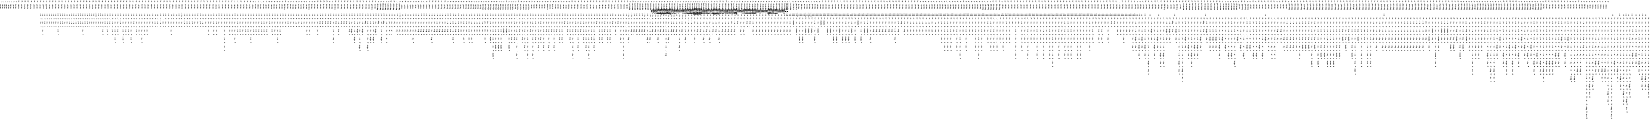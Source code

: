 digraph FST {
rankdir = LR;
size = "8.5,11";
label = "";
center = 1;
orientation = Landscape;
ranksep = "0.4";
nodesep = "0.25";
0 [label = "0", shape = circle, style = bold, fontsize = 14]
	0 -> 0 [label = "in:そして/-0.12282", fontsize = 14];
	0 -> 0 [label = "in:の/0.065169", fontsize = 14];
	0 -> 0 [label = "in:また/-0.18899", fontsize = 14];
	0 -> 0 [label = "in:で/-0.39898", fontsize = 14];
	0 -> 0 [label = "in:し/-0.10563", fontsize = 14];
	0 -> 0 [label = "in:に/-0.47864", fontsize = 14];
	0 -> 1 [label = "in:<eps>/-0.48289", fontsize = 14];
	0 -> 4 [label = "in:<eps>/-0.55957", fontsize = 14];
	0 -> 0 [label = "in:い/-0.20005", fontsize = 14];
	0 -> 0 [label = "in:を/0.10485", fontsize = 14];
	0 -> 8 [label = "in:<eps>/-0.25588", fontsize = 14];
	0 -> 0 [label = "in:中/-0.38081", fontsize = 14];
	0 -> 11 [label = "in:<eps>/-0.38334", fontsize = 14];
	0 -> 0 [label = "in:内/-0.34724", fontsize = 14];
	0 -> 14 [label = "in:<eps>/-0.3391", fontsize = 14];
	0 -> 17 [label = "in:<eps>/-0.39326", fontsize = 14];
	0 -> 20 [label = "in:<eps>/-0.36047", fontsize = 14];
	0 -> 0 [label = "in:さ/-0.21148", fontsize = 14];
	0 -> 0 [label = "in:方向/-0.11699", fontsize = 14];
	0 -> 23 [label = "in:<eps>/-0.24155", fontsize = 14];
	0 -> 2873 [label = "in:<eps>/-0.056945", fontsize = 14];
	0 -> 2862 [label = "in:<eps>/-0.18229", fontsize = 14];
	0 -> 2853 [label = "in:<eps>/0.027713", fontsize = 14];
	0 -> 2845 [label = "in:<eps>/0.045339", fontsize = 14];
	0 -> 2837 [label = "in:<eps>/0.067439", fontsize = 14];
	0 -> 2825 [label = "in:<eps>/-0.038447", fontsize = 14];
	0 -> 2811 [label = "in:<eps>/-0.26409", fontsize = 14];
	0 -> 2798 [label = "in:<eps>/-0.12607", fontsize = 14];
	0 -> 2787 [label = "in:<eps>/-0.091894", fontsize = 14];
	0 -> 2777 [label = "in:<eps>/0.046495", fontsize = 14];
	0 -> 2768 [label = "in:<eps>/0.27371", fontsize = 14];
	0 -> 2753 [label = "in:<eps>/-0.039697", fontsize = 14];
	0 -> 2740 [label = "in:<eps>/-0.27458", fontsize = 14];
	0 -> 2730 [label = "in:<eps>/-0.12316", fontsize = 14];
	0 -> 2720 [label = "in:<eps>/-0.19263", fontsize = 14];
	0 -> 2711 [label = "in:<eps>/-0.031772", fontsize = 14];
	0 -> 2702 [label = "in:<eps>/-0.01307", fontsize = 14];
	0 -> 2691 [label = "in:<eps>/-0.057014", fontsize = 14];
	0 -> 2679 [label = "in:<eps>/-0.12844", fontsize = 14];
	0 -> 2664 [label = "in:<eps>/-0.20958", fontsize = 14];
	0 -> 2613 [label = "in:<eps>/0.48696", fontsize = 14];
	0 -> 2605 [label = "in:<eps>/-0.18387", fontsize = 14];
	0 -> 2599 [label = "in:<eps>/-0.12489", fontsize = 14];
	0 -> 2591 [label = "in:<eps>/-0.044051", fontsize = 14];
	0 -> 2583 [label = "in:<eps>/0.076977", fontsize = 14];
	0 -> 2574 [label = "in:<eps>/0.12503", fontsize = 14];
	0 -> 2565 [label = "in:<eps>/0.28552", fontsize = 14];
	0 -> 2556 [label = "in:<eps>/-0.023273", fontsize = 14];
	0 -> 2546 [label = "in:<eps>/-0.22212", fontsize = 14];
	0 -> 2537 [label = "in:<eps>/-0.0092891", fontsize = 14];
	0 -> 2529 [label = "in:<eps>/-0.20371", fontsize = 14];
	0 -> 2520 [label = "in:<eps>/0.12503", fontsize = 14];
	0 -> 2513 [label = "in:<eps>/0.27558", fontsize = 14];
	0 -> 2505 [label = "in:<eps>/-0.045967", fontsize = 14];
	0 -> 2498 [label = "in:<eps>/0.22857", fontsize = 14];
	0 -> 2492 [label = "in:<eps>/0.18109", fontsize = 14];
	0 -> 2484 [label = "in:<eps>/-0.045552", fontsize = 14];
	0 -> 2477 [label = "in:<eps>/0.18817", fontsize = 14];
	0 -> 2468 [label = "in:<eps>/-0.17963", fontsize = 14];
	0 -> 2461 [label = "in:<eps>/-0.30671", fontsize = 14];
	0 -> 2452 [label = "in:<eps>/-0.12456", fontsize = 14];
	0 -> 2444 [label = "in:<eps>/-0.13797", fontsize = 14];
	0 -> 2438 [label = "in:<eps>/0.66364", fontsize = 14];
	0 -> 2431 [label = "in:<eps>/-0.0058762", fontsize = 14];
	0 -> 2421 [label = "in:<eps>/-0.19575", fontsize = 14];
	0 -> 2411 [label = "in:<eps>/-0.11648", fontsize = 14];
	0 -> 2403 [label = "in:<eps>/-0.11956", fontsize = 14];
	0 -> 1856 [label = "in:<eps>/-0.19889", fontsize = 14];
	0 -> 1850 [label = "in:<eps>/-0.16183", fontsize = 14];
	0 -> 1844 [label = "in:<eps>/-0.077928", fontsize = 14];
	0 -> 1838 [label = "in:<eps>/-0.058527", fontsize = 14];
	0 -> 1833 [label = "in:<eps>/-0.047876", fontsize = 14];
	0 -> 1829 [label = "in:<eps>/-0.23617", fontsize = 14];
	0 -> 1823 [label = "in:<eps>/0.050252", fontsize = 14];
	0 -> 1816 [label = "in:<eps>/0.11725", fontsize = 14];
	0 -> 1809 [label = "in:<eps>/0.17372", fontsize = 14];
	0 -> 1801 [label = "in:<eps>/-0.25105", fontsize = 14];
	0 -> 1794 [label = "in:<eps>/-0.24824", fontsize = 14];
	0 -> 1788 [label = "in:<eps>/-0.21479", fontsize = 14];
	0 -> 1778 [label = "in:<eps>/-0.37722", fontsize = 14];
	0 -> 1769 [label = "in:<eps>/-0.21639", fontsize = 14];
	0 -> 1764 [label = "in:<eps>/0.13996", fontsize = 14];
	0 -> 1760 [label = "in:<eps>/0.24852", fontsize = 14];
	0 -> 1755 [label = "in:<eps>/0.41663", fontsize = 14];
	0 -> 1750 [label = "in:<eps>/0.087372", fontsize = 14];
	0 -> 1742 [label = "in:<eps>/-0.17471", fontsize = 14];
	0 -> 1734 [label = "in:<eps>/-0.37113", fontsize = 14];
	0 -> 1728 [label = "in:<eps>/-0.29582", fontsize = 14];
	0 -> 1721 [label = "in:<eps>/-0.15502", fontsize = 14];
	0 -> 1716 [label = "in:<eps>/-0.37341", fontsize = 14];
	0 -> 1707 [label = "in:<eps>/-0.3593", fontsize = 14];
	0 -> 1700 [label = "in:<eps>/-0.23392", fontsize = 14];
	0 -> 1694 [label = "in:<eps>/-0.12515", fontsize = 14];
	0 -> 1687 [label = "in:<eps>/-0.14267", fontsize = 14];
	0 -> 1681 [label = "in:<eps>/0.18809", fontsize = 14];
	0 -> 2884 [label = "in:<eps>/-0.17012", fontsize = 14];
	0 -> 420 [label = "in:<eps>/-0.066017", fontsize = 14];
	0 -> 417 [label = "in:<eps>/-0.21456", fontsize = 14];
	0 -> 414 [label = "in:<eps>/-0.028506", fontsize = 14];
	0 -> 411 [label = "in:<eps>/0.21425", fontsize = 14];
	0 -> 407 [label = "in:<eps>/0.15755", fontsize = 14];
	0 -> 404 [label = "in:<eps>/-0.45514", fontsize = 14];
	0 -> 399 [label = "in:<eps>/-0.16552", fontsize = 14];
	0 -> 396 [label = "in:<eps>/0.085549", fontsize = 14];
	0 -> 393 [label = "in:<eps>/0.18533", fontsize = 14];
	0 -> 390 [label = "in:<eps>/0.2165", fontsize = 14];
	0 -> 387 [label = "in:<eps>/0.14455", fontsize = 14];
	0 -> 384 [label = "in:<eps>/0.20845", fontsize = 14];
	0 -> 1888 [label = "this:<eps>/-0.054805", fontsize = 14];
	0 -> 0 [label = "this:その/-0.17035", fontsize = 14];
	0 -> 0 [label = "this:なお/-0.06668", fontsize = 14];
	0 -> 0 [label = "this:この/-0.59276", fontsize = 14];
	0 -> 0 [label = "this:したが/-0.13835", fontsize = 14];
	0 -> 0 [label = "this:これ/-0.42562", fontsize = 14];
	0 -> 0 [label = "this:こと/0.16831", fontsize = 14];
	0 -> 0 [label = "this:本/-0.42022", fontsize = 14];
	0 -> 0 [label = "this:同/-0.035715", fontsize = 14];
	0 -> 0 [label = "this:該/-0.14966", fontsize = 14];
	0 -> 0 [label = "this:ロック/0.15592", fontsize = 14];
	0 -> 478 [label = "this:<eps>/-0.24358", fontsize = 14];
	0 -> 473 [label = "this:<eps>/0.075082", fontsize = 14];
	0 -> 470 [label = "this:<eps>/0.02013", fontsize = 14];
	0 -> 466 [label = "this:<eps>/0.22581", fontsize = 14];
	0 -> 461 [label = "this:<eps>/-0.24045", fontsize = 14];
	0 -> 456 [label = "this:<eps>/-0.4173", fontsize = 14];
	0 -> 450 [label = "this:<eps>/-0.24542", fontsize = 14];
	0 -> 447 [label = "this:<eps>/0.15667", fontsize = 14];
	0 -> 443 [label = "this:<eps>/-0.017986", fontsize = 14];
	0 -> 437 [label = "this:<eps>/-0.30568", fontsize = 14];
	0 -> 433 [label = "this:<eps>/-0.45387", fontsize = 14];
	0 -> 2648 [label = "this:<eps>/0.085541", fontsize = 14];
	0 -> 2639 [label = "this:<eps>/0.028084", fontsize = 14];
	0 -> 2629 [label = "this:<eps>/-0.17368", fontsize = 14];
	0 -> 2619 [label = "this:<eps>/-0.25354", fontsize = 14];
	0 -> 428 [label = "this:<eps>/-0.32323", fontsize = 14];
	0 -> 424 [label = "this:<eps>/0.21752", fontsize = 14];
	0 -> 1953 [label = "this:<eps>/-0.031543", fontsize = 14];
	0 -> 1946 [label = "this:<eps>/-0.25534", fontsize = 14];
	0 -> 1940 [label = "this:<eps>/0.32726", fontsize = 14];
	0 -> 1933 [label = "this:<eps>/0.04055", fontsize = 14];
	0 -> 1926 [label = "this:<eps>/-0.15534", fontsize = 14];
	0 -> 1920 [label = "this:<eps>/0.10849", fontsize = 14];
	0 -> 1914 [label = "this:<eps>/0.085367", fontsize = 14];
	0 -> 1863 [label = "this:<eps>/0.30297", fontsize = 14];
	0 -> 1868 [label = "this:<eps>/-0.25674", fontsize = 14];
	0 -> 1874 [label = "this:<eps>/-0.2943", fontsize = 14];
	0 -> 1881 [label = "this:<eps>/0.18133", fontsize = 14];
	0 -> 1907 [label = "this:<eps>/-0.2473", fontsize = 14];
	0 -> 1896 [label = "this:<eps>/-0.084499", fontsize = 14];
	0 -> 1901 [label = "this:<eps>/-0.20378", fontsize = 14];
	0 -> 0 [label = "example:場合/-0.06542", fontsize = 14];
	0 -> 490 [label = "example:<eps>/-0.18531", fontsize = 14];
	0 -> 486 [label = "example:<eps>/-0.35642", fontsize = 14];
	0 -> 481 [label = "example:<eps>/-0.025658", fontsize = 14];
	0 -> 0 [label = "example:実施/-0.17996", fontsize = 14];
	0 -> 26 [label = "example:<eps>/-0.19913", fontsize = 14];
	0 -> 30 [label = "example:<eps>/-0.50413", fontsize = 14];
	0 -> 0 [label = "example:例/-0.53595", fontsize = 14];
	0 -> 1958 [label = "example:<eps>/-0.23129", fontsize = 14];
	0 -> 1964 [label = "example:<eps>/-0.34684", fontsize = 14];
	0 -> 1971 [label = "example:<eps>/0.015671", fontsize = 14];
	0 -> 0 [label = "example:例えば/-0.32512", fontsize = 14];
	0 -> 33 [label = "example:<eps>/-0.30646", fontsize = 14];
	0 -> 0 [label = "example:例示/-0.18377", fontsize = 14];
	0 -> 0 [label = ",:で/-0.41565", fontsize = 14];
	0 -> 0 [label = ",:、/-0.60301", fontsize = 14];
	0 -> 505 [label = ",:<eps>/-0.37821", fontsize = 14];
	0 -> 2657 [label = ",:<eps>/-0.11001", fontsize = 14];
	0 -> 0 [label = ",:と/-0.27357", fontsize = 14];
	0 -> 0 [label = ",:に/-0.42948", fontsize = 14];
	0 -> 0 [label = ",:が/0.10803", fontsize = 14];
	0 -> 0 [label = ",:，/-0.41118", fontsize = 14];
	0 -> 526 [label = ",:<eps>/-0.20119", fontsize = 14];
	0 -> 521 [label = ",:<eps>/-0.29721", fontsize = 14];
	0 -> 517 [label = ",:<eps>/-0.32654", fontsize = 14];
	0 -> 513 [label = ",:<eps>/-0.2664", fontsize = 14];
	0 -> 509 [label = ",:<eps>/-0.31059", fontsize = 14];
	0 -> 494 [label = ",:<eps>/-0.38229", fontsize = 14];
	0 -> 497 [label = ",:<eps>/-0.23823", fontsize = 14];
	0 -> 501 [label = ",:<eps>/-0.24693", fontsize = 14];
	0 -> 1978 [label = ",:<eps>/-0.38859", fontsize = 14];
	0 -> 1983 [label = ",:<eps>/-0.21548", fontsize = 14];
	0 -> 1988 [label = ",:<eps>/-0.24295", fontsize = 14];
	0 -> 2000 [label = "a:<eps>/-0.19667", fontsize = 14];
	0 -> 1994 [label = "a:<eps>/-0.25132", fontsize = 14];
	0 -> 2006 [label = "a:<eps>/-0.1929", fontsize = 14];
	0 -> 571 [label = "a:<eps>/-0.32809", fontsize = 14];
	0 -> 563 [label = "a:<eps>/-0.37924", fontsize = 14];
	0 -> 559 [label = "a:<eps>/-0.47287", fontsize = 14];
	0 -> 555 [label = "a:<eps>/-0.39146", fontsize = 14];
	0 -> 550 [label = "a:<eps>/-0.38787", fontsize = 14];
	0 -> 546 [label = "a:<eps>/-0.5013", fontsize = 14];
	0 -> 542 [label = "a:<eps>/-0.061349", fontsize = 14];
	0 -> 538 [label = "a:<eps>/-0.31253", fontsize = 14];
	0 -> 534 [label = "a:<eps>/-0.29825", fontsize = 14];
	0 -> 530 [label = "a:<eps>/-0.54635", fontsize = 14];
	0 -> 0 [label = "a:半/-0.29268", fontsize = 14];
	0 -> 0 [label = "a:ａ/-0.36908", fontsize = 14];
	0 -> 0 [label = "a:１/-0.33059", fontsize = 14];
	0 -> 0 [label = "a:る/-0.33829", fontsize = 14];
	0 -> 0 [label = "a:する/-0.4215", fontsize = 14];
	0 -> 0 [label = "a:さらに/-0.27717", fontsize = 14];
	0 -> 42 [label = "a:<eps>/-0.33191", fontsize = 14];
	0 -> 0 [label = "a:また/-0.28764", fontsize = 14];
	0 -> 39 [label = "a:<eps>/-0.39478", fontsize = 14];
	0 -> 0 [label = "a:は/-0.45571", fontsize = 14];
	0 -> 0 [label = "a:a/-0.27632", fontsize = 14];
	0 -> 0 [label = "a:、/-0.53146", fontsize = 14];
	0 -> 36 [label = "a:<eps>/-0.31884", fontsize = 14];
	0 -> 0 [label = "a:た/-0.4067", fontsize = 14];
	0 -> 0 [label = "a:その/-0.33499", fontsize = 14];
	0 -> 567 [label = "a:<eps>/-0.30971", fontsize = 14];
	0 -> 48 [label = "head:<eps>/-0.37245", fontsize = 14];
	0 -> 575 [label = "head:<eps>/-0.27098", fontsize = 14];
	0 -> 579 [label = "head:<eps>/-0.61907", fontsize = 14];
	0 -> 583 [label = "head:<eps>/-0.34327", fontsize = 14];
	0 -> 588 [label = "head:<eps>/-0.42878", fontsize = 14];
	0 -> 592 [label = "head:<eps>/-0.32558", fontsize = 14];
	0 -> 51 [label = "head:<eps>/-0.37174", fontsize = 14];
	0 -> 0 [label = "head:頭/-0.34139", fontsize = 14];
	0 -> 0 [label = "head:頭部/-0.48961", fontsize = 14];
	0 -> 0 [label = "head:先頭/-0.36532", fontsize = 14];
	0 -> 45 [label = "head:<eps>/-0.43459", fontsize = 14];
	0 -> 0 [label = "head:ヘッド/-0.74551", fontsize = 14];
	0 -> 0 [label = "head:盤/0.16711", fontsize = 14];
	0 -> 64 [label = "body:<eps>/-0.35521", fontsize = 14];
	0 -> 0 [label = "body:弁体/-0.23348", fontsize = 14];
	0 -> 2012 [label = "body:<eps>/-0.01674", fontsize = 14];
	0 -> 60 [label = "body:<eps>/-0.42288", fontsize = 14];
	0 -> 0 [label = "body:体/-0.48389", fontsize = 14];
	0 -> 57 [label = "body:<eps>/-0.34713", fontsize = 14];
	0 -> 0 [label = "body:素子/0.39224", fontsize = 14];
	0 -> 54 [label = "body:<eps>/-0.077604", fontsize = 14];
	0 -> 67 [label = "body:<eps>/-0.3415", fontsize = 14];
	0 -> 0 [label = "body:ボディー/-0.3301", fontsize = 14];
	0 -> 0 [label = "body:本体/-0.60941", fontsize = 14];
	0 -> 0 [label = "body:基板/0.20083", fontsize = 14];
	0 -> 0 [label = "body:ボデイ/-0.33405", fontsize = 14];
	0 -> 0 [label = "body:ボデー/-0.32252", fontsize = 14];
	0 -> 0 [label = "body:胴部/-0.25233", fontsize = 14];
	0 -> 0 [label = "body:車体/-0.3939", fontsize = 14];
	0 -> 2018 [label = "body:<eps>/-0.10755", fontsize = 14];
	0 -> 0 [label = "body:体部/-0.28289", fontsize = 14];
	0 -> 0 [label = "body:ボディ/-0.54925", fontsize = 14];
	0 -> 0 [label = "body:本体部/-0.36625", fontsize = 14];
	0 -> 596 [label = "body:<eps>/-0.12291", fontsize = 14];
	0 -> 600 [label = "body:<eps>/-0.092874", fontsize = 14];
	0 -> 605 [label = "body:<eps>/-0.26721", fontsize = 14];
	0 -> 609 [label = "body:<eps>/-0.18719", fontsize = 14];
	0 -> 614 [label = "57:<eps>/-0.34544", fontsize = 14];
	0 -> 619 [label = "57:<eps>/0.064916", fontsize = 14];
	0 -> 623 [label = "57:<eps>/-0.55925", fontsize = 14];
	0 -> 627 [label = "57:<eps>/-0.61687", fontsize = 14];
	0 -> 631 [label = "57:<eps>/-0.52511", fontsize = 14];
	0 -> 0 [label = "57:57/-0.36583", fontsize = 14];
	0 -> 640 [label = "57:<eps>/-0.38489", fontsize = 14];
	0 -> 0 [label = "57:５７/-0.74749", fontsize = 14];
	0 -> 0 [label = "57:５/0.43205", fontsize = 14];
	0 -> 0 [label = "57:５６/0.29119", fontsize = 14];
	0 -> 635 [label = "57:<eps>/0.00039308", fontsize = 14];
	0 -> 644 [label = "is:<eps>/0.030034", fontsize = 14];
	0 -> 0 [label = "is:を/-0.5021", fontsize = 14];
	0 -> 656 [label = "is:<eps>/-0.0071236", fontsize = 14];
	0 -> 662 [label = "is:<eps>/-0.11246", fontsize = 14];
	0 -> 668 [label = "is:<eps>/-0.30705", fontsize = 14];
	0 -> 674 [label = "is:<eps>/-0.099107", fontsize = 14];
	0 -> 678 [label = "is:<eps>/0.20695", fontsize = 14];
	0 -> 682 [label = "is:<eps>/-0.1287", fontsize = 14];
	0 -> 0 [label = "is:あ/-0.039107", fontsize = 14];
	0 -> 0 [label = "is:が/-0.59235", fontsize = 14];
	0 -> 0 [label = "is:も/-0.11893", fontsize = 14];
	0 -> 0 [label = "is:に/-0.060866", fontsize = 14];
	0 -> 0 [label = "is:は/-0.57102", fontsize = 14];
	0 -> 0 [label = "is:の/0.052175", fontsize = 14];
	0 -> 649 [label = "is:<eps>/-0.053715", fontsize = 14];
	0 -> 2025 [label = "is:<eps>/0.3224", fontsize = 14];
	0 -> 2031 [label = "is:<eps>/0.32705", fontsize = 14];
	0 -> 2037 [label = "is:<eps>/-0.045503", fontsize = 14];
	0 -> 2043 [label = "is:<eps>/-0.15428", fontsize = 14];
	0 -> 2051 [label = "is:<eps>/0.19631", fontsize = 14];
	0 -> 2057 [label = "is:<eps>/0.079426", fontsize = 14];
	0 -> 2065 [label = "is:<eps>/0.3183", fontsize = 14];
	0 -> 2072 [label = "is:<eps>/0.1791", fontsize = 14];
	0 -> 2079 [label = "is:<eps>/0.211", fontsize = 14];
	0 -> 2087 [label = "is:<eps>/0.26807", fontsize = 14];
	0 -> 2095 [label = "is:<eps>/0.20535", fontsize = 14];
	0 -> 2103 [label = "is:<eps>/0.19584", fontsize = 14];
	0 -> 2110 [label = "is:<eps>/-0.15305", fontsize = 14];
	0 -> 2117 [label = "is:<eps>/0.053104", fontsize = 14];
	0 -> 2122 [label = "is:<eps>/0.4416", fontsize = 14];
	0 -> 2128 [label = "is:<eps>/0.044769", fontsize = 14];
	0 -> 2133 [label = "is:<eps>/-0.064009", fontsize = 14];
	0 -> 2140 [label = "is:<eps>/-0.051068", fontsize = 14];
	0 -> 2149 [label = "is:<eps>/0.35948", fontsize = 14];
	0 -> 0 [label = "is:れ/-0.27942", fontsize = 14];
	0 -> 95 [label = "equipped:<eps>/-0.24724", fontsize = 14];
	0 -> 2154 [label = "equipped:<eps>/-0.08098", fontsize = 14];
	0 -> 99 [label = "equipped:<eps>/-0.019434", fontsize = 14];
	0 -> 102 [label = "equipped:<eps>/0.013755", fontsize = 14];
	0 -> 106 [label = "equipped:<eps>/-0.030287", fontsize = 14];
	0 -> 111 [label = "equipped:<eps>/0.20159", fontsize = 14];
	0 -> 115 [label = "equipped:<eps>/0.062806", fontsize = 14];
	0 -> 118 [label = "equipped:<eps>/-0.020944", fontsize = 14];
	0 -> 123 [label = "equipped:<eps>/-0.080143", fontsize = 14];
	0 -> 127 [label = "equipped:<eps>/-0.027677", fontsize = 14];
	0 -> 0 [label = "equipped:搭載/-0.065782", fontsize = 14];
	0 -> 131 [label = "equipped:<eps>/-0.17272", fontsize = 14];
	0 -> 0 [label = "equipped:装備/-0.2125", fontsize = 14];
	0 -> 136 [label = "equipped:<eps>/-0.24621", fontsize = 14];
	0 -> 139 [label = "equipped:<eps>/-0.27974", fontsize = 14];
	0 -> 693 [label = "equipped:<eps>/0.20408", fontsize = 14];
	0 -> 698 [label = "equipped:<eps>/0.12033", fontsize = 14];
	0 -> 705 [label = "equipped:<eps>/-0.23255", fontsize = 14];
	0 -> 709 [label = "equipped:<eps>/-0.31208", fontsize = 14];
	0 -> 714 [label = "equipped:<eps>/-0.31975", fontsize = 14];
	0 -> 720 [label = "equipped:<eps>/-0.17781", fontsize = 14];
	0 -> 727 [label = "equipped:<eps>/0.23591", fontsize = 14];
	0 -> 731 [label = "equipped:<eps>/0.13143", fontsize = 14];
	0 -> 738 [label = "equipped:<eps>/0.16136", fontsize = 14];
	0 -> 743 [label = "equipped:<eps>/0.073785", fontsize = 14];
	0 -> 92 [label = "equipped:<eps>/-0.15967", fontsize = 14];
	0 -> 88 [label = "equipped:<eps>/-0.25623", fontsize = 14];
	0 -> 85 [label = "equipped:<eps>/-0.19193", fontsize = 14];
	0 -> 82 [label = "equipped:<eps>/-0.15756", fontsize = 14];
	0 -> 79 [label = "equipped:<eps>/0.061009", fontsize = 14];
	0 -> 76 [label = "equipped:<eps>/-0.16852", fontsize = 14];
	0 -> 73 [label = "equipped:<eps>/-0.0079753", fontsize = 14];
	0 -> 0 [label = "equipped:を/0.10502", fontsize = 14];
	0 -> 70 [label = "equipped:<eps>/0.016254", fontsize = 14];
	0 -> 0 [label = "equipped:の/0.68982", fontsize = 14];
	0 -> 0 [label = "equipped:た/0.073303", fontsize = 14];
	0 -> 749 [label = "equipped:<eps>/0.024892", fontsize = 14];
	0 -> 754 [label = "equipped:<eps>/-0.072977", fontsize = 14];
	0 -> 760 [label = "equipped:<eps>/-0.10052", fontsize = 14];
	0 -> 764 [label = "equipped:<eps>/-0.17978", fontsize = 14];
	0 -> 2162 [label = "equipped:<eps>/0.43818", fontsize = 14];
	0 -> 2167 [label = "equipped:<eps>/0.073076", fontsize = 14];
	0 -> 2175 [label = "equipped:<eps>/-0.023969", fontsize = 14];
	0 -> 770 [label = "equipped:<eps>/-0.035227", fontsize = 14];
	0 -> 688 [label = "equipped:<eps>/-0.066689", fontsize = 14];
	0 -> 774 [label = "equipped:<eps>/-0.11448", fontsize = 14];
	0 -> 780 [label = "equipped:<eps>/0.43753", fontsize = 14];
	0 -> 784 [label = "equipped:<eps>/-0.05017", fontsize = 14];
	0 -> 883 [label = "equipped:<eps>/0.028664", fontsize = 14];
	0 -> 878 [label = "equipped:<eps>/-0.070572", fontsize = 14];
	0 -> 873 [label = "equipped:<eps>/-0.23176", fontsize = 14];
	0 -> 869 [label = "equipped:<eps>/0.18439", fontsize = 14];
	0 -> 864 [label = "equipped:<eps>/0.20031", fontsize = 14];
	0 -> 859 [label = "equipped:<eps>/0.28629", fontsize = 14];
	0 -> 856 [label = "equipped:<eps>/-0.035407", fontsize = 14];
	0 -> 850 [label = "equipped:<eps>/0.23443", fontsize = 14];
	0 -> 845 [label = "equipped:<eps>/0.18357", fontsize = 14];
	0 -> 838 [label = "equipped:<eps>/0.14576", fontsize = 14];
	0 -> 832 [label = "equipped:<eps>/0.11315", fontsize = 14];
	0 -> 827 [label = "equipped:<eps>/0.20506", fontsize = 14];
	0 -> 823 [label = "equipped:<eps>/0.1534", fontsize = 14];
	0 -> 817 [label = "equipped:<eps>/-0.15369", fontsize = 14];
	0 -> 813 [label = "equipped:<eps>/-0.069943", fontsize = 14];
	0 -> 806 [label = "equipped:<eps>/-0.12684", fontsize = 14];
	0 -> 801 [label = "equipped:<eps>/-0.070768", fontsize = 14];
	0 -> 797 [label = "equipped:<eps>/-0.13276", fontsize = 14];
	0 -> 794 [label = "equipped:<eps>/-0.10523", fontsize = 14];
	0 -> 789 [label = "equipped:<eps>/-0.11976", fontsize = 14];
	0 -> 886 [label = "with:<eps>/-0.0016311", fontsize = 14];
	0 -> 890 [label = "with:<eps>/-0.0046669", fontsize = 14];
	0 -> 893 [label = "with:<eps>/-0.14835", fontsize = 14];
	0 -> 905 [label = "with:<eps>/0.065838", fontsize = 14];
	0 -> 0 [label = "with:さ/-0.18644", fontsize = 14];
	0 -> 156 [label = "with:<eps>/-0.27385", fontsize = 14];
	0 -> 0 [label = "with:対/-0.18747", fontsize = 14];
	0 -> 0 [label = "with:を/-0.063848", fontsize = 14];
	0 -> 0 [label = "with:が/0.14734", fontsize = 14];
	0 -> 152 [label = "with:<eps>/-0.20118", fontsize = 14];
	0 -> 147 [label = "with:<eps>/-0.29389", fontsize = 14];
	0 -> 0 [label = "with:に/-0.23478", fontsize = 14];
	0 -> 0 [label = "with:する/-0.17842", fontsize = 14];
	0 -> 0 [label = "with:し/-0.31142", fontsize = 14];
	0 -> 0 [label = "with:て/-0.25173", fontsize = 14];
	0 -> 143 [label = "with:<eps>/-0.22269", fontsize = 14];
	0 -> 0 [label = "with:と/-0.24817", fontsize = 14];
	0 -> 0 [label = "with:で/-0.054653", fontsize = 14];
	0 -> 898 [label = "with:<eps>/-0.27367", fontsize = 14];
	0 -> 943 [label = "the:<eps>/-0.37503", fontsize = 14];
	0 -> 1193 [label = "the:<eps>/-0.15028", fontsize = 14];
	0 -> 1189 [label = "the:<eps>/-0.23003", fontsize = 14];
	0 -> 1186 [label = "the:<eps>/0.10898", fontsize = 14];
	0 -> 1183 [label = "the:<eps>/0.25511", fontsize = 14];
	0 -> 1179 [label = "the:<eps>/-0.13318", fontsize = 14];
	0 -> 1174 [label = "the:<eps>/-0.29498", fontsize = 14];
	0 -> 1170 [label = "the:<eps>/-0.26933", fontsize = 14];
	0 -> 1166 [label = "the:<eps>/0.099572", fontsize = 14];
	0 -> 1162 [label = "the:<eps>/-0.43537", fontsize = 14];
	0 -> 1157 [label = "the:<eps>/-0.2661", fontsize = 14];
	0 -> 1152 [label = "the:<eps>/-0.24038", fontsize = 14];
	0 -> 1148 [label = "the:<eps>/0.17676", fontsize = 14];
	0 -> 1145 [label = "the:<eps>/0.2549", fontsize = 14];
	0 -> 1197 [label = "the:<eps>/-0.16807", fontsize = 14];
	0 -> 1202 [label = "the:<eps>/-0.26533", fontsize = 14];
	0 -> 1207 [label = "the:<eps>/-0.17414", fontsize = 14];
	0 -> 1211 [label = "the:<eps>/-0.15237", fontsize = 14];
	0 -> 1216 [label = "the:<eps>/-0.16345", fontsize = 14];
	0 -> 1221 [label = "the:<eps>/-0.23394", fontsize = 14];
	0 -> 1226 [label = "the:<eps>/0.16032", fontsize = 14];
	0 -> 1230 [label = "the:<eps>/-0.22707", fontsize = 14];
	0 -> 922 [label = "the:<eps>/-0.12708", fontsize = 14];
	0 -> 0 [label = "the:、/-0.56087", fontsize = 14];
	0 -> 0 [label = "the:た/-0.31363", fontsize = 14];
	0 -> 2328 [label = "the:<eps>/0.054334", fontsize = 14];
	0 -> 2334 [label = "the:<eps>/-0.042416", fontsize = 14];
	0 -> 2340 [label = "the:<eps>/0.088037", fontsize = 14];
	0 -> 2345 [label = "the:<eps>/0.085554", fontsize = 14];
	0 -> 2352 [label = "the:<eps>/0.31461", fontsize = 14];
	0 -> 2358 [label = "the:<eps>/0.11573", fontsize = 14];
	0 -> 1247 [label = "the:<eps>/-0.22318", fontsize = 14];
	0 -> 1243 [label = "the:<eps>/-0.1907", fontsize = 14];
	0 -> 1238 [label = "the:<eps>/-0.23481", fontsize = 14];
	0 -> 1003 [label = "the:<eps>/-0.32764", fontsize = 14];
	0 -> 999 [label = "the:<eps>/-0.33679", fontsize = 14];
	0 -> 993 [label = "the:<eps>/-0.406", fontsize = 14];
	0 -> 989 [label = "the:<eps>/-0.24957", fontsize = 14];
	0 -> 985 [label = "the:<eps>/-0.35721", fontsize = 14];
	0 -> 981 [label = "the:<eps>/-0.3271", fontsize = 14];
	0 -> 0 [label = "the:尚/-0.22102", fontsize = 14];
	0 -> 0 [label = "the:各/-0.23004", fontsize = 14];
	0 -> 0 [label = "the:本/-0.2343", fontsize = 14];
	0 -> 0 [label = "the:ア/-0.21137", fontsize = 14];
	0 -> 0 [label = "the:する/-0.24789", fontsize = 14];
	0 -> 0 [label = "the:前記/-0.39973", fontsize = 14];
	0 -> 0 [label = "the:この/-0.36216", fontsize = 14];
	0 -> 169 [label = "the:<eps>/-0.38489", fontsize = 14];
	0 -> 166 [label = "the:<eps>/-0.43285", fontsize = 14];
	0 -> 163 [label = "the:<eps>/-0.31222", fontsize = 14];
	0 -> 160 [label = "the:<eps>/-0.3569", fontsize = 14];
	0 -> 0 [label = "the:は/-0.3999", fontsize = 14];
	0 -> 0 [label = "the:の/-0.46103", fontsize = 14];
	0 -> 0 [label = "the:その/-0.31193", fontsize = 14];
	0 -> 909 [label = "the:<eps>/-0.38096", fontsize = 14];
	0 -> 914 [label = "the:<eps>/-0.59319", fontsize = 14];
	0 -> 918 [label = "the:<eps>/-0.41201", fontsize = 14];
	0 -> 0 [label = "the:（/-0.22286", fontsize = 14];
	0 -> 926 [label = "the:<eps>/-0.36619", fontsize = 14];
	0 -> 930 [label = "the:<eps>/-0.34404", fontsize = 14];
	0 -> 934 [label = "the:<eps>/-0.35216", fontsize = 14];
	0 -> 938 [label = "the:<eps>/-0.27816", fontsize = 14];
	0 -> 1235 [label = "the:<eps>/-0.10567", fontsize = 14];
	0 -> 948 [label = "the:<eps>/-0.35047", fontsize = 14];
	0 -> 952 [label = "the:<eps>/-0.44646", fontsize = 14];
	0 -> 956 [label = "the:<eps>/-0.46834", fontsize = 14];
	0 -> 961 [label = "the:<eps>/-0.39313", fontsize = 14];
	0 -> 965 [label = "the:<eps>/-0.3034", fontsize = 14];
	0 -> 969 [label = "the:<eps>/-0.39451", fontsize = 14];
	0 -> 976 [label = "the:<eps>/-0.38003", fontsize = 14];
	0 -> 0 [label = "frame:部材/0.10832", fontsize = 14];
	0 -> 0 [label = "frame:フレーム/-0.71968", fontsize = 14];
	0 -> 172 [label = "frame:<eps>/-0.40291", fontsize = 14];
	0 -> 0 [label = "frame:枠/-0.58364", fontsize = 14];
	0 -> 175 [label = "frame:<eps>/-0.36747", fontsize = 14];
	0 -> 178 [label = "frame:<eps>/-0.35999", fontsize = 14];
	0 -> 1008 [label = "frame:<eps>/-0.38255", fontsize = 14];
	0 -> 1012 [label = "frame:<eps>/-0.27482", fontsize = 14];
	0 -> 1016 [label = "frame:<eps>/-0.21515", fontsize = 14];
	0 -> 181 [label = "frame:<eps>/-0.49253", fontsize = 14];
	0 -> 0 [label = "frame:筐体/-0.13224", fontsize = 14];
	0 -> 0 [label = "frame:額縁/-0.30133", fontsize = 14];
	0 -> 0 [label = "frame:外枠/-0.27789", fontsize = 14];
	0 -> 0 [label = "frame:ｆｒａｍｅ/-0.29584", fontsize = 14];
	0 -> 0 [label = "frame:枠型/-0.24784", fontsize = 14];
	0 -> 0 [label = "frame:フイルム/0.14999", fontsize = 14];
	0 -> 0 [label = "frame:枠体/-0.4612", fontsize = 14];
	0 -> 0 [label = "frame:コマ/-0.2442", fontsize = 14];
	0 -> 1060 [label = "42:<eps>/-0.63518", fontsize = 14];
	0 -> 1064 [label = "42:<eps>/-0.62537", fontsize = 14];
	0 -> 1068 [label = "42:<eps>/-0.22107", fontsize = 14];
	0 -> 1072 [label = "42:<eps>/-0.22812", fontsize = 14];
	0 -> 1056 [label = "42:<eps>/-0.37618", fontsize = 14];
	0 -> 1051 [label = "42:<eps>/-0.41057", fontsize = 14];
	0 -> 1047 [label = "42:<eps>/-0.55019", fontsize = 14];
	0 -> 1043 [label = "42:<eps>/-0.21517", fontsize = 14];
	0 -> 1038 [label = "42:<eps>/-0.35915", fontsize = 14];
	0 -> 1034 [label = "42:<eps>/-0.57606", fontsize = 14];
	0 -> 1029 [label = "42:<eps>/-0.42877", fontsize = 14];
	0 -> 1025 [label = "42:<eps>/-0.48201", fontsize = 14];
	0 -> 1021 [label = "42:<eps>/0.040492", fontsize = 14];
	0 -> 2229 [label = "42:<eps>/-0.19108", fontsize = 14];
	0 -> 0 [label = "42:４１/0.12052", fontsize = 14];
	0 -> 0 [label = "42:４２/-0.74859", fontsize = 14];
	0 -> 0 [label = "42:４４/0.14609", fontsize = 14];
	0 -> 0 [label = "42:42/-0.36064", fontsize = 14];
	0 -> 2283 [label = "42:<eps>/-0.1476", fontsize = 14];
	0 -> 2277 [label = "42:<eps>/-0.33923", fontsize = 14];
	0 -> 2271 [label = "42:<eps>/-0.29641", fontsize = 14];
	0 -> 2265 [label = "42:<eps>/-0.29561", fontsize = 14];
	0 -> 2259 [label = "42:<eps>/-0.29108", fontsize = 14];
	0 -> 2253 [label = "42:<eps>/-0.29463", fontsize = 14];
	0 -> 2247 [label = "42:<eps>/-0.29613", fontsize = 14];
	0 -> 2241 [label = "42:<eps>/-0.43999", fontsize = 14];
	0 -> 2183 [label = "42:<eps>/-0.32823", fontsize = 14];
	0 -> 2188 [label = "42:<eps>/-0.38269", fontsize = 14];
	0 -> 2194 [label = "42:<eps>/-0.1548", fontsize = 14];
	0 -> 2199 [label = "42:<eps>/-0.36094", fontsize = 14];
	0 -> 2205 [label = "42:<eps>/-0.33325", fontsize = 14];
	0 -> 2211 [label = "42:<eps>/-0.22501", fontsize = 14];
	0 -> 2217 [label = "42:<eps>/-0.21586", fontsize = 14];
	0 -> 2223 [label = "42:<eps>/-0.22089", fontsize = 14];
	0 -> 2235 [label = "42:<eps>/-0.22146", fontsize = 14];
	0 -> 1141 [label = "and:<eps>/-0.25165", fontsize = 14];
	0 -> 1137 [label = "and:<eps>/-0.2367", fontsize = 14];
	0 -> 1133 [label = "and:<eps>/-0.13329", fontsize = 14];
	0 -> 1129 [label = "and:<eps>/-0.33853", fontsize = 14];
	0 -> 1125 [label = "and:<eps>/-0.19425", fontsize = 14];
	0 -> 1121 [label = "and:<eps>/-0.17098", fontsize = 14];
	0 -> 1117 [label = "and:<eps>/-0.19851", fontsize = 14];
	0 -> 1113 [label = "and:<eps>/-0.18777", fontsize = 14];
	0 -> 1109 [label = "and:<eps>/-0.19338", fontsize = 14];
	0 -> 1105 [label = "and:<eps>/-0.26079", fontsize = 14];
	0 -> 1101 [label = "and:<eps>/-0.28938", fontsize = 14];
	0 -> 1097 [label = "and:<eps>/-0.37131", fontsize = 14];
	0 -> 0 [label = "and:ａｎｄ/-0.32098", fontsize = 14];
	0 -> 0 [label = "and:および/-0.59005", fontsize = 14];
	0 -> 0 [label = "and:とも/-0.22509", fontsize = 14];
	0 -> 0 [label = "and:及び/-0.5598", fontsize = 14];
	0 -> 0 [label = "and:／/-0.17653", fontsize = 14];
	0 -> 0 [label = "and:や/-0.42382", fontsize = 14];
	0 -> 0 [label = "and:・/-0.23966", fontsize = 14];
	0 -> 0 [label = "and:，/-0.43971", fontsize = 14];
	0 -> 191 [label = "and:<eps>/-0.2664", fontsize = 14];
	0 -> 0 [label = "and:り/-0.37128", fontsize = 14];
	0 -> 0 [label = "and:し/-0.19941", fontsize = 14];
	0 -> 188 [label = "and:<eps>/-0.37709", fontsize = 14];
	0 -> 184 [label = "and:<eps>/-0.36289", fontsize = 14];
	0 -> 1093 [label = "and:<eps>/-0.18147", fontsize = 14];
	0 -> 1090 [label = "and:<eps>/-0.15191", fontsize = 14];
	0 -> 1087 [label = "and:<eps>/-0.10542", fontsize = 14];
	0 -> 1083 [label = "and:<eps>/-0.34986", fontsize = 14];
	0 -> 1079 [label = "and:<eps>/-0.39744", fontsize = 14];
	0 -> 1076 [label = "and:<eps>/-0.28601", fontsize = 14];
	0 -> 0 [label = "and:と/-0.55896", fontsize = 14];
	0 -> 2323 [label = "and:<eps>/0.15356", fontsize = 14];
	0 -> 2318 [label = "and:<eps>/-0.095584", fontsize = 14];
	0 -> 2313 [label = "and:<eps>/-0.14317", fontsize = 14];
	0 -> 2307 [label = "and:<eps>/-0.14314", fontsize = 14];
	0 -> 2299 [label = "and:<eps>/-0.18244", fontsize = 14];
	0 -> 2294 [label = "and:<eps>/-0.073546", fontsize = 14];
	0 -> 2288 [label = "and:<eps>/-0.17774", fontsize = 14];
	0 -> 0 [label = "and:、/-0.41499", fontsize = 14];
	0 -> 0 [label = "respective:ｎ/0.23714", fontsize = 14];
	0 -> 0 [label = "respective:シ/0.2366", fontsize = 14];
	0 -> 1296 [label = "respective:<eps>/0.010775", fontsize = 14];
	0 -> 1293 [label = "respective:<eps>/-0.20301", fontsize = 14];
	0 -> 1289 [label = "respective:<eps>/0.5062", fontsize = 14];
	0 -> 1284 [label = "respective:<eps>/-0.099457", fontsize = 14];
	0 -> 1280 [label = "respective:<eps>/-0.077279", fontsize = 14];
	0 -> 1276 [label = "respective:<eps>/0.10061", fontsize = 14];
	0 -> 1272 [label = "respective:<eps>/-0.071891", fontsize = 14];
	0 -> 1268 [label = "respective:<eps>/-0.13681", fontsize = 14];
	0 -> 1264 [label = "respective:<eps>/0.18769", fontsize = 14];
	0 -> 1260 [label = "respective:<eps>/0.090186", fontsize = 14];
	0 -> 1256 [label = "respective:<eps>/-0.062121", fontsize = 14];
	0 -> 1251 [label = "respective:<eps>/-0.022929", fontsize = 14];
	0 -> 194 [label = "respective:<eps>/-0.2446", fontsize = 14];
	0 -> 197 [label = "respective:<eps>/-0.21271", fontsize = 14];
	0 -> 0 [label = "respective:その/0.068188", fontsize = 14];
	0 -> 0 [label = "respective:の/-0.0011324", fontsize = 14];
	0 -> 0 [label = "respective:各/-0.54629", fontsize = 14];
	0 -> 0 [label = "respective:それ/0.13755", fontsize = 14];
	0 -> 0 [label = "respective:ごと/-0.10151", fontsize = 14];
	0 -> 0 [label = "respective:ら/0.067489", fontsize = 14];
	0 -> 0 [label = "respective:対応/0.094418", fontsize = 14];
	0 -> 0 [label = "respective:大/0.24038", fontsize = 14];
	0 -> 0 [label = "respective:それぞれ/-0.40605", fontsize = 14];
	0 -> 200 [label = "respective:<eps>/-0.36325", fontsize = 14];
	0 -> 0 [label = "respective:各々/-0.20594", fontsize = 14];
	0 -> 203 [label = "respective:<eps>/-0.27337", fontsize = 14];
	0 -> 0 [label = "respective:夫々/-0.1568", fontsize = 14];
	0 -> 206 [label = "respective:<eps>/-0.1992", fontsize = 14];
	0 -> 0 [label = "respective:毎/-0.043432", fontsize = 14];
	0 -> 209 [label = "respective:<eps>/-0.16624", fontsize = 14];
	0 -> 212 [label = "respective:<eps>/-0.16621", fontsize = 14];
	0 -> 2363 [label = "parts:<eps>/0.24374", fontsize = 14];
	0 -> 1300 [label = "parts:<eps>/0.043459", fontsize = 14];
	0 -> 215 [label = "parts:<eps>/-0.27954", fontsize = 14];
	0 -> 0 [label = "parts:部/-0.38145", fontsize = 14];
	0 -> 218 [label = "parts:<eps>/-0.29602", fontsize = 14];
	0 -> 0 [label = "parts:うち/0.1507", fontsize = 14];
	0 -> 0 [label = "parts:部材/0.032287", fontsize = 14];
	0 -> 0 [label = "parts:体/0.15927", fontsize = 14];
	0 -> 0 [label = "parts:部品/-0.53493", fontsize = 14];
	0 -> 0 [label = "parts:部分/-0.40442", fontsize = 14];
	0 -> 0 [label = "parts:一部/-0.19803", fontsize = 14];
	0 -> 0 [label = "parts:パーツ/-0.33061", fontsize = 14];
	0 -> 0 [label = "parts:部位/-0.19817", fontsize = 14];
	0 -> 0 [label = "parts:パート/-0.2295", fontsize = 14];
	0 -> 1316 [label = "43:<eps>/-0.31801", fontsize = 14];
	0 -> 221 [label = "43:<eps>/-0.35764", fontsize = 14];
	0 -> 1328 [label = "43:<eps>/-0.26981", fontsize = 14];
	0 -> 1324 [label = "43:<eps>/-0.28247", fontsize = 14];
	0 -> 1320 [label = "43:<eps>/-0.51371", fontsize = 14];
	0 -> 1312 [label = "43:<eps>/-0.090722", fontsize = 14];
	0 -> 1308 [label = "43:<eps>/-0.36279", fontsize = 14];
	0 -> 1304 [label = "43:<eps>/-0.060137", fontsize = 14];
	0 -> 0 [label = "43:43/-0.43169", fontsize = 14];
	0 -> 0 [label = "43:３３/0.23568", fontsize = 14];
	0 -> 0 [label = "43:組織/0.11942", fontsize = 14];
	0 -> 0 [label = "43:４３/-0.74338", fontsize = 14];
	0 -> 0 [label = "43:４２/0.092693", fontsize = 14];
	0 -> 227 [label = "to:<eps>/-0.31832", fontsize = 14];
	0 -> 224 [label = "to:<eps>/-0.29564", fontsize = 14];
	0 -> 0 [label = "to:に/-0.55959", fontsize = 14];
	0 -> 0 [label = "to:する/-0.23953", fontsize = 14];
	0 -> 0 [label = "to:し/-0.30047", fontsize = 14];
	0 -> 0 [label = "to:と/-0.16568", fontsize = 14];
	0 -> 0 [label = "to:れ/-0.16001", fontsize = 14];
	0 -> 0 [label = "to:が/-0.10491", fontsize = 14];
	0 -> 0 [label = "to:を/-0.39775", fontsize = 14];
	0 -> 0 [label = "to:乃至/-0.34452", fontsize = 14];
	0 -> 1336 [label = "to:<eps>/-0.17298", fontsize = 14];
	0 -> 1332 [label = "to:<eps>/-0.45503", fontsize = 14];
	0 -> 0 [label = "to:〜/-0.48595", fontsize = 14];
	0 -> 0 [label = "to:対/-0.19348", fontsize = 14];
	0 -> 0 [label = "to:項/-0.12919", fontsize = 14];
	0 -> 0 [label = "to:へ/-0.43565", fontsize = 14];
	0 -> 0 [label = "56:３２/0.33698", fontsize = 14];
	0 -> 0 [label = "56:６０/0.27353", fontsize = 14];
	0 -> 0 [label = "56:５２/0.23967", fontsize = 14];
	0 -> 0 [label = "56:56/-0.42435", fontsize = 14];
	0 -> 0 [label = "56:５６/-0.74709", fontsize = 14];
	0 -> 0 [label = "56:、５６/-0.35433", fontsize = 14];
	0 -> 231 [label = "56:<eps>/-0.37352", fontsize = 14];
	0 -> 0 [label = "56:を/0.57047", fontsize = 14];
	0 -> 1561 [label = "placed:<eps>/-0.39769", fontsize = 14];
	0 -> 1554 [label = "placed:<eps>/-0.29894", fontsize = 14];
	0 -> 1549 [label = "placed:<eps>/-0.26068", fontsize = 14];
	0 -> 1541 [label = "placed:<eps>/-0.43299", fontsize = 14];
	0 -> 1534 [label = "placed:<eps>/-0.55254", fontsize = 14];
	0 -> 1529 [label = "placed:<eps>/-0.4047", fontsize = 14];
	0 -> 1522 [label = "placed:<eps>/-0.15104", fontsize = 14];
	0 -> 1517 [label = "placed:<eps>/-0.061493", fontsize = 14];
	0 -> 1510 [label = "placed:<eps>/-0.37464", fontsize = 14];
	0 -> 1505 [label = "placed:<eps>/-0.30318", fontsize = 14];
	0 -> 1500 [label = "placed:<eps>/-0.059559", fontsize = 14];
	0 -> 1493 [label = "placed:<eps>/-0.24291", fontsize = 14];
	0 -> 1488 [label = "placed:<eps>/-0.15678", fontsize = 14];
	0 -> 1482 [label = "placed:<eps>/-0.062989", fontsize = 14];
	0 -> 1479 [label = "placed:<eps>/0.20369", fontsize = 14];
	0 -> 1472 [label = "placed:<eps>/-0.10969", fontsize = 14];
	0 -> 1469 [label = "placed:<eps>/0.20784", fontsize = 14];
	0 -> 1464 [label = "placed:<eps>/0.26044", fontsize = 14];
	0 -> 1459 [label = "placed:<eps>/-0.10742", fontsize = 14];
	0 -> 1453 [label = "placed:<eps>/-0.20159", fontsize = 14];
	0 -> 1448 [label = "placed:<eps>/-0.10189", fontsize = 14];
	0 -> 1442 [label = "placed:<eps>/-0.1609", fontsize = 14];
	0 -> 1436 [label = "placed:<eps>/-0.029211", fontsize = 14];
	0 -> 1430 [label = "placed:<eps>/-0.24622", fontsize = 14];
	0 -> 1425 [label = "placed:<eps>/-0.21269", fontsize = 14];
	0 -> 1421 [label = "placed:<eps>/-0.18144", fontsize = 14];
	0 -> 1415 [label = "placed:<eps>/-0.088843", fontsize = 14];
	0 -> 1408 [label = "placed:<eps>/-0.25889", fontsize = 14];
	0 -> 1402 [label = "placed:<eps>/-0.36308", fontsize = 14];
	0 -> 1398 [label = "placed:<eps>/-0.25744", fontsize = 14];
	0 -> 1394 [label = "placed:<eps>/0.14519", fontsize = 14];
	0 -> 1388 [label = "placed:<eps>/0.13315", fontsize = 14];
	0 -> 1384 [label = "placed:<eps>/0.19647", fontsize = 14];
	0 -> 1377 [label = "placed:<eps>/-0.10671", fontsize = 14];
	0 -> 1371 [label = "placed:<eps>/-0.19139", fontsize = 14];
	0 -> 1367 [label = "placed:<eps>/0.012948", fontsize = 14];
	0 -> 1361 [label = "placed:<eps>/-0.080678", fontsize = 14];
	0 -> 1355 [label = "placed:<eps>/0.033339", fontsize = 14];
	0 -> 1349 [label = "placed:<eps>/0.021607", fontsize = 14];
	0 -> 1344 [label = "placed:<eps>/0.12803", fontsize = 14];
	0 -> 1340 [label = "placed:<eps>/0.15928", fontsize = 14];
	0 -> 1566 [label = "placed:<eps>/-0.44399", fontsize = 14];
	0 -> 1573 [label = "placed:<eps>/-0.38439", fontsize = 14];
	0 -> 1580 [label = "placed:<eps>/-0.18852", fontsize = 14];
	0 -> 1587 [label = "placed:<eps>/-0.29384", fontsize = 14];
	0 -> 1592 [label = "placed:<eps>/-0.3577", fontsize = 14];
	0 -> 1635 [label = "placed:<eps>/0.0089094", fontsize = 14];
	0 -> 1599 [label = "placed:<eps>/-0.41169", fontsize = 14];
	0 -> 1606 [label = "placed:<eps>/-0.1777", fontsize = 14];
	0 -> 1611 [label = "placed:<eps>/-0.092882", fontsize = 14];
	0 -> 0 [label = "placed:介設/-0.021244", fontsize = 14];
	0 -> 1616 [label = "placed:<eps>/-0.29194", fontsize = 14];
	0 -> 1640 [label = "placed:<eps>/0.015405", fontsize = 14];
	0 -> 1622 [label = "placed:<eps>/0.02457", fontsize = 14];
	0 -> 1627 [label = "placed:<eps>/-0.090667", fontsize = 14];
	0 -> 1630 [label = "placed:<eps>/-0.1768", fontsize = 14];
	0 -> 0 [label = "placed:挟み込/0.0052579", fontsize = 14];
	0 -> 335 [label = "placed:<eps>/-0.093182", fontsize = 14];
	0 -> 330 [label = "placed:<eps>/-0.15303", fontsize = 14];
	0 -> 0 [label = "placed:定ま/0.10827", fontsize = 14];
	0 -> 326 [label = "placed:<eps>/-0.37838", fontsize = 14];
	0 -> 0 [label = "placed:置/-0.28336", fontsize = 14];
	0 -> 322 [label = "placed:<eps>/-0.17805", fontsize = 14];
	0 -> 0 [label = "placed:搭載/-0.044051", fontsize = 14];
	0 -> 319 [label = "placed:<eps>/-0.17014", fontsize = 14];
	0 -> 0 [label = "placed:た/0.12549", fontsize = 14];
	0 -> 234 [label = "placed:<eps>/-0.051471", fontsize = 14];
	0 -> 238 [label = "placed:<eps>/-0.2184", fontsize = 14];
	0 -> 242 [label = "placed:<eps>/-0.17556", fontsize = 14];
	0 -> 245 [label = "placed:<eps>/-0.043803", fontsize = 14];
	0 -> 248 [label = "placed:<eps>/-0.16346", fontsize = 14];
	0 -> 0 [label = "placed:い/0.32404", fontsize = 14];
	0 -> 0 [label = "placed:さ/0.05078", fontsize = 14];
	0 -> 254 [label = "placed:<eps>/-0.051272", fontsize = 14];
	0 -> 257 [label = "placed:<eps>/-0.084799", fontsize = 14];
	0 -> 261 [label = "placed:<eps>/-0.050229", fontsize = 14];
	0 -> 265 [label = "placed:<eps>/-0.26766", fontsize = 14];
	0 -> 0 [label = "placed:設け/-0.064762", fontsize = 14];
	0 -> 270 [label = "placed:<eps>/-0.16968", fontsize = 14];
	0 -> 0 [label = "placed:挿入/0.065938", fontsize = 14];
	0 -> 0 [label = "placed:配設/-0.098435", fontsize = 14];
	0 -> 274 [label = "placed:<eps>/-0.18457", fontsize = 14];
	0 -> 0 [label = "placed:装着/-0.0012168", fontsize = 14];
	0 -> 2369 [label = "placed:<eps>/-0.14041", fontsize = 14];
	0 -> 2378 [label = "placed:<eps>/-0.24783", fontsize = 14];
	0 -> 2385 [label = "placed:<eps>/-0.060036", fontsize = 14];
	0 -> 2392 [label = "placed:<eps>/-0.11243", fontsize = 14];
	0 -> 2398 [label = "placed:<eps>/-0.063861", fontsize = 14];
	0 -> 0 [label = "placed:入れ/-0.13483", fontsize = 14];
	0 -> 278 [label = "placed:<eps>/-0.14144", fontsize = 14];
	0 -> 0 [label = "placed:配置/-0.3153", fontsize = 14];
	0 -> 282 [label = "placed:<eps>/-0.25707", fontsize = 14];
	0 -> 286 [label = "placed:<eps>/-0.45295", fontsize = 14];
	0 -> 290 [label = "placed:<eps>/-0.25846", fontsize = 14];
	0 -> 0 [label = "placed:位置/-0.061313", fontsize = 14];
	0 -> 295 [label = "placed:<eps>/-0.021653", fontsize = 14];
	0 -> 0 [label = "placed:セット/-0.0065648", fontsize = 14];
	0 -> 0 [label = "placed:内部/0.25326", fontsize = 14];
	0 -> 0 [label = "placed:載置/-0.3732", fontsize = 14];
	0 -> 299 [label = "placed:<eps>/-0.51244", fontsize = 14];
	0 -> 0 [label = "placed:設置/-0.31414", fontsize = 14];
	0 -> 303 [label = "placed:<eps>/-0.3588", fontsize = 14];
	0 -> 0 [label = "placed:嵌入/0.056935", fontsize = 14];
	0 -> 0 [label = "placed:載せ/-0.24798", fontsize = 14];
	0 -> 307 [label = "placed:<eps>/-0.31275", fontsize = 14];
	0 -> 311 [label = "placed:<eps>/-0.32605", fontsize = 14];
	0 -> 0 [label = "placed:投入/0.0051216", fontsize = 14];
	0 -> 0 [label = "placed:配備/-0.13022", fontsize = 14];
	0 -> 315 [label = "placed:<eps>/-0.21635", fontsize = 14];
	0 -> 1643 [label = "on:<eps>/-0.42096", fontsize = 14];
	0 -> 1648 [label = "on:<eps>/0.061155", fontsize = 14];
	0 -> 1651 [label = "on:<eps>/0.1558", fontsize = 14];
	0 -> 1654 [label = "on:<eps>/-0.16565", fontsize = 14];
	0 -> 1658 [label = "on:<eps>/-0.12994", fontsize = 14];
	0 -> 1662 [label = "on:<eps>/-0.20515", fontsize = 14];
	0 -> 1667 [label = "on:<eps>/-0.066897", fontsize = 14];
	0 -> 1671 [label = "on:<eps>/-0.29949", fontsize = 14];
	0 -> 0 [label = "on:し/0.052949", fontsize = 14];
	0 -> 0 [label = "on:に/-0.45992", fontsize = 14];
	0 -> 339 [label = "on:<eps>/-0.19626", fontsize = 14];
	0 -> 342 [label = "on:<eps>/-0.23722", fontsize = 14];
	0 -> 0 [label = "on:へ/-0.073424", fontsize = 14];
	0 -> 0 [label = "on:さ/-0.059784", fontsize = 14];
	0 -> 345 [label = "on:<eps>/-0.19251", fontsize = 14];
	0 -> 0 [label = "on:側/-0.15875", fontsize = 14];
	0 -> 1675 [label = "on:<eps>/-0.41525", fontsize = 14];
	0 -> 0 [label = "on:上/-0.50365", fontsize = 14];
	0 -> 354 [label = "on:<eps>/-0.35187", fontsize = 14];
	0 -> 0 [label = "on:オン/-0.37213", fontsize = 14];
	0 -> 351 [label = "on:<eps>/-0.35193", fontsize = 14];
	0 -> 348 [label = "on:<eps>/-0.59835", fontsize = 14];
	0 -> 357 [label = ".:<eps>/-0.37591", fontsize = 14];
	0 -> 0 [label = ".:。/-0.62093", fontsize = 14];
	0 -> 363 [label = ".:<eps>/-0.5232", fontsize = 14];
	0 -> 366 [label = ".:<eps>/-0.67686", fontsize = 14];
	0 -> 370 [label = ".:<eps>/-0.40936", fontsize = 14];
	0 -> 0 [label = ".:る/-0.36042", fontsize = 14];
	0 -> 374 [label = ".:<eps>/-0.70148", fontsize = 14];
	0 -> 377 [label = ".:<eps>/-0.38263", fontsize = 14];
	0 -> 380 [label = ".:<eps>/-0.60702", fontsize = 14];
	0 -> 360 [label = ".:<eps>/-0.56222", fontsize = 14];
1 [label = "1", shape = circle, style = solid, fontsize = 14]
2 [label = "2", shape = circle, style = solid, fontsize = 14]
	2 -> 3 [label = "<eps>:に", fontsize = 14];
3 [label = "3", shape = circle, style = solid, fontsize = 14]
	3 -> 0 [label = "<eps>:おけ", fontsize = 14];
4 [label = "4", shape = circle, style = solid, fontsize = 14]
5 [label = "5", shape = circle, style = solid, fontsize = 14]
	5 -> 6 [label = "<eps>:に", fontsize = 14];
6 [label = "6", shape = circle, style = solid, fontsize = 14]
	6 -> 7 [label = "<eps>:お", fontsize = 14];
7 [label = "7", shape = circle, style = solid, fontsize = 14]
	7 -> 0 [label = "<eps>:い", fontsize = 14];
8 [label = "8", shape = circle, style = solid, fontsize = 14]
9 [label = "9", shape = circle, style = solid, fontsize = 14]
	9 -> 10 [label = "<eps>:場合", fontsize = 14];
10 [label = "10", shape = circle, style = solid, fontsize = 14]
	10 -> 0 [label = "<eps>:に", fontsize = 14];
11 [label = "11", shape = circle, style = solid, fontsize = 14]
12 [label = "12", shape = circle, style = solid, fontsize = 14]
	12 -> 13 [label = "<eps>:中", fontsize = 14];
13 [label = "13", shape = circle, style = solid, fontsize = 14]
	13 -> 0 [label = "<eps>:に", fontsize = 14];
14 [label = "14", shape = circle, style = solid, fontsize = 14]
15 [label = "15", shape = circle, style = solid, fontsize = 14]
	15 -> 16 [label = "<eps>:内", fontsize = 14];
16 [label = "16", shape = circle, style = solid, fontsize = 14]
	16 -> 0 [label = "<eps>:で", fontsize = 14];
17 [label = "17", shape = circle, style = solid, fontsize = 14]
18 [label = "18", shape = circle, style = solid, fontsize = 14]
	18 -> 19 [label = "<eps>:内", fontsize = 14];
19 [label = "19", shape = circle, style = solid, fontsize = 14]
	19 -> 0 [label = "<eps>:に", fontsize = 14];
20 [label = "20", shape = circle, style = solid, fontsize = 14]
21 [label = "21", shape = circle, style = solid, fontsize = 14]
	21 -> 22 [label = "<eps>:お", fontsize = 14];
22 [label = "22", shape = circle, style = solid, fontsize = 14]
	22 -> 0 [label = "<eps>:い", fontsize = 14];
23 [label = "23", shape = circle, style = solid, fontsize = 14]
24 [label = "24", shape = circle, style = solid, fontsize = 14]
	24 -> 25 [label = "<eps>:際", fontsize = 14];
25 [label = "25", shape = circle, style = solid, fontsize = 14]
	25 -> 0 [label = "<eps>:に", fontsize = 14];
26 [label = "26", shape = circle, style = solid, fontsize = 14]
27 [label = "27", shape = circle, style = solid, fontsize = 14]
	27 -> 28 [label = "<eps>:実施", fontsize = 14];
28 [label = "28", shape = circle, style = solid, fontsize = 14]
	28 -> 29 [label = "<eps>:の", fontsize = 14];
29 [label = "29", shape = circle, style = solid, fontsize = 14]
	29 -> 0 [label = "<eps>:形態", fontsize = 14];
30 [label = "30", shape = circle, style = solid, fontsize = 14]
31 [label = "31", shape = circle, style = solid, fontsize = 14]
	31 -> 32 [label = "<eps>:実施", fontsize = 14];
32 [label = "32", shape = circle, style = solid, fontsize = 14]
	32 -> 0 [label = "<eps>:例", fontsize = 14];
33 [label = "33", shape = circle, style = solid, fontsize = 14]
34 [label = "34", shape = circle, style = solid, fontsize = 14]
	34 -> 35 [label = "<eps>:具体", fontsize = 14];
35 [label = "35", shape = circle, style = solid, fontsize = 14]
	35 -> 0 [label = "<eps>:例", fontsize = 14];
36 [label = "36", shape = circle, style = solid, fontsize = 14]
37 [label = "37", shape = circle, style = solid, fontsize = 14]
	37 -> 38 [label = "<eps>:、", fontsize = 14];
38 [label = "38", shape = circle, style = solid, fontsize = 14]
	38 -> 0 [label = "<eps>:これ", fontsize = 14];
39 [label = "39", shape = circle, style = solid, fontsize = 14]
40 [label = "40", shape = circle, style = solid, fontsize = 14]
	40 -> 41 [label = "<eps>:は", fontsize = 14];
41 [label = "41", shape = circle, style = solid, fontsize = 14]
	41 -> 0 [label = "<eps>:、", fontsize = 14];
42 [label = "42", shape = circle, style = solid, fontsize = 14]
43 [label = "43", shape = circle, style = solid, fontsize = 14]
	43 -> 44 [label = "<eps>:また", fontsize = 14];
44 [label = "44", shape = circle, style = solid, fontsize = 14]
	44 -> 0 [label = "<eps>:、", fontsize = 14];
45 [label = "45", shape = circle, style = solid, fontsize = 14]
46 [label = "46", shape = circle, style = solid, fontsize = 14]
	46 -> 47 [label = "<eps>:ヘッド", fontsize = 14];
47 [label = "47", shape = circle, style = solid, fontsize = 14]
	47 -> 0 [label = "<eps>:部", fontsize = 14];
48 [label = "48", shape = circle, style = solid, fontsize = 14]
49 [label = "49", shape = circle, style = solid, fontsize = 14]
	49 -> 50 [label = "<eps>:ヘッド", fontsize = 14];
50 [label = "50", shape = circle, style = solid, fontsize = 14]
	50 -> 0 [label = "<eps>:素子", fontsize = 14];
51 [label = "51", shape = circle, style = solid, fontsize = 14]
52 [label = "52", shape = circle, style = solid, fontsize = 14]
	52 -> 53 [label = "<eps>:テープ", fontsize = 14];
53 [label = "53", shape = circle, style = solid, fontsize = 14]
	53 -> 0 [label = "<eps>:ヘッド", fontsize = 14];
54 [label = "54", shape = circle, style = solid, fontsize = 14]
55 [label = "55", shape = circle, style = solid, fontsize = 14]
	55 -> 56 [label = "<eps>:装置", fontsize = 14];
56 [label = "56", shape = circle, style = solid, fontsize = 14]
	56 -> 0 [label = "<eps>:筐体", fontsize = 14];
57 [label = "57", shape = circle, style = solid, fontsize = 14]
58 [label = "58", shape = circle, style = solid, fontsize = 14]
	58 -> 59 [label = "<eps>:部材", fontsize = 14];
59 [label = "59", shape = circle, style = solid, fontsize = 14]
	59 -> 0 [label = "<eps>:本体", fontsize = 14];
60 [label = "60", shape = circle, style = solid, fontsize = 14]
61 [label = "61", shape = circle, style = solid, fontsize = 14]
	61 -> 62 [label = "<eps>:体", fontsize = 14];
62 [label = "62", shape = circle, style = solid, fontsize = 14]
	62 -> 63 [label = "<eps>:ボディ", fontsize = 14];
63 [label = "63", shape = circle, style = solid, fontsize = 14]
	63 -> 0 [label = "<eps>:部", fontsize = 14];
64 [label = "64", shape = circle, style = solid, fontsize = 14]
65 [label = "65", shape = circle, style = solid, fontsize = 14]
	65 -> 66 [label = "<eps>:本体", fontsize = 14];
66 [label = "66", shape = circle, style = solid, fontsize = 14]
	66 -> 0 [label = "<eps>:部", fontsize = 14];
67 [label = "67", shape = circle, style = solid, fontsize = 14]
68 [label = "68", shape = circle, style = solid, fontsize = 14]
	68 -> 69 [label = "<eps>:本体", fontsize = 14];
69 [label = "69", shape = circle, style = solid, fontsize = 14]
	69 -> 0 [label = "<eps>:ケース", fontsize = 14];
70 [label = "70", shape = circle, style = solid, fontsize = 14]
71 [label = "71", shape = circle, style = solid, fontsize = 14]
	71 -> 72 [label = "<eps>:も", fontsize = 14];
72 [label = "72", shape = circle, style = solid, fontsize = 14]
	72 -> 0 [label = "<eps>:付属", fontsize = 14];
73 [label = "73", shape = circle, style = solid, fontsize = 14]
74 [label = "74", shape = circle, style = solid, fontsize = 14]
	74 -> 75 [label = "<eps>:を", fontsize = 14];
75 [label = "75", shape = circle, style = solid, fontsize = 14]
	75 -> 0 [label = "<eps>:有", fontsize = 14];
76 [label = "76", shape = circle, style = solid, fontsize = 14]
77 [label = "77", shape = circle, style = solid, fontsize = 14]
	77 -> 78 [label = "<eps>:を", fontsize = 14];
78 [label = "78", shape = circle, style = solid, fontsize = 14]
	78 -> 0 [label = "<eps>:備え", fontsize = 14];
79 [label = "79", shape = circle, style = solid, fontsize = 14]
80 [label = "80", shape = circle, style = solid, fontsize = 14]
	80 -> 81 [label = "<eps>:を", fontsize = 14];
81 [label = "81", shape = circle, style = solid, fontsize = 14]
	81 -> 0 [label = "<eps>:取り付け", fontsize = 14];
82 [label = "82", shape = circle, style = solid, fontsize = 14]
83 [label = "83", shape = circle, style = solid, fontsize = 14]
	83 -> 84 [label = "<eps>:を", fontsize = 14];
84 [label = "84", shape = circle, style = solid, fontsize = 14]
	84 -> 0 [label = "<eps>:搭載", fontsize = 14];
85 [label = "85", shape = circle, style = solid, fontsize = 14]
86 [label = "86", shape = circle, style = solid, fontsize = 14]
	86 -> 87 [label = "<eps>:を", fontsize = 14];
87 [label = "87", shape = circle, style = solid, fontsize = 14]
	87 -> 0 [label = "<eps>:具備", fontsize = 14];
88 [label = "88", shape = circle, style = solid, fontsize = 14]
89 [label = "89", shape = circle, style = solid, fontsize = 14]
	89 -> 90 [label = "<eps>:備え", fontsize = 14];
90 [label = "90", shape = circle, style = solid, fontsize = 14]
	90 -> 91 [label = "<eps>:て", fontsize = 14];
91 [label = "91", shape = circle, style = solid, fontsize = 14]
	91 -> 0 [label = "<eps>:い", fontsize = 14];
92 [label = "92", shape = circle, style = solid, fontsize = 14]
93 [label = "93", shape = circle, style = solid, fontsize = 14]
	93 -> 94 [label = "<eps>:備え", fontsize = 14];
94 [label = "94", shape = circle, style = solid, fontsize = 14]
	94 -> 0 [label = "<eps>:られ", fontsize = 14];
95 [label = "95", shape = circle, style = solid, fontsize = 14]
96 [label = "96", shape = circle, style = solid, fontsize = 14]
	96 -> 97 [label = "<eps>:備え", fontsize = 14];
97 [label = "97", shape = circle, style = solid, fontsize = 14]
	97 -> 98 [label = "<eps>:られ", fontsize = 14];
98 [label = "98", shape = circle, style = solid, fontsize = 14]
	98 -> 0 [label = "<eps>:た", fontsize = 14];
99 [label = "99", shape = circle, style = solid, fontsize = 14]
100 [label = "100", shape = circle, style = solid, fontsize = 14]
	100 -> 101 [label = "<eps>:設け", fontsize = 14];
101 [label = "101", shape = circle, style = solid, fontsize = 14]
	101 -> 0 [label = "<eps>:られ", fontsize = 14];
102 [label = "102", shape = circle, style = solid, fontsize = 14]
103 [label = "103", shape = circle, style = solid, fontsize = 14]
	103 -> 104 [label = "<eps>:設け", fontsize = 14];
104 [label = "104", shape = circle, style = solid, fontsize = 14]
	104 -> 105 [label = "<eps>:られ", fontsize = 14];
105 [label = "105", shape = circle, style = solid, fontsize = 14]
	105 -> 0 [label = "<eps>:た", fontsize = 14];
106 [label = "106", shape = circle, style = solid, fontsize = 14]
107 [label = "107", shape = circle, style = solid, fontsize = 14]
	107 -> 108 [label = "<eps>:設け", fontsize = 14];
108 [label = "108", shape = circle, style = solid, fontsize = 14]
	108 -> 109 [label = "<eps>:られ", fontsize = 14];
109 [label = "109", shape = circle, style = solid, fontsize = 14]
	109 -> 110 [label = "<eps>:て", fontsize = 14];
110 [label = "110", shape = circle, style = solid, fontsize = 14]
	110 -> 0 [label = "<eps>:い", fontsize = 14];
111 [label = "111", shape = circle, style = solid, fontsize = 14]
112 [label = "112", shape = circle, style = solid, fontsize = 14]
	112 -> 113 [label = "<eps>:配線", fontsize = 14];
113 [label = "113", shape = circle, style = solid, fontsize = 14]
	113 -> 114 [label = "<eps>:さ", fontsize = 14];
114 [label = "114", shape = circle, style = solid, fontsize = 14]
	114 -> 0 [label = "<eps>:れ", fontsize = 14];
115 [label = "115", shape = circle, style = solid, fontsize = 14]
116 [label = "116", shape = circle, style = solid, fontsize = 14]
	116 -> 117 [label = "<eps>:取り付け", fontsize = 14];
117 [label = "117", shape = circle, style = solid, fontsize = 14]
	117 -> 0 [label = "<eps>:られ", fontsize = 14];
118 [label = "118", shape = circle, style = solid, fontsize = 14]
119 [label = "119", shape = circle, style = solid, fontsize = 14]
	119 -> 120 [label = "<eps>:取り付け", fontsize = 14];
120 [label = "120", shape = circle, style = solid, fontsize = 14]
	120 -> 121 [label = "<eps>:られ", fontsize = 14];
121 [label = "121", shape = circle, style = solid, fontsize = 14]
	121 -> 122 [label = "<eps>:て", fontsize = 14];
122 [label = "122", shape = circle, style = solid, fontsize = 14]
	122 -> 0 [label = "<eps>:い", fontsize = 14];
123 [label = "123", shape = circle, style = solid, fontsize = 14]
124 [label = "124", shape = circle, style = solid, fontsize = 14]
	124 -> 125 [label = "<eps>:付設", fontsize = 14];
125 [label = "125", shape = circle, style = solid, fontsize = 14]
	125 -> 126 [label = "<eps>:さ", fontsize = 14];
126 [label = "126", shape = circle, style = solid, fontsize = 14]
	126 -> 0 [label = "<eps>:れ", fontsize = 14];
127 [label = "127", shape = circle, style = solid, fontsize = 14]
128 [label = "128", shape = circle, style = solid, fontsize = 14]
	128 -> 129 [label = "<eps>:設置", fontsize = 14];
129 [label = "129", shape = circle, style = solid, fontsize = 14]
	129 -> 130 [label = "<eps>:さ", fontsize = 14];
130 [label = "130", shape = circle, style = solid, fontsize = 14]
	130 -> 0 [label = "<eps>:れ", fontsize = 14];
131 [label = "131", shape = circle, style = solid, fontsize = 14]
132 [label = "132", shape = circle, style = solid, fontsize = 14]
	132 -> 133 [label = "<eps>:搭載", fontsize = 14];
133 [label = "133", shape = circle, style = solid, fontsize = 14]
	133 -> 134 [label = "<eps>:さ", fontsize = 14];
134 [label = "134", shape = circle, style = solid, fontsize = 14]
	134 -> 135 [label = "<eps>:れ", fontsize = 14];
135 [label = "135", shape = circle, style = solid, fontsize = 14]
	135 -> 0 [label = "<eps>:た", fontsize = 14];
136 [label = "136", shape = circle, style = solid, fontsize = 14]
137 [label = "137", shape = circle, style = solid, fontsize = 14]
	137 -> 138 [label = "<eps>:装備", fontsize = 14];
138 [label = "138", shape = circle, style = solid, fontsize = 14]
	138 -> 0 [label = "<eps>:さ", fontsize = 14];
139 [label = "139", shape = circle, style = solid, fontsize = 14]
140 [label = "140", shape = circle, style = solid, fontsize = 14]
	140 -> 141 [label = "<eps>:装備", fontsize = 14];
141 [label = "141", shape = circle, style = solid, fontsize = 14]
	141 -> 142 [label = "<eps>:さ", fontsize = 14];
142 [label = "142", shape = circle, style = solid, fontsize = 14]
	142 -> 0 [label = "<eps>:れ", fontsize = 14];
143 [label = "143", shape = circle, style = solid, fontsize = 14]
144 [label = "144", shape = circle, style = solid, fontsize = 14]
	144 -> 145 [label = "<eps>:と", fontsize = 14];
145 [label = "145", shape = circle, style = solid, fontsize = 14]
	145 -> 146 [label = "<eps>:し", fontsize = 14];
146 [label = "146", shape = circle, style = solid, fontsize = 14]
	146 -> 0 [label = "<eps>:て", fontsize = 14];
147 [label = "147", shape = circle, style = solid, fontsize = 14]
148 [label = "148", shape = circle, style = solid, fontsize = 14]
	148 -> 149 [label = "<eps>:に", fontsize = 14];
149 [label = "149", shape = circle, style = solid, fontsize = 14]
	149 -> 150 [label = "<eps>:よ", fontsize = 14];
150 [label = "150", shape = circle, style = solid, fontsize = 14]
	150 -> 151 [label = "<eps>:っ", fontsize = 14];
151 [label = "151", shape = circle, style = solid, fontsize = 14]
	151 -> 0 [label = "<eps>:て", fontsize = 14];
152 [label = "152", shape = circle, style = solid, fontsize = 14]
153 [label = "153", shape = circle, style = solid, fontsize = 14]
	153 -> 154 [label = "<eps>:に", fontsize = 14];
154 [label = "154", shape = circle, style = solid, fontsize = 14]
	154 -> 155 [label = "<eps>:よ", fontsize = 14];
155 [label = "155", shape = circle, style = solid, fontsize = 14]
	155 -> 0 [label = "<eps>:り", fontsize = 14];
156 [label = "156", shape = circle, style = solid, fontsize = 14]
157 [label = "157", shape = circle, style = solid, fontsize = 14]
	157 -> 158 [label = "<eps>:対", fontsize = 14];
158 [label = "158", shape = circle, style = solid, fontsize = 14]
	158 -> 159 [label = "<eps>:し", fontsize = 14];
159 [label = "159", shape = circle, style = solid, fontsize = 14]
	159 -> 0 [label = "<eps>:て", fontsize = 14];
160 [label = "160", shape = circle, style = solid, fontsize = 14]
161 [label = "161", shape = circle, style = solid, fontsize = 14]
	161 -> 162 [label = "<eps>:は", fontsize = 14];
162 [label = "162", shape = circle, style = solid, fontsize = 14]
	162 -> 0 [label = "<eps>:、", fontsize = 14];
163 [label = "163", shape = circle, style = solid, fontsize = 14]
164 [label = "164", shape = circle, style = solid, fontsize = 14]
	164 -> 165 [label = "<eps>:は", fontsize = 14];
165 [label = "165", shape = circle, style = solid, fontsize = 14]
	165 -> 0 [label = "<eps>:この", fontsize = 14];
166 [label = "166", shape = circle, style = solid, fontsize = 14]
167 [label = "167", shape = circle, style = solid, fontsize = 14]
	167 -> 168 [label = "<eps>:また", fontsize = 14];
168 [label = "168", shape = circle, style = solid, fontsize = 14]
	168 -> 0 [label = "<eps>:、", fontsize = 14];
169 [label = "169", shape = circle, style = solid, fontsize = 14]
170 [label = "170", shape = circle, style = solid, fontsize = 14]
	170 -> 171 [label = "<eps>:なお", fontsize = 14];
171 [label = "171", shape = circle, style = solid, fontsize = 14]
	171 -> 0 [label = "<eps>:、", fontsize = 14];
172 [label = "172", shape = circle, style = solid, fontsize = 14]
173 [label = "173", shape = circle, style = solid, fontsize = 14]
	173 -> 174 [label = "<eps>:フレーム", fontsize = 14];
174 [label = "174", shape = circle, style = solid, fontsize = 14]
	174 -> 0 [label = "<eps>:枠", fontsize = 14];
175 [label = "175", shape = circle, style = solid, fontsize = 14]
176 [label = "176", shape = circle, style = solid, fontsize = 14]
	176 -> 177 [label = "<eps>:枠", fontsize = 14];
177 [label = "177", shape = circle, style = solid, fontsize = 14]
	177 -> 0 [label = "<eps>:部", fontsize = 14];
178 [label = "178", shape = circle, style = solid, fontsize = 14]
179 [label = "179", shape = circle, style = solid, fontsize = 14]
	179 -> 180 [label = "<eps>:枠", fontsize = 14];
180 [label = "180", shape = circle, style = solid, fontsize = 14]
	180 -> 0 [label = "<eps>:状", fontsize = 14];
181 [label = "181", shape = circle, style = solid, fontsize = 14]
182 [label = "182", shape = circle, style = solid, fontsize = 14]
	182 -> 183 [label = "<eps>:枠", fontsize = 14];
183 [label = "183", shape = circle, style = solid, fontsize = 14]
	183 -> 0 [label = "<eps>:体", fontsize = 14];
184 [label = "184", shape = circle, style = solid, fontsize = 14]
185 [label = "185", shape = circle, style = solid, fontsize = 14]
	185 -> 186 [label = "<eps>:と", fontsize = 14];
186 [label = "186", shape = circle, style = solid, fontsize = 14]
	186 -> 187 [label = "<eps>:し", fontsize = 14];
187 [label = "187", shape = circle, style = solid, fontsize = 14]
	187 -> 0 [label = "<eps>:、", fontsize = 14];
188 [label = "188", shape = circle, style = solid, fontsize = 14]
189 [label = "189", shape = circle, style = solid, fontsize = 14]
	189 -> 190 [label = "<eps>:と", fontsize = 14];
190 [label = "190", shape = circle, style = solid, fontsize = 14]
	190 -> 0 [label = "<eps>:とも", fontsize = 14];
191 [label = "191", shape = circle, style = solid, fontsize = 14]
192 [label = "192", shape = circle, style = solid, fontsize = 14]
	192 -> 193 [label = "<eps>:り", fontsize = 14];
193 [label = "193", shape = circle, style = solid, fontsize = 14]
	193 -> 0 [label = "<eps>:、", fontsize = 14];
194 [label = "194", shape = circle, style = solid, fontsize = 14]
195 [label = "195", shape = circle, style = solid, fontsize = 14]
	195 -> 196 [label = "<eps>:、", fontsize = 14];
196 [label = "196", shape = circle, style = solid, fontsize = 14]
	196 -> 0 [label = "<eps>:各", fontsize = 14];
197 [label = "197", shape = circle, style = solid, fontsize = 14]
198 [label = "198", shape = circle, style = solid, fontsize = 14]
	198 -> 199 [label = "<eps>:、", fontsize = 14];
199 [label = "199", shape = circle, style = solid, fontsize = 14]
	199 -> 0 [label = "<eps>:それぞれ", fontsize = 14];
200 [label = "200", shape = circle, style = solid, fontsize = 14]
201 [label = "201", shape = circle, style = solid, fontsize = 14]
	201 -> 202 [label = "<eps>:それぞれ", fontsize = 14];
202 [label = "202", shape = circle, style = solid, fontsize = 14]
	202 -> 0 [label = "<eps>:の", fontsize = 14];
203 [label = "203", shape = circle, style = solid, fontsize = 14]
204 [label = "204", shape = circle, style = solid, fontsize = 14]
	204 -> 205 [label = "<eps>:各々", fontsize = 14];
205 [label = "205", shape = circle, style = solid, fontsize = 14]
	205 -> 0 [label = "<eps>:の", fontsize = 14];
206 [label = "206", shape = circle, style = solid, fontsize = 14]
207 [label = "207", shape = circle, style = solid, fontsize = 14]
	207 -> 208 [label = "<eps>:夫々", fontsize = 14];
208 [label = "208", shape = circle, style = solid, fontsize = 14]
	208 -> 0 [label = "<eps>:の", fontsize = 14];
209 [label = "209", shape = circle, style = solid, fontsize = 14]
210 [label = "210", shape = circle, style = solid, fontsize = 14]
	210 -> 211 [label = "<eps>:個々", fontsize = 14];
211 [label = "211", shape = circle, style = solid, fontsize = 14]
	211 -> 0 [label = "<eps>:の", fontsize = 14];
212 [label = "212", shape = circle, style = solid, fontsize = 14]
213 [label = "213", shape = circle, style = solid, fontsize = 14]
	213 -> 214 [label = "<eps>:々", fontsize = 14];
214 [label = "214", shape = circle, style = solid, fontsize = 14]
	214 -> 0 [label = "<eps>:の", fontsize = 14];
215 [label = "215", shape = circle, style = solid, fontsize = 14]
216 [label = "216", shape = circle, style = solid, fontsize = 14]
	216 -> 217 [label = "<eps>:各", fontsize = 14];
217 [label = "217", shape = circle, style = solid, fontsize = 14]
	217 -> 0 [label = "<eps>:部品", fontsize = 14];
218 [label = "218", shape = circle, style = solid, fontsize = 14]
219 [label = "219", shape = circle, style = solid, fontsize = 14]
	219 -> 220 [label = "<eps>:構成", fontsize = 14];
220 [label = "220", shape = circle, style = solid, fontsize = 14]
	220 -> 0 [label = "<eps>:部品", fontsize = 14];
221 [label = "221", shape = circle, style = solid, fontsize = 14]
222 [label = "222", shape = circle, style = solid, fontsize = 14]
	222 -> 223 [label = "<eps>:レバー", fontsize = 14];
223 [label = "223", shape = circle, style = solid, fontsize = 14]
	223 -> 0 [label = "<eps>:４３", fontsize = 14];
224 [label = "224", shape = circle, style = solid, fontsize = 14]
225 [label = "225", shape = circle, style = solid, fontsize = 14]
	225 -> 226 [label = "<eps>:に", fontsize = 14];
226 [label = "226", shape = circle, style = solid, fontsize = 14]
	226 -> 0 [label = "<eps>:し", fontsize = 14];
227 [label = "227", shape = circle, style = solid, fontsize = 14]
228 [label = "228", shape = circle, style = solid, fontsize = 14]
	228 -> 229 [label = "<eps>:に", fontsize = 14];
229 [label = "229", shape = circle, style = solid, fontsize = 14]
	229 -> 230 [label = "<eps>:対", fontsize = 14];
230 [label = "230", shape = circle, style = solid, fontsize = 14]
	230 -> 0 [label = "<eps>:し", fontsize = 14];
231 [label = "231", shape = circle, style = solid, fontsize = 14]
232 [label = "232", shape = circle, style = solid, fontsize = 14]
	232 -> 233 [label = "<eps>:部", fontsize = 14];
233 [label = "233", shape = circle, style = solid, fontsize = 14]
	233 -> 0 [label = "<eps>:５６", fontsize = 14];
234 [label = "234", shape = circle, style = solid, fontsize = 14]
235 [label = "235", shape = circle, style = solid, fontsize = 14]
	235 -> 236 [label = "<eps>:て", fontsize = 14];
236 [label = "236", shape = circle, style = solid, fontsize = 14]
	236 -> 237 [label = "<eps>:設け", fontsize = 14];
237 [label = "237", shape = circle, style = solid, fontsize = 14]
	237 -> 0 [label = "<eps>:られ", fontsize = 14];
238 [label = "238", shape = circle, style = solid, fontsize = 14]
239 [label = "239", shape = circle, style = solid, fontsize = 14]
	239 -> 240 [label = "<eps>:に", fontsize = 14];
240 [label = "240", shape = circle, style = solid, fontsize = 14]
	240 -> 241 [label = "<eps>:入れ", fontsize = 14];
241 [label = "241", shape = circle, style = solid, fontsize = 14]
	241 -> 0 [label = "<eps>:て", fontsize = 14];
242 [label = "242", shape = circle, style = solid, fontsize = 14]
243 [label = "243", shape = circle, style = solid, fontsize = 14]
	243 -> 244 [label = "<eps>:に", fontsize = 14];
244 [label = "244", shape = circle, style = solid, fontsize = 14]
	244 -> 0 [label = "<eps>:配置", fontsize = 14];
245 [label = "245", shape = circle, style = solid, fontsize = 14]
246 [label = "246", shape = circle, style = solid, fontsize = 14]
	246 -> 247 [label = "<eps>:に", fontsize = 14];
247 [label = "247", shape = circle, style = solid, fontsize = 14]
	247 -> 0 [label = "<eps>:介在", fontsize = 14];
248 [label = "248", shape = circle, style = solid, fontsize = 14]
249 [label = "249", shape = circle, style = solid, fontsize = 14]
	249 -> 250 [label = "<eps>:に", fontsize = 14];
250 [label = "250", shape = circle, style = solid, fontsize = 14]
	250 -> 251 [label = "<eps>:介在", fontsize = 14];
251 [label = "251", shape = circle, style = solid, fontsize = 14]
	251 -> 252 [label = "<eps>:さ", fontsize = 14];
252 [label = "252", shape = circle, style = solid, fontsize = 14]
	252 -> 253 [label = "<eps>:れ", fontsize = 14];
253 [label = "253", shape = circle, style = solid, fontsize = 14]
	253 -> 0 [label = "<eps>:た", fontsize = 14];
254 [label = "254", shape = circle, style = solid, fontsize = 14]
255 [label = "255", shape = circle, style = solid, fontsize = 14]
	255 -> 256 [label = "<eps>:さ", fontsize = 14];
256 [label = "256", shape = circle, style = solid, fontsize = 14]
	256 -> 0 [label = "<eps>:れ", fontsize = 14];
257 [label = "257", shape = circle, style = solid, fontsize = 14]
258 [label = "258", shape = circle, style = solid, fontsize = 14]
	258 -> 259 [label = "<eps>:さ", fontsize = 14];
259 [label = "259", shape = circle, style = solid, fontsize = 14]
	259 -> 260 [label = "<eps>:れ", fontsize = 14];
260 [label = "260", shape = circle, style = solid, fontsize = 14]
	260 -> 0 [label = "<eps>:た", fontsize = 14];
261 [label = "261", shape = circle, style = solid, fontsize = 14]
262 [label = "262", shape = circle, style = solid, fontsize = 14]
	262 -> 263 [label = "<eps>:さ", fontsize = 14];
263 [label = "263", shape = circle, style = solid, fontsize = 14]
	263 -> 264 [label = "<eps>:れ", fontsize = 14];
264 [label = "264", shape = circle, style = solid, fontsize = 14]
	264 -> 0 [label = "<eps>:て", fontsize = 14];
265 [label = "265", shape = circle, style = solid, fontsize = 14]
266 [label = "266", shape = circle, style = solid, fontsize = 14]
	266 -> 267 [label = "<eps>:さ", fontsize = 14];
267 [label = "267", shape = circle, style = solid, fontsize = 14]
	267 -> 268 [label = "<eps>:せ", fontsize = 14];
268 [label = "268", shape = circle, style = solid, fontsize = 14]
	268 -> 269 [label = "<eps>:て", fontsize = 14];
269 [label = "269", shape = circle, style = solid, fontsize = 14]
	269 -> 0 [label = "<eps>:設置", fontsize = 14];
270 [label = "270", shape = circle, style = solid, fontsize = 14]
271 [label = "271", shape = circle, style = solid, fontsize = 14]
	271 -> 272 [label = "<eps>:設け", fontsize = 14];
272 [label = "272", shape = circle, style = solid, fontsize = 14]
	272 -> 273 [label = "<eps>:られ", fontsize = 14];
273 [label = "273", shape = circle, style = solid, fontsize = 14]
	273 -> 0 [label = "<eps>:て", fontsize = 14];
274 [label = "274", shape = circle, style = solid, fontsize = 14]
275 [label = "275", shape = circle, style = solid, fontsize = 14]
	275 -> 276 [label = "<eps>:配設", fontsize = 14];
276 [label = "276", shape = circle, style = solid, fontsize = 14]
	276 -> 277 [label = "<eps>:さ", fontsize = 14];
277 [label = "277", shape = circle, style = solid, fontsize = 14]
	277 -> 0 [label = "<eps>:れ", fontsize = 14];
278 [label = "278", shape = circle, style = solid, fontsize = 14]
279 [label = "279", shape = circle, style = solid, fontsize = 14]
	279 -> 280 [label = "<eps>:配", fontsize = 14];
280 [label = "280", shape = circle, style = solid, fontsize = 14]
	280 -> 281 [label = "<eps>:さ", fontsize = 14];
281 [label = "281", shape = circle, style = solid, fontsize = 14]
	281 -> 0 [label = "<eps>:れ", fontsize = 14];
282 [label = "282", shape = circle, style = solid, fontsize = 14]
283 [label = "283", shape = circle, style = solid, fontsize = 14]
	283 -> 284 [label = "<eps>:配置", fontsize = 14];
284 [label = "284", shape = circle, style = solid, fontsize = 14]
	284 -> 285 [label = "<eps>:し", fontsize = 14];
285 [label = "285", shape = circle, style = solid, fontsize = 14]
	285 -> 0 [label = "<eps>:た", fontsize = 14];
286 [label = "286", shape = circle, style = solid, fontsize = 14]
287 [label = "287", shape = circle, style = solid, fontsize = 14]
	287 -> 288 [label = "<eps>:配置", fontsize = 14];
288 [label = "288", shape = circle, style = solid, fontsize = 14]
	288 -> 289 [label = "<eps>:さ", fontsize = 14];
289 [label = "289", shape = circle, style = solid, fontsize = 14]
	289 -> 0 [label = "<eps>:れ", fontsize = 14];
290 [label = "290", shape = circle, style = solid, fontsize = 14]
291 [label = "291", shape = circle, style = solid, fontsize = 14]
	291 -> 292 [label = "<eps>:配置", fontsize = 14];
292 [label = "292", shape = circle, style = solid, fontsize = 14]
	292 -> 293 [label = "<eps>:さ", fontsize = 14];
293 [label = "293", shape = circle, style = solid, fontsize = 14]
	293 -> 294 [label = "<eps>:れ", fontsize = 14];
294 [label = "294", shape = circle, style = solid, fontsize = 14]
	294 -> 0 [label = "<eps>:た", fontsize = 14];
295 [label = "295", shape = circle, style = solid, fontsize = 14]
296 [label = "296", shape = circle, style = solid, fontsize = 14]
	296 -> 297 [label = "<eps>:位置", fontsize = 14];
297 [label = "297", shape = circle, style = solid, fontsize = 14]
	297 -> 298 [label = "<eps>:さ", fontsize = 14];
298 [label = "298", shape = circle, style = solid, fontsize = 14]
	298 -> 0 [label = "<eps>:せ", fontsize = 14];
299 [label = "299", shape = circle, style = solid, fontsize = 14]
300 [label = "300", shape = circle, style = solid, fontsize = 14]
	300 -> 301 [label = "<eps>:載置", fontsize = 14];
301 [label = "301", shape = circle, style = solid, fontsize = 14]
	301 -> 302 [label = "<eps>:さ", fontsize = 14];
302 [label = "302", shape = circle, style = solid, fontsize = 14]
	302 -> 0 [label = "<eps>:れ", fontsize = 14];
303 [label = "303", shape = circle, style = solid, fontsize = 14]
304 [label = "304", shape = circle, style = solid, fontsize = 14]
	304 -> 305 [label = "<eps>:設置", fontsize = 14];
305 [label = "305", shape = circle, style = solid, fontsize = 14]
	305 -> 306 [label = "<eps>:さ", fontsize = 14];
306 [label = "306", shape = circle, style = solid, fontsize = 14]
	306 -> 0 [label = "<eps>:れ", fontsize = 14];
307 [label = "307", shape = circle, style = solid, fontsize = 14]
308 [label = "308", shape = circle, style = solid, fontsize = 14]
	308 -> 309 [label = "<eps>:載せ", fontsize = 14];
309 [label = "309", shape = circle, style = solid, fontsize = 14]
	309 -> 310 [label = "<eps>:られ", fontsize = 14];
310 [label = "310", shape = circle, style = solid, fontsize = 14]
	310 -> 0 [label = "<eps>:た", fontsize = 14];
311 [label = "311", shape = circle, style = solid, fontsize = 14]
312 [label = "312", shape = circle, style = solid, fontsize = 14]
	312 -> 313 [label = "<eps>:載せ", fontsize = 14];
313 [label = "313", shape = circle, style = solid, fontsize = 14]
	313 -> 314 [label = "<eps>:られ", fontsize = 14];
314 [label = "314", shape = circle, style = solid, fontsize = 14]
	314 -> 0 [label = "<eps>:て", fontsize = 14];
315 [label = "315", shape = circle, style = solid, fontsize = 14]
316 [label = "316", shape = circle, style = solid, fontsize = 14]
	316 -> 317 [label = "<eps>:配備", fontsize = 14];
317 [label = "317", shape = circle, style = solid, fontsize = 14]
	317 -> 318 [label = "<eps>:さ", fontsize = 14];
318 [label = "318", shape = circle, style = solid, fontsize = 14]
	318 -> 0 [label = "<eps>:れ", fontsize = 14];
319 [label = "319", shape = circle, style = solid, fontsize = 14]
320 [label = "320", shape = circle, style = solid, fontsize = 14]
	320 -> 321 [label = "<eps>:被せ", fontsize = 14];
321 [label = "321", shape = circle, style = solid, fontsize = 14]
	321 -> 0 [label = "<eps>:られ", fontsize = 14];
322 [label = "322", shape = circle, style = solid, fontsize = 14]
323 [label = "323", shape = circle, style = solid, fontsize = 14]
	323 -> 324 [label = "<eps>:搭載", fontsize = 14];
324 [label = "324", shape = circle, style = solid, fontsize = 14]
	324 -> 325 [label = "<eps>:さ", fontsize = 14];
325 [label = "325", shape = circle, style = solid, fontsize = 14]
	325 -> 0 [label = "<eps>:れ", fontsize = 14];
326 [label = "326", shape = circle, style = solid, fontsize = 14]
327 [label = "327", shape = circle, style = solid, fontsize = 14]
	327 -> 328 [label = "<eps>:置", fontsize = 14];
328 [label = "328", shape = circle, style = solid, fontsize = 14]
	328 -> 329 [label = "<eps>:か", fontsize = 14];
329 [label = "329", shape = circle, style = solid, fontsize = 14]
	329 -> 0 [label = "<eps>:れ", fontsize = 14];
330 [label = "330", shape = circle, style = solid, fontsize = 14]
331 [label = "331", shape = circle, style = solid, fontsize = 14]
	331 -> 332 [label = "<eps>:装填", fontsize = 14];
332 [label = "332", shape = circle, style = solid, fontsize = 14]
	332 -> 333 [label = "<eps>:さ", fontsize = 14];
333 [label = "333", shape = circle, style = solid, fontsize = 14]
	333 -> 334 [label = "<eps>:れ", fontsize = 14];
334 [label = "334", shape = circle, style = solid, fontsize = 14]
	334 -> 0 [label = "<eps>:て", fontsize = 14];
335 [label = "335", shape = circle, style = solid, fontsize = 14]
336 [label = "336", shape = circle, style = solid, fontsize = 14]
	336 -> 337 [label = "<eps>:介在", fontsize = 14];
337 [label = "337", shape = circle, style = solid, fontsize = 14]
	337 -> 338 [label = "<eps>:さ", fontsize = 14];
338 [label = "338", shape = circle, style = solid, fontsize = 14]
	338 -> 0 [label = "<eps>:れ", fontsize = 14];
339 [label = "339", shape = circle, style = solid, fontsize = 14]
340 [label = "340", shape = circle, style = solid, fontsize = 14]
	340 -> 341 [label = "<eps>:に", fontsize = 14];
341 [label = "341", shape = circle, style = solid, fontsize = 14]
	341 -> 0 [label = "<eps>:対", fontsize = 14];
342 [label = "342", shape = circle, style = solid, fontsize = 14]
343 [label = "343", shape = circle, style = solid, fontsize = 14]
	343 -> 344 [label = "<eps>:に", fontsize = 14];
344 [label = "344", shape = circle, style = solid, fontsize = 14]
	344 -> 0 [label = "<eps>:お", fontsize = 14];
345 [label = "345", shape = circle, style = solid, fontsize = 14]
346 [label = "346", shape = circle, style = solid, fontsize = 14]
	346 -> 347 [label = "<eps>:表面", fontsize = 14];
347 [label = "347", shape = circle, style = solid, fontsize = 14]
	347 -> 0 [label = "<eps>:に", fontsize = 14];
348 [label = "348", shape = circle, style = solid, fontsize = 14]
349 [label = "349", shape = circle, style = solid, fontsize = 14]
	349 -> 350 [label = "<eps>:上", fontsize = 14];
350 [label = "350", shape = circle, style = solid, fontsize = 14]
	350 -> 0 [label = "<eps>:に", fontsize = 14];
351 [label = "351", shape = circle, style = solid, fontsize = 14]
352 [label = "352", shape = circle, style = solid, fontsize = 14]
	352 -> 353 [label = "<eps>:上", fontsize = 14];
353 [label = "353", shape = circle, style = solid, fontsize = 14]
	353 -> 0 [label = "<eps>:へ", fontsize = 14];
354 [label = "354", shape = circle, style = solid, fontsize = 14]
355 [label = "355", shape = circle, style = solid, fontsize = 14]
	355 -> 356 [label = "<eps>:ｏｎ", fontsize = 14];
356 [label = "356", shape = circle, style = solid, fontsize = 14]
	356 -> 0 [label = "<eps>:に", fontsize = 14];
357 [label = "357", shape = circle, style = solid, fontsize = 14]
358 [label = "358", shape = circle, style = solid, fontsize = 14]
	358 -> 359 [label = "<eps>:た", fontsize = 14];
359 [label = "359", shape = circle, style = solid, fontsize = 14]
	359 -> 0 [label = "<eps>:。", fontsize = 14];
360 [label = "360", shape = circle, style = solid, fontsize = 14]
361 [label = "361", shape = circle, style = solid, fontsize = 14]
	361 -> 362 [label = "<eps>:する", fontsize = 14];
362 [label = "362", shape = circle, style = solid, fontsize = 14]
	362 -> 0 [label = "<eps>:。", fontsize = 14];
363 [label = "363", shape = circle, style = solid, fontsize = 14]
364 [label = "364", shape = circle, style = solid, fontsize = 14]
	364 -> 365 [label = "<eps>:い", fontsize = 14];
365 [label = "365", shape = circle, style = solid, fontsize = 14]
	365 -> 0 [label = "<eps>:。", fontsize = 14];
366 [label = "366", shape = circle, style = solid, fontsize = 14]
367 [label = "367", shape = circle, style = solid, fontsize = 14]
	367 -> 368 [label = "<eps>:い", fontsize = 14];
368 [label = "368", shape = circle, style = solid, fontsize = 14]
	368 -> 369 [label = "<eps>:る", fontsize = 14];
369 [label = "369", shape = circle, style = solid, fontsize = 14]
	369 -> 0 [label = "<eps>:。", fontsize = 14];
370 [label = "370", shape = circle, style = solid, fontsize = 14]
371 [label = "371", shape = circle, style = solid, fontsize = 14]
	371 -> 372 [label = "<eps>:い", fontsize = 14];
372 [label = "372", shape = circle, style = solid, fontsize = 14]
	372 -> 373 [label = "<eps>:く", fontsize = 14];
373 [label = "373", shape = circle, style = solid, fontsize = 14]
	373 -> 0 [label = "<eps>:。", fontsize = 14];
374 [label = "374", shape = circle, style = solid, fontsize = 14]
375 [label = "375", shape = circle, style = solid, fontsize = 14]
	375 -> 376 [label = "<eps>:る", fontsize = 14];
376 [label = "376", shape = circle, style = solid, fontsize = 14]
	376 -> 0 [label = "<eps>:。", fontsize = 14];
377 [label = "377", shape = circle, style = solid, fontsize = 14]
378 [label = "378", shape = circle, style = solid, fontsize = 14]
	378 -> 379 [label = "<eps>:う", fontsize = 14];
379 [label = "379", shape = circle, style = solid, fontsize = 14]
	379 -> 0 [label = "<eps>:。", fontsize = 14];
380 [label = "380", shape = circle, style = solid, fontsize = 14]
381 [label = "381", shape = circle, style = solid, fontsize = 14]
	381 -> 382 [label = "<eps>:あ", fontsize = 14];
382 [label = "382", shape = circle, style = solid, fontsize = 14]
	382 -> 383 [label = "<eps>:る", fontsize = 14];
383 [label = "383", shape = circle, style = solid, fontsize = 14]
	383 -> 0 [label = "<eps>:。", fontsize = 14];
384 [label = "384", shape = circle, style = solid, fontsize = 14]
385 [label = "385", shape = circle, style = solid, fontsize = 14]
	385 -> 386 [label = "this:<eps>", fontsize = 14];
386 [label = "386", shape = circle, style = solid, fontsize = 14]
	386 -> 0 [label = "<eps>:そして", fontsize = 14];
387 [label = "387", shape = circle, style = solid, fontsize = 14]
388 [label = "388", shape = circle, style = solid, fontsize = 14]
	388 -> 389 [label = "this:<eps>", fontsize = 14];
389 [label = "389", shape = circle, style = solid, fontsize = 14]
	389 -> 0 [label = "<eps>:その", fontsize = 14];
390 [label = "390", shape = circle, style = solid, fontsize = 14]
391 [label = "391", shape = circle, style = solid, fontsize = 14]
	391 -> 392 [label = "this:<eps>", fontsize = 14];
392 [label = "392", shape = circle, style = solid, fontsize = 14]
	392 -> 0 [label = "<eps>:また", fontsize = 14];
393 [label = "393", shape = circle, style = solid, fontsize = 14]
394 [label = "394", shape = circle, style = solid, fontsize = 14]
	394 -> 395 [label = "this:<eps>", fontsize = 14];
395 [label = "395", shape = circle, style = solid, fontsize = 14]
	395 -> 0 [label = "<eps>:で", fontsize = 14];
396 [label = "396", shape = circle, style = solid, fontsize = 14]
397 [label = "397", shape = circle, style = solid, fontsize = 14]
	397 -> 398 [label = "this:<eps>", fontsize = 14];
398 [label = "398", shape = circle, style = solid, fontsize = 14]
	398 -> 0 [label = "<eps>:なお", fontsize = 14];
399 [label = "399", shape = circle, style = solid, fontsize = 14]
400 [label = "400", shape = circle, style = solid, fontsize = 14]
	400 -> 401 [label = "this:<eps>", fontsize = 14];
401 [label = "401", shape = circle, style = solid, fontsize = 14]
	401 -> 402 [label = "<eps>:なお", fontsize = 14];
402 [label = "402", shape = circle, style = solid, fontsize = 14]
	402 -> 403 [label = "<eps>:、", fontsize = 14];
403 [label = "403", shape = circle, style = solid, fontsize = 14]
	403 -> 0 [label = "<eps>:この", fontsize = 14];
404 [label = "404", shape = circle, style = solid, fontsize = 14]
405 [label = "405", shape = circle, style = solid, fontsize = 14]
	405 -> 406 [label = "this:<eps>", fontsize = 14];
406 [label = "406", shape = circle, style = solid, fontsize = 14]
	406 -> 0 [label = "<eps>:この", fontsize = 14];
407 [label = "407", shape = circle, style = solid, fontsize = 14]
408 [label = "408", shape = circle, style = solid, fontsize = 14]
	408 -> 409 [label = "this:<eps>", fontsize = 14];
409 [label = "409", shape = circle, style = solid, fontsize = 14]
	409 -> 410 [label = "<eps>:よう", fontsize = 14];
410 [label = "410", shape = circle, style = solid, fontsize = 14]
	410 -> 0 [label = "<eps>:に", fontsize = 14];
411 [label = "411", shape = circle, style = solid, fontsize = 14]
412 [label = "412", shape = circle, style = solid, fontsize = 14]
	412 -> 413 [label = "this:<eps>", fontsize = 14];
413 [label = "413", shape = circle, style = solid, fontsize = 14]
	413 -> 0 [label = "<eps>:したが", fontsize = 14];
414 [label = "414", shape = circle, style = solid, fontsize = 14]
415 [label = "415", shape = circle, style = solid, fontsize = 14]
	415 -> 416 [label = "this:<eps>", fontsize = 14];
416 [label = "416", shape = circle, style = solid, fontsize = 14]
	416 -> 0 [label = "<eps>:これ", fontsize = 14];
417 [label = "417", shape = circle, style = solid, fontsize = 14]
418 [label = "418", shape = circle, style = solid, fontsize = 14]
	418 -> 419 [label = "this:<eps>", fontsize = 14];
419 [label = "419", shape = circle, style = solid, fontsize = 14]
	419 -> 0 [label = "<eps>:本", fontsize = 14];
420 [label = "420", shape = circle, style = solid, fontsize = 14]
421 [label = "421", shape = circle, style = solid, fontsize = 14]
	421 -> 422 [label = "this:<eps>", fontsize = 14];
422 [label = "422", shape = circle, style = solid, fontsize = 14]
	422 -> 423 [label = "<eps>:但し", fontsize = 14];
423 [label = "423", shape = circle, style = solid, fontsize = 14]
	423 -> 0 [label = "<eps>:これ", fontsize = 14];
424 [label = "424", shape = circle, style = solid, fontsize = 14]
425 [label = "425", shape = circle, style = solid, fontsize = 14]
	425 -> 426 [label = "example:<eps>", fontsize = 14];
426 [label = "426", shape = circle, style = solid, fontsize = 14]
	426 -> 427 [label = "<eps>:、", fontsize = 14];
427 [label = "427", shape = circle, style = solid, fontsize = 14]
	427 -> 0 [label = "<eps>:例えば", fontsize = 14];
428 [label = "428", shape = circle, style = solid, fontsize = 14]
429 [label = "429", shape = circle, style = solid, fontsize = 14]
	429 -> 430 [label = "example:<eps>", fontsize = 14];
430 [label = "430", shape = circle, style = solid, fontsize = 14]
	430 -> 431 [label = "<eps>:この", fontsize = 14];
431 [label = "431", shape = circle, style = solid, fontsize = 14]
	431 -> 432 [label = "<eps>:実施", fontsize = 14];
432 [label = "432", shape = circle, style = solid, fontsize = 14]
	432 -> 0 [label = "<eps>:例", fontsize = 14];
433 [label = "433", shape = circle, style = solid, fontsize = 14]
434 [label = "434", shape = circle, style = solid, fontsize = 14]
	434 -> 435 [label = "example:<eps>", fontsize = 14];
435 [label = "435", shape = circle, style = solid, fontsize = 14]
	435 -> 436 [label = "<eps>:この", fontsize = 14];
436 [label = "436", shape = circle, style = solid, fontsize = 14]
	436 -> 0 [label = "<eps>:例", fontsize = 14];
437 [label = "437", shape = circle, style = solid, fontsize = 14]
438 [label = "438", shape = circle, style = solid, fontsize = 14]
	438 -> 439 [label = "example:<eps>", fontsize = 14];
439 [label = "439", shape = circle, style = solid, fontsize = 14]
	439 -> 440 [label = "<eps>:この", fontsize = 14];
440 [label = "440", shape = circle, style = solid, fontsize = 14]
	440 -> 441 [label = "<eps>:例", fontsize = 14];
441 [label = "441", shape = circle, style = solid, fontsize = 14]
	441 -> 442 [label = "<eps>:の", fontsize = 14];
442 [label = "442", shape = circle, style = solid, fontsize = 14]
	442 -> 0 [label = "<eps>:場合", fontsize = 14];
443 [label = "443", shape = circle, style = solid, fontsize = 14]
444 [label = "444", shape = circle, style = solid, fontsize = 14]
	444 -> 445 [label = "example:<eps>", fontsize = 14];
445 [label = "445", shape = circle, style = solid, fontsize = 14]
	445 -> 446 [label = "<eps>:この", fontsize = 14];
446 [label = "446", shape = circle, style = solid, fontsize = 14]
	446 -> 0 [label = "<eps>:場合", fontsize = 14];
447 [label = "447", shape = circle, style = solid, fontsize = 14]
448 [label = "448", shape = circle, style = solid, fontsize = 14]
	448 -> 449 [label = "example:<eps>", fontsize = 14];
449 [label = "449", shape = circle, style = solid, fontsize = 14]
	449 -> 0 [label = "<eps>:ここ", fontsize = 14];
450 [label = "450", shape = circle, style = solid, fontsize = 14]
451 [label = "451", shape = circle, style = solid, fontsize = 14]
	451 -> 452 [label = "example:<eps>", fontsize = 14];
452 [label = "452", shape = circle, style = solid, fontsize = 14]
	452 -> 453 [label = "<eps>:本", fontsize = 14];
453 [label = "453", shape = circle, style = solid, fontsize = 14]
	453 -> 454 [label = "<eps>:一", fontsize = 14];
454 [label = "454", shape = circle, style = solid, fontsize = 14]
	454 -> 455 [label = "<eps>:実施", fontsize = 14];
455 [label = "455", shape = circle, style = solid, fontsize = 14]
	455 -> 0 [label = "<eps>:例", fontsize = 14];
456 [label = "456", shape = circle, style = solid, fontsize = 14]
457 [label = "457", shape = circle, style = solid, fontsize = 14]
	457 -> 458 [label = "example:<eps>", fontsize = 14];
458 [label = "458", shape = circle, style = solid, fontsize = 14]
	458 -> 459 [label = "<eps>:本", fontsize = 14];
459 [label = "459", shape = circle, style = solid, fontsize = 14]
	459 -> 460 [label = "<eps>:実施", fontsize = 14];
460 [label = "460", shape = circle, style = solid, fontsize = 14]
	460 -> 0 [label = "<eps>:例", fontsize = 14];
461 [label = "461", shape = circle, style = solid, fontsize = 14]
462 [label = "462", shape = circle, style = solid, fontsize = 14]
	462 -> 463 [label = "example:<eps>", fontsize = 14];
463 [label = "463", shape = circle, style = solid, fontsize = 14]
	463 -> 464 [label = "<eps>:本", fontsize = 14];
464 [label = "464", shape = circle, style = solid, fontsize = 14]
	464 -> 465 [label = "<eps>:具体", fontsize = 14];
465 [label = "465", shape = circle, style = solid, fontsize = 14]
	465 -> 0 [label = "<eps>:例", fontsize = 14];
466 [label = "466", shape = circle, style = solid, fontsize = 14]
467 [label = "467", shape = circle, style = solid, fontsize = 14]
	467 -> 468 [label = "example:<eps>", fontsize = 14];
468 [label = "468", shape = circle, style = solid, fontsize = 14]
	468 -> 469 [label = "<eps>:本", fontsize = 14];
469 [label = "469", shape = circle, style = solid, fontsize = 14]
	469 -> 0 [label = "<eps>:構成", fontsize = 14];
470 [label = "470", shape = circle, style = solid, fontsize = 14]
471 [label = "471", shape = circle, style = solid, fontsize = 14]
	471 -> 472 [label = "example:<eps>", fontsize = 14];
472 [label = "472", shape = circle, style = solid, fontsize = 14]
	472 -> 0 [label = "<eps>:例", fontsize = 14];
473 [label = "473", shape = circle, style = solid, fontsize = 14]
474 [label = "474", shape = circle, style = solid, fontsize = 14]
	474 -> 475 [label = "example:<eps>", fontsize = 14];
475 [label = "475", shape = circle, style = solid, fontsize = 14]
	475 -> 476 [label = "<eps>:図示", fontsize = 14];
476 [label = "476", shape = circle, style = solid, fontsize = 14]
	476 -> 477 [label = "<eps>:の", fontsize = 14];
477 [label = "477", shape = circle, style = solid, fontsize = 14]
	477 -> 0 [label = "<eps>:例", fontsize = 14];
478 [label = "478", shape = circle, style = solid, fontsize = 14]
479 [label = "479", shape = circle, style = solid, fontsize = 14]
	479 -> 480 [label = "example:<eps>", fontsize = 14];
480 [label = "480", shape = circle, style = solid, fontsize = 14]
	480 -> 0 [label = "<eps>:本例", fontsize = 14];
481 [label = "481", shape = circle, style = solid, fontsize = 14]
482 [label = "482", shape = circle, style = solid, fontsize = 14]
	482 -> 483 [label = ",:<eps>", fontsize = 14];
483 [label = "483", shape = circle, style = solid, fontsize = 14]
	483 -> 484 [label = "<eps>:、", fontsize = 14];
484 [label = "484", shape = circle, style = solid, fontsize = 14]
	484 -> 485 [label = "<eps>:ここ", fontsize = 14];
485 [label = "485", shape = circle, style = solid, fontsize = 14]
	485 -> 0 [label = "<eps>:で", fontsize = 14];
486 [label = "486", shape = circle, style = solid, fontsize = 14]
487 [label = "487", shape = circle, style = solid, fontsize = 14]
	487 -> 488 [label = ",:<eps>", fontsize = 14];
488 [label = "488", shape = circle, style = solid, fontsize = 14]
	488 -> 489 [label = "<eps>:例", fontsize = 14];
489 [label = "489", shape = circle, style = solid, fontsize = 14]
	489 -> 0 [label = "<eps>:で", fontsize = 14];
490 [label = "490", shape = circle, style = solid, fontsize = 14]
491 [label = "491", shape = circle, style = solid, fontsize = 14]
	491 -> 492 [label = ",:<eps>", fontsize = 14];
492 [label = "492", shape = circle, style = solid, fontsize = 14]
	492 -> 493 [label = "<eps>:例", fontsize = 14];
493 [label = "493", shape = circle, style = solid, fontsize = 14]
	493 -> 0 [label = "<eps>:に", fontsize = 14];
494 [label = "494", shape = circle, style = solid, fontsize = 14]
495 [label = "495", shape = circle, style = solid, fontsize = 14]
	495 -> 496 [label = "a:<eps>", fontsize = 14];
496 [label = "496", shape = circle, style = solid, fontsize = 14]
	496 -> 0 [label = "<eps>:、", fontsize = 14];
497 [label = "497", shape = circle, style = solid, fontsize = 14]
498 [label = "498", shape = circle, style = solid, fontsize = 14]
	498 -> 499 [label = "a:<eps>", fontsize = 14];
499 [label = "499", shape = circle, style = solid, fontsize = 14]
	499 -> 500 [label = "<eps>:、", fontsize = 14];
500 [label = "500", shape = circle, style = solid, fontsize = 14]
	500 -> 0 [label = "<eps>:上記", fontsize = 14];
501 [label = "501", shape = circle, style = solid, fontsize = 14]
502 [label = "502", shape = circle, style = solid, fontsize = 14]
	502 -> 503 [label = "a:<eps>", fontsize = 14];
503 [label = "503", shape = circle, style = solid, fontsize = 14]
	503 -> 504 [label = "<eps>:、", fontsize = 14];
504 [label = "504", shape = circle, style = solid, fontsize = 14]
	504 -> 0 [label = "<eps>:マイクロ", fontsize = 14];
505 [label = "505", shape = circle, style = solid, fontsize = 14]
506 [label = "506", shape = circle, style = solid, fontsize = 14]
	506 -> 507 [label = "a:<eps>", fontsize = 14];
507 [label = "507", shape = circle, style = solid, fontsize = 14]
	507 -> 508 [label = "<eps>:は", fontsize = 14];
508 [label = "508", shape = circle, style = solid, fontsize = 14]
	508 -> 0 [label = "<eps>:、", fontsize = 14];
509 [label = "509", shape = circle, style = solid, fontsize = 14]
510 [label = "510", shape = circle, style = solid, fontsize = 14]
	510 -> 511 [label = "a:<eps>", fontsize = 14];
511 [label = "511", shape = circle, style = solid, fontsize = 14]
	511 -> 512 [label = "<eps>:で", fontsize = 14];
512 [label = "512", shape = circle, style = solid, fontsize = 14]
	512 -> 0 [label = "<eps>:は", fontsize = 14];
513 [label = "513", shape = circle, style = solid, fontsize = 14]
514 [label = "514", shape = circle, style = solid, fontsize = 14]
	514 -> 515 [label = "a:<eps>", fontsize = 14];
515 [label = "515", shape = circle, style = solid, fontsize = 14]
	515 -> 516 [label = "<eps>:と", fontsize = 14];
516 [label = "516", shape = circle, style = solid, fontsize = 14]
	516 -> 0 [label = "<eps>:、", fontsize = 14];
517 [label = "517", shape = circle, style = solid, fontsize = 14]
518 [label = "518", shape = circle, style = solid, fontsize = 14]
	518 -> 519 [label = "a:<eps>", fontsize = 14];
519 [label = "519", shape = circle, style = solid, fontsize = 14]
	519 -> 520 [label = "<eps>:に", fontsize = 14];
520 [label = "520", shape = circle, style = solid, fontsize = 14]
	520 -> 0 [label = "<eps>:、", fontsize = 14];
521 [label = "521", shape = circle, style = solid, fontsize = 14]
522 [label = "522", shape = circle, style = solid, fontsize = 14]
	522 -> 523 [label = "a:<eps>", fontsize = 14];
523 [label = "523", shape = circle, style = solid, fontsize = 14]
	523 -> 524 [label = "<eps>:に", fontsize = 14];
524 [label = "524", shape = circle, style = solid, fontsize = 14]
	524 -> 525 [label = "<eps>:、", fontsize = 14];
525 [label = "525", shape = circle, style = solid, fontsize = 14]
	525 -> 0 [label = "<eps>:この", fontsize = 14];
526 [label = "526", shape = circle, style = solid, fontsize = 14]
527 [label = "527", shape = circle, style = solid, fontsize = 14]
	527 -> 528 [label = "a:<eps>", fontsize = 14];
528 [label = "528", shape = circle, style = solid, fontsize = 14]
	528 -> 529 [label = "<eps>:に", fontsize = 14];
529 [label = "529", shape = circle, style = solid, fontsize = 14]
	529 -> 0 [label = "<eps>:は", fontsize = 14];
530 [label = "530", shape = circle, style = solid, fontsize = 14]
531 [label = "531", shape = circle, style = solid, fontsize = 14]
	531 -> 532 [label = "head:<eps>", fontsize = 14];
532 [label = "532", shape = circle, style = solid, fontsize = 14]
	532 -> 533 [label = "<eps>:、", fontsize = 14];
533 [label = "533", shape = circle, style = solid, fontsize = 14]
	533 -> 0 [label = "<eps>:ヘッド", fontsize = 14];
534 [label = "534", shape = circle, style = solid, fontsize = 14]
535 [label = "535", shape = circle, style = solid, fontsize = 14]
	535 -> 536 [label = "head:<eps>", fontsize = 14];
536 [label = "536", shape = circle, style = solid, fontsize = 14]
	536 -> 537 [label = "<eps>:、", fontsize = 14];
537 [label = "537", shape = circle, style = solid, fontsize = 14]
	537 -> 0 [label = "<eps>:先頭", fontsize = 14];
538 [label = "538", shape = circle, style = solid, fontsize = 14]
539 [label = "539", shape = circle, style = solid, fontsize = 14]
	539 -> 540 [label = "head:<eps>", fontsize = 14];
540 [label = "540", shape = circle, style = solid, fontsize = 14]
	540 -> 541 [label = "<eps>:、", fontsize = 14];
541 [label = "541", shape = circle, style = solid, fontsize = 14]
	541 -> 0 [label = "<eps>:頭部", fontsize = 14];
542 [label = "542", shape = circle, style = solid, fontsize = 14]
543 [label = "543", shape = circle, style = solid, fontsize = 14]
	543 -> 544 [label = "head:<eps>", fontsize = 14];
544 [label = "544", shape = circle, style = solid, fontsize = 14]
	544 -> 545 [label = "<eps>:、", fontsize = 14];
545 [label = "545", shape = circle, style = solid, fontsize = 14]
	545 -> 0 [label = "<eps>:天井", fontsize = 14];
546 [label = "546", shape = circle, style = solid, fontsize = 14]
547 [label = "547", shape = circle, style = solid, fontsize = 14]
	547 -> 548 [label = "head:<eps>", fontsize = 14];
548 [label = "548", shape = circle, style = solid, fontsize = 14]
	548 -> 549 [label = "<eps>:た", fontsize = 14];
549 [label = "549", shape = circle, style = solid, fontsize = 14]
	549 -> 0 [label = "<eps>:ヘッド", fontsize = 14];
550 [label = "550", shape = circle, style = solid, fontsize = 14]
551 [label = "551", shape = circle, style = solid, fontsize = 14]
	551 -> 552 [label = "head:<eps>", fontsize = 14];
552 [label = "552", shape = circle, style = solid, fontsize = 14]
	552 -> 553 [label = "<eps>:は", fontsize = 14];
553 [label = "553", shape = circle, style = solid, fontsize = 14]
	553 -> 554 [label = "<eps>:、", fontsize = 14];
554 [label = "554", shape = circle, style = solid, fontsize = 14]
	554 -> 0 [label = "<eps>:ヘッド", fontsize = 14];
555 [label = "555", shape = circle, style = solid, fontsize = 14]
556 [label = "556", shape = circle, style = solid, fontsize = 14]
	556 -> 557 [label = "head:<eps>", fontsize = 14];
557 [label = "557", shape = circle, style = solid, fontsize = 14]
	557 -> 558 [label = "<eps>:は", fontsize = 14];
558 [label = "558", shape = circle, style = solid, fontsize = 14]
	558 -> 0 [label = "<eps>:ヘッド", fontsize = 14];
559 [label = "559", shape = circle, style = solid, fontsize = 14]
560 [label = "560", shape = circle, style = solid, fontsize = 14]
	560 -> 561 [label = "head:<eps>", fontsize = 14];
561 [label = "561", shape = circle, style = solid, fontsize = 14]
	561 -> 562 [label = "<eps>:する", fontsize = 14];
562 [label = "562", shape = circle, style = solid, fontsize = 14]
	562 -> 0 [label = "<eps>:ヘッド", fontsize = 14];
563 [label = "563", shape = circle, style = solid, fontsize = 14]
564 [label = "564", shape = circle, style = solid, fontsize = 14]
	564 -> 565 [label = "head:<eps>", fontsize = 14];
565 [label = "565", shape = circle, style = solid, fontsize = 14]
	565 -> 566 [label = "<eps>:る", fontsize = 14];
566 [label = "566", shape = circle, style = solid, fontsize = 14]
	566 -> 0 [label = "<eps>:ヘッド", fontsize = 14];
567 [label = "567", shape = circle, style = solid, fontsize = 14]
568 [label = "568", shape = circle, style = solid, fontsize = 14]
	568 -> 569 [label = "head:<eps>", fontsize = 14];
569 [label = "569", shape = circle, style = solid, fontsize = 14]
	569 -> 570 [label = "<eps>:う", fontsize = 14];
570 [label = "570", shape = circle, style = solid, fontsize = 14]
	570 -> 0 [label = "<eps>:ヘッド", fontsize = 14];
571 [label = "571", shape = circle, style = solid, fontsize = 14]
572 [label = "572", shape = circle, style = solid, fontsize = 14]
	572 -> 573 [label = "head:<eps>", fontsize = 14];
573 [label = "573", shape = circle, style = solid, fontsize = 14]
	573 -> 574 [label = "<eps>:を", fontsize = 14];
574 [label = "574", shape = circle, style = solid, fontsize = 14]
	574 -> 0 [label = "<eps>:ヘッド", fontsize = 14];
575 [label = "575", shape = circle, style = solid, fontsize = 14]
576 [label = "576", shape = circle, style = solid, fontsize = 14]
	576 -> 577 [label = "body:<eps>", fontsize = 14];
577 [label = "577", shape = circle, style = solid, fontsize = 14]
	577 -> 578 [label = "<eps>:ヘッド", fontsize = 14];
578 [label = "578", shape = circle, style = solid, fontsize = 14]
	578 -> 0 [label = "<eps>:体", fontsize = 14];
579 [label = "579", shape = circle, style = solid, fontsize = 14]
580 [label = "580", shape = circle, style = solid, fontsize = 14]
	580 -> 581 [label = "body:<eps>", fontsize = 14];
581 [label = "581", shape = circle, style = solid, fontsize = 14]
	581 -> 582 [label = "<eps>:ヘッド", fontsize = 14];
582 [label = "582", shape = circle, style = solid, fontsize = 14]
	582 -> 0 [label = "<eps>:本体", fontsize = 14];
583 [label = "583", shape = circle, style = solid, fontsize = 14]
584 [label = "584", shape = circle, style = solid, fontsize = 14]
	584 -> 585 [label = "body:<eps>", fontsize = 14];
585 [label = "585", shape = circle, style = solid, fontsize = 14]
	585 -> 586 [label = "<eps>:ヘッド", fontsize = 14];
586 [label = "586", shape = circle, style = solid, fontsize = 14]
	586 -> 587 [label = "<eps>:本体", fontsize = 14];
587 [label = "587", shape = circle, style = solid, fontsize = 14]
	587 -> 0 [label = "<eps>:部", fontsize = 14];
588 [label = "588", shape = circle, style = solid, fontsize = 14]
589 [label = "589", shape = circle, style = solid, fontsize = 14]
	589 -> 590 [label = "body:<eps>", fontsize = 14];
590 [label = "590", shape = circle, style = solid, fontsize = 14]
	590 -> 591 [label = "<eps>:ヘッド", fontsize = 14];
591 [label = "591", shape = circle, style = solid, fontsize = 14]
	591 -> 0 [label = "<eps>:ボデー", fontsize = 14];
592 [label = "592", shape = circle, style = solid, fontsize = 14]
593 [label = "593", shape = circle, style = solid, fontsize = 14]
	593 -> 594 [label = "body:<eps>", fontsize = 14];
594 [label = "594", shape = circle, style = solid, fontsize = 14]
	594 -> 595 [label = "<eps>:頭部", fontsize = 14];
595 [label = "595", shape = circle, style = solid, fontsize = 14]
	595 -> 0 [label = "<eps>:本体", fontsize = 14];
596 [label = "596", shape = circle, style = solid, fontsize = 14]
597 [label = "597", shape = circle, style = solid, fontsize = 14]
	597 -> 598 [label = "57:<eps>", fontsize = 14];
598 [label = "598", shape = circle, style = solid, fontsize = 14]
	598 -> 599 [label = "<eps>:体", fontsize = 14];
599 [label = "599", shape = circle, style = solid, fontsize = 14]
	599 -> 0 [label = "<eps>:５７", fontsize = 14];
600 [label = "600", shape = circle, style = solid, fontsize = 14]
601 [label = "601", shape = circle, style = solid, fontsize = 14]
	601 -> 602 [label = "57:<eps>", fontsize = 14];
602 [label = "602", shape = circle, style = solid, fontsize = 14]
	602 -> 603 [label = "<eps>:体", fontsize = 14];
603 [label = "603", shape = circle, style = solid, fontsize = 14]
	603 -> 604 [label = "<eps>:部材", fontsize = 14];
604 [label = "604", shape = circle, style = solid, fontsize = 14]
	604 -> 0 [label = "<eps>:５７", fontsize = 14];
605 [label = "605", shape = circle, style = solid, fontsize = 14]
606 [label = "606", shape = circle, style = solid, fontsize = 14]
	606 -> 607 [label = "57:<eps>", fontsize = 14];
607 [label = "607", shape = circle, style = solid, fontsize = 14]
	607 -> 608 [label = "<eps>:本体", fontsize = 14];
608 [label = "608", shape = circle, style = solid, fontsize = 14]
	608 -> 0 [label = "<eps>:５７", fontsize = 14];
609 [label = "609", shape = circle, style = solid, fontsize = 14]
610 [label = "610", shape = circle, style = solid, fontsize = 14]
	610 -> 611 [label = "57:<eps>", fontsize = 14];
611 [label = "611", shape = circle, style = solid, fontsize = 14]
	611 -> 612 [label = "<eps>:胴体", fontsize = 14];
612 [label = "612", shape = circle, style = solid, fontsize = 14]
	612 -> 613 [label = "<eps>:部", fontsize = 14];
613 [label = "613", shape = circle, style = solid, fontsize = 14]
	613 -> 0 [label = "<eps>:５７", fontsize = 14];
614 [label = "614", shape = circle, style = solid, fontsize = 14]
615 [label = "615", shape = circle, style = solid, fontsize = 14]
	615 -> 616 [label = "is:<eps>", fontsize = 14];
616 [label = "616", shape = circle, style = solid, fontsize = 14]
	616 -> 617 [label = "<eps>:部", fontsize = 14];
617 [label = "617", shape = circle, style = solid, fontsize = 14]
	617 -> 618 [label = "<eps>:５７", fontsize = 14];
618 [label = "618", shape = circle, style = solid, fontsize = 14]
	618 -> 0 [label = "<eps>:が", fontsize = 14];
619 [label = "619", shape = circle, style = solid, fontsize = 14]
620 [label = "620", shape = circle, style = solid, fontsize = 14]
	620 -> 621 [label = "is:<eps>", fontsize = 14];
621 [label = "621", shape = circle, style = solid, fontsize = 14]
	621 -> 622 [label = "<eps>:５７", fontsize = 14];
622 [label = "622", shape = circle, style = solid, fontsize = 14]
	622 -> 0 [label = "<eps>:の", fontsize = 14];
623 [label = "623", shape = circle, style = solid, fontsize = 14]
624 [label = "624", shape = circle, style = solid, fontsize = 14]
	624 -> 625 [label = "is:<eps>", fontsize = 14];
625 [label = "625", shape = circle, style = solid, fontsize = 14]
	625 -> 626 [label = "<eps>:５７", fontsize = 14];
626 [label = "626", shape = circle, style = solid, fontsize = 14]
	626 -> 0 [label = "<eps>:は", fontsize = 14];
627 [label = "627", shape = circle, style = solid, fontsize = 14]
628 [label = "628", shape = circle, style = solid, fontsize = 14]
	628 -> 629 [label = "is:<eps>", fontsize = 14];
629 [label = "629", shape = circle, style = solid, fontsize = 14]
	629 -> 630 [label = "<eps>:５７", fontsize = 14];
630 [label = "630", shape = circle, style = solid, fontsize = 14]
	630 -> 0 [label = "<eps>:が", fontsize = 14];
631 [label = "631", shape = circle, style = solid, fontsize = 14]
632 [label = "632", shape = circle, style = solid, fontsize = 14]
	632 -> 633 [label = "is:<eps>", fontsize = 14];
633 [label = "633", shape = circle, style = solid, fontsize = 14]
	633 -> 634 [label = "<eps>:５７", fontsize = 14];
634 [label = "634", shape = circle, style = solid, fontsize = 14]
	634 -> 0 [label = "<eps>:を", fontsize = 14];
635 [label = "635", shape = circle, style = solid, fontsize = 14]
636 [label = "636", shape = circle, style = solid, fontsize = 14]
	636 -> 637 [label = "is:<eps>", fontsize = 14];
637 [label = "637", shape = circle, style = solid, fontsize = 14]
	637 -> 638 [label = "<eps>:27", fontsize = 14];
638 [label = "638", shape = circle, style = solid, fontsize = 14]
	638 -> 639 [label = "<eps>:a", fontsize = 14];
639 [label = "639", shape = circle, style = solid, fontsize = 14]
	639 -> 0 [label = "<eps>:は", fontsize = 14];
640 [label = "640", shape = circle, style = solid, fontsize = 14]
641 [label = "641", shape = circle, style = solid, fontsize = 14]
	641 -> 642 [label = "is:<eps>", fontsize = 14];
642 [label = "642", shape = circle, style = solid, fontsize = 14]
	642 -> 643 [label = "<eps>:57", fontsize = 14];
643 [label = "643", shape = circle, style = solid, fontsize = 14]
	643 -> 0 [label = "<eps>:が", fontsize = 14];
644 [label = "644", shape = circle, style = solid, fontsize = 14]
645 [label = "645", shape = circle, style = solid, fontsize = 14]
	645 -> 646 [label = "equipped:<eps>", fontsize = 14];
646 [label = "646", shape = circle, style = solid, fontsize = 14]
	646 -> 647 [label = "<eps>:が", fontsize = 14];
647 [label = "647", shape = circle, style = solid, fontsize = 14]
	647 -> 648 [label = "<eps>:設け", fontsize = 14];
648 [label = "648", shape = circle, style = solid, fontsize = 14]
	648 -> 0 [label = "<eps>:られ", fontsize = 14];
649 [label = "649", shape = circle, style = solid, fontsize = 14]
650 [label = "650", shape = circle, style = solid, fontsize = 14]
	650 -> 651 [label = "equipped:<eps>", fontsize = 14];
651 [label = "651", shape = circle, style = solid, fontsize = 14]
	651 -> 652 [label = "<eps>:が", fontsize = 14];
652 [label = "652", shape = circle, style = solid, fontsize = 14]
	652 -> 653 [label = "<eps>:設け", fontsize = 14];
653 [label = "653", shape = circle, style = solid, fontsize = 14]
	653 -> 654 [label = "<eps>:られ", fontsize = 14];
654 [label = "654", shape = circle, style = solid, fontsize = 14]
	654 -> 655 [label = "<eps>:て", fontsize = 14];
655 [label = "655", shape = circle, style = solid, fontsize = 14]
	655 -> 0 [label = "<eps>:い", fontsize = 14];
656 [label = "656", shape = circle, style = solid, fontsize = 14]
657 [label = "657", shape = circle, style = solid, fontsize = 14]
	657 -> 658 [label = "equipped:<eps>", fontsize = 14];
658 [label = "658", shape = circle, style = solid, fontsize = 14]
	658 -> 659 [label = "<eps>:が", fontsize = 14];
659 [label = "659", shape = circle, style = solid, fontsize = 14]
	659 -> 660 [label = "<eps>:設置", fontsize = 14];
660 [label = "660", shape = circle, style = solid, fontsize = 14]
	660 -> 661 [label = "<eps>:さ", fontsize = 14];
661 [label = "661", shape = circle, style = solid, fontsize = 14]
	661 -> 0 [label = "<eps>:れ", fontsize = 14];
662 [label = "662", shape = circle, style = solid, fontsize = 14]
663 [label = "663", shape = circle, style = solid, fontsize = 14]
	663 -> 664 [label = "equipped:<eps>", fontsize = 14];
664 [label = "664", shape = circle, style = solid, fontsize = 14]
	664 -> 665 [label = "<eps>:が", fontsize = 14];
665 [label = "665", shape = circle, style = solid, fontsize = 14]
	665 -> 666 [label = "<eps>:搭載", fontsize = 14];
666 [label = "666", shape = circle, style = solid, fontsize = 14]
	666 -> 667 [label = "<eps>:さ", fontsize = 14];
667 [label = "667", shape = circle, style = solid, fontsize = 14]
	667 -> 0 [label = "<eps>:れ", fontsize = 14];
668 [label = "668", shape = circle, style = solid, fontsize = 14]
669 [label = "669", shape = circle, style = solid, fontsize = 14]
	669 -> 670 [label = "equipped:<eps>", fontsize = 14];
670 [label = "670", shape = circle, style = solid, fontsize = 14]
	670 -> 671 [label = "<eps>:が", fontsize = 14];
671 [label = "671", shape = circle, style = solid, fontsize = 14]
	671 -> 672 [label = "<eps>:装備", fontsize = 14];
672 [label = "672", shape = circle, style = solid, fontsize = 14]
	672 -> 673 [label = "<eps>:さ", fontsize = 14];
673 [label = "673", shape = circle, style = solid, fontsize = 14]
	673 -> 0 [label = "<eps>:れ", fontsize = 14];
674 [label = "674", shape = circle, style = solid, fontsize = 14]
675 [label = "675", shape = circle, style = solid, fontsize = 14]
	675 -> 676 [label = "equipped:<eps>", fontsize = 14];
676 [label = "676", shape = circle, style = solid, fontsize = 14]
	676 -> 677 [label = "<eps>:が", fontsize = 14];
677 [label = "677", shape = circle, style = solid, fontsize = 14]
	677 -> 0 [label = "<eps>:備わ", fontsize = 14];
678 [label = "678", shape = circle, style = solid, fontsize = 14]
679 [label = "679", shape = circle, style = solid, fontsize = 14]
	679 -> 680 [label = "equipped:<eps>", fontsize = 14];
680 [label = "680", shape = circle, style = solid, fontsize = 14]
	680 -> 681 [label = "<eps>:を", fontsize = 14];
681 [label = "681", shape = circle, style = solid, fontsize = 14]
	681 -> 0 [label = "<eps>:有", fontsize = 14];
682 [label = "682", shape = circle, style = solid, fontsize = 14]
683 [label = "683", shape = circle, style = solid, fontsize = 14]
	683 -> 684 [label = "equipped:<eps>", fontsize = 14];
684 [label = "684", shape = circle, style = solid, fontsize = 14]
	684 -> 685 [label = "<eps>:を", fontsize = 14];
685 [label = "685", shape = circle, style = solid, fontsize = 14]
	685 -> 686 [label = "<eps>:備え", fontsize = 14];
686 [label = "686", shape = circle, style = solid, fontsize = 14]
	686 -> 687 [label = "<eps>:て", fontsize = 14];
687 [label = "687", shape = circle, style = solid, fontsize = 14]
	687 -> 0 [label = "<eps>:い", fontsize = 14];
688 [label = "688", shape = circle, style = solid, fontsize = 14]
689 [label = "689", shape = circle, style = solid, fontsize = 14]
	689 -> 690 [label = "with:<eps>", fontsize = 14];
690 [label = "690", shape = circle, style = solid, fontsize = 14]
	690 -> 691 [label = "<eps>:と", fontsize = 14];
691 [label = "691", shape = circle, style = solid, fontsize = 14]
	691 -> 692 [label = "<eps>:を", fontsize = 14];
692 [label = "692", shape = circle, style = solid, fontsize = 14]
	692 -> 0 [label = "<eps>:備え", fontsize = 14];
693 [label = "693", shape = circle, style = solid, fontsize = 14]
694 [label = "694", shape = circle, style = solid, fontsize = 14]
	694 -> 695 [label = "with:<eps>", fontsize = 14];
695 [label = "695", shape = circle, style = solid, fontsize = 14]
	695 -> 696 [label = "<eps>:に", fontsize = 14];
696 [label = "696", shape = circle, style = solid, fontsize = 14]
	696 -> 697 [label = "<eps>:設け", fontsize = 14];
697 [label = "697", shape = circle, style = solid, fontsize = 14]
	697 -> 0 [label = "<eps>:られ", fontsize = 14];
698 [label = "698", shape = circle, style = solid, fontsize = 14]
699 [label = "699", shape = circle, style = solid, fontsize = 14]
	699 -> 700 [label = "with:<eps>", fontsize = 14];
700 [label = "700", shape = circle, style = solid, fontsize = 14]
	700 -> 701 [label = "<eps>:に", fontsize = 14];
701 [label = "701", shape = circle, style = solid, fontsize = 14]
	701 -> 702 [label = "<eps>:設け", fontsize = 14];
702 [label = "702", shape = circle, style = solid, fontsize = 14]
	702 -> 703 [label = "<eps>:られ", fontsize = 14];
703 [label = "703", shape = circle, style = solid, fontsize = 14]
	703 -> 704 [label = "<eps>:て", fontsize = 14];
704 [label = "704", shape = circle, style = solid, fontsize = 14]
	704 -> 0 [label = "<eps>:い", fontsize = 14];
705 [label = "705", shape = circle, style = solid, fontsize = 14]
706 [label = "706", shape = circle, style = solid, fontsize = 14]
	706 -> 707 [label = "with:<eps>", fontsize = 14];
707 [label = "707", shape = circle, style = solid, fontsize = 14]
	707 -> 708 [label = "<eps>:を", fontsize = 14];
708 [label = "708", shape = circle, style = solid, fontsize = 14]
	708 -> 0 [label = "<eps>:備え", fontsize = 14];
709 [label = "709", shape = circle, style = solid, fontsize = 14]
710 [label = "710", shape = circle, style = solid, fontsize = 14]
	710 -> 711 [label = "with:<eps>", fontsize = 14];
711 [label = "711", shape = circle, style = solid, fontsize = 14]
	711 -> 712 [label = "<eps>:を", fontsize = 14];
712 [label = "712", shape = circle, style = solid, fontsize = 14]
	712 -> 713 [label = "<eps>:備え", fontsize = 14];
713 [label = "713", shape = circle, style = solid, fontsize = 14]
	713 -> 0 [label = "<eps>:た", fontsize = 14];
714 [label = "714", shape = circle, style = solid, fontsize = 14]
715 [label = "715", shape = circle, style = solid, fontsize = 14]
	715 -> 716 [label = "with:<eps>", fontsize = 14];
716 [label = "716", shape = circle, style = solid, fontsize = 14]
	716 -> 717 [label = "<eps>:を", fontsize = 14];
717 [label = "717", shape = circle, style = solid, fontsize = 14]
	717 -> 718 [label = "<eps>:備え", fontsize = 14];
718 [label = "718", shape = circle, style = solid, fontsize = 14]
	718 -> 719 [label = "<eps>:て", fontsize = 14];
719 [label = "719", shape = circle, style = solid, fontsize = 14]
	719 -> 0 [label = "<eps>:い", fontsize = 14];
720 [label = "720", shape = circle, style = solid, fontsize = 14]
721 [label = "721", shape = circle, style = solid, fontsize = 14]
	721 -> 722 [label = "with:<eps>", fontsize = 14];
722 [label = "722", shape = circle, style = solid, fontsize = 14]
	722 -> 723 [label = "<eps>:を", fontsize = 14];
723 [label = "723", shape = circle, style = solid, fontsize = 14]
	723 -> 724 [label = "<eps>:備え", fontsize = 14];
724 [label = "724", shape = circle, style = solid, fontsize = 14]
	724 -> 725 [label = "<eps>:て", fontsize = 14];
725 [label = "725", shape = circle, style = solid, fontsize = 14]
	725 -> 726 [label = "<eps>:お", fontsize = 14];
726 [label = "726", shape = circle, style = solid, fontsize = 14]
	726 -> 0 [label = "<eps>:り", fontsize = 14];
727 [label = "727", shape = circle, style = solid, fontsize = 14]
728 [label = "728", shape = circle, style = solid, fontsize = 14]
	728 -> 729 [label = "with:<eps>", fontsize = 14];
729 [label = "729", shape = circle, style = solid, fontsize = 14]
	729 -> 730 [label = "<eps>:を", fontsize = 14];
730 [label = "730", shape = circle, style = solid, fontsize = 14]
	730 -> 0 [label = "<eps>:設け", fontsize = 14];
731 [label = "731", shape = circle, style = solid, fontsize = 14]
732 [label = "732", shape = circle, style = solid, fontsize = 14]
	732 -> 733 [label = "with:<eps>", fontsize = 14];
733 [label = "733", shape = circle, style = solid, fontsize = 14]
	733 -> 734 [label = "<eps>:を", fontsize = 14];
734 [label = "734", shape = circle, style = solid, fontsize = 14]
	734 -> 735 [label = "<eps>:設け", fontsize = 14];
735 [label = "735", shape = circle, style = solid, fontsize = 14]
	735 -> 736 [label = "<eps>:た", fontsize = 14];
736 [label = "736", shape = circle, style = solid, fontsize = 14]
	736 -> 737 [label = "<eps>:もの", fontsize = 14];
737 [label = "737", shape = circle, style = solid, fontsize = 14]
	737 -> 0 [label = "<eps>:を", fontsize = 14];
738 [label = "738", shape = circle, style = solid, fontsize = 14]
739 [label = "739", shape = circle, style = solid, fontsize = 14]
	739 -> 740 [label = "with:<eps>", fontsize = 14];
740 [label = "740", shape = circle, style = solid, fontsize = 14]
	740 -> 741 [label = "<eps>:を", fontsize = 14];
741 [label = "741", shape = circle, style = solid, fontsize = 14]
	741 -> 742 [label = "<eps>:装着", fontsize = 14];
742 [label = "742", shape = circle, style = solid, fontsize = 14]
	742 -> 0 [label = "<eps>:し", fontsize = 14];
743 [label = "743", shape = circle, style = solid, fontsize = 14]
744 [label = "744", shape = circle, style = solid, fontsize = 14]
	744 -> 745 [label = "with:<eps>", fontsize = 14];
745 [label = "745", shape = circle, style = solid, fontsize = 14]
	745 -> 746 [label = "<eps>:を", fontsize = 14];
746 [label = "746", shape = circle, style = solid, fontsize = 14]
	746 -> 747 [label = "<eps>:装着", fontsize = 14];
747 [label = "747", shape = circle, style = solid, fontsize = 14]
	747 -> 748 [label = "<eps>:し", fontsize = 14];
748 [label = "748", shape = circle, style = solid, fontsize = 14]
	748 -> 0 [label = "<eps>:た", fontsize = 14];
749 [label = "749", shape = circle, style = solid, fontsize = 14]
750 [label = "750", shape = circle, style = solid, fontsize = 14]
	750 -> 751 [label = "with:<eps>", fontsize = 14];
751 [label = "751", shape = circle, style = solid, fontsize = 14]
	751 -> 752 [label = "<eps>:を", fontsize = 14];
752 [label = "752", shape = circle, style = solid, fontsize = 14]
	752 -> 753 [label = "<eps>:搭載", fontsize = 14];
753 [label = "753", shape = circle, style = solid, fontsize = 14]
	753 -> 0 [label = "<eps>:し", fontsize = 14];
754 [label = "754", shape = circle, style = solid, fontsize = 14]
755 [label = "755", shape = circle, style = solid, fontsize = 14]
	755 -> 756 [label = "with:<eps>", fontsize = 14];
756 [label = "756", shape = circle, style = solid, fontsize = 14]
	756 -> 757 [label = "<eps>:を", fontsize = 14];
757 [label = "757", shape = circle, style = solid, fontsize = 14]
	757 -> 758 [label = "<eps>:搭載", fontsize = 14];
758 [label = "758", shape = circle, style = solid, fontsize = 14]
	758 -> 759 [label = "<eps>:し", fontsize = 14];
759 [label = "759", shape = circle, style = solid, fontsize = 14]
	759 -> 0 [label = "<eps>:た", fontsize = 14];
760 [label = "760", shape = circle, style = solid, fontsize = 14]
761 [label = "761", shape = circle, style = solid, fontsize = 14]
	761 -> 762 [label = "with:<eps>", fontsize = 14];
762 [label = "762", shape = circle, style = solid, fontsize = 14]
	762 -> 763 [label = "<eps>:を", fontsize = 14];
763 [label = "763", shape = circle, style = solid, fontsize = 14]
	763 -> 0 [label = "<eps>:装備", fontsize = 14];
764 [label = "764", shape = circle, style = solid, fontsize = 14]
765 [label = "765", shape = circle, style = solid, fontsize = 14]
	765 -> 766 [label = "with:<eps>", fontsize = 14];
766 [label = "766", shape = circle, style = solid, fontsize = 14]
	766 -> 767 [label = "<eps>:を", fontsize = 14];
767 [label = "767", shape = circle, style = solid, fontsize = 14]
	767 -> 768 [label = "<eps>:装備", fontsize = 14];
768 [label = "768", shape = circle, style = solid, fontsize = 14]
	768 -> 769 [label = "<eps>:し", fontsize = 14];
769 [label = "769", shape = circle, style = solid, fontsize = 14]
	769 -> 0 [label = "<eps>:た", fontsize = 14];
770 [label = "770", shape = circle, style = solid, fontsize = 14]
771 [label = "771", shape = circle, style = solid, fontsize = 14]
	771 -> 772 [label = "with:<eps>", fontsize = 14];
772 [label = "772", shape = circle, style = solid, fontsize = 14]
	772 -> 773 [label = "<eps>:を", fontsize = 14];
773 [label = "773", shape = circle, style = solid, fontsize = 14]
	773 -> 0 [label = "<eps>:具備", fontsize = 14];
774 [label = "774", shape = circle, style = solid, fontsize = 14]
775 [label = "775", shape = circle, style = solid, fontsize = 14]
	775 -> 776 [label = "with:<eps>", fontsize = 14];
776 [label = "776", shape = circle, style = solid, fontsize = 14]
	776 -> 777 [label = "<eps>:を", fontsize = 14];
777 [label = "777", shape = circle, style = solid, fontsize = 14]
	777 -> 778 [label = "<eps>:具備", fontsize = 14];
778 [label = "778", shape = circle, style = solid, fontsize = 14]
	778 -> 779 [label = "<eps>:し", fontsize = 14];
779 [label = "779", shape = circle, style = solid, fontsize = 14]
	779 -> 0 [label = "<eps>:た", fontsize = 14];
780 [label = "780", shape = circle, style = solid, fontsize = 14]
781 [label = "781", shape = circle, style = solid, fontsize = 14]
	781 -> 782 [label = "with:<eps>", fontsize = 14];
782 [label = "782", shape = circle, style = solid, fontsize = 14]
	782 -> 783 [label = "<eps>:さ", fontsize = 14];
783 [label = "783", shape = circle, style = solid, fontsize = 14]
	783 -> 0 [label = "<eps>:れ", fontsize = 14];
784 [label = "784", shape = circle, style = solid, fontsize = 14]
785 [label = "785", shape = circle, style = solid, fontsize = 14]
	785 -> 786 [label = "with:<eps>", fontsize = 14];
786 [label = "786", shape = circle, style = solid, fontsize = 14]
	786 -> 787 [label = "<eps>:装置", fontsize = 14];
787 [label = "787", shape = circle, style = solid, fontsize = 14]
	787 -> 788 [label = "<eps>:を", fontsize = 14];
788 [label = "788", shape = circle, style = solid, fontsize = 14]
	788 -> 0 [label = "<eps>:備え", fontsize = 14];
789 [label = "789", shape = circle, style = solid, fontsize = 14]
790 [label = "790", shape = circle, style = solid, fontsize = 14]
	790 -> 791 [label = "with:<eps>", fontsize = 14];
791 [label = "791", shape = circle, style = solid, fontsize = 14]
	791 -> 792 [label = "<eps>:装置", fontsize = 14];
792 [label = "792", shape = circle, style = solid, fontsize = 14]
	792 -> 793 [label = "<eps>:を", fontsize = 14];
793 [label = "793", shape = circle, style = solid, fontsize = 14]
	793 -> 0 [label = "<eps>:装備", fontsize = 14];
794 [label = "794", shape = circle, style = solid, fontsize = 14]
795 [label = "795", shape = circle, style = solid, fontsize = 14]
	795 -> 796 [label = "with:<eps>", fontsize = 14];
796 [label = "796", shape = circle, style = solid, fontsize = 14]
	796 -> 0 [label = "<eps>:備え", fontsize = 14];
797 [label = "797", shape = circle, style = solid, fontsize = 14]
798 [label = "798", shape = circle, style = solid, fontsize = 14]
	798 -> 799 [label = "with:<eps>", fontsize = 14];
799 [label = "799", shape = circle, style = solid, fontsize = 14]
	799 -> 800 [label = "<eps>:備え", fontsize = 14];
800 [label = "800", shape = circle, style = solid, fontsize = 14]
	800 -> 0 [label = "<eps>:た", fontsize = 14];
801 [label = "801", shape = circle, style = solid, fontsize = 14]
802 [label = "802", shape = circle, style = solid, fontsize = 14]
	802 -> 803 [label = "with:<eps>", fontsize = 14];
803 [label = "803", shape = circle, style = solid, fontsize = 14]
	803 -> 804 [label = "<eps>:備え", fontsize = 14];
804 [label = "804", shape = circle, style = solid, fontsize = 14]
	804 -> 805 [label = "<eps>:て", fontsize = 14];
805 [label = "805", shape = circle, style = solid, fontsize = 14]
	805 -> 0 [label = "<eps>:い", fontsize = 14];
806 [label = "806", shape = circle, style = solid, fontsize = 14]
807 [label = "807", shape = circle, style = solid, fontsize = 14]
	807 -> 808 [label = "with:<eps>", fontsize = 14];
808 [label = "808", shape = circle, style = solid, fontsize = 14]
	808 -> 809 [label = "<eps>:備え", fontsize = 14];
809 [label = "809", shape = circle, style = solid, fontsize = 14]
	809 -> 810 [label = "<eps>:て", fontsize = 14];
810 [label = "810", shape = circle, style = solid, fontsize = 14]
	810 -> 811 [label = "<eps>:構成", fontsize = 14];
811 [label = "811", shape = circle, style = solid, fontsize = 14]
	811 -> 812 [label = "<eps>:さ", fontsize = 14];
812 [label = "812", shape = circle, style = solid, fontsize = 14]
	812 -> 0 [label = "<eps>:れ", fontsize = 14];
813 [label = "813", shape = circle, style = solid, fontsize = 14]
814 [label = "814", shape = circle, style = solid, fontsize = 14]
	814 -> 815 [label = "with:<eps>", fontsize = 14];
815 [label = "815", shape = circle, style = solid, fontsize = 14]
	815 -> 816 [label = "<eps>:備え", fontsize = 14];
816 [label = "816", shape = circle, style = solid, fontsize = 14]
	816 -> 0 [label = "<eps>:られ", fontsize = 14];
817 [label = "817", shape = circle, style = solid, fontsize = 14]
818 [label = "818", shape = circle, style = solid, fontsize = 14]
	818 -> 819 [label = "with:<eps>", fontsize = 14];
819 [label = "819", shape = circle, style = solid, fontsize = 14]
	819 -> 820 [label = "<eps>:備え", fontsize = 14];
820 [label = "820", shape = circle, style = solid, fontsize = 14]
	820 -> 821 [label = "<eps>:られ", fontsize = 14];
821 [label = "821", shape = circle, style = solid, fontsize = 14]
	821 -> 822 [label = "<eps>:て", fontsize = 14];
822 [label = "822", shape = circle, style = solid, fontsize = 14]
	822 -> 0 [label = "<eps>:い", fontsize = 14];
823 [label = "823", shape = circle, style = solid, fontsize = 14]
824 [label = "824", shape = circle, style = solid, fontsize = 14]
	824 -> 825 [label = "with:<eps>", fontsize = 14];
825 [label = "825", shape = circle, style = solid, fontsize = 14]
	825 -> 826 [label = "<eps>:設け", fontsize = 14];
826 [label = "826", shape = circle, style = solid, fontsize = 14]
	826 -> 0 [label = "<eps>:られ", fontsize = 14];
827 [label = "827", shape = circle, style = solid, fontsize = 14]
828 [label = "828", shape = circle, style = solid, fontsize = 14]
	828 -> 829 [label = "with:<eps>", fontsize = 14];
829 [label = "829", shape = circle, style = solid, fontsize = 14]
	829 -> 830 [label = "<eps>:設け", fontsize = 14];
830 [label = "830", shape = circle, style = solid, fontsize = 14]
	830 -> 831 [label = "<eps>:られ", fontsize = 14];
831 [label = "831", shape = circle, style = solid, fontsize = 14]
	831 -> 0 [label = "<eps>:た", fontsize = 14];
832 [label = "832", shape = circle, style = solid, fontsize = 14]
833 [label = "833", shape = circle, style = solid, fontsize = 14]
	833 -> 834 [label = "with:<eps>", fontsize = 14];
834 [label = "834", shape = circle, style = solid, fontsize = 14]
	834 -> 835 [label = "<eps>:設け", fontsize = 14];
835 [label = "835", shape = circle, style = solid, fontsize = 14]
	835 -> 836 [label = "<eps>:られ", fontsize = 14];
836 [label = "836", shape = circle, style = solid, fontsize = 14]
	836 -> 837 [label = "<eps>:て", fontsize = 14];
837 [label = "837", shape = circle, style = solid, fontsize = 14]
	837 -> 0 [label = "<eps>:い", fontsize = 14];
838 [label = "838", shape = circle, style = solid, fontsize = 14]
839 [label = "839", shape = circle, style = solid, fontsize = 14]
	839 -> 840 [label = "with:<eps>", fontsize = 14];
840 [label = "840", shape = circle, style = solid, fontsize = 14]
	840 -> 841 [label = "<eps>:設け", fontsize = 14];
841 [label = "841", shape = circle, style = solid, fontsize = 14]
	841 -> 842 [label = "<eps>:られ", fontsize = 14];
842 [label = "842", shape = circle, style = solid, fontsize = 14]
	842 -> 843 [label = "<eps>:て", fontsize = 14];
843 [label = "843", shape = circle, style = solid, fontsize = 14]
	843 -> 844 [label = "<eps>:お", fontsize = 14];
844 [label = "844", shape = circle, style = solid, fontsize = 14]
	844 -> 0 [label = "<eps>:り", fontsize = 14];
845 [label = "845", shape = circle, style = solid, fontsize = 14]
846 [label = "846", shape = circle, style = solid, fontsize = 14]
	846 -> 847 [label = "with:<eps>", fontsize = 14];
847 [label = "847", shape = circle, style = solid, fontsize = 14]
	847 -> 848 [label = "<eps>:装着", fontsize = 14];
848 [label = "848", shape = circle, style = solid, fontsize = 14]
	848 -> 849 [label = "<eps>:さ", fontsize = 14];
849 [label = "849", shape = circle, style = solid, fontsize = 14]
	849 -> 0 [label = "<eps>:れ", fontsize = 14];
850 [label = "850", shape = circle, style = solid, fontsize = 14]
851 [label = "851", shape = circle, style = solid, fontsize = 14]
	851 -> 852 [label = "with:<eps>", fontsize = 14];
852 [label = "852", shape = circle, style = solid, fontsize = 14]
	852 -> 853 [label = "<eps>:取り付け", fontsize = 14];
853 [label = "853", shape = circle, style = solid, fontsize = 14]
	853 -> 854 [label = "<eps>:られ", fontsize = 14];
854 [label = "854", shape = circle, style = solid, fontsize = 14]
	854 -> 855 [label = "<eps>:て", fontsize = 14];
855 [label = "855", shape = circle, style = solid, fontsize = 14]
	855 -> 0 [label = "<eps>:い", fontsize = 14];
856 [label = "856", shape = circle, style = solid, fontsize = 14]
857 [label = "857", shape = circle, style = solid, fontsize = 14]
	857 -> 858 [label = "with:<eps>", fontsize = 14];
858 [label = "858", shape = circle, style = solid, fontsize = 14]
	858 -> 0 [label = "<eps>:付き", fontsize = 14];
859 [label = "859", shape = circle, style = solid, fontsize = 14]
860 [label = "860", shape = circle, style = solid, fontsize = 14]
	860 -> 861 [label = "with:<eps>", fontsize = 14];
861 [label = "861", shape = circle, style = solid, fontsize = 14]
	861 -> 862 [label = "<eps>:内蔵", fontsize = 14];
862 [label = "862", shape = circle, style = solid, fontsize = 14]
	862 -> 863 [label = "<eps>:さ", fontsize = 14];
863 [label = "863", shape = circle, style = solid, fontsize = 14]
	863 -> 0 [label = "<eps>:れ", fontsize = 14];
864 [label = "864", shape = circle, style = solid, fontsize = 14]
865 [label = "865", shape = circle, style = solid, fontsize = 14]
	865 -> 866 [label = "with:<eps>", fontsize = 14];
866 [label = "866", shape = circle, style = solid, fontsize = 14]
	866 -> 867 [label = "<eps>:設置", fontsize = 14];
867 [label = "867", shape = circle, style = solid, fontsize = 14]
	867 -> 868 [label = "<eps>:さ", fontsize = 14];
868 [label = "868", shape = circle, style = solid, fontsize = 14]
	868 -> 0 [label = "<eps>:れ", fontsize = 14];
869 [label = "869", shape = circle, style = solid, fontsize = 14]
870 [label = "870", shape = circle, style = solid, fontsize = 14]
	870 -> 871 [label = "with:<eps>", fontsize = 14];
871 [label = "871", shape = circle, style = solid, fontsize = 14]
	871 -> 872 [label = "<eps>:搭載", fontsize = 14];
872 [label = "872", shape = circle, style = solid, fontsize = 14]
	872 -> 0 [label = "<eps>:する", fontsize = 14];
873 [label = "873", shape = circle, style = solid, fontsize = 14]
874 [label = "874", shape = circle, style = solid, fontsize = 14]
	874 -> 875 [label = "with:<eps>", fontsize = 14];
875 [label = "875", shape = circle, style = solid, fontsize = 14]
	875 -> 876 [label = "<eps>:装備", fontsize = 14];
876 [label = "876", shape = circle, style = solid, fontsize = 14]
	876 -> 877 [label = "<eps>:さ", fontsize = 14];
877 [label = "877", shape = circle, style = solid, fontsize = 14]
	877 -> 0 [label = "<eps>:れ", fontsize = 14];
878 [label = "878", shape = circle, style = solid, fontsize = 14]
879 [label = "879", shape = circle, style = solid, fontsize = 14]
	879 -> 880 [label = "with:<eps>", fontsize = 14];
880 [label = "880", shape = circle, style = solid, fontsize = 14]
	880 -> 881 [label = "<eps>:具備", fontsize = 14];
881 [label = "881", shape = circle, style = solid, fontsize = 14]
	881 -> 882 [label = "<eps>:し", fontsize = 14];
882 [label = "882", shape = circle, style = solid, fontsize = 14]
	882 -> 0 [label = "<eps>:た", fontsize = 14];
883 [label = "883", shape = circle, style = solid, fontsize = 14]
884 [label = "884", shape = circle, style = solid, fontsize = 14]
	884 -> 885 [label = "with:<eps>", fontsize = 14];
885 [label = "885", shape = circle, style = solid, fontsize = 14]
	885 -> 0 [label = "<eps>:備わ", fontsize = 14];
886 [label = "886", shape = circle, style = solid, fontsize = 14]
887 [label = "887", shape = circle, style = solid, fontsize = 14]
	887 -> 888 [label = "the:<eps>", fontsize = 14];
888 [label = "888", shape = circle, style = solid, fontsize = 14]
	888 -> 889 [label = "<eps>:で", fontsize = 14];
889 [label = "889", shape = circle, style = solid, fontsize = 14]
	889 -> 0 [label = "<eps>:、", fontsize = 14];
890 [label = "890", shape = circle, style = solid, fontsize = 14]
891 [label = "891", shape = circle, style = solid, fontsize = 14]
	891 -> 892 [label = "the:<eps>", fontsize = 14];
892 [label = "892", shape = circle, style = solid, fontsize = 14]
	892 -> 0 [label = "<eps>:て", fontsize = 14];
893 [label = "893", shape = circle, style = solid, fontsize = 14]
894 [label = "894", shape = circle, style = solid, fontsize = 14]
	894 -> 895 [label = "the:<eps>", fontsize = 14];
895 [label = "895", shape = circle, style = solid, fontsize = 14]
	895 -> 896 [label = "<eps>:て", fontsize = 14];
896 [label = "896", shape = circle, style = solid, fontsize = 14]
	896 -> 897 [label = "<eps>:は", fontsize = 14];
897 [label = "897", shape = circle, style = solid, fontsize = 14]
	897 -> 0 [label = "<eps>:、", fontsize = 14];
898 [label = "898", shape = circle, style = solid, fontsize = 14]
899 [label = "899", shape = circle, style = solid, fontsize = 14]
	899 -> 900 [label = "the:<eps>", fontsize = 14];
900 [label = "900", shape = circle, style = solid, fontsize = 14]
	900 -> 901 [label = "<eps>:に", fontsize = 14];
901 [label = "901", shape = circle, style = solid, fontsize = 14]
	901 -> 902 [label = "<eps>:対", fontsize = 14];
902 [label = "902", shape = circle, style = solid, fontsize = 14]
	902 -> 903 [label = "<eps>:し", fontsize = 14];
903 [label = "903", shape = circle, style = solid, fontsize = 14]
	903 -> 904 [label = "<eps>:て", fontsize = 14];
904 [label = "904", shape = circle, style = solid, fontsize = 14]
	904 -> 0 [label = "<eps>:は", fontsize = 14];
905 [label = "905", shape = circle, style = solid, fontsize = 14]
906 [label = "906", shape = circle, style = solid, fontsize = 14]
	906 -> 907 [label = "the:<eps>", fontsize = 14];
907 [label = "907", shape = circle, style = solid, fontsize = 14]
	907 -> 908 [label = "<eps>:を", fontsize = 14];
908 [label = "908", shape = circle, style = solid, fontsize = 14]
	908 -> 0 [label = "<eps>:リザ", fontsize = 14];
909 [label = "909", shape = circle, style = solid, fontsize = 14]
910 [label = "910", shape = circle, style = solid, fontsize = 14]
	910 -> 911 [label = "frame:<eps>", fontsize = 14];
911 [label = "911", shape = circle, style = solid, fontsize = 14]
	911 -> 912 [label = "<eps>:、", fontsize = 14];
912 [label = "912", shape = circle, style = solid, fontsize = 14]
	912 -> 913 [label = "<eps>:その", fontsize = 14];
913 [label = "913", shape = circle, style = solid, fontsize = 14]
	913 -> 0 [label = "<eps>:フレーム", fontsize = 14];
914 [label = "914", shape = circle, style = solid, fontsize = 14]
915 [label = "915", shape = circle, style = solid, fontsize = 14]
	915 -> 916 [label = "frame:<eps>", fontsize = 14];
916 [label = "916", shape = circle, style = solid, fontsize = 14]
	916 -> 917 [label = "<eps>:、", fontsize = 14];
917 [label = "917", shape = circle, style = solid, fontsize = 14]
	917 -> 0 [label = "<eps>:フレーム", fontsize = 14];
918 [label = "918", shape = circle, style = solid, fontsize = 14]
919 [label = "919", shape = circle, style = solid, fontsize = 14]
	919 -> 920 [label = "frame:<eps>", fontsize = 14];
920 [label = "920", shape = circle, style = solid, fontsize = 14]
	920 -> 921 [label = "<eps>:、", fontsize = 14];
921 [label = "921", shape = circle, style = solid, fontsize = 14]
	921 -> 0 [label = "<eps>:枠", fontsize = 14];
922 [label = "922", shape = circle, style = solid, fontsize = 14]
923 [label = "923", shape = circle, style = solid, fontsize = 14]
	923 -> 924 [label = "frame:<eps>", fontsize = 14];
924 [label = "924", shape = circle, style = solid, fontsize = 14]
	924 -> 925 [label = "<eps>:、", fontsize = 14];
925 [label = "925", shape = circle, style = solid, fontsize = 14]
	925 -> 0 [label = "<eps>:筐体", fontsize = 14];
926 [label = "926", shape = circle, style = solid, fontsize = 14]
927 [label = "927", shape = circle, style = solid, fontsize = 14]
	927 -> 928 [label = "frame:<eps>", fontsize = 14];
928 [label = "928", shape = circle, style = solid, fontsize = 14]
	928 -> 929 [label = "<eps>:、", fontsize = 14];
929 [label = "929", shape = circle, style = solid, fontsize = 14]
	929 -> 0 [label = "<eps>:枠体", fontsize = 14];
930 [label = "930", shape = circle, style = solid, fontsize = 14]
931 [label = "931", shape = circle, style = solid, fontsize = 14]
	931 -> 932 [label = "frame:<eps>", fontsize = 14];
932 [label = "932", shape = circle, style = solid, fontsize = 14]
	932 -> 933 [label = "<eps>:、", fontsize = 14];
933 [label = "933", shape = circle, style = solid, fontsize = 14]
	933 -> 0 [label = "<eps>:額縁", fontsize = 14];
934 [label = "934", shape = circle, style = solid, fontsize = 14]
935 [label = "935", shape = circle, style = solid, fontsize = 14]
	935 -> 936 [label = "frame:<eps>", fontsize = 14];
936 [label = "936", shape = circle, style = solid, fontsize = 14]
	936 -> 937 [label = "<eps>:た", fontsize = 14];
937 [label = "937", shape = circle, style = solid, fontsize = 14]
	937 -> 0 [label = "<eps>:フレーム", fontsize = 14];
938 [label = "938", shape = circle, style = solid, fontsize = 14]
939 [label = "939", shape = circle, style = solid, fontsize = 14]
	939 -> 940 [label = "frame:<eps>", fontsize = 14];
940 [label = "940", shape = circle, style = solid, fontsize = 14]
	940 -> 941 [label = "<eps>:た", fontsize = 14];
941 [label = "941", shape = circle, style = solid, fontsize = 14]
	941 -> 942 [label = "<eps>:枠", fontsize = 14];
942 [label = "942", shape = circle, style = solid, fontsize = 14]
	942 -> 0 [label = "<eps>:状", fontsize = 14];
943 [label = "943", shape = circle, style = solid, fontsize = 14]
944 [label = "944", shape = circle, style = solid, fontsize = 14]
	944 -> 945 [label = "frame:<eps>", fontsize = 14];
945 [label = "945", shape = circle, style = solid, fontsize = 14]
	945 -> 946 [label = "<eps>:そして", fontsize = 14];
946 [label = "946", shape = circle, style = solid, fontsize = 14]
	946 -> 947 [label = "<eps>:、", fontsize = 14];
947 [label = "947", shape = circle, style = solid, fontsize = 14]
	947 -> 0 [label = "<eps>:フレーム", fontsize = 14];
948 [label = "948", shape = circle, style = solid, fontsize = 14]
949 [label = "949", shape = circle, style = solid, fontsize = 14]
	949 -> 950 [label = "frame:<eps>", fontsize = 14];
950 [label = "950", shape = circle, style = solid, fontsize = 14]
	950 -> 951 [label = "<eps>:その", fontsize = 14];
951 [label = "951", shape = circle, style = solid, fontsize = 14]
	951 -> 0 [label = "<eps>:フレーム", fontsize = 14];
952 [label = "952", shape = circle, style = solid, fontsize = 14]
953 [label = "953", shape = circle, style = solid, fontsize = 14]
	953 -> 954 [label = "frame:<eps>", fontsize = 14];
954 [label = "954", shape = circle, style = solid, fontsize = 14]
	954 -> 955 [label = "<eps>:の", fontsize = 14];
955 [label = "955", shape = circle, style = solid, fontsize = 14]
	955 -> 0 [label = "<eps>:フレーム", fontsize = 14];
956 [label = "956", shape = circle, style = solid, fontsize = 14]
957 [label = "957", shape = circle, style = solid, fontsize = 14]
	957 -> 958 [label = "frame:<eps>", fontsize = 14];
958 [label = "958", shape = circle, style = solid, fontsize = 14]
	958 -> 959 [label = "<eps>:は", fontsize = 14];
959 [label = "959", shape = circle, style = solid, fontsize = 14]
	959 -> 960 [label = "<eps>:、", fontsize = 14];
960 [label = "960", shape = circle, style = solid, fontsize = 14]
	960 -> 0 [label = "<eps>:フレーム", fontsize = 14];
961 [label = "961", shape = circle, style = solid, fontsize = 14]
962 [label = "962", shape = circle, style = solid, fontsize = 14]
	962 -> 963 [label = "frame:<eps>", fontsize = 14];
963 [label = "963", shape = circle, style = solid, fontsize = 14]
	963 -> 964 [label = "<eps>:は", fontsize = 14];
964 [label = "964", shape = circle, style = solid, fontsize = 14]
	964 -> 0 [label = "<eps>:フレーム", fontsize = 14];
965 [label = "965", shape = circle, style = solid, fontsize = 14]
966 [label = "966", shape = circle, style = solid, fontsize = 14]
	966 -> 967 [label = "frame:<eps>", fontsize = 14];
967 [label = "967", shape = circle, style = solid, fontsize = 14]
	967 -> 968 [label = "<eps>:は", fontsize = 14];
968 [label = "968", shape = circle, style = solid, fontsize = 14]
	968 -> 0 [label = "<eps>:枠", fontsize = 14];
969 [label = "969", shape = circle, style = solid, fontsize = 14]
970 [label = "970", shape = circle, style = solid, fontsize = 14]
	970 -> 971 [label = "frame:<eps>", fontsize = 14];
971 [label = "971", shape = circle, style = solid, fontsize = 14]
	971 -> 972 [label = "<eps>:また", fontsize = 14];
972 [label = "972", shape = circle, style = solid, fontsize = 14]
	972 -> 973 [label = "<eps>:、", fontsize = 14];
973 [label = "973", shape = circle, style = solid, fontsize = 14]
	973 -> 974 [label = "<eps>:現像", fontsize = 14];
974 [label = "974", shape = circle, style = solid, fontsize = 14]
	974 -> 975 [label = "<eps>:枠", fontsize = 14];
975 [label = "975", shape = circle, style = solid, fontsize = 14]
	975 -> 0 [label = "<eps>:体", fontsize = 14];
976 [label = "976", shape = circle, style = solid, fontsize = 14]
977 [label = "977", shape = circle, style = solid, fontsize = 14]
	977 -> 978 [label = "frame:<eps>", fontsize = 14];
978 [label = "978", shape = circle, style = solid, fontsize = 14]
	978 -> 979 [label = "<eps>:また", fontsize = 14];
979 [label = "979", shape = circle, style = solid, fontsize = 14]
	979 -> 980 [label = "<eps>:、", fontsize = 14];
980 [label = "980", shape = circle, style = solid, fontsize = 14]
	980 -> 0 [label = "<eps>:フレーム", fontsize = 14];
981 [label = "981", shape = circle, style = solid, fontsize = 14]
982 [label = "982", shape = circle, style = solid, fontsize = 14]
	982 -> 983 [label = "frame:<eps>", fontsize = 14];
983 [label = "983", shape = circle, style = solid, fontsize = 14]
	983 -> 984 [label = "<eps>:また", fontsize = 14];
984 [label = "984", shape = circle, style = solid, fontsize = 14]
	984 -> 0 [label = "<eps>:フレーム", fontsize = 14];
985 [label = "985", shape = circle, style = solid, fontsize = 14]
986 [label = "986", shape = circle, style = solid, fontsize = 14]
	986 -> 987 [label = "frame:<eps>", fontsize = 14];
987 [label = "987", shape = circle, style = solid, fontsize = 14]
	987 -> 988 [label = "<eps>:この", fontsize = 14];
988 [label = "988", shape = circle, style = solid, fontsize = 14]
	988 -> 0 [label = "<eps>:フレーム", fontsize = 14];
989 [label = "989", shape = circle, style = solid, fontsize = 14]
990 [label = "990", shape = circle, style = solid, fontsize = 14]
	990 -> 991 [label = "frame:<eps>", fontsize = 14];
991 [label = "991", shape = circle, style = solid, fontsize = 14]
	991 -> 992 [label = "<eps>:この", fontsize = 14];
992 [label = "992", shape = circle, style = solid, fontsize = 14]
	992 -> 0 [label = "<eps>:額縁", fontsize = 14];
993 [label = "993", shape = circle, style = solid, fontsize = 14]
994 [label = "994", shape = circle, style = solid, fontsize = 14]
	994 -> 995 [label = "frame:<eps>", fontsize = 14];
995 [label = "995", shape = circle, style = solid, fontsize = 14]
	995 -> 996 [label = "<eps>:ここ", fontsize = 14];
996 [label = "996", shape = circle, style = solid, fontsize = 14]
	996 -> 997 [label = "<eps>:で", fontsize = 14];
997 [label = "997", shape = circle, style = solid, fontsize = 14]
	997 -> 998 [label = "<eps>:、", fontsize = 14];
998 [label = "998", shape = circle, style = solid, fontsize = 14]
	998 -> 0 [label = "<eps>:フレーム", fontsize = 14];
999 [label = "999", shape = circle, style = solid, fontsize = 14]
1000 [label = "1000", shape = circle, style = solid, fontsize = 14]
	1000 -> 1001 [label = "frame:<eps>", fontsize = 14];
1001 [label = "1001", shape = circle, style = solid, fontsize = 14]
	1001 -> 1002 [label = "<eps>:上記", fontsize = 14];
1002 [label = "1002", shape = circle, style = solid, fontsize = 14]
	1002 -> 0 [label = "<eps>:フレーム", fontsize = 14];
1003 [label = "1003", shape = circle, style = solid, fontsize = 14]
1004 [label = "1004", shape = circle, style = solid, fontsize = 14]
	1004 -> 1005 [label = "frame:<eps>", fontsize = 14];
1005 [label = "1005", shape = circle, style = solid, fontsize = 14]
	1005 -> 1006 [label = "<eps>:前述", fontsize = 14];
1006 [label = "1006", shape = circle, style = solid, fontsize = 14]
	1006 -> 1007 [label = "<eps>:の", fontsize = 14];
1007 [label = "1007", shape = circle, style = solid, fontsize = 14]
	1007 -> 0 [label = "<eps>:フレーム", fontsize = 14];
1008 [label = "1008", shape = circle, style = solid, fontsize = 14]
1009 [label = "1009", shape = circle, style = solid, fontsize = 14]
	1009 -> 1010 [label = "42:<eps>", fontsize = 14];
1010 [label = "1010", shape = circle, style = solid, fontsize = 14]
	1010 -> 1011 [label = "<eps>:フレーム", fontsize = 14];
1011 [label = "1011", shape = circle, style = solid, fontsize = 14]
	1011 -> 0 [label = "<eps>:４２", fontsize = 14];
1012 [label = "1012", shape = circle, style = solid, fontsize = 14]
1013 [label = "1013", shape = circle, style = solid, fontsize = 14]
	1013 -> 1014 [label = "42:<eps>", fontsize = 14];
1014 [label = "1014", shape = circle, style = solid, fontsize = 14]
	1014 -> 1015 [label = "<eps>:フレーム", fontsize = 14];
1015 [label = "1015", shape = circle, style = solid, fontsize = 14]
	1015 -> 0 [label = "<eps>:42", fontsize = 14];
1016 [label = "1016", shape = circle, style = solid, fontsize = 14]
1017 [label = "1017", shape = circle, style = solid, fontsize = 14]
	1017 -> 1018 [label = "42:<eps>", fontsize = 14];
1018 [label = "1018", shape = circle, style = solid, fontsize = 14]
	1018 -> 1019 [label = "<eps>:枠", fontsize = 14];
1019 [label = "1019", shape = circle, style = solid, fontsize = 14]
	1019 -> 1020 [label = "<eps>:体", fontsize = 14];
1020 [label = "1020", shape = circle, style = solid, fontsize = 14]
	1020 -> 0 [label = "<eps>:42", fontsize = 14];
1021 [label = "1021", shape = circle, style = solid, fontsize = 14]
1022 [label = "1022", shape = circle, style = solid, fontsize = 14]
	1022 -> 1023 [label = "and:<eps>", fontsize = 14];
1023 [label = "1023", shape = circle, style = solid, fontsize = 14]
	1023 -> 1024 [label = "<eps>:４１", fontsize = 14];
1024 [label = "1024", shape = circle, style = solid, fontsize = 14]
	1024 -> 0 [label = "<eps>:及び", fontsize = 14];
1025 [label = "1025", shape = circle, style = solid, fontsize = 14]
1026 [label = "1026", shape = circle, style = solid, fontsize = 14]
	1026 -> 1027 [label = "and:<eps>", fontsize = 14];
1027 [label = "1027", shape = circle, style = solid, fontsize = 14]
	1027 -> 1028 [label = "<eps>:４２", fontsize = 14];
1028 [label = "1028", shape = circle, style = solid, fontsize = 14]
	1028 -> 0 [label = "<eps>:、", fontsize = 14];
1029 [label = "1029", shape = circle, style = solid, fontsize = 14]
1030 [label = "1030", shape = circle, style = solid, fontsize = 14]
	1030 -> 1031 [label = "and:<eps>", fontsize = 14];
1031 [label = "1031", shape = circle, style = solid, fontsize = 14]
	1031 -> 1032 [label = "<eps>:４２", fontsize = 14];
1032 [label = "1032", shape = circle, style = solid, fontsize = 14]
	1032 -> 1033 [label = "<eps>:、", fontsize = 14];
1033 [label = "1033", shape = circle, style = solid, fontsize = 14]
	1033 -> 0 [label = "<eps>:及び", fontsize = 14];
1034 [label = "1034", shape = circle, style = solid, fontsize = 14]
1035 [label = "1035", shape = circle, style = solid, fontsize = 14]
	1035 -> 1036 [label = "and:<eps>", fontsize = 14];
1036 [label = "1036", shape = circle, style = solid, fontsize = 14]
	1036 -> 1037 [label = "<eps>:４２", fontsize = 14];
1037 [label = "1037", shape = circle, style = solid, fontsize = 14]
	1037 -> 0 [label = "<eps>:と", fontsize = 14];
1038 [label = "1038", shape = circle, style = solid, fontsize = 14]
1039 [label = "1039", shape = circle, style = solid, fontsize = 14]
	1039 -> 1040 [label = "and:<eps>", fontsize = 14];
1040 [label = "1040", shape = circle, style = solid, fontsize = 14]
	1040 -> 1041 [label = "<eps>:４２", fontsize = 14];
1041 [label = "1041", shape = circle, style = solid, fontsize = 14]
	1041 -> 1042 [label = "<eps>:と", fontsize = 14];
1042 [label = "1042", shape = circle, style = solid, fontsize = 14]
	1042 -> 0 [label = "<eps>:、", fontsize = 14];
1043 [label = "1043", shape = circle, style = solid, fontsize = 14]
1044 [label = "1044", shape = circle, style = solid, fontsize = 14]
	1044 -> 1045 [label = "and:<eps>", fontsize = 14];
1045 [label = "1045", shape = circle, style = solid, fontsize = 14]
	1045 -> 1046 [label = "<eps>:４２", fontsize = 14];
1046 [label = "1046", shape = circle, style = solid, fontsize = 14]
	1046 -> 0 [label = "<eps>:から", fontsize = 14];
1047 [label = "1047", shape = circle, style = solid, fontsize = 14]
1048 [label = "1048", shape = circle, style = solid, fontsize = 14]
	1048 -> 1049 [label = "and:<eps>", fontsize = 14];
1049 [label = "1049", shape = circle, style = solid, fontsize = 14]
	1049 -> 1050 [label = "<eps>:４２", fontsize = 14];
1050 [label = "1050", shape = circle, style = solid, fontsize = 14]
	1050 -> 0 [label = "<eps>:，", fontsize = 14];
1051 [label = "1051", shape = circle, style = solid, fontsize = 14]
1052 [label = "1052", shape = circle, style = solid, fontsize = 14]
	1052 -> 1053 [label = "and:<eps>", fontsize = 14];
1053 [label = "1053", shape = circle, style = solid, fontsize = 14]
	1053 -> 1054 [label = "<eps>:４２", fontsize = 14];
1054 [label = "1054", shape = circle, style = solid, fontsize = 14]
	1054 -> 1055 [label = "<eps>:）", fontsize = 14];
1055 [label = "1055", shape = circle, style = solid, fontsize = 14]
	1055 -> 0 [label = "<eps>:及び", fontsize = 14];
1056 [label = "1056", shape = circle, style = solid, fontsize = 14]
1057 [label = "1057", shape = circle, style = solid, fontsize = 14]
	1057 -> 1058 [label = "and:<eps>", fontsize = 14];
1058 [label = "1058", shape = circle, style = solid, fontsize = 14]
	1058 -> 1059 [label = "<eps>:４２", fontsize = 14];
1059 [label = "1059", shape = circle, style = solid, fontsize = 14]
	1059 -> 0 [label = "<eps>:や", fontsize = 14];
1060 [label = "1060", shape = circle, style = solid, fontsize = 14]
1061 [label = "1061", shape = circle, style = solid, fontsize = 14]
	1061 -> 1062 [label = "and:<eps>", fontsize = 14];
1062 [label = "1062", shape = circle, style = solid, fontsize = 14]
	1062 -> 1063 [label = "<eps>:４２", fontsize = 14];
1063 [label = "1063", shape = circle, style = solid, fontsize = 14]
	1063 -> 0 [label = "<eps>:及び", fontsize = 14];
1064 [label = "1064", shape = circle, style = solid, fontsize = 14]
1065 [label = "1065", shape = circle, style = solid, fontsize = 14]
	1065 -> 1066 [label = "and:<eps>", fontsize = 14];
1066 [label = "1066", shape = circle, style = solid, fontsize = 14]
	1066 -> 1067 [label = "<eps>:４２", fontsize = 14];
1067 [label = "1067", shape = circle, style = solid, fontsize = 14]
	1067 -> 0 [label = "<eps>:および", fontsize = 14];
1068 [label = "1068", shape = circle, style = solid, fontsize = 14]
1069 [label = "1069", shape = circle, style = solid, fontsize = 14]
	1069 -> 1070 [label = "and:<eps>", fontsize = 14];
1070 [label = "1070", shape = circle, style = solid, fontsize = 14]
	1070 -> 1071 [label = "<eps>:42", fontsize = 14];
1071 [label = "1071", shape = circle, style = solid, fontsize = 14]
	1071 -> 0 [label = "<eps>:,", fontsize = 14];
1072 [label = "1072", shape = circle, style = solid, fontsize = 14]
1073 [label = "1073", shape = circle, style = solid, fontsize = 14]
	1073 -> 1074 [label = "and:<eps>", fontsize = 14];
1074 [label = "1074", shape = circle, style = solid, fontsize = 14]
	1074 -> 1075 [label = "<eps>:ｅｔ４２", fontsize = 14];
1075 [label = "1075", shape = circle, style = solid, fontsize = 14]
	1075 -> 0 [label = "<eps>:と", fontsize = 14];
1076 [label = "1076", shape = circle, style = solid, fontsize = 14]
1077 [label = "1077", shape = circle, style = solid, fontsize = 14]
	1077 -> 1078 [label = "the:<eps>", fontsize = 14];
1078 [label = "1078", shape = circle, style = solid, fontsize = 14]
	1078 -> 0 [label = "<eps>:、", fontsize = 14];
1079 [label = "1079", shape = circle, style = solid, fontsize = 14]
1080 [label = "1080", shape = circle, style = solid, fontsize = 14]
	1080 -> 1081 [label = "the:<eps>", fontsize = 14];
1081 [label = "1081", shape = circle, style = solid, fontsize = 14]
	1081 -> 1082 [label = "<eps>:、", fontsize = 14];
1082 [label = "1082", shape = circle, style = solid, fontsize = 14]
	1082 -> 0 [label = "<eps>:及び", fontsize = 14];
1083 [label = "1083", shape = circle, style = solid, fontsize = 14]
1084 [label = "1084", shape = circle, style = solid, fontsize = 14]
	1084 -> 1085 [label = "the:<eps>", fontsize = 14];
1085 [label = "1085", shape = circle, style = solid, fontsize = 14]
	1085 -> 1086 [label = "<eps>:、", fontsize = 14];
1086 [label = "1086", shape = circle, style = solid, fontsize = 14]
	1086 -> 0 [label = "<eps>:および", fontsize = 14];
1087 [label = "1087", shape = circle, style = solid, fontsize = 14]
1088 [label = "1088", shape = circle, style = solid, fontsize = 14]
	1088 -> 1089 [label = "the:<eps>", fontsize = 14];
1089 [label = "1089", shape = circle, style = solid, fontsize = 14]
	1089 -> 0 [label = "<eps>:そして", fontsize = 14];
1090 [label = "1090", shape = circle, style = solid, fontsize = 14]
1091 [label = "1091", shape = circle, style = solid, fontsize = 14]
	1091 -> 1092 [label = "the:<eps>", fontsize = 14];
1092 [label = "1092", shape = circle, style = solid, fontsize = 14]
	1092 -> 0 [label = "<eps>:その", fontsize = 14];
1093 [label = "1093", shape = circle, style = solid, fontsize = 14]
1094 [label = "1094", shape = circle, style = solid, fontsize = 14]
	1094 -> 1095 [label = "the:<eps>", fontsize = 14];
1095 [label = "1095", shape = circle, style = solid, fontsize = 14]
	1095 -> 1096 [label = "<eps>:また", fontsize = 14];
1096 [label = "1096", shape = circle, style = solid, fontsize = 14]
	1096 -> 0 [label = "<eps>:、", fontsize = 14];
1097 [label = "1097", shape = circle, style = solid, fontsize = 14]
1098 [label = "1098", shape = circle, style = solid, fontsize = 14]
	1098 -> 1099 [label = "the:<eps>", fontsize = 14];
1099 [label = "1099", shape = circle, style = solid, fontsize = 14]
	1099 -> 1100 [label = "<eps>:と", fontsize = 14];
1100 [label = "1100", shape = circle, style = solid, fontsize = 14]
	1100 -> 0 [label = "<eps>:、", fontsize = 14];
1101 [label = "1101", shape = circle, style = solid, fontsize = 14]
1102 [label = "1102", shape = circle, style = solid, fontsize = 14]
	1102 -> 1103 [label = "the:<eps>", fontsize = 14];
1103 [label = "1103", shape = circle, style = solid, fontsize = 14]
	1103 -> 1104 [label = "<eps>:と", fontsize = 14];
1104 [label = "1104", shape = circle, style = solid, fontsize = 14]
	1104 -> 0 [label = "<eps>:前記", fontsize = 14];
1105 [label = "1105", shape = circle, style = solid, fontsize = 14]
1106 [label = "1106", shape = circle, style = solid, fontsize = 14]
	1106 -> 1107 [label = "the:<eps>", fontsize = 14];
1107 [label = "1107", shape = circle, style = solid, fontsize = 14]
	1107 -> 1108 [label = "<eps>:と", fontsize = 14];
1108 [label = "1108", shape = circle, style = solid, fontsize = 14]
	1108 -> 0 [label = "<eps>:上記", fontsize = 14];
1109 [label = "1109", shape = circle, style = solid, fontsize = 14]
1110 [label = "1110", shape = circle, style = solid, fontsize = 14]
	1110 -> 1111 [label = "the:<eps>", fontsize = 14];
1111 [label = "1111", shape = circle, style = solid, fontsize = 14]
	1111 -> 1112 [label = "<eps>:と", fontsize = 14];
1112 [label = "1112", shape = circle, style = solid, fontsize = 14]
	1112 -> 0 [label = "<eps>:第", fontsize = 14];
1113 [label = "1113", shape = circle, style = solid, fontsize = 14]
1114 [label = "1114", shape = circle, style = solid, fontsize = 14]
	1114 -> 1115 [label = "the:<eps>", fontsize = 14];
1115 [label = "1115", shape = circle, style = solid, fontsize = 14]
	1115 -> 1116 [label = "<eps>:と", fontsize = 14];
1116 [label = "1116", shape = circle, style = solid, fontsize = 14]
	1116 -> 0 [label = "<eps>:プ", fontsize = 14];
1117 [label = "1117", shape = circle, style = solid, fontsize = 14]
1118 [label = "1118", shape = circle, style = solid, fontsize = 14]
	1118 -> 1119 [label = "the:<eps>", fontsize = 14];
1119 [label = "1119", shape = circle, style = solid, fontsize = 14]
	1119 -> 1120 [label = "<eps>:と", fontsize = 14];
1120 [label = "1120", shape = circle, style = solid, fontsize = 14]
	1120 -> 0 [label = "<eps>:イン", fontsize = 14];
1121 [label = "1121", shape = circle, style = solid, fontsize = 14]
1122 [label = "1122", shape = circle, style = solid, fontsize = 14]
	1122 -> 1123 [label = "the:<eps>", fontsize = 14];
1123 [label = "1123", shape = circle, style = solid, fontsize = 14]
	1123 -> 1124 [label = "<eps>:と", fontsize = 14];
1124 [label = "1124", shape = circle, style = solid, fontsize = 14]
	1124 -> 0 [label = "<eps>:アッ", fontsize = 14];
1125 [label = "1125", shape = circle, style = solid, fontsize = 14]
1126 [label = "1126", shape = circle, style = solid, fontsize = 14]
	1126 -> 1127 [label = "the:<eps>", fontsize = 14];
1127 [label = "1127", shape = circle, style = solid, fontsize = 14]
	1127 -> 1128 [label = "<eps>:し", fontsize = 14];
1128 [label = "1128", shape = circle, style = solid, fontsize = 14]
	1128 -> 0 [label = "<eps>:、", fontsize = 14];
1129 [label = "1129", shape = circle, style = solid, fontsize = 14]
1130 [label = "1130", shape = circle, style = solid, fontsize = 14]
	1130 -> 1131 [label = "the:<eps>", fontsize = 14];
1131 [label = "1131", shape = circle, style = solid, fontsize = 14]
	1131 -> 1132 [label = "<eps>:り", fontsize = 14];
1132 [label = "1132", shape = circle, style = solid, fontsize = 14]
	1132 -> 0 [label = "<eps>:、", fontsize = 14];
1133 [label = "1133", shape = circle, style = solid, fontsize = 14]
1134 [label = "1134", shape = circle, style = solid, fontsize = 14]
	1134 -> 1135 [label = "the:<eps>", fontsize = 14];
1135 [label = "1135", shape = circle, style = solid, fontsize = 14]
	1135 -> 1136 [label = "<eps>:又", fontsize = 14];
1136 [label = "1136", shape = circle, style = solid, fontsize = 14]
	1136 -> 0 [label = "<eps>:は", fontsize = 14];
1137 [label = "1137", shape = circle, style = solid, fontsize = 14]
1138 [label = "1138", shape = circle, style = solid, fontsize = 14]
	1138 -> 1139 [label = "the:<eps>", fontsize = 14];
1139 [label = "1139", shape = circle, style = solid, fontsize = 14]
	1139 -> 1140 [label = "<eps>:や", fontsize = 14];
1140 [label = "1140", shape = circle, style = solid, fontsize = 14]
	1140 -> 0 [label = "<eps>:その", fontsize = 14];
1141 [label = "1141", shape = circle, style = solid, fontsize = 14]
1142 [label = "1142", shape = circle, style = solid, fontsize = 14]
	1142 -> 1143 [label = "the:<eps>", fontsize = 14];
1143 [label = "1143", shape = circle, style = solid, fontsize = 14]
	1143 -> 1144 [label = "<eps>:及び", fontsize = 14];
1144 [label = "1144", shape = circle, style = solid, fontsize = 14]
	1144 -> 0 [label = "<eps>:フォト", fontsize = 14];
1145 [label = "1145", shape = circle, style = solid, fontsize = 14]
1146 [label = "1146", shape = circle, style = solid, fontsize = 14]
	1146 -> 1147 [label = "respective:<eps>", fontsize = 14];
1147 [label = "1147", shape = circle, style = solid, fontsize = 14]
	1147 -> 0 [label = "<eps>:、", fontsize = 14];
1148 [label = "1148", shape = circle, style = solid, fontsize = 14]
1149 [label = "1149", shape = circle, style = solid, fontsize = 14]
	1149 -> 1150 [label = "respective:<eps>", fontsize = 14];
1150 [label = "1150", shape = circle, style = solid, fontsize = 14]
	1150 -> 1151 [label = "<eps>:、", fontsize = 14];
1151 [label = "1151", shape = circle, style = solid, fontsize = 14]
	1151 -> 0 [label = "<eps>:その", fontsize = 14];
1152 [label = "1152", shape = circle, style = solid, fontsize = 14]
1153 [label = "1153", shape = circle, style = solid, fontsize = 14]
	1153 -> 1154 [label = "respective:<eps>", fontsize = 14];
1154 [label = "1154", shape = circle, style = solid, fontsize = 14]
	1154 -> 1155 [label = "<eps>:、", fontsize = 14];
1155 [label = "1155", shape = circle, style = solid, fontsize = 14]
	1155 -> 1156 [label = "<eps>:この", fontsize = 14];
1156 [label = "1156", shape = circle, style = solid, fontsize = 14]
	1156 -> 0 [label = "<eps>:各", fontsize = 14];
1157 [label = "1157", shape = circle, style = solid, fontsize = 14]
1158 [label = "1158", shape = circle, style = solid, fontsize = 14]
	1158 -> 1159 [label = "respective:<eps>", fontsize = 14];
1159 [label = "1159", shape = circle, style = solid, fontsize = 14]
	1159 -> 1160 [label = "<eps>:、", fontsize = 14];
1160 [label = "1160", shape = circle, style = solid, fontsize = 14]
	1160 -> 1161 [label = "<eps>:前記", fontsize = 14];
1161 [label = "1161", shape = circle, style = solid, fontsize = 14]
	1161 -> 0 [label = "<eps>:各", fontsize = 14];
1162 [label = "1162", shape = circle, style = solid, fontsize = 14]
1163 [label = "1163", shape = circle, style = solid, fontsize = 14]
	1163 -> 1164 [label = "respective:<eps>", fontsize = 14];
1164 [label = "1164", shape = circle, style = solid, fontsize = 14]
	1164 -> 1165 [label = "<eps>:、", fontsize = 14];
1165 [label = "1165", shape = circle, style = solid, fontsize = 14]
	1165 -> 0 [label = "<eps>:各", fontsize = 14];
1166 [label = "1166", shape = circle, style = solid, fontsize = 14]
1167 [label = "1167", shape = circle, style = solid, fontsize = 14]
	1167 -> 1168 [label = "respective:<eps>", fontsize = 14];
1168 [label = "1168", shape = circle, style = solid, fontsize = 14]
	1168 -> 1169 [label = "<eps>:、", fontsize = 14];
1169 [label = "1169", shape = circle, style = solid, fontsize = 14]
	1169 -> 0 [label = "<eps>:対応", fontsize = 14];
1170 [label = "1170", shape = circle, style = solid, fontsize = 14]
1171 [label = "1171", shape = circle, style = solid, fontsize = 14]
	1171 -> 1172 [label = "respective:<eps>", fontsize = 14];
1172 [label = "1172", shape = circle, style = solid, fontsize = 14]
	1172 -> 1173 [label = "<eps>:、", fontsize = 14];
1173 [label = "1173", shape = circle, style = solid, fontsize = 14]
	1173 -> 0 [label = "<eps>:それぞれ", fontsize = 14];
1174 [label = "1174", shape = circle, style = solid, fontsize = 14]
1175 [label = "1175", shape = circle, style = solid, fontsize = 14]
	1175 -> 1176 [label = "respective:<eps>", fontsize = 14];
1176 [label = "1176", shape = circle, style = solid, fontsize = 14]
	1176 -> 1177 [label = "<eps>:、", fontsize = 14];
1177 [label = "1177", shape = circle, style = solid, fontsize = 14]
	1177 -> 1178 [label = "<eps>:それぞれ", fontsize = 14];
1178 [label = "1178", shape = circle, style = solid, fontsize = 14]
	1178 -> 0 [label = "<eps>:の", fontsize = 14];
1179 [label = "1179", shape = circle, style = solid, fontsize = 14]
1180 [label = "1180", shape = circle, style = solid, fontsize = 14]
	1180 -> 1181 [label = "respective:<eps>", fontsize = 14];
1181 [label = "1181", shape = circle, style = solid, fontsize = 14]
	1181 -> 1182 [label = "<eps>:た", fontsize = 14];
1182 [label = "1182", shape = circle, style = solid, fontsize = 14]
	1182 -> 0 [label = "<eps>:各", fontsize = 14];
1183 [label = "1183", shape = circle, style = solid, fontsize = 14]
1184 [label = "1184", shape = circle, style = solid, fontsize = 14]
	1184 -> 1185 [label = "respective:<eps>", fontsize = 14];
1185 [label = "1185", shape = circle, style = solid, fontsize = 14]
	1185 -> 0 [label = "<eps>:その", fontsize = 14];
1186 [label = "1186", shape = circle, style = solid, fontsize = 14]
1187 [label = "1187", shape = circle, style = solid, fontsize = 14]
	1187 -> 1188 [label = "respective:<eps>", fontsize = 14];
1188 [label = "1188", shape = circle, style = solid, fontsize = 14]
	1188 -> 0 [label = "<eps>:の", fontsize = 14];
1189 [label = "1189", shape = circle, style = solid, fontsize = 14]
1190 [label = "1190", shape = circle, style = solid, fontsize = 14]
	1190 -> 1191 [label = "respective:<eps>", fontsize = 14];
1191 [label = "1191", shape = circle, style = solid, fontsize = 14]
	1191 -> 1192 [label = "<eps>:の", fontsize = 14];
1192 [label = "1192", shape = circle, style = solid, fontsize = 14]
	1192 -> 0 [label = "<eps>:各", fontsize = 14];
1193 [label = "1193", shape = circle, style = solid, fontsize = 14]
1194 [label = "1194", shape = circle, style = solid, fontsize = 14]
	1194 -> 1195 [label = "respective:<eps>", fontsize = 14];
1195 [label = "1195", shape = circle, style = solid, fontsize = 14]
	1195 -> 1196 [label = "<eps>:の", fontsize = 14];
1196 [label = "1196", shape = circle, style = solid, fontsize = 14]
	1196 -> 0 [label = "<eps>:それぞれ", fontsize = 14];
1197 [label = "1197", shape = circle, style = solid, fontsize = 14]
1198 [label = "1198", shape = circle, style = solid, fontsize = 14]
	1198 -> 1199 [label = "respective:<eps>", fontsize = 14];
1199 [label = "1199", shape = circle, style = solid, fontsize = 14]
	1199 -> 1200 [label = "<eps>:の", fontsize = 14];
1200 [label = "1200", shape = circle, style = solid, fontsize = 14]
	1200 -> 1201 [label = "<eps>:夫々", fontsize = 14];
1201 [label = "1201", shape = circle, style = solid, fontsize = 14]
	1201 -> 0 [label = "<eps>:の", fontsize = 14];
1202 [label = "1202", shape = circle, style = solid, fontsize = 14]
1203 [label = "1203", shape = circle, style = solid, fontsize = 14]
	1203 -> 1204 [label = "respective:<eps>", fontsize = 14];
1204 [label = "1204", shape = circle, style = solid, fontsize = 14]
	1204 -> 1205 [label = "<eps>:は", fontsize = 14];
1205 [label = "1205", shape = circle, style = solid, fontsize = 14]
	1205 -> 1206 [label = "<eps>:、", fontsize = 14];
1206 [label = "1206", shape = circle, style = solid, fontsize = 14]
	1206 -> 0 [label = "<eps>:それぞれ", fontsize = 14];
1207 [label = "1207", shape = circle, style = solid, fontsize = 14]
1208 [label = "1208", shape = circle, style = solid, fontsize = 14]
	1208 -> 1209 [label = "respective:<eps>", fontsize = 14];
1209 [label = "1209", shape = circle, style = solid, fontsize = 14]
	1209 -> 1210 [label = "<eps>:は", fontsize = 14];
1210 [label = "1210", shape = circle, style = solid, fontsize = 14]
	1210 -> 0 [label = "<eps>:各", fontsize = 14];
1211 [label = "1211", shape = circle, style = solid, fontsize = 14]
1212 [label = "1212", shape = circle, style = solid, fontsize = 14]
	1212 -> 1213 [label = "respective:<eps>", fontsize = 14];
1213 [label = "1213", shape = circle, style = solid, fontsize = 14]
	1213 -> 1214 [label = "<eps>:は", fontsize = 14];
1214 [label = "1214", shape = circle, style = solid, fontsize = 14]
	1214 -> 1215 [label = "<eps>:，", fontsize = 14];
1215 [label = "1215", shape = circle, style = solid, fontsize = 14]
	1215 -> 0 [label = "<eps>:それぞれ", fontsize = 14];
1216 [label = "1216", shape = circle, style = solid, fontsize = 14]
1217 [label = "1217", shape = circle, style = solid, fontsize = 14]
	1217 -> 1218 [label = "respective:<eps>", fontsize = 14];
1218 [label = "1218", shape = circle, style = solid, fontsize = 14]
	1218 -> 1219 [label = "<eps>:は", fontsize = 14];
1219 [label = "1219", shape = circle, style = solid, fontsize = 14]
	1219 -> 1220 [label = "<eps>:夫々", fontsize = 14];
1220 [label = "1220", shape = circle, style = solid, fontsize = 14]
	1220 -> 0 [label = "<eps>:の", fontsize = 14];
1221 [label = "1221", shape = circle, style = solid, fontsize = 14]
1222 [label = "1222", shape = circle, style = solid, fontsize = 14]
	1222 -> 1223 [label = "respective:<eps>", fontsize = 14];
1223 [label = "1223", shape = circle, style = solid, fontsize = 14]
	1223 -> 1224 [label = "<eps>:また", fontsize = 14];
1224 [label = "1224", shape = circle, style = solid, fontsize = 14]
	1224 -> 1225 [label = "<eps>:、", fontsize = 14];
1225 [label = "1225", shape = circle, style = solid, fontsize = 14]
	1225 -> 0 [label = "<eps>:各", fontsize = 14];
1226 [label = "1226", shape = circle, style = solid, fontsize = 14]
1227 [label = "1227", shape = circle, style = solid, fontsize = 14]
	1227 -> 1228 [label = "respective:<eps>", fontsize = 14];
1228 [label = "1228", shape = circle, style = solid, fontsize = 14]
	1228 -> 1229 [label = "<eps>:これ", fontsize = 14];
1229 [label = "1229", shape = circle, style = solid, fontsize = 14]
	1229 -> 0 [label = "<eps>:ら", fontsize = 14];
1230 [label = "1230", shape = circle, style = solid, fontsize = 14]
1231 [label = "1231", shape = circle, style = solid, fontsize = 14]
	1231 -> 1232 [label = "respective:<eps>", fontsize = 14];
1232 [label = "1232", shape = circle, style = solid, fontsize = 14]
	1232 -> 1233 [label = "<eps>:り", fontsize = 14];
1233 [label = "1233", shape = circle, style = solid, fontsize = 14]
	1233 -> 1234 [label = "<eps>:、", fontsize = 14];
1234 [label = "1234", shape = circle, style = solid, fontsize = 14]
	1234 -> 0 [label = "<eps>:各", fontsize = 14];
1235 [label = "1235", shape = circle, style = solid, fontsize = 14]
1236 [label = "1236", shape = circle, style = solid, fontsize = 14]
	1236 -> 1237 [label = "respective:<eps>", fontsize = 14];
1237 [label = "1237", shape = circle, style = solid, fontsize = 14]
	1237 -> 0 [label = "<eps>:各", fontsize = 14];
1238 [label = "1238", shape = circle, style = solid, fontsize = 14]
1239 [label = "1239", shape = circle, style = solid, fontsize = 14]
	1239 -> 1240 [label = "respective:<eps>", fontsize = 14];
1240 [label = "1240", shape = circle, style = solid, fontsize = 14]
	1240 -> 1241 [label = "<eps>:上記", fontsize = 14];
1241 [label = "1241", shape = circle, style = solid, fontsize = 14]
	1241 -> 1242 [label = "<eps>:の", fontsize = 14];
1242 [label = "1242", shape = circle, style = solid, fontsize = 14]
	1242 -> 0 [label = "<eps>:各", fontsize = 14];
1243 [label = "1243", shape = circle, style = solid, fontsize = 14]
1244 [label = "1244", shape = circle, style = solid, fontsize = 14]
	1244 -> 1245 [label = "respective:<eps>", fontsize = 14];
1245 [label = "1245", shape = circle, style = solid, fontsize = 14]
	1245 -> 1246 [label = "<eps>:上記", fontsize = 14];
1246 [label = "1246", shape = circle, style = solid, fontsize = 14]
	1246 -> 0 [label = "<eps>:各", fontsize = 14];
1247 [label = "1247", shape = circle, style = solid, fontsize = 14]
1248 [label = "1248", shape = circle, style = solid, fontsize = 14]
	1248 -> 1249 [label = "respective:<eps>", fontsize = 14];
1249 [label = "1249", shape = circle, style = solid, fontsize = 14]
	1249 -> 1250 [label = "<eps>:それぞれ", fontsize = 14];
1250 [label = "1250", shape = circle, style = solid, fontsize = 14]
	1250 -> 0 [label = "<eps>:の", fontsize = 14];
1251 [label = "1251", shape = circle, style = solid, fontsize = 14]
1252 [label = "1252", shape = circle, style = solid, fontsize = 14]
	1252 -> 1253 [label = "parts:<eps>", fontsize = 14];
1253 [label = "1253", shape = circle, style = solid, fontsize = 14]
	1253 -> 1254 [label = "<eps>:の", fontsize = 14];
1254 [label = "1254", shape = circle, style = solid, fontsize = 14]
	1254 -> 1255 [label = "<eps>:各", fontsize = 14];
1255 [label = "1255", shape = circle, style = solid, fontsize = 14]
	1255 -> 0 [label = "<eps>:部分", fontsize = 14];
1256 [label = "1256", shape = circle, style = solid, fontsize = 14]
1257 [label = "1257", shape = circle, style = solid, fontsize = 14]
	1257 -> 1258 [label = "parts:<eps>", fontsize = 14];
1258 [label = "1258", shape = circle, style = solid, fontsize = 14]
	1258 -> 1259 [label = "<eps>:の", fontsize = 14];
1259 [label = "1259", shape = circle, style = solid, fontsize = 14]
	1259 -> 0 [label = "<eps>:各部", fontsize = 14];
1260 [label = "1260", shape = circle, style = solid, fontsize = 14]
1261 [label = "1261", shape = circle, style = solid, fontsize = 14]
	1261 -> 1262 [label = "parts:<eps>", fontsize = 14];
1262 [label = "1262", shape = circle, style = solid, fontsize = 14]
	1262 -> 1263 [label = "<eps>:各", fontsize = 14];
1263 [label = "1263", shape = circle, style = solid, fontsize = 14]
	1263 -> 0 [label = "<eps>:部", fontsize = 14];
1264 [label = "1264", shape = circle, style = solid, fontsize = 14]
1265 [label = "1265", shape = circle, style = solid, fontsize = 14]
	1265 -> 1266 [label = "parts:<eps>", fontsize = 14];
1266 [label = "1266", shape = circle, style = solid, fontsize = 14]
	1266 -> 1267 [label = "<eps>:各", fontsize = 14];
1267 [label = "1267", shape = circle, style = solid, fontsize = 14]
	1267 -> 0 [label = "<eps>:部材", fontsize = 14];
1268 [label = "1268", shape = circle, style = solid, fontsize = 14]
1269 [label = "1269", shape = circle, style = solid, fontsize = 14]
	1269 -> 1270 [label = "parts:<eps>", fontsize = 14];
1270 [label = "1270", shape = circle, style = solid, fontsize = 14]
	1270 -> 1271 [label = "<eps>:各", fontsize = 14];
1271 [label = "1271", shape = circle, style = solid, fontsize = 14]
	1271 -> 0 [label = "<eps>:部品", fontsize = 14];
1272 [label = "1272", shape = circle, style = solid, fontsize = 14]
1273 [label = "1273", shape = circle, style = solid, fontsize = 14]
	1273 -> 1274 [label = "parts:<eps>", fontsize = 14];
1274 [label = "1274", shape = circle, style = solid, fontsize = 14]
	1274 -> 1275 [label = "<eps>:各", fontsize = 14];
1275 [label = "1275", shape = circle, style = solid, fontsize = 14]
	1275 -> 0 [label = "<eps>:部分", fontsize = 14];
1276 [label = "1276", shape = circle, style = solid, fontsize = 14]
1277 [label = "1277", shape = circle, style = solid, fontsize = 14]
	1277 -> 1278 [label = "parts:<eps>", fontsize = 14];
1278 [label = "1278", shape = circle, style = solid, fontsize = 14]
	1278 -> 1279 [label = "<eps>:各", fontsize = 14];
1279 [label = "1279", shape = circle, style = solid, fontsize = 14]
	1279 -> 0 [label = "<eps>:一部", fontsize = 14];
1280 [label = "1280", shape = circle, style = solid, fontsize = 14]
1281 [label = "1281", shape = circle, style = solid, fontsize = 14]
	1281 -> 1282 [label = "parts:<eps>", fontsize = 14];
1282 [label = "1282", shape = circle, style = solid, fontsize = 14]
	1282 -> 1283 [label = "<eps>:各", fontsize = 14];
1283 [label = "1283", shape = circle, style = solid, fontsize = 14]
	1283 -> 0 [label = "<eps>:パーツ", fontsize = 14];
1284 [label = "1284", shape = circle, style = solid, fontsize = 14]
1285 [label = "1285", shape = circle, style = solid, fontsize = 14]
	1285 -> 1286 [label = "parts:<eps>", fontsize = 14];
1286 [label = "1286", shape = circle, style = solid, fontsize = 14]
	1286 -> 1287 [label = "<eps>:それぞれ", fontsize = 14];
1287 [label = "1287", shape = circle, style = solid, fontsize = 14]
	1287 -> 1288 [label = "<eps>:の", fontsize = 14];
1288 [label = "1288", shape = circle, style = solid, fontsize = 14]
	1288 -> 0 [label = "<eps>:部品", fontsize = 14];
1289 [label = "1289", shape = circle, style = solid, fontsize = 14]
1290 [label = "1290", shape = circle, style = solid, fontsize = 14]
	1290 -> 1291 [label = "parts:<eps>", fontsize = 14];
1291 [label = "1291", shape = circle, style = solid, fontsize = 14]
	1291 -> 1292 [label = "<eps>:関係", fontsize = 14];
1292 [label = "1292", shape = circle, style = solid, fontsize = 14]
	1292 -> 0 [label = "<eps>:部", fontsize = 14];
1293 [label = "1293", shape = circle, style = solid, fontsize = 14]
1294 [label = "1294", shape = circle, style = solid, fontsize = 14]
	1294 -> 1295 [label = "parts:<eps>", fontsize = 14];
1295 [label = "1295", shape = circle, style = solid, fontsize = 14]
	1295 -> 0 [label = "<eps>:各部", fontsize = 14];
1296 [label = "1296", shape = circle, style = solid, fontsize = 14]
1297 [label = "1297", shape = circle, style = solid, fontsize = 14]
	1297 -> 1298 [label = "parts:<eps>", fontsize = 14];
1298 [label = "1298", shape = circle, style = solid, fontsize = 14]
	1298 -> 1299 [label = "<eps>:各部", fontsize = 14];
1299 [label = "1299", shape = circle, style = solid, fontsize = 14]
	1299 -> 0 [label = "<eps>:の", fontsize = 14];
1300 [label = "1300", shape = circle, style = solid, fontsize = 14]
1301 [label = "1301", shape = circle, style = solid, fontsize = 14]
	1301 -> 1302 [label = "43:<eps>", fontsize = 14];
1302 [label = "1302", shape = circle, style = solid, fontsize = 14]
	1302 -> 1303 [label = "<eps>:部", fontsize = 14];
1303 [label = "1303", shape = circle, style = solid, fontsize = 14]
	1303 -> 0 [label = "<eps>:４３", fontsize = 14];
1304 [label = "1304", shape = circle, style = solid, fontsize = 14]
1305 [label = "1305", shape = circle, style = solid, fontsize = 14]
	1305 -> 1306 [label = "to:<eps>", fontsize = 14];
1306 [label = "1306", shape = circle, style = solid, fontsize = 14]
	1306 -> 1307 [label = "<eps>:４３", fontsize = 14];
1307 [label = "1307", shape = circle, style = solid, fontsize = 14]
	1307 -> 0 [label = "<eps>:と", fontsize = 14];
1308 [label = "1308", shape = circle, style = solid, fontsize = 14]
1309 [label = "1309", shape = circle, style = solid, fontsize = 14]
	1309 -> 1310 [label = "to:<eps>", fontsize = 14];
1310 [label = "1310", shape = circle, style = solid, fontsize = 14]
	1310 -> 1311 [label = "<eps>:４３", fontsize = 14];
1311 [label = "1311", shape = circle, style = solid, fontsize = 14]
	1311 -> 0 [label = "<eps>:に", fontsize = 14];
1312 [label = "1312", shape = circle, style = solid, fontsize = 14]
1313 [label = "1313", shape = circle, style = solid, fontsize = 14]
	1313 -> 1314 [label = "to:<eps>", fontsize = 14];
1314 [label = "1314", shape = circle, style = solid, fontsize = 14]
	1314 -> 1315 [label = "<eps>:４３", fontsize = 14];
1315 [label = "1315", shape = circle, style = solid, fontsize = 14]
	1315 -> 0 [label = "<eps>:が", fontsize = 14];
1316 [label = "1316", shape = circle, style = solid, fontsize = 14]
1317 [label = "1317", shape = circle, style = solid, fontsize = 14]
	1317 -> 1318 [label = "to:<eps>", fontsize = 14];
1318 [label = "1318", shape = circle, style = solid, fontsize = 14]
	1318 -> 1319 [label = "<eps>:４３", fontsize = 14];
1319 [label = "1319", shape = circle, style = solid, fontsize = 14]
	1319 -> 0 [label = "<eps>:を", fontsize = 14];
1320 [label = "1320", shape = circle, style = solid, fontsize = 14]
1321 [label = "1321", shape = circle, style = solid, fontsize = 14]
	1321 -> 1322 [label = "to:<eps>", fontsize = 14];
1322 [label = "1322", shape = circle, style = solid, fontsize = 14]
	1322 -> 1323 [label = "<eps>:４３", fontsize = 14];
1323 [label = "1323", shape = circle, style = solid, fontsize = 14]
	1323 -> 0 [label = "<eps>:〜", fontsize = 14];
1324 [label = "1324", shape = circle, style = solid, fontsize = 14]
1325 [label = "1325", shape = circle, style = solid, fontsize = 14]
	1325 -> 1326 [label = "to:<eps>", fontsize = 14];
1326 [label = "1326", shape = circle, style = solid, fontsize = 14]
	1326 -> 1327 [label = "<eps>:４３", fontsize = 14];
1327 [label = "1327", shape = circle, style = solid, fontsize = 14]
	1327 -> 0 [label = "<eps>:乃至", fontsize = 14];
1328 [label = "1328", shape = circle, style = solid, fontsize = 14]
1329 [label = "1329", shape = circle, style = solid, fontsize = 14]
	1329 -> 1330 [label = "to:<eps>", fontsize = 14];
1330 [label = "1330", shape = circle, style = solid, fontsize = 14]
	1330 -> 1331 [label = "<eps>:４３", fontsize = 14];
1331 [label = "1331", shape = circle, style = solid, fontsize = 14]
	1331 -> 0 [label = "<eps>:ないし", fontsize = 14];
1332 [label = "1332", shape = circle, style = solid, fontsize = 14]
1333 [label = "1333", shape = circle, style = solid, fontsize = 14]
	1333 -> 1334 [label = "56:<eps>", fontsize = 14];
1334 [label = "1334", shape = circle, style = solid, fontsize = 14]
	1334 -> 1335 [label = "<eps>:〜", fontsize = 14];
1335 [label = "1335", shape = circle, style = solid, fontsize = 14]
	1335 -> 0 [label = "<eps>:５６", fontsize = 14];
1336 [label = "1336", shape = circle, style = solid, fontsize = 14]
1337 [label = "1337", shape = circle, style = solid, fontsize = 14]
	1337 -> 1338 [label = "56:<eps>", fontsize = 14];
1338 [label = "1338", shape = circle, style = solid, fontsize = 14]
	1338 -> 1339 [label = "<eps>:５６", fontsize = 14];
1339 [label = "1339", shape = circle, style = solid, fontsize = 14]
	1339 -> 0 [label = "<eps>:に", fontsize = 14];
1340 [label = "1340", shape = circle, style = solid, fontsize = 14]
1341 [label = "1341", shape = circle, style = solid, fontsize = 14]
	1341 -> 1342 [label = "on:<eps>", fontsize = 14];
1342 [label = "1342", shape = circle, style = solid, fontsize = 14]
	1342 -> 1343 [label = "<eps>:に", fontsize = 14];
1343 [label = "1343", shape = circle, style = solid, fontsize = 14]
	1343 -> 0 [label = "<eps>:設け", fontsize = 14];
1344 [label = "1344", shape = circle, style = solid, fontsize = 14]
1345 [label = "1345", shape = circle, style = solid, fontsize = 14]
	1345 -> 1346 [label = "on:<eps>", fontsize = 14];
1346 [label = "1346", shape = circle, style = solid, fontsize = 14]
	1346 -> 1347 [label = "<eps>:に", fontsize = 14];
1347 [label = "1347", shape = circle, style = solid, fontsize = 14]
	1347 -> 1348 [label = "<eps>:設け", fontsize = 14];
1348 [label = "1348", shape = circle, style = solid, fontsize = 14]
	1348 -> 0 [label = "<eps>:られ", fontsize = 14];
1349 [label = "1349", shape = circle, style = solid, fontsize = 14]
1350 [label = "1350", shape = circle, style = solid, fontsize = 14]
	1350 -> 1351 [label = "on:<eps>", fontsize = 14];
1351 [label = "1351", shape = circle, style = solid, fontsize = 14]
	1351 -> 1352 [label = "<eps>:に", fontsize = 14];
1352 [label = "1352", shape = circle, style = solid, fontsize = 14]
	1352 -> 1353 [label = "<eps>:設け", fontsize = 14];
1353 [label = "1353", shape = circle, style = solid, fontsize = 14]
	1353 -> 1354 [label = "<eps>:られ", fontsize = 14];
1354 [label = "1354", shape = circle, style = solid, fontsize = 14]
	1354 -> 0 [label = "<eps>:た", fontsize = 14];
1355 [label = "1355", shape = circle, style = solid, fontsize = 14]
1356 [label = "1356", shape = circle, style = solid, fontsize = 14]
	1356 -> 1357 [label = "on:<eps>", fontsize = 14];
1357 [label = "1357", shape = circle, style = solid, fontsize = 14]
	1357 -> 1358 [label = "<eps>:に", fontsize = 14];
1358 [label = "1358", shape = circle, style = solid, fontsize = 14]
	1358 -> 1359 [label = "<eps>:設け", fontsize = 14];
1359 [label = "1359", shape = circle, style = solid, fontsize = 14]
	1359 -> 1360 [label = "<eps>:られ", fontsize = 14];
1360 [label = "1360", shape = circle, style = solid, fontsize = 14]
	1360 -> 0 [label = "<eps>:て", fontsize = 14];
1361 [label = "1361", shape = circle, style = solid, fontsize = 14]
1362 [label = "1362", shape = circle, style = solid, fontsize = 14]
	1362 -> 1363 [label = "on:<eps>", fontsize = 14];
1363 [label = "1363", shape = circle, style = solid, fontsize = 14]
	1363 -> 1364 [label = "<eps>:に", fontsize = 14];
1364 [label = "1364", shape = circle, style = solid, fontsize = 14]
	1364 -> 1365 [label = "<eps>:配設", fontsize = 14];
1365 [label = "1365", shape = circle, style = solid, fontsize = 14]
	1365 -> 1366 [label = "<eps>:さ", fontsize = 14];
1366 [label = "1366", shape = circle, style = solid, fontsize = 14]
	1366 -> 0 [label = "<eps>:れ", fontsize = 14];
1367 [label = "1367", shape = circle, style = solid, fontsize = 14]
1368 [label = "1368", shape = circle, style = solid, fontsize = 14]
	1368 -> 1369 [label = "on:<eps>", fontsize = 14];
1369 [label = "1369", shape = circle, style = solid, fontsize = 14]
	1369 -> 1370 [label = "<eps>:に", fontsize = 14];
1370 [label = "1370", shape = circle, style = solid, fontsize = 14]
	1370 -> 0 [label = "<eps>:配置", fontsize = 14];
1371 [label = "1371", shape = circle, style = solid, fontsize = 14]
1372 [label = "1372", shape = circle, style = solid, fontsize = 14]
	1372 -> 1373 [label = "on:<eps>", fontsize = 14];
1373 [label = "1373", shape = circle, style = solid, fontsize = 14]
	1373 -> 1374 [label = "<eps>:に", fontsize = 14];
1374 [label = "1374", shape = circle, style = solid, fontsize = 14]
	1374 -> 1375 [label = "<eps>:配置", fontsize = 14];
1375 [label = "1375", shape = circle, style = solid, fontsize = 14]
	1375 -> 1376 [label = "<eps>:さ", fontsize = 14];
1376 [label = "1376", shape = circle, style = solid, fontsize = 14]
	1376 -> 0 [label = "<eps>:れ", fontsize = 14];
1377 [label = "1377", shape = circle, style = solid, fontsize = 14]
1378 [label = "1378", shape = circle, style = solid, fontsize = 14]
	1378 -> 1379 [label = "on:<eps>", fontsize = 14];
1379 [label = "1379", shape = circle, style = solid, fontsize = 14]
	1379 -> 1380 [label = "<eps>:に", fontsize = 14];
1380 [label = "1380", shape = circle, style = solid, fontsize = 14]
	1380 -> 1381 [label = "<eps>:配置", fontsize = 14];
1381 [label = "1381", shape = circle, style = solid, fontsize = 14]
	1381 -> 1382 [label = "<eps>:さ", fontsize = 14];
1382 [label = "1382", shape = circle, style = solid, fontsize = 14]
	1382 -> 1383 [label = "<eps>:れ", fontsize = 14];
1383 [label = "1383", shape = circle, style = solid, fontsize = 14]
	1383 -> 0 [label = "<eps>:た", fontsize = 14];
1384 [label = "1384", shape = circle, style = solid, fontsize = 14]
1385 [label = "1385", shape = circle, style = solid, fontsize = 14]
	1385 -> 1386 [label = "on:<eps>", fontsize = 14];
1386 [label = "1386", shape = circle, style = solid, fontsize = 14]
	1386 -> 1387 [label = "<eps>:に", fontsize = 14];
1387 [label = "1387", shape = circle, style = solid, fontsize = 14]
	1387 -> 0 [label = "<eps>:位置", fontsize = 14];
1388 [label = "1388", shape = circle, style = solid, fontsize = 14]
1389 [label = "1389", shape = circle, style = solid, fontsize = 14]
	1389 -> 1390 [label = "on:<eps>", fontsize = 14];
1390 [label = "1390", shape = circle, style = solid, fontsize = 14]
	1390 -> 1391 [label = "<eps>:に", fontsize = 14];
1391 [label = "1391", shape = circle, style = solid, fontsize = 14]
	1391 -> 1392 [label = "<eps>:設定", fontsize = 14];
1392 [label = "1392", shape = circle, style = solid, fontsize = 14]
	1392 -> 1393 [label = "<eps>:さ", fontsize = 14];
1393 [label = "1393", shape = circle, style = solid, fontsize = 14]
	1393 -> 0 [label = "<eps>:れ", fontsize = 14];
1394 [label = "1394", shape = circle, style = solid, fontsize = 14]
1395 [label = "1395", shape = circle, style = solid, fontsize = 14]
	1395 -> 1396 [label = "on:<eps>", fontsize = 14];
1396 [label = "1396", shape = circle, style = solid, fontsize = 14]
	1396 -> 1397 [label = "<eps>:に", fontsize = 14];
1397 [label = "1397", shape = circle, style = solid, fontsize = 14]
	1397 -> 0 [label = "<eps>:セット", fontsize = 14];
1398 [label = "1398", shape = circle, style = solid, fontsize = 14]
1399 [label = "1399", shape = circle, style = solid, fontsize = 14]
	1399 -> 1400 [label = "on:<eps>", fontsize = 14];
1400 [label = "1400", shape = circle, style = solid, fontsize = 14]
	1400 -> 1401 [label = "<eps>:に", fontsize = 14];
1401 [label = "1401", shape = circle, style = solid, fontsize = 14]
	1401 -> 0 [label = "<eps>:載置", fontsize = 14];
1402 [label = "1402", shape = circle, style = solid, fontsize = 14]
1403 [label = "1403", shape = circle, style = solid, fontsize = 14]
	1403 -> 1404 [label = "on:<eps>", fontsize = 14];
1404 [label = "1404", shape = circle, style = solid, fontsize = 14]
	1404 -> 1405 [label = "<eps>:に", fontsize = 14];
1405 [label = "1405", shape = circle, style = solid, fontsize = 14]
	1405 -> 1406 [label = "<eps>:載置", fontsize = 14];
1406 [label = "1406", shape = circle, style = solid, fontsize = 14]
	1406 -> 1407 [label = "<eps>:さ", fontsize = 14];
1407 [label = "1407", shape = circle, style = solid, fontsize = 14]
	1407 -> 0 [label = "<eps>:れ", fontsize = 14];
1408 [label = "1408", shape = circle, style = solid, fontsize = 14]
1409 [label = "1409", shape = circle, style = solid, fontsize = 14]
	1409 -> 1410 [label = "on:<eps>", fontsize = 14];
1410 [label = "1410", shape = circle, style = solid, fontsize = 14]
	1410 -> 1411 [label = "<eps>:に", fontsize = 14];
1411 [label = "1411", shape = circle, style = solid, fontsize = 14]
	1411 -> 1412 [label = "<eps>:載置", fontsize = 14];
1412 [label = "1412", shape = circle, style = solid, fontsize = 14]
	1412 -> 1413 [label = "<eps>:さ", fontsize = 14];
1413 [label = "1413", shape = circle, style = solid, fontsize = 14]
	1413 -> 1414 [label = "<eps>:れ", fontsize = 14];
1414 [label = "1414", shape = circle, style = solid, fontsize = 14]
	1414 -> 0 [label = "<eps>:た", fontsize = 14];
1415 [label = "1415", shape = circle, style = solid, fontsize = 14]
1416 [label = "1416", shape = circle, style = solid, fontsize = 14]
	1416 -> 1417 [label = "on:<eps>", fontsize = 14];
1417 [label = "1417", shape = circle, style = solid, fontsize = 14]
	1417 -> 1418 [label = "<eps>:に", fontsize = 14];
1418 [label = "1418", shape = circle, style = solid, fontsize = 14]
	1418 -> 1419 [label = "<eps>:設置", fontsize = 14];
1419 [label = "1419", shape = circle, style = solid, fontsize = 14]
	1419 -> 1420 [label = "<eps>:さ", fontsize = 14];
1420 [label = "1420", shape = circle, style = solid, fontsize = 14]
	1420 -> 0 [label = "<eps>:れ", fontsize = 14];
1421 [label = "1421", shape = circle, style = solid, fontsize = 14]
1422 [label = "1422", shape = circle, style = solid, fontsize = 14]
	1422 -> 1423 [label = "on:<eps>", fontsize = 14];
1423 [label = "1423", shape = circle, style = solid, fontsize = 14]
	1423 -> 1424 [label = "<eps>:に", fontsize = 14];
1424 [label = "1424", shape = circle, style = solid, fontsize = 14]
	1424 -> 0 [label = "<eps>:載せ", fontsize = 14];
1425 [label = "1425", shape = circle, style = solid, fontsize = 14]
1426 [label = "1426", shape = circle, style = solid, fontsize = 14]
	1426 -> 1427 [label = "on:<eps>", fontsize = 14];
1427 [label = "1427", shape = circle, style = solid, fontsize = 14]
	1427 -> 1428 [label = "<eps>:に", fontsize = 14];
1428 [label = "1428", shape = circle, style = solid, fontsize = 14]
	1428 -> 1429 [label = "<eps>:載せ", fontsize = 14];
1429 [label = "1429", shape = circle, style = solid, fontsize = 14]
	1429 -> 0 [label = "<eps>:られ", fontsize = 14];
1430 [label = "1430", shape = circle, style = solid, fontsize = 14]
1431 [label = "1431", shape = circle, style = solid, fontsize = 14]
	1431 -> 1432 [label = "on:<eps>", fontsize = 14];
1432 [label = "1432", shape = circle, style = solid, fontsize = 14]
	1432 -> 1433 [label = "<eps>:に", fontsize = 14];
1433 [label = "1433", shape = circle, style = solid, fontsize = 14]
	1433 -> 1434 [label = "<eps>:載せ", fontsize = 14];
1434 [label = "1434", shape = circle, style = solid, fontsize = 14]
	1434 -> 1435 [label = "<eps>:られ", fontsize = 14];
1435 [label = "1435", shape = circle, style = solid, fontsize = 14]
	1435 -> 0 [label = "<eps>:た", fontsize = 14];
1436 [label = "1436", shape = circle, style = solid, fontsize = 14]
1437 [label = "1437", shape = circle, style = solid, fontsize = 14]
	1437 -> 1438 [label = "on:<eps>", fontsize = 14];
1438 [label = "1438", shape = circle, style = solid, fontsize = 14]
	1438 -> 1439 [label = "<eps>:に", fontsize = 14];
1439 [label = "1439", shape = circle, style = solid, fontsize = 14]
	1439 -> 1440 [label = "<eps>:搭載", fontsize = 14];
1440 [label = "1440", shape = circle, style = solid, fontsize = 14]
	1440 -> 1441 [label = "<eps>:さ", fontsize = 14];
1441 [label = "1441", shape = circle, style = solid, fontsize = 14]
	1441 -> 0 [label = "<eps>:れ", fontsize = 14];
1442 [label = "1442", shape = circle, style = solid, fontsize = 14]
1443 [label = "1443", shape = circle, style = solid, fontsize = 14]
	1443 -> 1444 [label = "on:<eps>", fontsize = 14];
1444 [label = "1444", shape = circle, style = solid, fontsize = 14]
	1444 -> 1445 [label = "<eps>:に", fontsize = 14];
1445 [label = "1445", shape = circle, style = solid, fontsize = 14]
	1445 -> 1446 [label = "<eps>:置", fontsize = 14];
1446 [label = "1446", shape = circle, style = solid, fontsize = 14]
	1446 -> 1447 [label = "<eps>:い", fontsize = 14];
1447 [label = "1447", shape = circle, style = solid, fontsize = 14]
	1447 -> 0 [label = "<eps>:て", fontsize = 14];
1448 [label = "1448", shape = circle, style = solid, fontsize = 14]
1449 [label = "1449", shape = circle, style = solid, fontsize = 14]
	1449 -> 1450 [label = "on:<eps>", fontsize = 14];
1450 [label = "1450", shape = circle, style = solid, fontsize = 14]
	1450 -> 1451 [label = "<eps>:に", fontsize = 14];
1451 [label = "1451", shape = circle, style = solid, fontsize = 14]
	1451 -> 1452 [label = "<eps>:置", fontsize = 14];
1452 [label = "1452", shape = circle, style = solid, fontsize = 14]
	1452 -> 0 [label = "<eps>:き", fontsize = 14];
1453 [label = "1453", shape = circle, style = solid, fontsize = 14]
1454 [label = "1454", shape = circle, style = solid, fontsize = 14]
	1454 -> 1455 [label = "on:<eps>", fontsize = 14];
1455 [label = "1455", shape = circle, style = solid, fontsize = 14]
	1455 -> 1456 [label = "<eps>:に", fontsize = 14];
1456 [label = "1456", shape = circle, style = solid, fontsize = 14]
	1456 -> 1457 [label = "<eps>:置", fontsize = 14];
1457 [label = "1457", shape = circle, style = solid, fontsize = 14]
	1457 -> 1458 [label = "<eps>:か", fontsize = 14];
1458 [label = "1458", shape = circle, style = solid, fontsize = 14]
	1458 -> 0 [label = "<eps>:れ", fontsize = 14];
1459 [label = "1459", shape = circle, style = solid, fontsize = 14]
1460 [label = "1460", shape = circle, style = solid, fontsize = 14]
	1460 -> 1461 [label = "on:<eps>", fontsize = 14];
1461 [label = "1461", shape = circle, style = solid, fontsize = 14]
	1461 -> 1462 [label = "<eps>:に", fontsize = 14];
1462 [label = "1462", shape = circle, style = solid, fontsize = 14]
	1462 -> 1463 [label = "<eps>:乗せ", fontsize = 14];
1463 [label = "1463", shape = circle, style = solid, fontsize = 14]
	1463 -> 0 [label = "<eps>:られ", fontsize = 14];
1464 [label = "1464", shape = circle, style = solid, fontsize = 14]
1465 [label = "1465", shape = circle, style = solid, fontsize = 14]
	1465 -> 1466 [label = "on:<eps>", fontsize = 14];
1466 [label = "1466", shape = circle, style = solid, fontsize = 14]
	1466 -> 1467 [label = "<eps>:さ", fontsize = 14];
1467 [label = "1467", shape = circle, style = solid, fontsize = 14]
	1467 -> 1468 [label = "<eps>:れ", fontsize = 14];
1468 [label = "1468", shape = circle, style = solid, fontsize = 14]
	1468 -> 0 [label = "<eps>:た", fontsize = 14];
1469 [label = "1469", shape = circle, style = solid, fontsize = 14]
1470 [label = "1470", shape = circle, style = solid, fontsize = 14]
	1470 -> 1471 [label = "on:<eps>", fontsize = 14];
1471 [label = "1471", shape = circle, style = solid, fontsize = 14]
	1471 -> 0 [label = "<eps>:設け", fontsize = 14];
1472 [label = "1472", shape = circle, style = solid, fontsize = 14]
1473 [label = "1473", shape = circle, style = solid, fontsize = 14]
	1473 -> 1474 [label = "on:<eps>", fontsize = 14];
1474 [label = "1474", shape = circle, style = solid, fontsize = 14]
	1474 -> 1475 [label = "<eps>:側", fontsize = 14];
1475 [label = "1475", shape = circle, style = solid, fontsize = 14]
	1475 -> 1476 [label = "<eps>:に", fontsize = 14];
1476 [label = "1476", shape = circle, style = solid, fontsize = 14]
	1476 -> 1477 [label = "<eps>:配置", fontsize = 14];
1477 [label = "1477", shape = circle, style = solid, fontsize = 14]
	1477 -> 1478 [label = "<eps>:さ", fontsize = 14];
1478 [label = "1478", shape = circle, style = solid, fontsize = 14]
	1478 -> 0 [label = "<eps>:れ", fontsize = 14];
1479 [label = "1479", shape = circle, style = solid, fontsize = 14]
1480 [label = "1480", shape = circle, style = solid, fontsize = 14]
	1480 -> 1481 [label = "on:<eps>", fontsize = 14];
1481 [label = "1481", shape = circle, style = solid, fontsize = 14]
	1481 -> 0 [label = "<eps>:上", fontsize = 14];
1482 [label = "1482", shape = circle, style = solid, fontsize = 14]
1483 [label = "1483", shape = circle, style = solid, fontsize = 14]
	1483 -> 1484 [label = "on:<eps>", fontsize = 14];
1484 [label = "1484", shape = circle, style = solid, fontsize = 14]
	1484 -> 1485 [label = "<eps>:上", fontsize = 14];
1485 [label = "1485", shape = circle, style = solid, fontsize = 14]
	1485 -> 1486 [label = "<eps>:に", fontsize = 14];
1486 [label = "1486", shape = circle, style = solid, fontsize = 14]
	1486 -> 1487 [label = "<eps>:設け", fontsize = 14];
1487 [label = "1487", shape = circle, style = solid, fontsize = 14]
	1487 -> 0 [label = "<eps>:られ", fontsize = 14];
1488 [label = "1488", shape = circle, style = solid, fontsize = 14]
1489 [label = "1489", shape = circle, style = solid, fontsize = 14]
	1489 -> 1490 [label = "on:<eps>", fontsize = 14];
1490 [label = "1490", shape = circle, style = solid, fontsize = 14]
	1490 -> 1491 [label = "<eps>:上", fontsize = 14];
1491 [label = "1491", shape = circle, style = solid, fontsize = 14]
	1491 -> 1492 [label = "<eps>:に", fontsize = 14];
1492 [label = "1492", shape = circle, style = solid, fontsize = 14]
	1492 -> 0 [label = "<eps>:配設", fontsize = 14];
1493 [label = "1493", shape = circle, style = solid, fontsize = 14]
1494 [label = "1494", shape = circle, style = solid, fontsize = 14]
	1494 -> 1495 [label = "on:<eps>", fontsize = 14];
1495 [label = "1495", shape = circle, style = solid, fontsize = 14]
	1495 -> 1496 [label = "<eps>:上", fontsize = 14];
1496 [label = "1496", shape = circle, style = solid, fontsize = 14]
	1496 -> 1497 [label = "<eps>:に", fontsize = 14];
1497 [label = "1497", shape = circle, style = solid, fontsize = 14]
	1497 -> 1498 [label = "<eps>:配設", fontsize = 14];
1498 [label = "1498", shape = circle, style = solid, fontsize = 14]
	1498 -> 1499 [label = "<eps>:さ", fontsize = 14];
1499 [label = "1499", shape = circle, style = solid, fontsize = 14]
	1499 -> 0 [label = "<eps>:れ", fontsize = 14];
1500 [label = "1500", shape = circle, style = solid, fontsize = 14]
1501 [label = "1501", shape = circle, style = solid, fontsize = 14]
	1501 -> 1502 [label = "on:<eps>", fontsize = 14];
1502 [label = "1502", shape = circle, style = solid, fontsize = 14]
	1502 -> 1503 [label = "<eps>:上", fontsize = 14];
1503 [label = "1503", shape = circle, style = solid, fontsize = 14]
	1503 -> 1504 [label = "<eps>:に", fontsize = 14];
1504 [label = "1504", shape = circle, style = solid, fontsize = 14]
	1504 -> 0 [label = "<eps>:装着", fontsize = 14];
1505 [label = "1505", shape = circle, style = solid, fontsize = 14]
1506 [label = "1506", shape = circle, style = solid, fontsize = 14]
	1506 -> 1507 [label = "on:<eps>", fontsize = 14];
1507 [label = "1507", shape = circle, style = solid, fontsize = 14]
	1507 -> 1508 [label = "<eps>:上", fontsize = 14];
1508 [label = "1508", shape = circle, style = solid, fontsize = 14]
	1508 -> 1509 [label = "<eps>:に", fontsize = 14];
1509 [label = "1509", shape = circle, style = solid, fontsize = 14]
	1509 -> 0 [label = "<eps>:配置", fontsize = 14];
1510 [label = "1510", shape = circle, style = solid, fontsize = 14]
1511 [label = "1511", shape = circle, style = solid, fontsize = 14]
	1511 -> 1512 [label = "on:<eps>", fontsize = 14];
1512 [label = "1512", shape = circle, style = solid, fontsize = 14]
	1512 -> 1513 [label = "<eps>:上", fontsize = 14];
1513 [label = "1513", shape = circle, style = solid, fontsize = 14]
	1513 -> 1514 [label = "<eps>:に", fontsize = 14];
1514 [label = "1514", shape = circle, style = solid, fontsize = 14]
	1514 -> 1515 [label = "<eps>:配置", fontsize = 14];
1515 [label = "1515", shape = circle, style = solid, fontsize = 14]
	1515 -> 1516 [label = "<eps>:さ", fontsize = 14];
1516 [label = "1516", shape = circle, style = solid, fontsize = 14]
	1516 -> 0 [label = "<eps>:れ", fontsize = 14];
1517 [label = "1517", shape = circle, style = solid, fontsize = 14]
1518 [label = "1518", shape = circle, style = solid, fontsize = 14]
	1518 -> 1519 [label = "on:<eps>", fontsize = 14];
1519 [label = "1519", shape = circle, style = solid, fontsize = 14]
	1519 -> 1520 [label = "<eps>:上", fontsize = 14];
1520 [label = "1520", shape = circle, style = solid, fontsize = 14]
	1520 -> 1521 [label = "<eps>:に", fontsize = 14];
1521 [label = "1521", shape = circle, style = solid, fontsize = 14]
	1521 -> 0 [label = "<eps>:位置", fontsize = 14];
1522 [label = "1522", shape = circle, style = solid, fontsize = 14]
1523 [label = "1523", shape = circle, style = solid, fontsize = 14]
	1523 -> 1524 [label = "on:<eps>", fontsize = 14];
1524 [label = "1524", shape = circle, style = solid, fontsize = 14]
	1524 -> 1525 [label = "<eps>:上", fontsize = 14];
1525 [label = "1525", shape = circle, style = solid, fontsize = 14]
	1525 -> 1526 [label = "<eps>:に", fontsize = 14];
1526 [label = "1526", shape = circle, style = solid, fontsize = 14]
	1526 -> 1527 [label = "<eps>:セット", fontsize = 14];
1527 [label = "1527", shape = circle, style = solid, fontsize = 14]
	1527 -> 1528 [label = "<eps>:さ", fontsize = 14];
1528 [label = "1528", shape = circle, style = solid, fontsize = 14]
	1528 -> 0 [label = "<eps>:れ", fontsize = 14];
1529 [label = "1529", shape = circle, style = solid, fontsize = 14]
1530 [label = "1530", shape = circle, style = solid, fontsize = 14]
	1530 -> 1531 [label = "on:<eps>", fontsize = 14];
1531 [label = "1531", shape = circle, style = solid, fontsize = 14]
	1531 -> 1532 [label = "<eps>:上", fontsize = 14];
1532 [label = "1532", shape = circle, style = solid, fontsize = 14]
	1532 -> 1533 [label = "<eps>:に", fontsize = 14];
1533 [label = "1533", shape = circle, style = solid, fontsize = 14]
	1533 -> 0 [label = "<eps>:載置", fontsize = 14];
1534 [label = "1534", shape = circle, style = solid, fontsize = 14]
1535 [label = "1535", shape = circle, style = solid, fontsize = 14]
	1535 -> 1536 [label = "on:<eps>", fontsize = 14];
1536 [label = "1536", shape = circle, style = solid, fontsize = 14]
	1536 -> 1537 [label = "<eps>:上", fontsize = 14];
1537 [label = "1537", shape = circle, style = solid, fontsize = 14]
	1537 -> 1538 [label = "<eps>:に", fontsize = 14];
1538 [label = "1538", shape = circle, style = solid, fontsize = 14]
	1538 -> 1539 [label = "<eps>:載置", fontsize = 14];
1539 [label = "1539", shape = circle, style = solid, fontsize = 14]
	1539 -> 1540 [label = "<eps>:さ", fontsize = 14];
1540 [label = "1540", shape = circle, style = solid, fontsize = 14]
	1540 -> 0 [label = "<eps>:れ", fontsize = 14];
1541 [label = "1541", shape = circle, style = solid, fontsize = 14]
1542 [label = "1542", shape = circle, style = solid, fontsize = 14]
	1542 -> 1543 [label = "on:<eps>", fontsize = 14];
1543 [label = "1543", shape = circle, style = solid, fontsize = 14]
	1543 -> 1544 [label = "<eps>:上", fontsize = 14];
1544 [label = "1544", shape = circle, style = solid, fontsize = 14]
	1544 -> 1545 [label = "<eps>:に", fontsize = 14];
1545 [label = "1545", shape = circle, style = solid, fontsize = 14]
	1545 -> 1546 [label = "<eps>:載置", fontsize = 14];
1546 [label = "1546", shape = circle, style = solid, fontsize = 14]
	1546 -> 1547 [label = "<eps>:さ", fontsize = 14];
1547 [label = "1547", shape = circle, style = solid, fontsize = 14]
	1547 -> 1548 [label = "<eps>:れ", fontsize = 14];
1548 [label = "1548", shape = circle, style = solid, fontsize = 14]
	1548 -> 0 [label = "<eps>:た", fontsize = 14];
1549 [label = "1549", shape = circle, style = solid, fontsize = 14]
1550 [label = "1550", shape = circle, style = solid, fontsize = 14]
	1550 -> 1551 [label = "on:<eps>", fontsize = 14];
1551 [label = "1551", shape = circle, style = solid, fontsize = 14]
	1551 -> 1552 [label = "<eps>:上", fontsize = 14];
1552 [label = "1552", shape = circle, style = solid, fontsize = 14]
	1552 -> 1553 [label = "<eps>:に", fontsize = 14];
1553 [label = "1553", shape = circle, style = solid, fontsize = 14]
	1553 -> 0 [label = "<eps>:設置", fontsize = 14];
1554 [label = "1554", shape = circle, style = solid, fontsize = 14]
1555 [label = "1555", shape = circle, style = solid, fontsize = 14]
	1555 -> 1556 [label = "on:<eps>", fontsize = 14];
1556 [label = "1556", shape = circle, style = solid, fontsize = 14]
	1556 -> 1557 [label = "<eps>:上", fontsize = 14];
1557 [label = "1557", shape = circle, style = solid, fontsize = 14]
	1557 -> 1558 [label = "<eps>:に", fontsize = 14];
1558 [label = "1558", shape = circle, style = solid, fontsize = 14]
	1558 -> 1559 [label = "<eps>:設置", fontsize = 14];
1559 [label = "1559", shape = circle, style = solid, fontsize = 14]
	1559 -> 1560 [label = "<eps>:さ", fontsize = 14];
1560 [label = "1560", shape = circle, style = solid, fontsize = 14]
	1560 -> 0 [label = "<eps>:れ", fontsize = 14];
1561 [label = "1561", shape = circle, style = solid, fontsize = 14]
1562 [label = "1562", shape = circle, style = solid, fontsize = 14]
	1562 -> 1563 [label = "on:<eps>", fontsize = 14];
1563 [label = "1563", shape = circle, style = solid, fontsize = 14]
	1563 -> 1564 [label = "<eps>:上", fontsize = 14];
1564 [label = "1564", shape = circle, style = solid, fontsize = 14]
	1564 -> 1565 [label = "<eps>:に", fontsize = 14];
1565 [label = "1565", shape = circle, style = solid, fontsize = 14]
	1565 -> 0 [label = "<eps>:載せ", fontsize = 14];
1566 [label = "1566", shape = circle, style = solid, fontsize = 14]
1567 [label = "1567", shape = circle, style = solid, fontsize = 14]
	1567 -> 1568 [label = "on:<eps>", fontsize = 14];
1568 [label = "1568", shape = circle, style = solid, fontsize = 14]
	1568 -> 1569 [label = "<eps>:上", fontsize = 14];
1569 [label = "1569", shape = circle, style = solid, fontsize = 14]
	1569 -> 1570 [label = "<eps>:に", fontsize = 14];
1570 [label = "1570", shape = circle, style = solid, fontsize = 14]
	1570 -> 1571 [label = "<eps>:載せ", fontsize = 14];
1571 [label = "1571", shape = circle, style = solid, fontsize = 14]
	1571 -> 1572 [label = "<eps>:られ", fontsize = 14];
1572 [label = "1572", shape = circle, style = solid, fontsize = 14]
	1572 -> 0 [label = "<eps>:た", fontsize = 14];
1573 [label = "1573", shape = circle, style = solid, fontsize = 14]
1574 [label = "1574", shape = circle, style = solid, fontsize = 14]
	1574 -> 1575 [label = "on:<eps>", fontsize = 14];
1575 [label = "1575", shape = circle, style = solid, fontsize = 14]
	1575 -> 1576 [label = "<eps>:上", fontsize = 14];
1576 [label = "1576", shape = circle, style = solid, fontsize = 14]
	1576 -> 1577 [label = "<eps>:に", fontsize = 14];
1577 [label = "1577", shape = circle, style = solid, fontsize = 14]
	1577 -> 1578 [label = "<eps>:載せ", fontsize = 14];
1578 [label = "1578", shape = circle, style = solid, fontsize = 14]
	1578 -> 1579 [label = "<eps>:られ", fontsize = 14];
1579 [label = "1579", shape = circle, style = solid, fontsize = 14]
	1579 -> 0 [label = "<eps>:て", fontsize = 14];
1580 [label = "1580", shape = circle, style = solid, fontsize = 14]
1581 [label = "1581", shape = circle, style = solid, fontsize = 14]
	1581 -> 1582 [label = "on:<eps>", fontsize = 14];
1582 [label = "1582", shape = circle, style = solid, fontsize = 14]
	1582 -> 1583 [label = "<eps>:上", fontsize = 14];
1583 [label = "1583", shape = circle, style = solid, fontsize = 14]
	1583 -> 1584 [label = "<eps>:に", fontsize = 14];
1584 [label = "1584", shape = circle, style = solid, fontsize = 14]
	1584 -> 1585 [label = "<eps>:搭載", fontsize = 14];
1585 [label = "1585", shape = circle, style = solid, fontsize = 14]
	1585 -> 1586 [label = "<eps>:さ", fontsize = 14];
1586 [label = "1586", shape = circle, style = solid, fontsize = 14]
	1586 -> 0 [label = "<eps>:れ", fontsize = 14];
1587 [label = "1587", shape = circle, style = solid, fontsize = 14]
1588 [label = "1588", shape = circle, style = solid, fontsize = 14]
	1588 -> 1589 [label = "on:<eps>", fontsize = 14];
1589 [label = "1589", shape = circle, style = solid, fontsize = 14]
	1589 -> 1590 [label = "<eps>:上", fontsize = 14];
1590 [label = "1590", shape = circle, style = solid, fontsize = 14]
	1590 -> 1591 [label = "<eps>:に", fontsize = 14];
1591 [label = "1591", shape = circle, style = solid, fontsize = 14]
	1591 -> 0 [label = "<eps>:置", fontsize = 14];
1592 [label = "1592", shape = circle, style = solid, fontsize = 14]
1593 [label = "1593", shape = circle, style = solid, fontsize = 14]
	1593 -> 1594 [label = "on:<eps>", fontsize = 14];
1594 [label = "1594", shape = circle, style = solid, fontsize = 14]
	1594 -> 1595 [label = "<eps>:上", fontsize = 14];
1595 [label = "1595", shape = circle, style = solid, fontsize = 14]
	1595 -> 1596 [label = "<eps>:に", fontsize = 14];
1596 [label = "1596", shape = circle, style = solid, fontsize = 14]
	1596 -> 1597 [label = "<eps>:置", fontsize = 14];
1597 [label = "1597", shape = circle, style = solid, fontsize = 14]
	1597 -> 1598 [label = "<eps>:い", fontsize = 14];
1598 [label = "1598", shape = circle, style = solid, fontsize = 14]
	1598 -> 0 [label = "<eps>:た", fontsize = 14];
1599 [label = "1599", shape = circle, style = solid, fontsize = 14]
1600 [label = "1600", shape = circle, style = solid, fontsize = 14]
	1600 -> 1601 [label = "on:<eps>", fontsize = 14];
1601 [label = "1601", shape = circle, style = solid, fontsize = 14]
	1601 -> 1602 [label = "<eps>:上", fontsize = 14];
1602 [label = "1602", shape = circle, style = solid, fontsize = 14]
	1602 -> 1603 [label = "<eps>:に", fontsize = 14];
1603 [label = "1603", shape = circle, style = solid, fontsize = 14]
	1603 -> 1604 [label = "<eps>:置", fontsize = 14];
1604 [label = "1604", shape = circle, style = solid, fontsize = 14]
	1604 -> 1605 [label = "<eps>:か", fontsize = 14];
1605 [label = "1605", shape = circle, style = solid, fontsize = 14]
	1605 -> 0 [label = "<eps>:れ", fontsize = 14];
1606 [label = "1606", shape = circle, style = solid, fontsize = 14]
1607 [label = "1607", shape = circle, style = solid, fontsize = 14]
	1607 -> 1608 [label = "on:<eps>", fontsize = 14];
1608 [label = "1608", shape = circle, style = solid, fontsize = 14]
	1608 -> 1609 [label = "<eps>:上", fontsize = 14];
1609 [label = "1609", shape = circle, style = solid, fontsize = 14]
	1609 -> 1610 [label = "<eps>:に", fontsize = 14];
1610 [label = "1610", shape = circle, style = solid, fontsize = 14]
	1610 -> 0 [label = "<eps>:載", fontsize = 14];
1611 [label = "1611", shape = circle, style = solid, fontsize = 14]
1612 [label = "1612", shape = circle, style = solid, fontsize = 14]
	1612 -> 1613 [label = "on:<eps>", fontsize = 14];
1613 [label = "1613", shape = circle, style = solid, fontsize = 14]
	1613 -> 1614 [label = "<eps>:上", fontsize = 14];
1614 [label = "1614", shape = circle, style = solid, fontsize = 14]
	1614 -> 1615 [label = "<eps>:に", fontsize = 14];
1615 [label = "1615", shape = circle, style = solid, fontsize = 14]
	1615 -> 0 [label = "<eps>:重ね", fontsize = 14];
1616 [label = "1616", shape = circle, style = solid, fontsize = 14]
1617 [label = "1617", shape = circle, style = solid, fontsize = 14]
	1617 -> 1618 [label = "on:<eps>", fontsize = 14];
1618 [label = "1618", shape = circle, style = solid, fontsize = 14]
	1618 -> 1619 [label = "<eps>:上", fontsize = 14];
1619 [label = "1619", shape = circle, style = solid, fontsize = 14]
	1619 -> 1620 [label = "<eps>:に", fontsize = 14];
1620 [label = "1620", shape = circle, style = solid, fontsize = 14]
	1620 -> 1621 [label = "<eps>:のせ", fontsize = 14];
1621 [label = "1621", shape = circle, style = solid, fontsize = 14]
	1621 -> 0 [label = "<eps>:た", fontsize = 14];
1622 [label = "1622", shape = circle, style = solid, fontsize = 14]
1623 [label = "1623", shape = circle, style = solid, fontsize = 14]
	1623 -> 1624 [label = "on:<eps>", fontsize = 14];
1624 [label = "1624", shape = circle, style = solid, fontsize = 14]
	1624 -> 1625 [label = "<eps>:配置", fontsize = 14];
1625 [label = "1625", shape = circle, style = solid, fontsize = 14]
	1625 -> 1626 [label = "<eps>:さ", fontsize = 14];
1626 [label = "1626", shape = circle, style = solid, fontsize = 14]
	1626 -> 0 [label = "<eps>:れ", fontsize = 14];
1627 [label = "1627", shape = circle, style = solid, fontsize = 14]
1628 [label = "1628", shape = circle, style = solid, fontsize = 14]
	1628 -> 1629 [label = "on:<eps>", fontsize = 14];
1629 [label = "1629", shape = circle, style = solid, fontsize = 14]
	1629 -> 0 [label = "<eps>:載置", fontsize = 14];
1630 [label = "1630", shape = circle, style = solid, fontsize = 14]
1631 [label = "1631", shape = circle, style = solid, fontsize = 14]
	1631 -> 1632 [label = "on:<eps>", fontsize = 14];
1632 [label = "1632", shape = circle, style = solid, fontsize = 14]
	1632 -> 1633 [label = "<eps>:載置", fontsize = 14];
1633 [label = "1633", shape = circle, style = solid, fontsize = 14]
	1633 -> 1634 [label = "<eps>:さ", fontsize = 14];
1634 [label = "1634", shape = circle, style = solid, fontsize = 14]
	1634 -> 0 [label = "<eps>:れ", fontsize = 14];
1635 [label = "1635", shape = circle, style = solid, fontsize = 14]
1636 [label = "1636", shape = circle, style = solid, fontsize = 14]
	1636 -> 1637 [label = "on:<eps>", fontsize = 14];
1637 [label = "1637", shape = circle, style = solid, fontsize = 14]
	1637 -> 1638 [label = "<eps>:設置", fontsize = 14];
1638 [label = "1638", shape = circle, style = solid, fontsize = 14]
	1638 -> 1639 [label = "<eps>:さ", fontsize = 14];
1639 [label = "1639", shape = circle, style = solid, fontsize = 14]
	1639 -> 0 [label = "<eps>:れ", fontsize = 14];
1640 [label = "1640", shape = circle, style = solid, fontsize = 14]
1641 [label = "1641", shape = circle, style = solid, fontsize = 14]
	1641 -> 1642 [label = "on:<eps>", fontsize = 14];
1642 [label = "1642", shape = circle, style = solid, fontsize = 14]
	1642 -> 0 [label = "<eps>:被せ", fontsize = 14];
1643 [label = "1643", shape = circle, style = solid, fontsize = 14]
1644 [label = "1644", shape = circle, style = solid, fontsize = 14]
	1644 -> 1645 [label = "the:<eps>", fontsize = 14];
1645 [label = "1645", shape = circle, style = solid, fontsize = 14]
	1645 -> 1646 [label = "<eps>:の", fontsize = 14];
1646 [label = "1646", shape = circle, style = solid, fontsize = 14]
	1646 -> 1647 [label = "<eps>:上", fontsize = 14];
1647 [label = "1647", shape = circle, style = solid, fontsize = 14]
	1647 -> 0 [label = "<eps>:に", fontsize = 14];
1648 [label = "1648", shape = circle, style = solid, fontsize = 14]
1649 [label = "1649", shape = circle, style = solid, fontsize = 14]
	1649 -> 1650 [label = "the:<eps>", fontsize = 14];
1650 [label = "1650", shape = circle, style = solid, fontsize = 14]
	1650 -> 0 [label = "<eps>:また", fontsize = 14];
1651 [label = "1651", shape = circle, style = solid, fontsize = 14]
1652 [label = "1652", shape = circle, style = solid, fontsize = 14]
	1652 -> 1653 [label = "the:<eps>", fontsize = 14];
1653 [label = "1653", shape = circle, style = solid, fontsize = 14]
	1653 -> 0 [label = "<eps>:これ", fontsize = 14];
1654 [label = "1654", shape = circle, style = solid, fontsize = 14]
1655 [label = "1655", shape = circle, style = solid, fontsize = 14]
	1655 -> 1656 [label = "the:<eps>", fontsize = 14];
1656 [label = "1656", shape = circle, style = solid, fontsize = 14]
	1656 -> 1657 [label = "<eps>:に", fontsize = 14];
1657 [label = "1657", shape = circle, style = solid, fontsize = 14]
	1657 -> 0 [label = "<eps>:、", fontsize = 14];
1658 [label = "1658", shape = circle, style = solid, fontsize = 14]
1659 [label = "1659", shape = circle, style = solid, fontsize = 14]
	1659 -> 1660 [label = "the:<eps>", fontsize = 14];
1660 [label = "1660", shape = circle, style = solid, fontsize = 14]
	1660 -> 1661 [label = "<eps>:に", fontsize = 14];
1661 [label = "1661", shape = circle, style = solid, fontsize = 14]
	1661 -> 0 [label = "<eps>:は", fontsize = 14];
1662 [label = "1662", shape = circle, style = solid, fontsize = 14]
1663 [label = "1663", shape = circle, style = solid, fontsize = 14]
	1663 -> 1664 [label = "the:<eps>", fontsize = 14];
1664 [label = "1664", shape = circle, style = solid, fontsize = 14]
	1664 -> 1665 [label = "<eps>:に", fontsize = 14];
1665 [label = "1665", shape = circle, style = solid, fontsize = 14]
	1665 -> 1666 [label = "<eps>:は", fontsize = 14];
1666 [label = "1666", shape = circle, style = solid, fontsize = 14]
	1666 -> 0 [label = "<eps>:、", fontsize = 14];
1667 [label = "1667", shape = circle, style = solid, fontsize = 14]
1668 [label = "1668", shape = circle, style = solid, fontsize = 14]
	1668 -> 1669 [label = "the:<eps>", fontsize = 14];
1669 [label = "1669", shape = circle, style = solid, fontsize = 14]
	1669 -> 1670 [label = "<eps>:に", fontsize = 14];
1670 [label = "1670", shape = circle, style = solid, fontsize = 14]
	1670 -> 0 [label = "<eps>:おけ", fontsize = 14];
1671 [label = "1671", shape = circle, style = solid, fontsize = 14]
1672 [label = "1672", shape = circle, style = solid, fontsize = 14]
	1672 -> 1673 [label = "the:<eps>", fontsize = 14];
1673 [label = "1673", shape = circle, style = solid, fontsize = 14]
	1673 -> 1674 [label = "<eps>:上", fontsize = 14];
1674 [label = "1674", shape = circle, style = solid, fontsize = 14]
	1674 -> 0 [label = "<eps>:の", fontsize = 14];
1675 [label = "1675", shape = circle, style = solid, fontsize = 14]
1676 [label = "1676", shape = circle, style = solid, fontsize = 14]
	1676 -> 1677 [label = "the:<eps>", fontsize = 14];
1677 [label = "1677", shape = circle, style = solid, fontsize = 14]
	1677 -> 1678 [label = "<eps>:上", fontsize = 14];
1678 [label = "1678", shape = circle, style = solid, fontsize = 14]
	1678 -> 1679 [label = "<eps>:に", fontsize = 14];
1679 [label = "1679", shape = circle, style = solid, fontsize = 14]
	1679 -> 1680 [label = "<eps>:は", fontsize = 14];
1680 [label = "1680", shape = circle, style = solid, fontsize = 14]
	1680 -> 0 [label = "<eps>:、", fontsize = 14];
1681 [label = "1681", shape = circle, style = solid, fontsize = 14]
1682 [label = "1682", shape = circle, style = solid, fontsize = 14]
	1682 -> 1683 [label = "this:<eps>", fontsize = 14];
1683 [label = "1683", shape = circle, style = solid, fontsize = 14]
	1683 -> 1684 [label = "example:<eps>", fontsize = 14];
1684 [label = "1684", shape = circle, style = solid, fontsize = 14]
	1684 -> 1685 [label = "<eps>:そして", fontsize = 14];
1685 [label = "1685", shape = circle, style = solid, fontsize = 14]
	1685 -> 1686 [label = "<eps>:この", fontsize = 14];
1686 [label = "1686", shape = circle, style = solid, fontsize = 14]
	1686 -> 0 [label = "<eps>:場合", fontsize = 14];
1687 [label = "1687", shape = circle, style = solid, fontsize = 14]
1688 [label = "1688", shape = circle, style = solid, fontsize = 14]
	1688 -> 1689 [label = "this:<eps>", fontsize = 14];
1689 [label = "1689", shape = circle, style = solid, fontsize = 14]
	1689 -> 1690 [label = "example:<eps>", fontsize = 14];
1690 [label = "1690", shape = circle, style = solid, fontsize = 14]
	1690 -> 1691 [label = "<eps>:この", fontsize = 14];
1691 [label = "1691", shape = circle, style = solid, fontsize = 14]
	1691 -> 1692 [label = "<eps>:図", fontsize = 14];
1692 [label = "1692", shape = circle, style = solid, fontsize = 14]
	1692 -> 1693 [label = "<eps>:の", fontsize = 14];
1693 [label = "1693", shape = circle, style = solid, fontsize = 14]
	1693 -> 0 [label = "<eps>:例", fontsize = 14];
1694 [label = "1694", shape = circle, style = solid, fontsize = 14]
1695 [label = "1695", shape = circle, style = solid, fontsize = 14]
	1695 -> 1696 [label = "this:<eps>", fontsize = 14];
1696 [label = "1696", shape = circle, style = solid, fontsize = 14]
	1696 -> 1697 [label = "example:<eps>", fontsize = 14];
1697 [label = "1697", shape = circle, style = solid, fontsize = 14]
	1697 -> 1698 [label = "<eps>:この", fontsize = 14];
1698 [label = "1698", shape = circle, style = solid, fontsize = 14]
	1698 -> 1699 [label = "<eps>:一", fontsize = 14];
1699 [label = "1699", shape = circle, style = solid, fontsize = 14]
	1699 -> 0 [label = "<eps>:例", fontsize = 14];
1700 [label = "1700", shape = circle, style = solid, fontsize = 14]
1701 [label = "1701", shape = circle, style = solid, fontsize = 14]
	1701 -> 1702 [label = "this:<eps>", fontsize = 14];
1702 [label = "1702", shape = circle, style = solid, fontsize = 14]
	1702 -> 1703 [label = "example:<eps>", fontsize = 14];
1703 [label = "1703", shape = circle, style = solid, fontsize = 14]
	1703 -> 1704 [label = "<eps>:この", fontsize = 14];
1704 [label = "1704", shape = circle, style = solid, fontsize = 14]
	1704 -> 1705 [label = "<eps>:実施", fontsize = 14];
1705 [label = "1705", shape = circle, style = solid, fontsize = 14]
	1705 -> 1706 [label = "<eps>:例", fontsize = 14];
1706 [label = "1706", shape = circle, style = solid, fontsize = 14]
	1706 -> 0 [label = "<eps>:で", fontsize = 14];
1707 [label = "1707", shape = circle, style = solid, fontsize = 14]
1708 [label = "1708", shape = circle, style = solid, fontsize = 14]
	1708 -> 1709 [label = "this:<eps>", fontsize = 14];
1709 [label = "1709", shape = circle, style = solid, fontsize = 14]
	1709 -> 1710 [label = "example:<eps>", fontsize = 14];
1710 [label = "1710", shape = circle, style = solid, fontsize = 14]
	1710 -> 1711 [label = "<eps>:この", fontsize = 14];
1711 [label = "1711", shape = circle, style = solid, fontsize = 14]
	1711 -> 1712 [label = "<eps>:実施", fontsize = 14];
1712 [label = "1712", shape = circle, style = solid, fontsize = 14]
	1712 -> 1713 [label = "<eps>:例", fontsize = 14];
1713 [label = "1713", shape = circle, style = solid, fontsize = 14]
	1713 -> 1714 [label = "<eps>:に", fontsize = 14];
1714 [label = "1714", shape = circle, style = solid, fontsize = 14]
	1714 -> 1715 [label = "<eps>:お", fontsize = 14];
1715 [label = "1715", shape = circle, style = solid, fontsize = 14]
	1715 -> 0 [label = "<eps>:い", fontsize = 14];
1716 [label = "1716", shape = circle, style = solid, fontsize = 14]
1717 [label = "1717", shape = circle, style = solid, fontsize = 14]
	1717 -> 1718 [label = "this:<eps>", fontsize = 14];
1718 [label = "1718", shape = circle, style = solid, fontsize = 14]
	1718 -> 1719 [label = "example:<eps>", fontsize = 14];
1719 [label = "1719", shape = circle, style = solid, fontsize = 14]
	1719 -> 1720 [label = "<eps>:この", fontsize = 14];
1720 [label = "1720", shape = circle, style = solid, fontsize = 14]
	1720 -> 0 [label = "<eps>:例", fontsize = 14];
1721 [label = "1721", shape = circle, style = solid, fontsize = 14]
1722 [label = "1722", shape = circle, style = solid, fontsize = 14]
	1722 -> 1723 [label = "this:<eps>", fontsize = 14];
1723 [label = "1723", shape = circle, style = solid, fontsize = 14]
	1723 -> 1724 [label = "example:<eps>", fontsize = 14];
1724 [label = "1724", shape = circle, style = solid, fontsize = 14]
	1724 -> 1725 [label = "<eps>:この", fontsize = 14];
1725 [label = "1725", shape = circle, style = solid, fontsize = 14]
	1725 -> 1726 [label = "<eps>:例", fontsize = 14];
1726 [label = "1726", shape = circle, style = solid, fontsize = 14]
	1726 -> 1727 [label = "<eps>:の", fontsize = 14];
1727 [label = "1727", shape = circle, style = solid, fontsize = 14]
	1727 -> 0 [label = "<eps>:場合", fontsize = 14];
1728 [label = "1728", shape = circle, style = solid, fontsize = 14]
1729 [label = "1729", shape = circle, style = solid, fontsize = 14]
	1729 -> 1730 [label = "this:<eps>", fontsize = 14];
1730 [label = "1730", shape = circle, style = solid, fontsize = 14]
	1730 -> 1731 [label = "example:<eps>", fontsize = 14];
1731 [label = "1731", shape = circle, style = solid, fontsize = 14]
	1731 -> 1732 [label = "<eps>:この", fontsize = 14];
1732 [label = "1732", shape = circle, style = solid, fontsize = 14]
	1732 -> 1733 [label = "<eps>:例", fontsize = 14];
1733 [label = "1733", shape = circle, style = solid, fontsize = 14]
	1733 -> 0 [label = "<eps>:で", fontsize = 14];
1734 [label = "1734", shape = circle, style = solid, fontsize = 14]
1735 [label = "1735", shape = circle, style = solid, fontsize = 14]
	1735 -> 1736 [label = "this:<eps>", fontsize = 14];
1736 [label = "1736", shape = circle, style = solid, fontsize = 14]
	1736 -> 1737 [label = "example:<eps>", fontsize = 14];
1737 [label = "1737", shape = circle, style = solid, fontsize = 14]
	1737 -> 1738 [label = "<eps>:この", fontsize = 14];
1738 [label = "1738", shape = circle, style = solid, fontsize = 14]
	1738 -> 1739 [label = "<eps>:例", fontsize = 14];
1739 [label = "1739", shape = circle, style = solid, fontsize = 14]
	1739 -> 1740 [label = "<eps>:に", fontsize = 14];
1740 [label = "1740", shape = circle, style = solid, fontsize = 14]
	1740 -> 1741 [label = "<eps>:お", fontsize = 14];
1741 [label = "1741", shape = circle, style = solid, fontsize = 14]
	1741 -> 0 [label = "<eps>:い", fontsize = 14];
1742 [label = "1742", shape = circle, style = solid, fontsize = 14]
1743 [label = "1743", shape = circle, style = solid, fontsize = 14]
	1743 -> 1744 [label = "this:<eps>", fontsize = 14];
1744 [label = "1744", shape = circle, style = solid, fontsize = 14]
	1744 -> 1745 [label = "example:<eps>", fontsize = 14];
1745 [label = "1745", shape = circle, style = solid, fontsize = 14]
	1745 -> 1746 [label = "<eps>:この", fontsize = 14];
1746 [label = "1746", shape = circle, style = solid, fontsize = 14]
	1746 -> 1747 [label = "<eps>:具体", fontsize = 14];
1747 [label = "1747", shape = circle, style = solid, fontsize = 14]
	1747 -> 1748 [label = "<eps>:例", fontsize = 14];
1748 [label = "1748", shape = circle, style = solid, fontsize = 14]
	1748 -> 1749 [label = "<eps>:の", fontsize = 14];
1749 [label = "1749", shape = circle, style = solid, fontsize = 14]
	1749 -> 0 [label = "<eps>:場合", fontsize = 14];
1750 [label = "1750", shape = circle, style = solid, fontsize = 14]
1751 [label = "1751", shape = circle, style = solid, fontsize = 14]
	1751 -> 1752 [label = "this:<eps>", fontsize = 14];
1752 [label = "1752", shape = circle, style = solid, fontsize = 14]
	1752 -> 1753 [label = "example:<eps>", fontsize = 14];
1753 [label = "1753", shape = circle, style = solid, fontsize = 14]
	1753 -> 1754 [label = "<eps>:この", fontsize = 14];
1754 [label = "1754", shape = circle, style = solid, fontsize = 14]
	1754 -> 0 [label = "<eps>:場合", fontsize = 14];
1755 [label = "1755", shape = circle, style = solid, fontsize = 14]
1756 [label = "1756", shape = circle, style = solid, fontsize = 14]
	1756 -> 1757 [label = "this:<eps>", fontsize = 14];
1757 [label = "1757", shape = circle, style = solid, fontsize = 14]
	1757 -> 1758 [label = "example:<eps>", fontsize = 14];
1758 [label = "1758", shape = circle, style = solid, fontsize = 14]
	1758 -> 1759 [label = "<eps>:この", fontsize = 14];
1759 [label = "1759", shape = circle, style = solid, fontsize = 14]
	1759 -> 0 [label = "<eps>:とき", fontsize = 14];
1760 [label = "1760", shape = circle, style = solid, fontsize = 14]
1761 [label = "1761", shape = circle, style = solid, fontsize = 14]
	1761 -> 1762 [label = "this:<eps>", fontsize = 14];
1762 [label = "1762", shape = circle, style = solid, fontsize = 14]
	1762 -> 1763 [label = "example:<eps>", fontsize = 14];
1763 [label = "1763", shape = circle, style = solid, fontsize = 14]
	1763 -> 0 [label = "<eps>:ここ", fontsize = 14];
1764 [label = "1764", shape = circle, style = solid, fontsize = 14]
1765 [label = "1765", shape = circle, style = solid, fontsize = 14]
	1765 -> 1766 [label = "this:<eps>", fontsize = 14];
1766 [label = "1766", shape = circle, style = solid, fontsize = 14]
	1766 -> 1767 [label = "example:<eps>", fontsize = 14];
1767 [label = "1767", shape = circle, style = solid, fontsize = 14]
	1767 -> 1768 [label = "<eps>:ここ", fontsize = 14];
1768 [label = "1768", shape = circle, style = solid, fontsize = 14]
	1768 -> 0 [label = "<eps>:で", fontsize = 14];
1769 [label = "1769", shape = circle, style = solid, fontsize = 14]
1770 [label = "1770", shape = circle, style = solid, fontsize = 14]
	1770 -> 1771 [label = "this:<eps>", fontsize = 14];
1771 [label = "1771", shape = circle, style = solid, fontsize = 14]
	1771 -> 1772 [label = "example:<eps>", fontsize = 14];
1772 [label = "1772", shape = circle, style = solid, fontsize = 14]
	1772 -> 1773 [label = "<eps>:つまり", fontsize = 14];
1773 [label = "1773", shape = circle, style = solid, fontsize = 14]
	1773 -> 1774 [label = "<eps>:、", fontsize = 14];
1774 [label = "1774", shape = circle, style = solid, fontsize = 14]
	1774 -> 1775 [label = "<eps>:この", fontsize = 14];
1775 [label = "1775", shape = circle, style = solid, fontsize = 14]
	1775 -> 1776 [label = "<eps>:実施", fontsize = 14];
1776 [label = "1776", shape = circle, style = solid, fontsize = 14]
	1776 -> 1777 [label = "<eps>:例", fontsize = 14];
1777 [label = "1777", shape = circle, style = solid, fontsize = 14]
	1777 -> 0 [label = "<eps>:で", fontsize = 14];
1778 [label = "1778", shape = circle, style = solid, fontsize = 14]
1779 [label = "1779", shape = circle, style = solid, fontsize = 14]
	1779 -> 1780 [label = "this:<eps>", fontsize = 14];
1780 [label = "1780", shape = circle, style = solid, fontsize = 14]
	1780 -> 1781 [label = "example:<eps>", fontsize = 14];
1781 [label = "1781", shape = circle, style = solid, fontsize = 14]
	1781 -> 1782 [label = "<eps>:本", fontsize = 14];
1782 [label = "1782", shape = circle, style = solid, fontsize = 14]
	1782 -> 1783 [label = "<eps>:一", fontsize = 14];
1783 [label = "1783", shape = circle, style = solid, fontsize = 14]
	1783 -> 1784 [label = "<eps>:実施", fontsize = 14];
1784 [label = "1784", shape = circle, style = solid, fontsize = 14]
	1784 -> 1785 [label = "<eps>:例", fontsize = 14];
1785 [label = "1785", shape = circle, style = solid, fontsize = 14]
	1785 -> 1786 [label = "<eps>:に", fontsize = 14];
1786 [label = "1786", shape = circle, style = solid, fontsize = 14]
	1786 -> 1787 [label = "<eps>:お", fontsize = 14];
1787 [label = "1787", shape = circle, style = solid, fontsize = 14]
	1787 -> 0 [label = "<eps>:い", fontsize = 14];
1788 [label = "1788", shape = circle, style = solid, fontsize = 14]
1789 [label = "1789", shape = circle, style = solid, fontsize = 14]
	1789 -> 1790 [label = "this:<eps>", fontsize = 14];
1790 [label = "1790", shape = circle, style = solid, fontsize = 14]
	1790 -> 1791 [label = "example:<eps>", fontsize = 14];
1791 [label = "1791", shape = circle, style = solid, fontsize = 14]
	1791 -> 1792 [label = "<eps>:本", fontsize = 14];
1792 [label = "1792", shape = circle, style = solid, fontsize = 14]
	1792 -> 1793 [label = "<eps>:実施", fontsize = 14];
1793 [label = "1793", shape = circle, style = solid, fontsize = 14]
	1793 -> 0 [label = "<eps>:例", fontsize = 14];
1794 [label = "1794", shape = circle, style = solid, fontsize = 14]
1795 [label = "1795", shape = circle, style = solid, fontsize = 14]
	1795 -> 1796 [label = "this:<eps>", fontsize = 14];
1796 [label = "1796", shape = circle, style = solid, fontsize = 14]
	1796 -> 1797 [label = "example:<eps>", fontsize = 14];
1797 [label = "1797", shape = circle, style = solid, fontsize = 14]
	1797 -> 1798 [label = "<eps>:本", fontsize = 14];
1798 [label = "1798", shape = circle, style = solid, fontsize = 14]
	1798 -> 1799 [label = "<eps>:実施", fontsize = 14];
1799 [label = "1799", shape = circle, style = solid, fontsize = 14]
	1799 -> 1800 [label = "<eps>:例", fontsize = 14];
1800 [label = "1800", shape = circle, style = solid, fontsize = 14]
	1800 -> 0 [label = "<eps>:で", fontsize = 14];
1801 [label = "1801", shape = circle, style = solid, fontsize = 14]
1802 [label = "1802", shape = circle, style = solid, fontsize = 14]
	1802 -> 1803 [label = "this:<eps>", fontsize = 14];
1803 [label = "1803", shape = circle, style = solid, fontsize = 14]
	1803 -> 1804 [label = "example:<eps>", fontsize = 14];
1804 [label = "1804", shape = circle, style = solid, fontsize = 14]
	1804 -> 1805 [label = "<eps>:本", fontsize = 14];
1805 [label = "1805", shape = circle, style = solid, fontsize = 14]
	1805 -> 1806 [label = "<eps>:実施", fontsize = 14];
1806 [label = "1806", shape = circle, style = solid, fontsize = 14]
	1806 -> 1807 [label = "<eps>:例", fontsize = 14];
1807 [label = "1807", shape = circle, style = solid, fontsize = 14]
	1807 -> 1808 [label = "<eps>:に", fontsize = 14];
1808 [label = "1808", shape = circle, style = solid, fontsize = 14]
	1808 -> 0 [label = "<eps>:おけ", fontsize = 14];
1809 [label = "1809", shape = circle, style = solid, fontsize = 14]
1810 [label = "1810", shape = circle, style = solid, fontsize = 14]
	1810 -> 1811 [label = "this:<eps>", fontsize = 14];
1811 [label = "1811", shape = circle, style = solid, fontsize = 14]
	1811 -> 1812 [label = "example:<eps>", fontsize = 14];
1812 [label = "1812", shape = circle, style = solid, fontsize = 14]
	1812 -> 1813 [label = "<eps>:一", fontsize = 14];
1813 [label = "1813", shape = circle, style = solid, fontsize = 14]
	1813 -> 1814 [label = "<eps>:例", fontsize = 14];
1814 [label = "1814", shape = circle, style = solid, fontsize = 14]
	1814 -> 1815 [label = "<eps>:に", fontsize = 14];
1815 [label = "1815", shape = circle, style = solid, fontsize = 14]
	1815 -> 0 [label = "<eps>:係", fontsize = 14];
1816 [label = "1816", shape = circle, style = solid, fontsize = 14]
1817 [label = "1817", shape = circle, style = solid, fontsize = 14]
	1817 -> 1818 [label = "this:<eps>", fontsize = 14];
1818 [label = "1818", shape = circle, style = solid, fontsize = 14]
	1818 -> 1819 [label = "example:<eps>", fontsize = 14];
1819 [label = "1819", shape = circle, style = solid, fontsize = 14]
	1819 -> 1820 [label = "<eps>:実施", fontsize = 14];
1820 [label = "1820", shape = circle, style = solid, fontsize = 14]
	1820 -> 1821 [label = "<eps>:の", fontsize = 14];
1821 [label = "1821", shape = circle, style = solid, fontsize = 14]
	1821 -> 1822 [label = "<eps>:本", fontsize = 14];
1822 [label = "1822", shape = circle, style = solid, fontsize = 14]
	1822 -> 0 [label = "<eps>:形態", fontsize = 14];
1823 [label = "1823", shape = circle, style = solid, fontsize = 14]
1824 [label = "1824", shape = circle, style = solid, fontsize = 14]
	1824 -> 1825 [label = "this:<eps>", fontsize = 14];
1825 [label = "1825", shape = circle, style = solid, fontsize = 14]
	1825 -> 1826 [label = "example:<eps>", fontsize = 14];
1826 [label = "1826", shape = circle, style = solid, fontsize = 14]
	1826 -> 1827 [label = "<eps>:いま", fontsize = 14];
1827 [label = "1827", shape = circle, style = solid, fontsize = 14]
	1827 -> 1828 [label = "<eps>:の", fontsize = 14];
1828 [label = "1828", shape = circle, style = solid, fontsize = 14]
	1828 -> 0 [label = "<eps>:例", fontsize = 14];
1829 [label = "1829", shape = circle, style = solid, fontsize = 14]
1830 [label = "1830", shape = circle, style = solid, fontsize = 14]
	1830 -> 1831 [label = "this:<eps>", fontsize = 14];
1831 [label = "1831", shape = circle, style = solid, fontsize = 14]
	1831 -> 1832 [label = "example:<eps>", fontsize = 14];
1832 [label = "1832", shape = circle, style = solid, fontsize = 14]
	1832 -> 0 [label = "<eps>:本例", fontsize = 14];
1833 [label = "1833", shape = circle, style = solid, fontsize = 14]
1834 [label = "1834", shape = circle, style = solid, fontsize = 14]
	1834 -> 1835 [label = "this:<eps>", fontsize = 14];
1835 [label = "1835", shape = circle, style = solid, fontsize = 14]
	1835 -> 1836 [label = "example:<eps>", fontsize = 14];
1836 [label = "1836", shape = circle, style = solid, fontsize = 14]
	1836 -> 1837 [label = "<eps>:本例", fontsize = 14];
1837 [label = "1837", shape = circle, style = solid, fontsize = 14]
	1837 -> 0 [label = "<eps>:で", fontsize = 14];
1838 [label = "1838", shape = circle, style = solid, fontsize = 14]
1839 [label = "1839", shape = circle, style = solid, fontsize = 14]
	1839 -> 1840 [label = "this:<eps>", fontsize = 14];
1840 [label = "1840", shape = circle, style = solid, fontsize = 14]
	1840 -> 1841 [label = "example:<eps>", fontsize = 14];
1841 [label = "1841", shape = circle, style = solid, fontsize = 14]
	1841 -> 1842 [label = "<eps>:本例", fontsize = 14];
1842 [label = "1842", shape = circle, style = solid, fontsize = 14]
	1842 -> 1843 [label = "<eps>:で", fontsize = 14];
1843 [label = "1843", shape = circle, style = solid, fontsize = 14]
	1843 -> 0 [label = "<eps>:は", fontsize = 14];
1844 [label = "1844", shape = circle, style = solid, fontsize = 14]
1845 [label = "1845", shape = circle, style = solid, fontsize = 14]
	1845 -> 1846 [label = "this:<eps>", fontsize = 14];
1846 [label = "1846", shape = circle, style = solid, fontsize = 14]
	1846 -> 1847 [label = "example:<eps>", fontsize = 14];
1847 [label = "1847", shape = circle, style = solid, fontsize = 14]
	1847 -> 1848 [label = "<eps>:本例", fontsize = 14];
1848 [label = "1848", shape = circle, style = solid, fontsize = 14]
	1848 -> 1849 [label = "<eps>:に", fontsize = 14];
1849 [label = "1849", shape = circle, style = solid, fontsize = 14]
	1849 -> 0 [label = "<eps>:よ", fontsize = 14];
1850 [label = "1850", shape = circle, style = solid, fontsize = 14]
1851 [label = "1851", shape = circle, style = solid, fontsize = 14]
	1851 -> 1852 [label = "this:<eps>", fontsize = 14];
1852 [label = "1852", shape = circle, style = solid, fontsize = 14]
	1852 -> 1853 [label = "example:<eps>", fontsize = 14];
1853 [label = "1853", shape = circle, style = solid, fontsize = 14]
	1853 -> 1854 [label = "<eps>:本例", fontsize = 14];
1854 [label = "1854", shape = circle, style = solid, fontsize = 14]
	1854 -> 1855 [label = "<eps>:に", fontsize = 14];
1855 [label = "1855", shape = circle, style = solid, fontsize = 14]
	1855 -> 0 [label = "<eps>:お", fontsize = 14];
1856 [label = "1856", shape = circle, style = solid, fontsize = 14]
1857 [label = "1857", shape = circle, style = solid, fontsize = 14]
	1857 -> 1858 [label = "this:<eps>", fontsize = 14];
1858 [label = "1858", shape = circle, style = solid, fontsize = 14]
	1858 -> 1859 [label = "example:<eps>", fontsize = 14];
1859 [label = "1859", shape = circle, style = solid, fontsize = 14]
	1859 -> 1860 [label = "<eps>:本例", fontsize = 14];
1860 [label = "1860", shape = circle, style = solid, fontsize = 14]
	1860 -> 1861 [label = "<eps>:に", fontsize = 14];
1861 [label = "1861", shape = circle, style = solid, fontsize = 14]
	1861 -> 1862 [label = "<eps>:お", fontsize = 14];
1862 [label = "1862", shape = circle, style = solid, fontsize = 14]
	1862 -> 0 [label = "<eps>:い", fontsize = 14];
1863 [label = "1863", shape = circle, style = solid, fontsize = 14]
1864 [label = "1864", shape = circle, style = solid, fontsize = 14]
	1864 -> 1865 [label = "example:<eps>", fontsize = 14];
1865 [label = "1865", shape = circle, style = solid, fontsize = 14]
	1865 -> 1866 [label = ",:<eps>", fontsize = 14];
1866 [label = "1866", shape = circle, style = solid, fontsize = 14]
	1866 -> 1867 [label = "<eps>:、", fontsize = 14];
1867 [label = "1867", shape = circle, style = solid, fontsize = 14]
	1867 -> 0 [label = "<eps>:この", fontsize = 14];
1868 [label = "1868", shape = circle, style = solid, fontsize = 14]
1869 [label = "1869", shape = circle, style = solid, fontsize = 14]
	1869 -> 1870 [label = "example:<eps>", fontsize = 14];
1870 [label = "1870", shape = circle, style = solid, fontsize = 14]
	1870 -> 1871 [label = ",:<eps>", fontsize = 14];
1871 [label = "1871", shape = circle, style = solid, fontsize = 14]
	1871 -> 1872 [label = "<eps>:、", fontsize = 14];
1872 [label = "1872", shape = circle, style = solid, fontsize = 14]
	1872 -> 1873 [label = "<eps>:この", fontsize = 14];
1873 [label = "1873", shape = circle, style = solid, fontsize = 14]
	1873 -> 0 [label = "<eps>:例", fontsize = 14];
1874 [label = "1874", shape = circle, style = solid, fontsize = 14]
1875 [label = "1875", shape = circle, style = solid, fontsize = 14]
	1875 -> 1876 [label = "example:<eps>", fontsize = 14];
1876 [label = "1876", shape = circle, style = solid, fontsize = 14]
	1876 -> 1877 [label = ",:<eps>", fontsize = 14];
1877 [label = "1877", shape = circle, style = solid, fontsize = 14]
	1877 -> 1878 [label = "<eps>:、", fontsize = 14];
1878 [label = "1878", shape = circle, style = solid, fontsize = 14]
	1878 -> 1879 [label = "<eps>:この", fontsize = 14];
1879 [label = "1879", shape = circle, style = solid, fontsize = 14]
	1879 -> 1880 [label = "<eps>:例", fontsize = 14];
1880 [label = "1880", shape = circle, style = solid, fontsize = 14]
	1880 -> 0 [label = "<eps>:で", fontsize = 14];
1881 [label = "1881", shape = circle, style = solid, fontsize = 14]
1882 [label = "1882", shape = circle, style = solid, fontsize = 14]
	1882 -> 1883 [label = "example:<eps>", fontsize = 14];
1883 [label = "1883", shape = circle, style = solid, fontsize = 14]
	1883 -> 1884 [label = ",:<eps>", fontsize = 14];
1884 [label = "1884", shape = circle, style = solid, fontsize = 14]
	1884 -> 1885 [label = "<eps>:、", fontsize = 14];
1885 [label = "1885", shape = circle, style = solid, fontsize = 14]
	1885 -> 1886 [label = "<eps>:この", fontsize = 14];
1886 [label = "1886", shape = circle, style = solid, fontsize = 14]
	1886 -> 1887 [label = "<eps>:説明", fontsize = 14];
1887 [label = "1887", shape = circle, style = solid, fontsize = 14]
	1887 -> 0 [label = "<eps>:で", fontsize = 14];
1888 [label = "1888", shape = circle, style = solid, fontsize = 14]
1889 [label = "1889", shape = circle, style = solid, fontsize = 14]
	1889 -> 1890 [label = "example:<eps>", fontsize = 14];
1890 [label = "1890", shape = circle, style = solid, fontsize = 14]
	1890 -> 1891 [label = ",:<eps>", fontsize = 14];
1891 [label = "1891", shape = circle, style = solid, fontsize = 14]
	1891 -> 1892 [label = "<eps>:、", fontsize = 14];
1892 [label = "1892", shape = circle, style = solid, fontsize = 14]
	1892 -> 1893 [label = "<eps>:本", fontsize = 14];
1893 [label = "1893", shape = circle, style = solid, fontsize = 14]
	1893 -> 1894 [label = "<eps>:実施", fontsize = 14];
1894 [label = "1894", shape = circle, style = solid, fontsize = 14]
	1894 -> 1895 [label = "<eps>:の", fontsize = 14];
1895 [label = "1895", shape = circle, style = solid, fontsize = 14]
	1895 -> 0 [label = "<eps>:形態", fontsize = 14];
1896 [label = "1896", shape = circle, style = solid, fontsize = 14]
1897 [label = "1897", shape = circle, style = solid, fontsize = 14]
	1897 -> 1898 [label = "example:<eps>", fontsize = 14];
1898 [label = "1898", shape = circle, style = solid, fontsize = 14]
	1898 -> 1899 [label = ",:<eps>", fontsize = 14];
1899 [label = "1899", shape = circle, style = solid, fontsize = 14]
	1899 -> 1900 [label = "<eps>:、", fontsize = 14];
1900 [label = "1900", shape = circle, style = solid, fontsize = 14]
	1900 -> 0 [label = "<eps>:本例", fontsize = 14];
1901 [label = "1901", shape = circle, style = solid, fontsize = 14]
1902 [label = "1902", shape = circle, style = solid, fontsize = 14]
	1902 -> 1903 [label = "example:<eps>", fontsize = 14];
1903 [label = "1903", shape = circle, style = solid, fontsize = 14]
	1903 -> 1904 [label = ",:<eps>", fontsize = 14];
1904 [label = "1904", shape = circle, style = solid, fontsize = 14]
	1904 -> 1905 [label = "<eps>:この", fontsize = 14];
1905 [label = "1905", shape = circle, style = solid, fontsize = 14]
	1905 -> 1906 [label = "<eps>:例", fontsize = 14];
1906 [label = "1906", shape = circle, style = solid, fontsize = 14]
	1906 -> 0 [label = "<eps>:で", fontsize = 14];
1907 [label = "1907", shape = circle, style = solid, fontsize = 14]
1908 [label = "1908", shape = circle, style = solid, fontsize = 14]
	1908 -> 1909 [label = "example:<eps>", fontsize = 14];
1909 [label = "1909", shape = circle, style = solid, fontsize = 14]
	1909 -> 1910 [label = ",:<eps>", fontsize = 14];
1910 [label = "1910", shape = circle, style = solid, fontsize = 14]
	1910 -> 1911 [label = "<eps>:この", fontsize = 14];
1911 [label = "1911", shape = circle, style = solid, fontsize = 14]
	1911 -> 1912 [label = "<eps>:例", fontsize = 14];
1912 [label = "1912", shape = circle, style = solid, fontsize = 14]
	1912 -> 1913 [label = "<eps>:で", fontsize = 14];
1913 [label = "1913", shape = circle, style = solid, fontsize = 14]
	1913 -> 0 [label = "<eps>:，", fontsize = 14];
1914 [label = "1914", shape = circle, style = solid, fontsize = 14]
1915 [label = "1915", shape = circle, style = solid, fontsize = 14]
	1915 -> 1916 [label = "example:<eps>", fontsize = 14];
1916 [label = "1916", shape = circle, style = solid, fontsize = 14]
	1916 -> 1917 [label = ",:<eps>", fontsize = 14];
1917 [label = "1917", shape = circle, style = solid, fontsize = 14]
	1917 -> 1918 [label = "<eps>:この", fontsize = 14];
1918 [label = "1918", shape = circle, style = solid, fontsize = 14]
	1918 -> 1919 [label = "<eps>:場合", fontsize = 14];
1919 [label = "1919", shape = circle, style = solid, fontsize = 14]
	1919 -> 0 [label = "<eps>:、", fontsize = 14];
1920 [label = "1920", shape = circle, style = solid, fontsize = 14]
1921 [label = "1921", shape = circle, style = solid, fontsize = 14]
	1921 -> 1922 [label = "example:<eps>", fontsize = 14];
1922 [label = "1922", shape = circle, style = solid, fontsize = 14]
	1922 -> 1923 [label = ",:<eps>", fontsize = 14];
1923 [label = "1923", shape = circle, style = solid, fontsize = 14]
	1923 -> 1924 [label = "<eps>:この", fontsize = 14];
1924 [label = "1924", shape = circle, style = solid, fontsize = 14]
	1924 -> 1925 [label = "<eps>:場合", fontsize = 14];
1925 [label = "1925", shape = circle, style = solid, fontsize = 14]
	1925 -> 0 [label = "<eps>:に", fontsize = 14];
1926 [label = "1926", shape = circle, style = solid, fontsize = 14]
1927 [label = "1927", shape = circle, style = solid, fontsize = 14]
	1927 -> 1928 [label = "example:<eps>", fontsize = 14];
1928 [label = "1928", shape = circle, style = solid, fontsize = 14]
	1928 -> 1929 [label = ",:<eps>", fontsize = 14];
1929 [label = "1929", shape = circle, style = solid, fontsize = 14]
	1929 -> 1930 [label = "<eps>:本", fontsize = 14];
1930 [label = "1930", shape = circle, style = solid, fontsize = 14]
	1930 -> 1931 [label = "<eps>:実施", fontsize = 14];
1931 [label = "1931", shape = circle, style = solid, fontsize = 14]
	1931 -> 1932 [label = "<eps>:例", fontsize = 14];
1932 [label = "1932", shape = circle, style = solid, fontsize = 14]
	1932 -> 0 [label = "<eps>:に", fontsize = 14];
1933 [label = "1933", shape = circle, style = solid, fontsize = 14]
1934 [label = "1934", shape = circle, style = solid, fontsize = 14]
	1934 -> 1935 [label = "example:<eps>", fontsize = 14];
1935 [label = "1935", shape = circle, style = solid, fontsize = 14]
	1935 -> 1936 [label = ",:<eps>", fontsize = 14];
1936 [label = "1936", shape = circle, style = solid, fontsize = 14]
	1936 -> 1937 [label = "<eps>:本", fontsize = 14];
1937 [label = "1937", shape = circle, style = solid, fontsize = 14]
	1937 -> 1938 [label = "<eps>:実施", fontsize = 14];
1938 [label = "1938", shape = circle, style = solid, fontsize = 14]
	1938 -> 1939 [label = "<eps>:形態", fontsize = 14];
1939 [label = "1939", shape = circle, style = solid, fontsize = 14]
	1939 -> 0 [label = "<eps>:で", fontsize = 14];
1940 [label = "1940", shape = circle, style = solid, fontsize = 14]
1941 [label = "1941", shape = circle, style = solid, fontsize = 14]
	1941 -> 1942 [label = "example:<eps>", fontsize = 14];
1942 [label = "1942", shape = circle, style = solid, fontsize = 14]
	1942 -> 1943 [label = ",:<eps>", fontsize = 14];
1943 [label = "1943", shape = circle, style = solid, fontsize = 14]
	1943 -> 1944 [label = "<eps>:本", fontsize = 14];
1944 [label = "1944", shape = circle, style = solid, fontsize = 14]
	1944 -> 1945 [label = "<eps>:構成", fontsize = 14];
1945 [label = "1945", shape = circle, style = solid, fontsize = 14]
	1945 -> 0 [label = "<eps>:に", fontsize = 14];
1946 [label = "1946", shape = circle, style = solid, fontsize = 14]
1947 [label = "1947", shape = circle, style = solid, fontsize = 14]
	1947 -> 1948 [label = "example:<eps>", fontsize = 14];
1948 [label = "1948", shape = circle, style = solid, fontsize = 14]
	1948 -> 1949 [label = ",:<eps>", fontsize = 14];
1949 [label = "1949", shape = circle, style = solid, fontsize = 14]
	1949 -> 1950 [label = "<eps>:例えば", fontsize = 14];
1950 [label = "1950", shape = circle, style = solid, fontsize = 14]
	1950 -> 1951 [label = "<eps>:、", fontsize = 14];
1951 [label = "1951", shape = circle, style = solid, fontsize = 14]
	1951 -> 1952 [label = "<eps>:この", fontsize = 14];
1952 [label = "1952", shape = circle, style = solid, fontsize = 14]
	1952 -> 0 [label = "<eps>:例", fontsize = 14];
1953 [label = "1953", shape = circle, style = solid, fontsize = 14]
1954 [label = "1954", shape = circle, style = solid, fontsize = 14]
	1954 -> 1955 [label = "example:<eps>", fontsize = 14];
1955 [label = "1955", shape = circle, style = solid, fontsize = 14]
	1955 -> 1956 [label = ",:<eps>", fontsize = 14];
1956 [label = "1956", shape = circle, style = solid, fontsize = 14]
	1956 -> 1957 [label = "<eps>:本例", fontsize = 14];
1957 [label = "1957", shape = circle, style = solid, fontsize = 14]
	1957 -> 0 [label = "<eps>:で", fontsize = 14];
1958 [label = "1958", shape = circle, style = solid, fontsize = 14]
1959 [label = "1959", shape = circle, style = solid, fontsize = 14]
	1959 -> 1960 [label = ",:<eps>", fontsize = 14];
1960 [label = "1960", shape = circle, style = solid, fontsize = 14]
	1960 -> 1961 [label = "a:<eps>", fontsize = 14];
1961 [label = "1961", shape = circle, style = solid, fontsize = 14]
	1961 -> 1962 [label = "<eps>:例", fontsize = 14];
1962 [label = "1962", shape = circle, style = solid, fontsize = 14]
	1962 -> 1963 [label = "<eps>:で", fontsize = 14];
1963 [label = "1963", shape = circle, style = solid, fontsize = 14]
	1963 -> 0 [label = "<eps>:は", fontsize = 14];
1964 [label = "1964", shape = circle, style = solid, fontsize = 14]
1965 [label = "1965", shape = circle, style = solid, fontsize = 14]
	1965 -> 1966 [label = ",:<eps>", fontsize = 14];
1966 [label = "1966", shape = circle, style = solid, fontsize = 14]
	1966 -> 1967 [label = "a:<eps>", fontsize = 14];
1967 [label = "1967", shape = circle, style = solid, fontsize = 14]
	1967 -> 1968 [label = "<eps>:例", fontsize = 14];
1968 [label = "1968", shape = circle, style = solid, fontsize = 14]
	1968 -> 1969 [label = "<eps>:で", fontsize = 14];
1969 [label = "1969", shape = circle, style = solid, fontsize = 14]
	1969 -> 1970 [label = "<eps>:は", fontsize = 14];
1970 [label = "1970", shape = circle, style = solid, fontsize = 14]
	1970 -> 0 [label = "<eps>:、", fontsize = 14];
1971 [label = "1971", shape = circle, style = solid, fontsize = 14]
1972 [label = "1972", shape = circle, style = solid, fontsize = 14]
	1972 -> 1973 [label = ",:<eps>", fontsize = 14];
1973 [label = "1973", shape = circle, style = solid, fontsize = 14]
	1973 -> 1974 [label = "a:<eps>", fontsize = 14];
1974 [label = "1974", shape = circle, style = solid, fontsize = 14]
	1974 -> 1975 [label = "<eps>:場合", fontsize = 14];
1975 [label = "1975", shape = circle, style = solid, fontsize = 14]
	1975 -> 1976 [label = "<eps>:に", fontsize = 14];
1976 [label = "1976", shape = circle, style = solid, fontsize = 14]
	1976 -> 1977 [label = "<eps>:は", fontsize = 14];
1977 [label = "1977", shape = circle, style = solid, fontsize = 14]
	1977 -> 0 [label = "<eps>:、", fontsize = 14];
1978 [label = "1978", shape = circle, style = solid, fontsize = 14]
1979 [label = "1979", shape = circle, style = solid, fontsize = 14]
	1979 -> 1980 [label = "a:<eps>", fontsize = 14];
1980 [label = "1980", shape = circle, style = solid, fontsize = 14]
	1980 -> 1981 [label = "head:<eps>", fontsize = 14];
1981 [label = "1981", shape = circle, style = solid, fontsize = 14]
	1981 -> 1982 [label = "<eps>:、", fontsize = 14];
1982 [label = "1982", shape = circle, style = solid, fontsize = 14]
	1982 -> 0 [label = "<eps>:ヘッド", fontsize = 14];
1983 [label = "1983", shape = circle, style = solid, fontsize = 14]
1984 [label = "1984", shape = circle, style = solid, fontsize = 14]
	1984 -> 1985 [label = "a:<eps>", fontsize = 14];
1985 [label = "1985", shape = circle, style = solid, fontsize = 14]
	1985 -> 1986 [label = "head:<eps>", fontsize = 14];
1986 [label = "1986", shape = circle, style = solid, fontsize = 14]
	1986 -> 1987 [label = "<eps>:、", fontsize = 14];
1987 [label = "1987", shape = circle, style = solid, fontsize = 14]
	1987 -> 0 [label = "<eps>:頭部", fontsize = 14];
1988 [label = "1988", shape = circle, style = solid, fontsize = 14]
1989 [label = "1989", shape = circle, style = solid, fontsize = 14]
	1989 -> 1990 [label = "a:<eps>", fontsize = 14];
1990 [label = "1990", shape = circle, style = solid, fontsize = 14]
	1990 -> 1991 [label = "head:<eps>", fontsize = 14];
1991 [label = "1991", shape = circle, style = solid, fontsize = 14]
	1991 -> 1992 [label = "<eps>:は", fontsize = 14];
1992 [label = "1992", shape = circle, style = solid, fontsize = 14]
	1992 -> 1993 [label = "<eps>:、", fontsize = 14];
1993 [label = "1993", shape = circle, style = solid, fontsize = 14]
	1993 -> 0 [label = "<eps>:ヘッド", fontsize = 14];
1994 [label = "1994", shape = circle, style = solid, fontsize = 14]
1995 [label = "1995", shape = circle, style = solid, fontsize = 14]
	1995 -> 1996 [label = "head:<eps>", fontsize = 14];
1996 [label = "1996", shape = circle, style = solid, fontsize = 14]
	1996 -> 1997 [label = "body:<eps>", fontsize = 14];
1997 [label = "1997", shape = circle, style = solid, fontsize = 14]
	1997 -> 1998 [label = "<eps>:、", fontsize = 14];
1998 [label = "1998", shape = circle, style = solid, fontsize = 14]
	1998 -> 1999 [label = "<eps>:ヘッド", fontsize = 14];
1999 [label = "1999", shape = circle, style = solid, fontsize = 14]
	1999 -> 0 [label = "<eps>:本体", fontsize = 14];
2000 [label = "2000", shape = circle, style = solid, fontsize = 14]
2001 [label = "2001", shape = circle, style = solid, fontsize = 14]
	2001 -> 2002 [label = "head:<eps>", fontsize = 14];
2002 [label = "2002", shape = circle, style = solid, fontsize = 14]
	2002 -> 2003 [label = "body:<eps>", fontsize = 14];
2003 [label = "2003", shape = circle, style = solid, fontsize = 14]
	2003 -> 2004 [label = "<eps>:、", fontsize = 14];
2004 [label = "2004", shape = circle, style = solid, fontsize = 14]
	2004 -> 2005 [label = "<eps>:ヘッド", fontsize = 14];
2005 [label = "2005", shape = circle, style = solid, fontsize = 14]
	2005 -> 0 [label = "<eps>:ボデー", fontsize = 14];
2006 [label = "2006", shape = circle, style = solid, fontsize = 14]
2007 [label = "2007", shape = circle, style = solid, fontsize = 14]
	2007 -> 2008 [label = "head:<eps>", fontsize = 14];
2008 [label = "2008", shape = circle, style = solid, fontsize = 14]
	2008 -> 2009 [label = "body:<eps>", fontsize = 14];
2009 [label = "2009", shape = circle, style = solid, fontsize = 14]
	2009 -> 2010 [label = "<eps>:た", fontsize = 14];
2010 [label = "2010", shape = circle, style = solid, fontsize = 14]
	2010 -> 2011 [label = "<eps>:ヘッド", fontsize = 14];
2011 [label = "2011", shape = circle, style = solid, fontsize = 14]
	2011 -> 0 [label = "<eps>:本体", fontsize = 14];
2012 [label = "2012", shape = circle, style = solid, fontsize = 14]
2013 [label = "2013", shape = circle, style = solid, fontsize = 14]
	2013 -> 2014 [label = "57:<eps>", fontsize = 14];
2014 [label = "2014", shape = circle, style = solid, fontsize = 14]
	2014 -> 2015 [label = "is:<eps>", fontsize = 14];
2015 [label = "2015", shape = circle, style = solid, fontsize = 14]
	2015 -> 2016 [label = "<eps>:体", fontsize = 14];
2016 [label = "2016", shape = circle, style = solid, fontsize = 14]
	2016 -> 2017 [label = "<eps>:５７", fontsize = 14];
2017 [label = "2017", shape = circle, style = solid, fontsize = 14]
	2017 -> 0 [label = "<eps>:が", fontsize = 14];
2018 [label = "2018", shape = circle, style = solid, fontsize = 14]
2019 [label = "2019", shape = circle, style = solid, fontsize = 14]
	2019 -> 2020 [label = "57:<eps>", fontsize = 14];
2020 [label = "2020", shape = circle, style = solid, fontsize = 14]
	2020 -> 2021 [label = "is:<eps>", fontsize = 14];
2021 [label = "2021", shape = circle, style = solid, fontsize = 14]
	2021 -> 2022 [label = "<eps>:胴体", fontsize = 14];
2022 [label = "2022", shape = circle, style = solid, fontsize = 14]
	2022 -> 2023 [label = "<eps>:部", fontsize = 14];
2023 [label = "2023", shape = circle, style = solid, fontsize = 14]
	2023 -> 2024 [label = "<eps>:５７", fontsize = 14];
2024 [label = "2024", shape = circle, style = solid, fontsize = 14]
	2024 -> 0 [label = "<eps>:は", fontsize = 14];
2025 [label = "2025", shape = circle, style = solid, fontsize = 14]
2026 [label = "2026", shape = circle, style = solid, fontsize = 14]
	2026 -> 2027 [label = "equipped:<eps>", fontsize = 14];
2027 [label = "2027", shape = circle, style = solid, fontsize = 14]
	2027 -> 2028 [label = "with:<eps>", fontsize = 14];
2028 [label = "2028", shape = circle, style = solid, fontsize = 14]
	2028 -> 2029 [label = "<eps>:に", fontsize = 14];
2029 [label = "2029", shape = circle, style = solid, fontsize = 14]
	2029 -> 2030 [label = "<eps>:備え", fontsize = 14];
2030 [label = "2030", shape = circle, style = solid, fontsize = 14]
	2030 -> 0 [label = "<eps>:た", fontsize = 14];
2031 [label = "2031", shape = circle, style = solid, fontsize = 14]
2032 [label = "2032", shape = circle, style = solid, fontsize = 14]
	2032 -> 2033 [label = "equipped:<eps>", fontsize = 14];
2033 [label = "2033", shape = circle, style = solid, fontsize = 14]
	2033 -> 2034 [label = "with:<eps>", fontsize = 14];
2034 [label = "2034", shape = circle, style = solid, fontsize = 14]
	2034 -> 2035 [label = "<eps>:に", fontsize = 14];
2035 [label = "2035", shape = circle, style = solid, fontsize = 14]
	2035 -> 2036 [label = "<eps>:備え", fontsize = 14];
2036 [label = "2036", shape = circle, style = solid, fontsize = 14]
	2036 -> 0 [label = "<eps>:られ", fontsize = 14];
2037 [label = "2037", shape = circle, style = solid, fontsize = 14]
2038 [label = "2038", shape = circle, style = solid, fontsize = 14]
	2038 -> 2039 [label = "equipped:<eps>", fontsize = 14];
2039 [label = "2039", shape = circle, style = solid, fontsize = 14]
	2039 -> 2040 [label = "with:<eps>", fontsize = 14];
2040 [label = "2040", shape = circle, style = solid, fontsize = 14]
	2040 -> 2041 [label = "<eps>:が", fontsize = 14];
2041 [label = "2041", shape = circle, style = solid, fontsize = 14]
	2041 -> 2042 [label = "<eps>:備え", fontsize = 14];
2042 [label = "2042", shape = circle, style = solid, fontsize = 14]
	2042 -> 0 [label = "<eps>:られ", fontsize = 14];
2043 [label = "2043", shape = circle, style = solid, fontsize = 14]
2044 [label = "2044", shape = circle, style = solid, fontsize = 14]
	2044 -> 2045 [label = "equipped:<eps>", fontsize = 14];
2045 [label = "2045", shape = circle, style = solid, fontsize = 14]
	2045 -> 2046 [label = "with:<eps>", fontsize = 14];
2046 [label = "2046", shape = circle, style = solid, fontsize = 14]
	2046 -> 2047 [label = "<eps>:が", fontsize = 14];
2047 [label = "2047", shape = circle, style = solid, fontsize = 14]
	2047 -> 2048 [label = "<eps>:備え", fontsize = 14];
2048 [label = "2048", shape = circle, style = solid, fontsize = 14]
	2048 -> 2049 [label = "<eps>:られ", fontsize = 14];
2049 [label = "2049", shape = circle, style = solid, fontsize = 14]
	2049 -> 2050 [label = "<eps>:て", fontsize = 14];
2050 [label = "2050", shape = circle, style = solid, fontsize = 14]
	2050 -> 0 [label = "<eps>:い", fontsize = 14];
2051 [label = "2051", shape = circle, style = solid, fontsize = 14]
2052 [label = "2052", shape = circle, style = solid, fontsize = 14]
	2052 -> 2053 [label = "equipped:<eps>", fontsize = 14];
2053 [label = "2053", shape = circle, style = solid, fontsize = 14]
	2053 -> 2054 [label = "with:<eps>", fontsize = 14];
2054 [label = "2054", shape = circle, style = solid, fontsize = 14]
	2054 -> 2055 [label = "<eps>:が", fontsize = 14];
2055 [label = "2055", shape = circle, style = solid, fontsize = 14]
	2055 -> 2056 [label = "<eps>:設け", fontsize = 14];
2056 [label = "2056", shape = circle, style = solid, fontsize = 14]
	2056 -> 0 [label = "<eps>:られ", fontsize = 14];
2057 [label = "2057", shape = circle, style = solid, fontsize = 14]
2058 [label = "2058", shape = circle, style = solid, fontsize = 14]
	2058 -> 2059 [label = "equipped:<eps>", fontsize = 14];
2059 [label = "2059", shape = circle, style = solid, fontsize = 14]
	2059 -> 2060 [label = "with:<eps>", fontsize = 14];
2060 [label = "2060", shape = circle, style = solid, fontsize = 14]
	2060 -> 2061 [label = "<eps>:が", fontsize = 14];
2061 [label = "2061", shape = circle, style = solid, fontsize = 14]
	2061 -> 2062 [label = "<eps>:設け", fontsize = 14];
2062 [label = "2062", shape = circle, style = solid, fontsize = 14]
	2062 -> 2063 [label = "<eps>:られ", fontsize = 14];
2063 [label = "2063", shape = circle, style = solid, fontsize = 14]
	2063 -> 2064 [label = "<eps>:て", fontsize = 14];
2064 [label = "2064", shape = circle, style = solid, fontsize = 14]
	2064 -> 0 [label = "<eps>:い", fontsize = 14];
2065 [label = "2065", shape = circle, style = solid, fontsize = 14]
2066 [label = "2066", shape = circle, style = solid, fontsize = 14]
	2066 -> 2067 [label = "equipped:<eps>", fontsize = 14];
2067 [label = "2067", shape = circle, style = solid, fontsize = 14]
	2067 -> 2068 [label = "with:<eps>", fontsize = 14];
2068 [label = "2068", shape = circle, style = solid, fontsize = 14]
	2068 -> 2069 [label = "<eps>:が", fontsize = 14];
2069 [label = "2069", shape = circle, style = solid, fontsize = 14]
	2069 -> 2070 [label = "<eps>:配設", fontsize = 14];
2070 [label = "2070", shape = circle, style = solid, fontsize = 14]
	2070 -> 2071 [label = "<eps>:さ", fontsize = 14];
2071 [label = "2071", shape = circle, style = solid, fontsize = 14]
	2071 -> 0 [label = "<eps>:れ", fontsize = 14];
2072 [label = "2072", shape = circle, style = solid, fontsize = 14]
2073 [label = "2073", shape = circle, style = solid, fontsize = 14]
	2073 -> 2074 [label = "equipped:<eps>", fontsize = 14];
2074 [label = "2074", shape = circle, style = solid, fontsize = 14]
	2074 -> 2075 [label = "with:<eps>", fontsize = 14];
2075 [label = "2075", shape = circle, style = solid, fontsize = 14]
	2075 -> 2076 [label = "<eps>:が", fontsize = 14];
2076 [label = "2076", shape = circle, style = solid, fontsize = 14]
	2076 -> 2077 [label = "<eps>:装着", fontsize = 14];
2077 [label = "2077", shape = circle, style = solid, fontsize = 14]
	2077 -> 2078 [label = "<eps>:さ", fontsize = 14];
2078 [label = "2078", shape = circle, style = solid, fontsize = 14]
	2078 -> 0 [label = "<eps>:れ", fontsize = 14];
2079 [label = "2079", shape = circle, style = solid, fontsize = 14]
2080 [label = "2080", shape = circle, style = solid, fontsize = 14]
	2080 -> 2081 [label = "equipped:<eps>", fontsize = 14];
2081 [label = "2081", shape = circle, style = solid, fontsize = 14]
	2081 -> 2082 [label = "with:<eps>", fontsize = 14];
2082 [label = "2082", shape = circle, style = solid, fontsize = 14]
	2082 -> 2083 [label = "<eps>:が", fontsize = 14];
2083 [label = "2083", shape = circle, style = solid, fontsize = 14]
	2083 -> 2084 [label = "<eps>:取り付け", fontsize = 14];
2084 [label = "2084", shape = circle, style = solid, fontsize = 14]
	2084 -> 2085 [label = "<eps>:られ", fontsize = 14];
2085 [label = "2085", shape = circle, style = solid, fontsize = 14]
	2085 -> 2086 [label = "<eps>:て", fontsize = 14];
2086 [label = "2086", shape = circle, style = solid, fontsize = 14]
	2086 -> 0 [label = "<eps>:い", fontsize = 14];
2087 [label = "2087", shape = circle, style = solid, fontsize = 14]
2088 [label = "2088", shape = circle, style = solid, fontsize = 14]
	2088 -> 2089 [label = "equipped:<eps>", fontsize = 14];
2089 [label = "2089", shape = circle, style = solid, fontsize = 14]
	2089 -> 2090 [label = "with:<eps>", fontsize = 14];
2090 [label = "2090", shape = circle, style = solid, fontsize = 14]
	2090 -> 2091 [label = "<eps>:が", fontsize = 14];
2091 [label = "2091", shape = circle, style = solid, fontsize = 14]
	2091 -> 2092 [label = "<eps>:取付け", fontsize = 14];
2092 [label = "2092", shape = circle, style = solid, fontsize = 14]
	2092 -> 2093 [label = "<eps>:られ", fontsize = 14];
2093 [label = "2093", shape = circle, style = solid, fontsize = 14]
	2093 -> 2094 [label = "<eps>:て", fontsize = 14];
2094 [label = "2094", shape = circle, style = solid, fontsize = 14]
	2094 -> 0 [label = "<eps>:い", fontsize = 14];
2095 [label = "2095", shape = circle, style = solid, fontsize = 14]
2096 [label = "2096", shape = circle, style = solid, fontsize = 14]
	2096 -> 2097 [label = "equipped:<eps>", fontsize = 14];
2097 [label = "2097", shape = circle, style = solid, fontsize = 14]
	2097 -> 2098 [label = "with:<eps>", fontsize = 14];
2098 [label = "2098", shape = circle, style = solid, fontsize = 14]
	2098 -> 2099 [label = "<eps>:が", fontsize = 14];
2099 [label = "2099", shape = circle, style = solid, fontsize = 14]
	2099 -> 2100 [label = "<eps>:付け", fontsize = 14];
2100 [label = "2100", shape = circle, style = solid, fontsize = 14]
	2100 -> 2101 [label = "<eps>:られ", fontsize = 14];
2101 [label = "2101", shape = circle, style = solid, fontsize = 14]
	2101 -> 2102 [label = "<eps>:て", fontsize = 14];
2102 [label = "2102", shape = circle, style = solid, fontsize = 14]
	2102 -> 0 [label = "<eps>:い", fontsize = 14];
2103 [label = "2103", shape = circle, style = solid, fontsize = 14]
2104 [label = "2104", shape = circle, style = solid, fontsize = 14]
	2104 -> 2105 [label = "equipped:<eps>", fontsize = 14];
2105 [label = "2105", shape = circle, style = solid, fontsize = 14]
	2105 -> 2106 [label = "with:<eps>", fontsize = 14];
2106 [label = "2106", shape = circle, style = solid, fontsize = 14]
	2106 -> 2107 [label = "<eps>:が", fontsize = 14];
2107 [label = "2107", shape = circle, style = solid, fontsize = 14]
	2107 -> 2108 [label = "<eps>:設置", fontsize = 14];
2108 [label = "2108", shape = circle, style = solid, fontsize = 14]
	2108 -> 2109 [label = "<eps>:さ", fontsize = 14];
2109 [label = "2109", shape = circle, style = solid, fontsize = 14]
	2109 -> 0 [label = "<eps>:れ", fontsize = 14];
2110 [label = "2110", shape = circle, style = solid, fontsize = 14]
2111 [label = "2111", shape = circle, style = solid, fontsize = 14]
	2111 -> 2112 [label = "equipped:<eps>", fontsize = 14];
2112 [label = "2112", shape = circle, style = solid, fontsize = 14]
	2112 -> 2113 [label = "with:<eps>", fontsize = 14];
2113 [label = "2113", shape = circle, style = solid, fontsize = 14]
	2113 -> 2114 [label = "<eps>:が", fontsize = 14];
2114 [label = "2114", shape = circle, style = solid, fontsize = 14]
	2114 -> 2115 [label = "<eps>:装備", fontsize = 14];
2115 [label = "2115", shape = circle, style = solid, fontsize = 14]
	2115 -> 2116 [label = "<eps>:さ", fontsize = 14];
2116 [label = "2116", shape = circle, style = solid, fontsize = 14]
	2116 -> 0 [label = "<eps>:れ", fontsize = 14];
2117 [label = "2117", shape = circle, style = solid, fontsize = 14]
2118 [label = "2118", shape = circle, style = solid, fontsize = 14]
	2118 -> 2119 [label = "equipped:<eps>", fontsize = 14];
2119 [label = "2119", shape = circle, style = solid, fontsize = 14]
	2119 -> 2120 [label = "with:<eps>", fontsize = 14];
2120 [label = "2120", shape = circle, style = solid, fontsize = 14]
	2120 -> 2121 [label = "<eps>:が", fontsize = 14];
2121 [label = "2121", shape = circle, style = solid, fontsize = 14]
	2121 -> 0 [label = "<eps>:備わ", fontsize = 14];
2122 [label = "2122", shape = circle, style = solid, fontsize = 14]
2123 [label = "2123", shape = circle, style = solid, fontsize = 14]
	2123 -> 2124 [label = "equipped:<eps>", fontsize = 14];
2124 [label = "2124", shape = circle, style = solid, fontsize = 14]
	2124 -> 2125 [label = "with:<eps>", fontsize = 14];
2125 [label = "2125", shape = circle, style = solid, fontsize = 14]
	2125 -> 2126 [label = "<eps>:を", fontsize = 14];
2126 [label = "2126", shape = circle, style = solid, fontsize = 14]
	2126 -> 2127 [label = "<eps>:有", fontsize = 14];
2127 [label = "2127", shape = circle, style = solid, fontsize = 14]
	2127 -> 0 [label = "<eps>:する", fontsize = 14];
2128 [label = "2128", shape = circle, style = solid, fontsize = 14]
2129 [label = "2129", shape = circle, style = solid, fontsize = 14]
	2129 -> 2130 [label = "equipped:<eps>", fontsize = 14];
2130 [label = "2130", shape = circle, style = solid, fontsize = 14]
	2130 -> 2131 [label = "with:<eps>", fontsize = 14];
2131 [label = "2131", shape = circle, style = solid, fontsize = 14]
	2131 -> 2132 [label = "<eps>:を", fontsize = 14];
2132 [label = "2132", shape = circle, style = solid, fontsize = 14]
	2132 -> 0 [label = "<eps>:備え", fontsize = 14];
2133 [label = "2133", shape = circle, style = solid, fontsize = 14]
2134 [label = "2134", shape = circle, style = solid, fontsize = 14]
	2134 -> 2135 [label = "equipped:<eps>", fontsize = 14];
2135 [label = "2135", shape = circle, style = solid, fontsize = 14]
	2135 -> 2136 [label = "with:<eps>", fontsize = 14];
2136 [label = "2136", shape = circle, style = solid, fontsize = 14]
	2136 -> 2137 [label = "<eps>:を", fontsize = 14];
2137 [label = "2137", shape = circle, style = solid, fontsize = 14]
	2137 -> 2138 [label = "<eps>:備え", fontsize = 14];
2138 [label = "2138", shape = circle, style = solid, fontsize = 14]
	2138 -> 2139 [label = "<eps>:て", fontsize = 14];
2139 [label = "2139", shape = circle, style = solid, fontsize = 14]
	2139 -> 0 [label = "<eps>:い", fontsize = 14];
2140 [label = "2140", shape = circle, style = solid, fontsize = 14]
2141 [label = "2141", shape = circle, style = solid, fontsize = 14]
	2141 -> 2142 [label = "equipped:<eps>", fontsize = 14];
2142 [label = "2142", shape = circle, style = solid, fontsize = 14]
	2142 -> 2143 [label = "with:<eps>", fontsize = 14];
2143 [label = "2143", shape = circle, style = solid, fontsize = 14]
	2143 -> 2144 [label = "<eps>:を", fontsize = 14];
2144 [label = "2144", shape = circle, style = solid, fontsize = 14]
	2144 -> 2145 [label = "<eps>:備え", fontsize = 14];
2145 [label = "2145", shape = circle, style = solid, fontsize = 14]
	2145 -> 2146 [label = "<eps>:て", fontsize = 14];
2146 [label = "2146", shape = circle, style = solid, fontsize = 14]
	2146 -> 2147 [label = "<eps>:構成", fontsize = 14];
2147 [label = "2147", shape = circle, style = solid, fontsize = 14]
	2147 -> 2148 [label = "<eps>:さ", fontsize = 14];
2148 [label = "2148", shape = circle, style = solid, fontsize = 14]
	2148 -> 0 [label = "<eps>:れ", fontsize = 14];
2149 [label = "2149", shape = circle, style = solid, fontsize = 14]
2150 [label = "2150", shape = circle, style = solid, fontsize = 14]
	2150 -> 2151 [label = "equipped:<eps>", fontsize = 14];
2151 [label = "2151", shape = circle, style = solid, fontsize = 14]
	2151 -> 2152 [label = "with:<eps>", fontsize = 14];
2152 [label = "2152", shape = circle, style = solid, fontsize = 14]
	2152 -> 2153 [label = "<eps>:を", fontsize = 14];
2153 [label = "2153", shape = circle, style = solid, fontsize = 14]
	2153 -> 0 [label = "<eps>:設け", fontsize = 14];
2154 [label = "2154", shape = circle, style = solid, fontsize = 14]
2155 [label = "2155", shape = circle, style = solid, fontsize = 14]
	2155 -> 2156 [label = "with:<eps>", fontsize = 14];
2156 [label = "2156", shape = circle, style = solid, fontsize = 14]
	2156 -> 2157 [label = "the:<eps>", fontsize = 14];
2157 [label = "2157", shape = circle, style = solid, fontsize = 14]
	2157 -> 2158 [label = "<eps>:と", fontsize = 14];
2158 [label = "2158", shape = circle, style = solid, fontsize = 14]
	2158 -> 2159 [label = "<eps>:を", fontsize = 14];
2159 [label = "2159", shape = circle, style = solid, fontsize = 14]
	2159 -> 2160 [label = "<eps>:装備", fontsize = 14];
2160 [label = "2160", shape = circle, style = solid, fontsize = 14]
	2160 -> 2161 [label = "<eps>:し", fontsize = 14];
2161 [label = "2161", shape = circle, style = solid, fontsize = 14]
	2161 -> 0 [label = "<eps>:た", fontsize = 14];
2162 [label = "2162", shape = circle, style = solid, fontsize = 14]
2163 [label = "2163", shape = circle, style = solid, fontsize = 14]
	2163 -> 2164 [label = "with:<eps>", fontsize = 14];
2164 [label = "2164", shape = circle, style = solid, fontsize = 14]
	2164 -> 2165 [label = "the:<eps>", fontsize = 14];
2165 [label = "2165", shape = circle, style = solid, fontsize = 14]
	2165 -> 2166 [label = "<eps>:し", fontsize = 14];
2166 [label = "2166", shape = circle, style = solid, fontsize = 14]
	2166 -> 0 [label = "<eps>:た", fontsize = 14];
2167 [label = "2167", shape = circle, style = solid, fontsize = 14]
2168 [label = "2168", shape = circle, style = solid, fontsize = 14]
	2168 -> 2169 [label = "with:<eps>", fontsize = 14];
2169 [label = "2169", shape = circle, style = solid, fontsize = 14]
	2169 -> 2170 [label = "the:<eps>", fontsize = 14];
2170 [label = "2170", shape = circle, style = solid, fontsize = 14]
	2170 -> 2171 [label = "<eps>:これ", fontsize = 14];
2171 [label = "2171", shape = circle, style = solid, fontsize = 14]
	2171 -> 2172 [label = "<eps>:を", fontsize = 14];
2172 [label = "2172", shape = circle, style = solid, fontsize = 14]
	2172 -> 2173 [label = "<eps>:搭載", fontsize = 14];
2173 [label = "2173", shape = circle, style = solid, fontsize = 14]
	2173 -> 2174 [label = "<eps>:し", fontsize = 14];
2174 [label = "2174", shape = circle, style = solid, fontsize = 14]
	2174 -> 0 [label = "<eps>:た", fontsize = 14];
2175 [label = "2175", shape = circle, style = solid, fontsize = 14]
2176 [label = "2176", shape = circle, style = solid, fontsize = 14]
	2176 -> 2177 [label = "with:<eps>", fontsize = 14];
2177 [label = "2177", shape = circle, style = solid, fontsize = 14]
	2177 -> 2178 [label = "the:<eps>", fontsize = 14];
2178 [label = "2178", shape = circle, style = solid, fontsize = 14]
	2178 -> 2179 [label = "<eps>:を", fontsize = 14];
2179 [label = "2179", shape = circle, style = solid, fontsize = 14]
	2179 -> 2180 [label = "<eps>:具備", fontsize = 14];
2180 [label = "2180", shape = circle, style = solid, fontsize = 14]
	2180 -> 2181 [label = "<eps>:し", fontsize = 14];
2181 [label = "2181", shape = circle, style = solid, fontsize = 14]
	2181 -> 2182 [label = "<eps>:て", fontsize = 14];
2182 [label = "2182", shape = circle, style = solid, fontsize = 14]
	2182 -> 0 [label = "<eps>:い", fontsize = 14];
2183 [label = "2183", shape = circle, style = solid, fontsize = 14]
2184 [label = "2184", shape = circle, style = solid, fontsize = 14]
	2184 -> 2185 [label = "and:<eps>", fontsize = 14];
2185 [label = "2185", shape = circle, style = solid, fontsize = 14]
	2185 -> 2186 [label = "the:<eps>", fontsize = 14];
2186 [label = "2186", shape = circle, style = solid, fontsize = 14]
	2186 -> 2187 [label = "<eps>:４２", fontsize = 14];
2187 [label = "2187", shape = circle, style = solid, fontsize = 14]
	2187 -> 0 [label = "<eps>:、", fontsize = 14];
2188 [label = "2188", shape = circle, style = solid, fontsize = 14]
2189 [label = "2189", shape = circle, style = solid, fontsize = 14]
	2189 -> 2190 [label = "and:<eps>", fontsize = 14];
2190 [label = "2190", shape = circle, style = solid, fontsize = 14]
	2190 -> 2191 [label = "the:<eps>", fontsize = 14];
2191 [label = "2191", shape = circle, style = solid, fontsize = 14]
	2191 -> 2192 [label = "<eps>:４２", fontsize = 14];
2192 [label = "2192", shape = circle, style = solid, fontsize = 14]
	2192 -> 2193 [label = "<eps>:、", fontsize = 14];
2193 [label = "2193", shape = circle, style = solid, fontsize = 14]
	2193 -> 0 [label = "<eps>:及び", fontsize = 14];
2194 [label = "2194", shape = circle, style = solid, fontsize = 14]
2195 [label = "2195", shape = circle, style = solid, fontsize = 14]
	2195 -> 2196 [label = "and:<eps>", fontsize = 14];
2196 [label = "2196", shape = circle, style = solid, fontsize = 14]
	2196 -> 2197 [label = "the:<eps>", fontsize = 14];
2197 [label = "2197", shape = circle, style = solid, fontsize = 14]
	2197 -> 2198 [label = "<eps>:４２", fontsize = 14];
2198 [label = "2198", shape = circle, style = solid, fontsize = 14]
	2198 -> 0 [label = "<eps>:は", fontsize = 14];
2199 [label = "2199", shape = circle, style = solid, fontsize = 14]
2200 [label = "2200", shape = circle, style = solid, fontsize = 14]
	2200 -> 2201 [label = "and:<eps>", fontsize = 14];
2201 [label = "2201", shape = circle, style = solid, fontsize = 14]
	2201 -> 2202 [label = "the:<eps>", fontsize = 14];
2202 [label = "2202", shape = circle, style = solid, fontsize = 14]
	2202 -> 2203 [label = "<eps>:４２", fontsize = 14];
2203 [label = "2203", shape = circle, style = solid, fontsize = 14]
	2203 -> 2204 [label = "<eps>:と", fontsize = 14];
2204 [label = "2204", shape = circle, style = solid, fontsize = 14]
	2204 -> 0 [label = "<eps>:、", fontsize = 14];
2205 [label = "2205", shape = circle, style = solid, fontsize = 14]
2206 [label = "2206", shape = circle, style = solid, fontsize = 14]
	2206 -> 2207 [label = "and:<eps>", fontsize = 14];
2207 [label = "2207", shape = circle, style = solid, fontsize = 14]
	2207 -> 2208 [label = "the:<eps>", fontsize = 14];
2208 [label = "2208", shape = circle, style = solid, fontsize = 14]
	2208 -> 2209 [label = "<eps>:４２", fontsize = 14];
2209 [label = "2209", shape = circle, style = solid, fontsize = 14]
	2209 -> 2210 [label = "<eps>:と", fontsize = 14];
2210 [label = "2210", shape = circle, style = solid, fontsize = 14]
	2210 -> 0 [label = "<eps>:の", fontsize = 14];
2211 [label = "2211", shape = circle, style = solid, fontsize = 14]
2212 [label = "2212", shape = circle, style = solid, fontsize = 14]
	2212 -> 2213 [label = "and:<eps>", fontsize = 14];
2213 [label = "2213", shape = circle, style = solid, fontsize = 14]
	2213 -> 2214 [label = "the:<eps>", fontsize = 14];
2214 [label = "2214", shape = circle, style = solid, fontsize = 14]
	2214 -> 2215 [label = "<eps>:４２", fontsize = 14];
2215 [label = "2215", shape = circle, style = solid, fontsize = 14]
	2215 -> 2216 [label = "<eps>:と", fontsize = 14];
2216 [label = "2216", shape = circle, style = solid, fontsize = 14]
	2216 -> 0 [label = "<eps>:ｎ", fontsize = 14];
2217 [label = "2217", shape = circle, style = solid, fontsize = 14]
2218 [label = "2218", shape = circle, style = solid, fontsize = 14]
	2218 -> 2219 [label = "and:<eps>", fontsize = 14];
2219 [label = "2219", shape = circle, style = solid, fontsize = 14]
	2219 -> 2220 [label = "the:<eps>", fontsize = 14];
2220 [label = "2220", shape = circle, style = solid, fontsize = 14]
	2220 -> 2221 [label = "<eps>:４２", fontsize = 14];
2221 [label = "2221", shape = circle, style = solid, fontsize = 14]
	2221 -> 2222 [label = "<eps>:と", fontsize = 14];
2222 [label = "2222", shape = circle, style = solid, fontsize = 14]
	2222 -> 0 [label = "<eps>:被", fontsize = 14];
2223 [label = "2223", shape = circle, style = solid, fontsize = 14]
2224 [label = "2224", shape = circle, style = solid, fontsize = 14]
	2224 -> 2225 [label = "and:<eps>", fontsize = 14];
2225 [label = "2225", shape = circle, style = solid, fontsize = 14]
	2225 -> 2226 [label = "the:<eps>", fontsize = 14];
2226 [label = "2226", shape = circle, style = solid, fontsize = 14]
	2226 -> 2227 [label = "<eps>:４２", fontsize = 14];
2227 [label = "2227", shape = circle, style = solid, fontsize = 14]
	2227 -> 2228 [label = "<eps>:と", fontsize = 14];
2228 [label = "2228", shape = circle, style = solid, fontsize = 14]
	2228 -> 0 [label = "<eps>:プ", fontsize = 14];
2229 [label = "2229", shape = circle, style = solid, fontsize = 14]
2230 [label = "2230", shape = circle, style = solid, fontsize = 14]
	2230 -> 2231 [label = "and:<eps>", fontsize = 14];
2231 [label = "2231", shape = circle, style = solid, fontsize = 14]
	2231 -> 2232 [label = "the:<eps>", fontsize = 14];
2232 [label = "2232", shape = circle, style = solid, fontsize = 14]
	2232 -> 2233 [label = "<eps>:４２", fontsize = 14];
2233 [label = "2233", shape = circle, style = solid, fontsize = 14]
	2233 -> 2234 [label = "<eps>:と", fontsize = 14];
2234 [label = "2234", shape = circle, style = solid, fontsize = 14]
	2234 -> 0 [label = "<eps>:ヒート", fontsize = 14];
2235 [label = "2235", shape = circle, style = solid, fontsize = 14]
2236 [label = "2236", shape = circle, style = solid, fontsize = 14]
	2236 -> 2237 [label = "and:<eps>", fontsize = 14];
2237 [label = "2237", shape = circle, style = solid, fontsize = 14]
	2237 -> 2238 [label = "the:<eps>", fontsize = 14];
2238 [label = "2238", shape = circle, style = solid, fontsize = 14]
	2238 -> 2239 [label = "<eps>:４２", fontsize = 14];
2239 [label = "2239", shape = circle, style = solid, fontsize = 14]
	2239 -> 2240 [label = "<eps>:と", fontsize = 14];
2240 [label = "2240", shape = circle, style = solid, fontsize = 14]
	2240 -> 0 [label = "<eps>:ｐ", fontsize = 14];
2241 [label = "2241", shape = circle, style = solid, fontsize = 14]
2242 [label = "2242", shape = circle, style = solid, fontsize = 14]
	2242 -> 2243 [label = "and:<eps>", fontsize = 14];
2243 [label = "2243", shape = circle, style = solid, fontsize = 14]
	2243 -> 2244 [label = "the:<eps>", fontsize = 14];
2244 [label = "2244", shape = circle, style = solid, fontsize = 14]
	2244 -> 2245 [label = "<eps>:４２", fontsize = 14];
2245 [label = "2245", shape = circle, style = solid, fontsize = 14]
	2245 -> 2246 [label = "<eps>:及び", fontsize = 14];
2246 [label = "2246", shape = circle, style = solid, fontsize = 14]
	2246 -> 0 [label = "<eps>:前記", fontsize = 14];
2247 [label = "2247", shape = circle, style = solid, fontsize = 14]
2248 [label = "2248", shape = circle, style = solid, fontsize = 14]
	2248 -> 2249 [label = "and:<eps>", fontsize = 14];
2249 [label = "2249", shape = circle, style = solid, fontsize = 14]
	2249 -> 2250 [label = "the:<eps>", fontsize = 14];
2250 [label = "2250", shape = circle, style = solid, fontsize = 14]
	2250 -> 2251 [label = "<eps>:４２", fontsize = 14];
2251 [label = "2251", shape = circle, style = solid, fontsize = 14]
	2251 -> 2252 [label = "<eps>:及び", fontsize = 14];
2252 [label = "2252", shape = circle, style = solid, fontsize = 14]
	2252 -> 0 [label = "<eps>:第", fontsize = 14];
2253 [label = "2253", shape = circle, style = solid, fontsize = 14]
2254 [label = "2254", shape = circle, style = solid, fontsize = 14]
	2254 -> 2255 [label = "and:<eps>", fontsize = 14];
2255 [label = "2255", shape = circle, style = solid, fontsize = 14]
	2255 -> 2256 [label = "the:<eps>", fontsize = 14];
2256 [label = "2256", shape = circle, style = solid, fontsize = 14]
	2256 -> 2257 [label = "<eps>:４２", fontsize = 14];
2257 [label = "2257", shape = circle, style = solid, fontsize = 14]
	2257 -> 2258 [label = "<eps>:及び", fontsize = 14];
2258 [label = "2258", shape = circle, style = solid, fontsize = 14]
	2258 -> 0 [label = "<eps>:ｎ", fontsize = 14];
2259 [label = "2259", shape = circle, style = solid, fontsize = 14]
2260 [label = "2260", shape = circle, style = solid, fontsize = 14]
	2260 -> 2261 [label = "and:<eps>", fontsize = 14];
2261 [label = "2261", shape = circle, style = solid, fontsize = 14]
	2261 -> 2262 [label = "the:<eps>", fontsize = 14];
2262 [label = "2262", shape = circle, style = solid, fontsize = 14]
	2262 -> 2263 [label = "<eps>:４２", fontsize = 14];
2263 [label = "2263", shape = circle, style = solid, fontsize = 14]
	2263 -> 2264 [label = "<eps>:及び", fontsize = 14];
2264 [label = "2264", shape = circle, style = solid, fontsize = 14]
	2264 -> 0 [label = "<eps>:ｐ", fontsize = 14];
2265 [label = "2265", shape = circle, style = solid, fontsize = 14]
2266 [label = "2266", shape = circle, style = solid, fontsize = 14]
	2266 -> 2267 [label = "and:<eps>", fontsize = 14];
2267 [label = "2267", shape = circle, style = solid, fontsize = 14]
	2267 -> 2268 [label = "the:<eps>", fontsize = 14];
2268 [label = "2268", shape = circle, style = solid, fontsize = 14]
	2268 -> 2269 [label = "<eps>:４２", fontsize = 14];
2269 [label = "2269", shape = circle, style = solid, fontsize = 14]
	2269 -> 2270 [label = "<eps>:および", fontsize = 14];
2270 [label = "2270", shape = circle, style = solid, fontsize = 14]
	2270 -> 0 [label = "<eps>:各", fontsize = 14];
2271 [label = "2271", shape = circle, style = solid, fontsize = 14]
2272 [label = "2272", shape = circle, style = solid, fontsize = 14]
	2272 -> 2273 [label = "and:<eps>", fontsize = 14];
2273 [label = "2273", shape = circle, style = solid, fontsize = 14]
	2273 -> 2274 [label = "the:<eps>", fontsize = 14];
2274 [label = "2274", shape = circle, style = solid, fontsize = 14]
	2274 -> 2275 [label = "<eps>:４２", fontsize = 14];
2275 [label = "2275", shape = circle, style = solid, fontsize = 14]
	2275 -> 2276 [label = "<eps>:および", fontsize = 14];
2276 [label = "2276", shape = circle, style = solid, fontsize = 14]
	2276 -> 0 [label = "<eps>:第", fontsize = 14];
2277 [label = "2277", shape = circle, style = solid, fontsize = 14]
2278 [label = "2278", shape = circle, style = solid, fontsize = 14]
	2278 -> 2279 [label = "and:<eps>", fontsize = 14];
2279 [label = "2279", shape = circle, style = solid, fontsize = 14]
	2279 -> 2280 [label = "the:<eps>", fontsize = 14];
2280 [label = "2280", shape = circle, style = solid, fontsize = 14]
	2280 -> 2281 [label = "<eps>:４２", fontsize = 14];
2281 [label = "2281", shape = circle, style = solid, fontsize = 14]
	2281 -> 2282 [label = "<eps>:および", fontsize = 14];
2282 [label = "2282", shape = circle, style = solid, fontsize = 14]
	2282 -> 0 [label = "<eps>:ｐ", fontsize = 14];
2283 [label = "2283", shape = circle, style = solid, fontsize = 14]
2284 [label = "2284", shape = circle, style = solid, fontsize = 14]
	2284 -> 2285 [label = "and:<eps>", fontsize = 14];
2285 [label = "2285", shape = circle, style = solid, fontsize = 14]
	2285 -> 2286 [label = "the:<eps>", fontsize = 14];
2286 [label = "2286", shape = circle, style = solid, fontsize = 14]
	2286 -> 2287 [label = "<eps>:42", fontsize = 14];
2287 [label = "2287", shape = circle, style = solid, fontsize = 14]
	2287 -> 0 [label = "<eps>:、", fontsize = 14];
2288 [label = "2288", shape = circle, style = solid, fontsize = 14]
2289 [label = "2289", shape = circle, style = solid, fontsize = 14]
	2289 -> 2290 [label = "the:<eps>", fontsize = 14];
2290 [label = "2290", shape = circle, style = solid, fontsize = 14]
	2290 -> 2291 [label = "respective:<eps>", fontsize = 14];
2291 [label = "2291", shape = circle, style = solid, fontsize = 14]
	2291 -> 2292 [label = "<eps>:と", fontsize = 14];
2292 [label = "2292", shape = circle, style = solid, fontsize = 14]
	2292 -> 2293 [label = "<eps>:、", fontsize = 14];
2293 [label = "2293", shape = circle, style = solid, fontsize = 14]
	2293 -> 0 [label = "<eps>:各", fontsize = 14];
2294 [label = "2294", shape = circle, style = solid, fontsize = 14]
2295 [label = "2295", shape = circle, style = solid, fontsize = 14]
	2295 -> 2296 [label = "the:<eps>", fontsize = 14];
2296 [label = "2296", shape = circle, style = solid, fontsize = 14]
	2296 -> 2297 [label = "respective:<eps>", fontsize = 14];
2297 [label = "2297", shape = circle, style = solid, fontsize = 14]
	2297 -> 2298 [label = "<eps>:と", fontsize = 14];
2298 [label = "2298", shape = circle, style = solid, fontsize = 14]
	2298 -> 0 [label = "<eps>:各", fontsize = 14];
2299 [label = "2299", shape = circle, style = solid, fontsize = 14]
2300 [label = "2300", shape = circle, style = solid, fontsize = 14]
	2300 -> 2301 [label = "the:<eps>", fontsize = 14];
2301 [label = "2301", shape = circle, style = solid, fontsize = 14]
	2301 -> 2302 [label = "respective:<eps>", fontsize = 14];
2302 [label = "2302", shape = circle, style = solid, fontsize = 14]
	2302 -> 2303 [label = "<eps>:と", fontsize = 14];
2303 [label = "2303", shape = circle, style = solid, fontsize = 14]
	2303 -> 2304 [label = "<eps>:共", fontsize = 14];
2304 [label = "2304", shape = circle, style = solid, fontsize = 14]
	2304 -> 2305 [label = "<eps>:に", fontsize = 14];
2305 [label = "2305", shape = circle, style = solid, fontsize = 14]
	2305 -> 2306 [label = "<eps>:、", fontsize = 14];
2306 [label = "2306", shape = circle, style = solid, fontsize = 14]
	2306 -> 0 [label = "<eps>:各", fontsize = 14];
2307 [label = "2307", shape = circle, style = solid, fontsize = 14]
2308 [label = "2308", shape = circle, style = solid, fontsize = 14]
	2308 -> 2309 [label = "the:<eps>", fontsize = 14];
2309 [label = "2309", shape = circle, style = solid, fontsize = 14]
	2309 -> 2310 [label = "respective:<eps>", fontsize = 14];
2310 [label = "2310", shape = circle, style = solid, fontsize = 14]
	2310 -> 2311 [label = "<eps>:り", fontsize = 14];
2311 [label = "2311", shape = circle, style = solid, fontsize = 14]
	2311 -> 2312 [label = "<eps>:、", fontsize = 14];
2312 [label = "2312", shape = circle, style = solid, fontsize = 14]
	2312 -> 0 [label = "<eps>:各", fontsize = 14];
2313 [label = "2313", shape = circle, style = solid, fontsize = 14]
2314 [label = "2314", shape = circle, style = solid, fontsize = 14]
	2314 -> 2315 [label = "the:<eps>", fontsize = 14];
2315 [label = "2315", shape = circle, style = solid, fontsize = 14]
	2315 -> 2316 [label = "respective:<eps>", fontsize = 14];
2316 [label = "2316", shape = circle, style = solid, fontsize = 14]
	2316 -> 2317 [label = "<eps>:及び", fontsize = 14];
2317 [label = "2317", shape = circle, style = solid, fontsize = 14]
	2317 -> 0 [label = "<eps>:各", fontsize = 14];
2318 [label = "2318", shape = circle, style = solid, fontsize = 14]
2319 [label = "2319", shape = circle, style = solid, fontsize = 14]
	2319 -> 2320 [label = "the:<eps>", fontsize = 14];
2320 [label = "2320", shape = circle, style = solid, fontsize = 14]
	2320 -> 2321 [label = "respective:<eps>", fontsize = 14];
2321 [label = "2321", shape = circle, style = solid, fontsize = 14]
	2321 -> 2322 [label = "<eps>:および", fontsize = 14];
2322 [label = "2322", shape = circle, style = solid, fontsize = 14]
	2322 -> 0 [label = "<eps>:各", fontsize = 14];
2323 [label = "2323", shape = circle, style = solid, fontsize = 14]
2324 [label = "2324", shape = circle, style = solid, fontsize = 14]
	2324 -> 2325 [label = "the:<eps>", fontsize = 14];
2325 [label = "2325", shape = circle, style = solid, fontsize = 14]
	2325 -> 2326 [label = "respective:<eps>", fontsize = 14];
2326 [label = "2326", shape = circle, style = solid, fontsize = 14]
	2326 -> 2327 [label = "<eps>:および", fontsize = 14];
2327 [label = "2327", shape = circle, style = solid, fontsize = 14]
	2327 -> 0 [label = "<eps>:両", fontsize = 14];
2328 [label = "2328", shape = circle, style = solid, fontsize = 14]
2329 [label = "2329", shape = circle, style = solid, fontsize = 14]
	2329 -> 2330 [label = "respective:<eps>", fontsize = 14];
2330 [label = "2330", shape = circle, style = solid, fontsize = 14]
	2330 -> 2331 [label = "parts:<eps>", fontsize = 14];
2331 [label = "2331", shape = circle, style = solid, fontsize = 14]
	2331 -> 2332 [label = "<eps>:、", fontsize = 14];
2332 [label = "2332", shape = circle, style = solid, fontsize = 14]
	2332 -> 2333 [label = "<eps>:各", fontsize = 14];
2333 [label = "2333", shape = circle, style = solid, fontsize = 14]
	2333 -> 0 [label = "<eps>:部分", fontsize = 14];
2334 [label = "2334", shape = circle, style = solid, fontsize = 14]
2335 [label = "2335", shape = circle, style = solid, fontsize = 14]
	2335 -> 2336 [label = "respective:<eps>", fontsize = 14];
2336 [label = "2336", shape = circle, style = solid, fontsize = 14]
	2336 -> 2337 [label = "parts:<eps>", fontsize = 14];
2337 [label = "2337", shape = circle, style = solid, fontsize = 14]
	2337 -> 2338 [label = "<eps>:、", fontsize = 14];
2338 [label = "2338", shape = circle, style = solid, fontsize = 14]
	2338 -> 2339 [label = "<eps>:各", fontsize = 14];
2339 [label = "2339", shape = circle, style = solid, fontsize = 14]
	2339 -> 0 [label = "<eps>:パーツ", fontsize = 14];
2340 [label = "2340", shape = circle, style = solid, fontsize = 14]
2341 [label = "2341", shape = circle, style = solid, fontsize = 14]
	2341 -> 2342 [label = "respective:<eps>", fontsize = 14];
2342 [label = "2342", shape = circle, style = solid, fontsize = 14]
	2342 -> 2343 [label = "parts:<eps>", fontsize = 14];
2343 [label = "2343", shape = circle, style = solid, fontsize = 14]
	2343 -> 2344 [label = "<eps>:、", fontsize = 14];
2344 [label = "2344", shape = circle, style = solid, fontsize = 14]
	2344 -> 0 [label = "<eps>:各部", fontsize = 14];
2345 [label = "2345", shape = circle, style = solid, fontsize = 14]
2346 [label = "2346", shape = circle, style = solid, fontsize = 14]
	2346 -> 2347 [label = "respective:<eps>", fontsize = 14];
2347 [label = "2347", shape = circle, style = solid, fontsize = 14]
	2347 -> 2348 [label = "parts:<eps>", fontsize = 14];
2348 [label = "2348", shape = circle, style = solid, fontsize = 14]
	2348 -> 2349 [label = "<eps>:は", fontsize = 14];
2349 [label = "2349", shape = circle, style = solid, fontsize = 14]
	2349 -> 2350 [label = "<eps>:、", fontsize = 14];
2350 [label = "2350", shape = circle, style = solid, fontsize = 14]
	2350 -> 2351 [label = "<eps>:各", fontsize = 14];
2351 [label = "2351", shape = circle, style = solid, fontsize = 14]
	2351 -> 0 [label = "<eps>:部", fontsize = 14];
2352 [label = "2352", shape = circle, style = solid, fontsize = 14]
2353 [label = "2353", shape = circle, style = solid, fontsize = 14]
	2353 -> 2354 [label = "respective:<eps>", fontsize = 14];
2354 [label = "2354", shape = circle, style = solid, fontsize = 14]
	2354 -> 2355 [label = "parts:<eps>", fontsize = 14];
2355 [label = "2355", shape = circle, style = solid, fontsize = 14]
	2355 -> 2356 [label = "<eps>:上記", fontsize = 14];
2356 [label = "2356", shape = circle, style = solid, fontsize = 14]
	2356 -> 2357 [label = "<eps>:各", fontsize = 14];
2357 [label = "2357", shape = circle, style = solid, fontsize = 14]
	2357 -> 0 [label = "<eps>:部材", fontsize = 14];
2358 [label = "2358", shape = circle, style = solid, fontsize = 14]
2359 [label = "2359", shape = circle, style = solid, fontsize = 14]
	2359 -> 2360 [label = "respective:<eps>", fontsize = 14];
2360 [label = "2360", shape = circle, style = solid, fontsize = 14]
	2360 -> 2361 [label = "parts:<eps>", fontsize = 14];
2361 [label = "2361", shape = circle, style = solid, fontsize = 14]
	2361 -> 2362 [label = "<eps>:各部", fontsize = 14];
2362 [label = "2362", shape = circle, style = solid, fontsize = 14]
	2362 -> 0 [label = "<eps>:の", fontsize = 14];
2363 [label = "2363", shape = circle, style = solid, fontsize = 14]
2364 [label = "2364", shape = circle, style = solid, fontsize = 14]
	2364 -> 2365 [label = "43:<eps>", fontsize = 14];
2365 [label = "2365", shape = circle, style = solid, fontsize = 14]
	2365 -> 2366 [label = "to:<eps>", fontsize = 14];
2366 [label = "2366", shape = circle, style = solid, fontsize = 14]
	2366 -> 2367 [label = "<eps>:部", fontsize = 14];
2367 [label = "2367", shape = circle, style = solid, fontsize = 14]
	2367 -> 2368 [label = "<eps>:４３", fontsize = 14];
2368 [label = "2368", shape = circle, style = solid, fontsize = 14]
	2368 -> 0 [label = "<eps>:を", fontsize = 14];
2369 [label = "2369", shape = circle, style = solid, fontsize = 14]
2370 [label = "2370", shape = circle, style = solid, fontsize = 14]
	2370 -> 2371 [label = "on:<eps>", fontsize = 14];
2371 [label = "2371", shape = circle, style = solid, fontsize = 14]
	2371 -> 2372 [label = "the:<eps>", fontsize = 14];
2372 [label = "2372", shape = circle, style = solid, fontsize = 14]
	2372 -> 2373 [label = "<eps>:その", fontsize = 14];
2373 [label = "2373", shape = circle, style = solid, fontsize = 14]
	2373 -> 2374 [label = "<eps>:上", fontsize = 14];
2374 [label = "2374", shape = circle, style = solid, fontsize = 14]
	2374 -> 2375 [label = "<eps>:に", fontsize = 14];
2375 [label = "2375", shape = circle, style = solid, fontsize = 14]
	2375 -> 2376 [label = "<eps>:セット", fontsize = 14];
2376 [label = "2376", shape = circle, style = solid, fontsize = 14]
	2376 -> 2377 [label = "<eps>:さ", fontsize = 14];
2377 [label = "2377", shape = circle, style = solid, fontsize = 14]
	2377 -> 0 [label = "<eps>:れ", fontsize = 14];
2378 [label = "2378", shape = circle, style = solid, fontsize = 14]
2379 [label = "2379", shape = circle, style = solid, fontsize = 14]
	2379 -> 2380 [label = "on:<eps>", fontsize = 14];
2380 [label = "2380", shape = circle, style = solid, fontsize = 14]
	2380 -> 2381 [label = "the:<eps>", fontsize = 14];
2381 [label = "2381", shape = circle, style = solid, fontsize = 14]
	2381 -> 2382 [label = "<eps>:その", fontsize = 14];
2382 [label = "2382", shape = circle, style = solid, fontsize = 14]
	2382 -> 2383 [label = "<eps>:上", fontsize = 14];
2383 [label = "2383", shape = circle, style = solid, fontsize = 14]
	2383 -> 2384 [label = "<eps>:に", fontsize = 14];
2384 [label = "2384", shape = circle, style = solid, fontsize = 14]
	2384 -> 0 [label = "<eps>:載せ", fontsize = 14];
2385 [label = "2385", shape = circle, style = solid, fontsize = 14]
2386 [label = "2386", shape = circle, style = solid, fontsize = 14]
	2386 -> 2387 [label = "on:<eps>", fontsize = 14];
2387 [label = "2387", shape = circle, style = solid, fontsize = 14]
	2387 -> 2388 [label = "the:<eps>", fontsize = 14];
2388 [label = "2388", shape = circle, style = solid, fontsize = 14]
	2388 -> 2389 [label = "<eps>:の", fontsize = 14];
2389 [label = "2389", shape = circle, style = solid, fontsize = 14]
	2389 -> 2390 [label = "<eps>:上", fontsize = 14];
2390 [label = "2390", shape = circle, style = solid, fontsize = 14]
	2390 -> 2391 [label = "<eps>:に", fontsize = 14];
2391 [label = "2391", shape = circle, style = solid, fontsize = 14]
	2391 -> 0 [label = "<eps>:重ね", fontsize = 14];
2392 [label = "2392", shape = circle, style = solid, fontsize = 14]
2393 [label = "2393", shape = circle, style = solid, fontsize = 14]
	2393 -> 2394 [label = "on:<eps>", fontsize = 14];
2394 [label = "2394", shape = circle, style = solid, fontsize = 14]
	2394 -> 2395 [label = "the:<eps>", fontsize = 14];
2395 [label = "2395", shape = circle, style = solid, fontsize = 14]
	2395 -> 2396 [label = "<eps>:に", fontsize = 14];
2396 [label = "2396", shape = circle, style = solid, fontsize = 14]
	2396 -> 2397 [label = "<eps>:載置", fontsize = 14];
2397 [label = "2397", shape = circle, style = solid, fontsize = 14]
	2397 -> 0 [label = "<eps>:する", fontsize = 14];
2398 [label = "2398", shape = circle, style = solid, fontsize = 14]
2399 [label = "2399", shape = circle, style = solid, fontsize = 14]
	2399 -> 2400 [label = "on:<eps>", fontsize = 14];
2400 [label = "2400", shape = circle, style = solid, fontsize = 14]
	2400 -> 2401 [label = "the:<eps>", fontsize = 14];
2401 [label = "2401", shape = circle, style = solid, fontsize = 14]
	2401 -> 2402 [label = "<eps>:載置", fontsize = 14];
2402 [label = "2402", shape = circle, style = solid, fontsize = 14]
	2402 -> 0 [label = "<eps>:する", fontsize = 14];
2403 [label = "2403", shape = circle, style = solid, fontsize = 14]
2404 [label = "2404", shape = circle, style = solid, fontsize = 14]
	2404 -> 2405 [label = "this:<eps>", fontsize = 14];
2405 [label = "2405", shape = circle, style = solid, fontsize = 14]
	2405 -> 2406 [label = "example:<eps>", fontsize = 14];
2406 [label = "2406", shape = circle, style = solid, fontsize = 14]
	2406 -> 2407 [label = ",:<eps>", fontsize = 14];
2407 [label = "2407", shape = circle, style = solid, fontsize = 14]
	2407 -> 2408 [label = "<eps>:、", fontsize = 14];
2408 [label = "2408", shape = circle, style = solid, fontsize = 14]
	2408 -> 2409 [label = "<eps>:この", fontsize = 14];
2409 [label = "2409", shape = circle, style = solid, fontsize = 14]
	2409 -> 2410 [label = "<eps>:例", fontsize = 14];
2410 [label = "2410", shape = circle, style = solid, fontsize = 14]
	2410 -> 0 [label = "<eps>:で", fontsize = 14];
2411 [label = "2411", shape = circle, style = solid, fontsize = 14]
2412 [label = "2412", shape = circle, style = solid, fontsize = 14]
	2412 -> 2413 [label = "this:<eps>", fontsize = 14];
2413 [label = "2413", shape = circle, style = solid, fontsize = 14]
	2413 -> 2414 [label = "example:<eps>", fontsize = 14];
2414 [label = "2414", shape = circle, style = solid, fontsize = 14]
	2414 -> 2415 [label = ",:<eps>", fontsize = 14];
2415 [label = "2415", shape = circle, style = solid, fontsize = 14]
	2415 -> 2416 [label = "<eps>:また", fontsize = 14];
2416 [label = "2416", shape = circle, style = solid, fontsize = 14]
	2416 -> 2417 [label = "<eps>:、", fontsize = 14];
2417 [label = "2417", shape = circle, style = solid, fontsize = 14]
	2417 -> 2418 [label = "<eps>:本", fontsize = 14];
2418 [label = "2418", shape = circle, style = solid, fontsize = 14]
	2418 -> 2419 [label = "<eps>:実施", fontsize = 14];
2419 [label = "2419", shape = circle, style = solid, fontsize = 14]
	2419 -> 2420 [label = "<eps>:例", fontsize = 14];
2420 [label = "2420", shape = circle, style = solid, fontsize = 14]
	2420 -> 0 [label = "<eps>:で", fontsize = 14];
2421 [label = "2421", shape = circle, style = solid, fontsize = 14]
2422 [label = "2422", shape = circle, style = solid, fontsize = 14]
	2422 -> 2423 [label = "this:<eps>", fontsize = 14];
2423 [label = "2423", shape = circle, style = solid, fontsize = 14]
	2423 -> 2424 [label = "example:<eps>", fontsize = 14];
2424 [label = "2424", shape = circle, style = solid, fontsize = 14]
	2424 -> 2425 [label = ",:<eps>", fontsize = 14];
2425 [label = "2425", shape = circle, style = solid, fontsize = 14]
	2425 -> 2426 [label = "<eps>:また", fontsize = 14];
2426 [label = "2426", shape = circle, style = solid, fontsize = 14]
	2426 -> 2427 [label = "<eps>:、", fontsize = 14];
2427 [label = "2427", shape = circle, style = solid, fontsize = 14]
	2427 -> 2428 [label = "<eps>:本例", fontsize = 14];
2428 [label = "2428", shape = circle, style = solid, fontsize = 14]
	2428 -> 2429 [label = "<eps>:に", fontsize = 14];
2429 [label = "2429", shape = circle, style = solid, fontsize = 14]
	2429 -> 2430 [label = "<eps>:お", fontsize = 14];
2430 [label = "2430", shape = circle, style = solid, fontsize = 14]
	2430 -> 0 [label = "<eps>:い", fontsize = 14];
2431 [label = "2431", shape = circle, style = solid, fontsize = 14]
2432 [label = "2432", shape = circle, style = solid, fontsize = 14]
	2432 -> 2433 [label = "this:<eps>", fontsize = 14];
2433 [label = "2433", shape = circle, style = solid, fontsize = 14]
	2433 -> 2434 [label = "example:<eps>", fontsize = 14];
2434 [label = "2434", shape = circle, style = solid, fontsize = 14]
	2434 -> 2435 [label = ",:<eps>", fontsize = 14];
2435 [label = "2435", shape = circle, style = solid, fontsize = 14]
	2435 -> 2436 [label = "<eps>:また", fontsize = 14];
2436 [label = "2436", shape = circle, style = solid, fontsize = 14]
	2436 -> 2437 [label = "<eps>:，", fontsize = 14];
2437 [label = "2437", shape = circle, style = solid, fontsize = 14]
	2437 -> 0 [label = "<eps>:本例", fontsize = 14];
2438 [label = "2438", shape = circle, style = solid, fontsize = 14]
2439 [label = "2439", shape = circle, style = solid, fontsize = 14]
	2439 -> 2440 [label = "this:<eps>", fontsize = 14];
2440 [label = "2440", shape = circle, style = solid, fontsize = 14]
	2440 -> 2441 [label = "example:<eps>", fontsize = 14];
2441 [label = "2441", shape = circle, style = solid, fontsize = 14]
	2441 -> 2442 [label = ",:<eps>", fontsize = 14];
2442 [label = "2442", shape = circle, style = solid, fontsize = 14]
	2442 -> 2443 [label = "<eps>:なお", fontsize = 14];
2443 [label = "2443", shape = circle, style = solid, fontsize = 14]
	2443 -> 0 [label = "<eps>:、", fontsize = 14];
2444 [label = "2444", shape = circle, style = solid, fontsize = 14]
2445 [label = "2445", shape = circle, style = solid, fontsize = 14]
	2445 -> 2446 [label = "this:<eps>", fontsize = 14];
2446 [label = "2446", shape = circle, style = solid, fontsize = 14]
	2446 -> 2447 [label = "example:<eps>", fontsize = 14];
2447 [label = "2447", shape = circle, style = solid, fontsize = 14]
	2447 -> 2448 [label = ",:<eps>", fontsize = 14];
2448 [label = "2448", shape = circle, style = solid, fontsize = 14]
	2448 -> 2449 [label = "<eps>:この", fontsize = 14];
2449 [label = "2449", shape = circle, style = solid, fontsize = 14]
	2449 -> 2450 [label = "<eps>:実施", fontsize = 14];
2450 [label = "2450", shape = circle, style = solid, fontsize = 14]
	2450 -> 2451 [label = "<eps>:例", fontsize = 14];
2451 [label = "2451", shape = circle, style = solid, fontsize = 14]
	2451 -> 0 [label = "<eps>:で", fontsize = 14];
2452 [label = "2452", shape = circle, style = solid, fontsize = 14]
2453 [label = "2453", shape = circle, style = solid, fontsize = 14]
	2453 -> 2454 [label = "this:<eps>", fontsize = 14];
2454 [label = "2454", shape = circle, style = solid, fontsize = 14]
	2454 -> 2455 [label = "example:<eps>", fontsize = 14];
2455 [label = "2455", shape = circle, style = solid, fontsize = 14]
	2455 -> 2456 [label = ",:<eps>", fontsize = 14];
2456 [label = "2456", shape = circle, style = solid, fontsize = 14]
	2456 -> 2457 [label = "<eps>:この", fontsize = 14];
2457 [label = "2457", shape = circle, style = solid, fontsize = 14]
	2457 -> 2458 [label = "<eps>:例", fontsize = 14];
2458 [label = "2458", shape = circle, style = solid, fontsize = 14]
	2458 -> 2459 [label = "<eps>:の", fontsize = 14];
2459 [label = "2459", shape = circle, style = solid, fontsize = 14]
	2459 -> 2460 [label = "<eps>:場合", fontsize = 14];
2460 [label = "2460", shape = circle, style = solid, fontsize = 14]
	2460 -> 0 [label = "<eps>:、", fontsize = 14];
2461 [label = "2461", shape = circle, style = solid, fontsize = 14]
2462 [label = "2462", shape = circle, style = solid, fontsize = 14]
	2462 -> 2463 [label = "this:<eps>", fontsize = 14];
2463 [label = "2463", shape = circle, style = solid, fontsize = 14]
	2463 -> 2464 [label = "example:<eps>", fontsize = 14];
2464 [label = "2464", shape = circle, style = solid, fontsize = 14]
	2464 -> 2465 [label = ",:<eps>", fontsize = 14];
2465 [label = "2465", shape = circle, style = solid, fontsize = 14]
	2465 -> 2466 [label = "<eps>:この", fontsize = 14];
2466 [label = "2466", shape = circle, style = solid, fontsize = 14]
	2466 -> 2467 [label = "<eps>:例", fontsize = 14];
2467 [label = "2467", shape = circle, style = solid, fontsize = 14]
	2467 -> 0 [label = "<eps>:で", fontsize = 14];
2468 [label = "2468", shape = circle, style = solid, fontsize = 14]
2469 [label = "2469", shape = circle, style = solid, fontsize = 14]
	2469 -> 2470 [label = "this:<eps>", fontsize = 14];
2470 [label = "2470", shape = circle, style = solid, fontsize = 14]
	2470 -> 2471 [label = "example:<eps>", fontsize = 14];
2471 [label = "2471", shape = circle, style = solid, fontsize = 14]
	2471 -> 2472 [label = ",:<eps>", fontsize = 14];
2472 [label = "2472", shape = circle, style = solid, fontsize = 14]
	2472 -> 2473 [label = "<eps>:この", fontsize = 14];
2473 [label = "2473", shape = circle, style = solid, fontsize = 14]
	2473 -> 2474 [label = "<eps>:例", fontsize = 14];
2474 [label = "2474", shape = circle, style = solid, fontsize = 14]
	2474 -> 2475 [label = "<eps>:に", fontsize = 14];
2475 [label = "2475", shape = circle, style = solid, fontsize = 14]
	2475 -> 2476 [label = "<eps>:お", fontsize = 14];
2476 [label = "2476", shape = circle, style = solid, fontsize = 14]
	2476 -> 0 [label = "<eps>:い", fontsize = 14];
2477 [label = "2477", shape = circle, style = solid, fontsize = 14]
2478 [label = "2478", shape = circle, style = solid, fontsize = 14]
	2478 -> 2479 [label = "this:<eps>", fontsize = 14];
2479 [label = "2479", shape = circle, style = solid, fontsize = 14]
	2479 -> 2480 [label = "example:<eps>", fontsize = 14];
2480 [label = "2480", shape = circle, style = solid, fontsize = 14]
	2480 -> 2481 [label = ",:<eps>", fontsize = 14];
2481 [label = "2481", shape = circle, style = solid, fontsize = 14]
	2481 -> 2482 [label = "<eps>:この", fontsize = 14];
2482 [label = "2482", shape = circle, style = solid, fontsize = 14]
	2482 -> 2483 [label = "<eps>:場合", fontsize = 14];
2483 [label = "2483", shape = circle, style = solid, fontsize = 14]
	2483 -> 0 [label = "<eps>:、", fontsize = 14];
2484 [label = "2484", shape = circle, style = solid, fontsize = 14]
2485 [label = "2485", shape = circle, style = solid, fontsize = 14]
	2485 -> 2486 [label = "this:<eps>", fontsize = 14];
2486 [label = "2486", shape = circle, style = solid, fontsize = 14]
	2486 -> 2487 [label = "example:<eps>", fontsize = 14];
2487 [label = "2487", shape = circle, style = solid, fontsize = 14]
	2487 -> 2488 [label = ",:<eps>", fontsize = 14];
2488 [label = "2488", shape = circle, style = solid, fontsize = 14]
	2488 -> 2489 [label = "<eps>:この", fontsize = 14];
2489 [label = "2489", shape = circle, style = solid, fontsize = 14]
	2489 -> 2490 [label = "<eps>:構成", fontsize = 14];
2490 [label = "2490", shape = circle, style = solid, fontsize = 14]
	2490 -> 2491 [label = "<eps>:例", fontsize = 14];
2491 [label = "2491", shape = circle, style = solid, fontsize = 14]
	2491 -> 0 [label = "<eps>:で", fontsize = 14];
2492 [label = "2492", shape = circle, style = solid, fontsize = 14]
2493 [label = "2493", shape = circle, style = solid, fontsize = 14]
	2493 -> 2494 [label = "this:<eps>", fontsize = 14];
2494 [label = "2494", shape = circle, style = solid, fontsize = 14]
	2494 -> 2495 [label = "example:<eps>", fontsize = 14];
2495 [label = "2495", shape = circle, style = solid, fontsize = 14]
	2495 -> 2496 [label = ",:<eps>", fontsize = 14];
2496 [label = "2496", shape = circle, style = solid, fontsize = 14]
	2496 -> 2497 [label = "<eps>:ここ", fontsize = 14];
2497 [label = "2497", shape = circle, style = solid, fontsize = 14]
	2497 -> 0 [label = "<eps>:で", fontsize = 14];
2498 [label = "2498", shape = circle, style = solid, fontsize = 14]
2499 [label = "2499", shape = circle, style = solid, fontsize = 14]
	2499 -> 2500 [label = "this:<eps>", fontsize = 14];
2500 [label = "2500", shape = circle, style = solid, fontsize = 14]
	2500 -> 2501 [label = "example:<eps>", fontsize = 14];
2501 [label = "2501", shape = circle, style = solid, fontsize = 14]
	2501 -> 2502 [label = ",:<eps>", fontsize = 14];
2502 [label = "2502", shape = circle, style = solid, fontsize = 14]
	2502 -> 2503 [label = "<eps>:ここ", fontsize = 14];
2503 [label = "2503", shape = circle, style = solid, fontsize = 14]
	2503 -> 2504 [label = "<eps>:で", fontsize = 14];
2504 [label = "2504", shape = circle, style = solid, fontsize = 14]
	2504 -> 0 [label = "<eps>:、", fontsize = 14];
2505 [label = "2505", shape = circle, style = solid, fontsize = 14]
2506 [label = "2506", shape = circle, style = solid, fontsize = 14]
	2506 -> 2507 [label = "this:<eps>", fontsize = 14];
2507 [label = "2507", shape = circle, style = solid, fontsize = 14]
	2507 -> 2508 [label = "example:<eps>", fontsize = 14];
2508 [label = "2508", shape = circle, style = solid, fontsize = 14]
	2508 -> 2509 [label = ",:<eps>", fontsize = 14];
2509 [label = "2509", shape = circle, style = solid, fontsize = 14]
	2509 -> 2510 [label = "<eps>:ここ", fontsize = 14];
2510 [label = "2510", shape = circle, style = solid, fontsize = 14]
	2510 -> 2511 [label = "<eps>:で", fontsize = 14];
2511 [label = "2511", shape = circle, style = solid, fontsize = 14]
	2511 -> 2512 [label = "<eps>:、", fontsize = 14];
2512 [label = "2512", shape = circle, style = solid, fontsize = 14]
	2512 -> 0 [label = "<eps>:本例", fontsize = 14];
2513 [label = "2513", shape = circle, style = solid, fontsize = 14]
2514 [label = "2514", shape = circle, style = solid, fontsize = 14]
	2514 -> 2515 [label = "this:<eps>", fontsize = 14];
2515 [label = "2515", shape = circle, style = solid, fontsize = 14]
	2515 -> 2516 [label = "example:<eps>", fontsize = 14];
2516 [label = "2516", shape = circle, style = solid, fontsize = 14]
	2516 -> 2517 [label = ",:<eps>", fontsize = 14];
2517 [label = "2517", shape = circle, style = solid, fontsize = 14]
	2517 -> 2518 [label = "<eps>:ここ", fontsize = 14];
2518 [label = "2518", shape = circle, style = solid, fontsize = 14]
	2518 -> 2519 [label = "<eps>:で", fontsize = 14];
2519 [label = "2519", shape = circle, style = solid, fontsize = 14]
	2519 -> 0 [label = "<eps>:，", fontsize = 14];
2520 [label = "2520", shape = circle, style = solid, fontsize = 14]
2521 [label = "2521", shape = circle, style = solid, fontsize = 14]
	2521 -> 2522 [label = "this:<eps>", fontsize = 14];
2522 [label = "2522", shape = circle, style = solid, fontsize = 14]
	2522 -> 2523 [label = "example:<eps>", fontsize = 14];
2523 [label = "2523", shape = circle, style = solid, fontsize = 14]
	2523 -> 2524 [label = ",:<eps>", fontsize = 14];
2524 [label = "2524", shape = circle, style = solid, fontsize = 14]
	2524 -> 2525 [label = "<eps>:本", fontsize = 14];
2525 [label = "2525", shape = circle, style = solid, fontsize = 14]
	2525 -> 2526 [label = "<eps>:実施", fontsize = 14];
2526 [label = "2526", shape = circle, style = solid, fontsize = 14]
	2526 -> 2527 [label = "<eps>:の", fontsize = 14];
2527 [label = "2527", shape = circle, style = solid, fontsize = 14]
	2527 -> 2528 [label = "<eps>:形態", fontsize = 14];
2528 [label = "2528", shape = circle, style = solid, fontsize = 14]
	2528 -> 0 [label = "<eps>:で", fontsize = 14];
2529 [label = "2529", shape = circle, style = solid, fontsize = 14]
2530 [label = "2530", shape = circle, style = solid, fontsize = 14]
	2530 -> 2531 [label = "this:<eps>", fontsize = 14];
2531 [label = "2531", shape = circle, style = solid, fontsize = 14]
	2531 -> 2532 [label = "example:<eps>", fontsize = 14];
2532 [label = "2532", shape = circle, style = solid, fontsize = 14]
	2532 -> 2533 [label = ",:<eps>", fontsize = 14];
2533 [label = "2533", shape = circle, style = solid, fontsize = 14]
	2533 -> 2534 [label = "<eps>:本", fontsize = 14];
2534 [label = "2534", shape = circle, style = solid, fontsize = 14]
	2534 -> 2535 [label = "<eps>:実施", fontsize = 14];
2535 [label = "2535", shape = circle, style = solid, fontsize = 14]
	2535 -> 2536 [label = "<eps>:例", fontsize = 14];
2536 [label = "2536", shape = circle, style = solid, fontsize = 14]
	2536 -> 0 [label = "<eps>:で", fontsize = 14];
2537 [label = "2537", shape = circle, style = solid, fontsize = 14]
2538 [label = "2538", shape = circle, style = solid, fontsize = 14]
	2538 -> 2539 [label = "this:<eps>", fontsize = 14];
2539 [label = "2539", shape = circle, style = solid, fontsize = 14]
	2539 -> 2540 [label = "example:<eps>", fontsize = 14];
2540 [label = "2540", shape = circle, style = solid, fontsize = 14]
	2540 -> 2541 [label = ",:<eps>", fontsize = 14];
2541 [label = "2541", shape = circle, style = solid, fontsize = 14]
	2541 -> 2542 [label = "<eps>:本", fontsize = 14];
2542 [label = "2542", shape = circle, style = solid, fontsize = 14]
	2542 -> 2543 [label = "<eps>:実施", fontsize = 14];
2543 [label = "2543", shape = circle, style = solid, fontsize = 14]
	2543 -> 2544 [label = "<eps>:例", fontsize = 14];
2544 [label = "2544", shape = circle, style = solid, fontsize = 14]
	2544 -> 2545 [label = "<eps>:で", fontsize = 14];
2545 [label = "2545", shape = circle, style = solid, fontsize = 14]
	2545 -> 0 [label = "<eps>:は", fontsize = 14];
2546 [label = "2546", shape = circle, style = solid, fontsize = 14]
2547 [label = "2547", shape = circle, style = solid, fontsize = 14]
	2547 -> 2548 [label = "this:<eps>", fontsize = 14];
2548 [label = "2548", shape = circle, style = solid, fontsize = 14]
	2548 -> 2549 [label = "example:<eps>", fontsize = 14];
2549 [label = "2549", shape = circle, style = solid, fontsize = 14]
	2549 -> 2550 [label = ",:<eps>", fontsize = 14];
2550 [label = "2550", shape = circle, style = solid, fontsize = 14]
	2550 -> 2551 [label = "<eps>:本", fontsize = 14];
2551 [label = "2551", shape = circle, style = solid, fontsize = 14]
	2551 -> 2552 [label = "<eps>:実施", fontsize = 14];
2552 [label = "2552", shape = circle, style = solid, fontsize = 14]
	2552 -> 2553 [label = "<eps>:例", fontsize = 14];
2553 [label = "2553", shape = circle, style = solid, fontsize = 14]
	2553 -> 2554 [label = "<eps>:に", fontsize = 14];
2554 [label = "2554", shape = circle, style = solid, fontsize = 14]
	2554 -> 2555 [label = "<eps>:お", fontsize = 14];
2555 [label = "2555", shape = circle, style = solid, fontsize = 14]
	2555 -> 0 [label = "<eps>:い", fontsize = 14];
2556 [label = "2556", shape = circle, style = solid, fontsize = 14]
2557 [label = "2557", shape = circle, style = solid, fontsize = 14]
	2557 -> 2558 [label = "this:<eps>", fontsize = 14];
2558 [label = "2558", shape = circle, style = solid, fontsize = 14]
	2558 -> 2559 [label = "example:<eps>", fontsize = 14];
2559 [label = "2559", shape = circle, style = solid, fontsize = 14]
	2559 -> 2560 [label = ",:<eps>", fontsize = 14];
2560 [label = "2560", shape = circle, style = solid, fontsize = 14]
	2560 -> 2561 [label = "<eps>:本", fontsize = 14];
2561 [label = "2561", shape = circle, style = solid, fontsize = 14]
	2561 -> 2562 [label = "<eps>:実施", fontsize = 14];
2562 [label = "2562", shape = circle, style = solid, fontsize = 14]
	2562 -> 2563 [label = "<eps>:形態", fontsize = 14];
2563 [label = "2563", shape = circle, style = solid, fontsize = 14]
	2563 -> 2564 [label = "<eps>:例", fontsize = 14];
2564 [label = "2564", shape = circle, style = solid, fontsize = 14]
	2564 -> 0 [label = "<eps>:で", fontsize = 14];
2565 [label = "2565", shape = circle, style = solid, fontsize = 14]
2566 [label = "2566", shape = circle, style = solid, fontsize = 14]
	2566 -> 2567 [label = "this:<eps>", fontsize = 14];
2567 [label = "2567", shape = circle, style = solid, fontsize = 14]
	2567 -> 2568 [label = "example:<eps>", fontsize = 14];
2568 [label = "2568", shape = circle, style = solid, fontsize = 14]
	2568 -> 2569 [label = ",:<eps>", fontsize = 14];
2569 [label = "2569", shape = circle, style = solid, fontsize = 14]
	2569 -> 2570 [label = "<eps>:本", fontsize = 14];
2570 [label = "2570", shape = circle, style = solid, fontsize = 14]
	2570 -> 2571 [label = "<eps>:構成", fontsize = 14];
2571 [label = "2571", shape = circle, style = solid, fontsize = 14]
	2571 -> 2572 [label = "<eps>:に", fontsize = 14];
2572 [label = "2572", shape = circle, style = solid, fontsize = 14]
	2572 -> 2573 [label = "<eps>:お", fontsize = 14];
2573 [label = "2573", shape = circle, style = solid, fontsize = 14]
	2573 -> 0 [label = "<eps>:い", fontsize = 14];
2574 [label = "2574", shape = circle, style = solid, fontsize = 14]
2575 [label = "2575", shape = circle, style = solid, fontsize = 14]
	2575 -> 2576 [label = "this:<eps>", fontsize = 14];
2576 [label = "2576", shape = circle, style = solid, fontsize = 14]
	2576 -> 2577 [label = "example:<eps>", fontsize = 14];
2577 [label = "2577", shape = circle, style = solid, fontsize = 14]
	2577 -> 2578 [label = ",:<eps>", fontsize = 14];
2578 [label = "2578", shape = circle, style = solid, fontsize = 14]
	2578 -> 2579 [label = "<eps>:実施", fontsize = 14];
2579 [label = "2579", shape = circle, style = solid, fontsize = 14]
	2579 -> 2580 [label = "<eps>:の", fontsize = 14];
2580 [label = "2580", shape = circle, style = solid, fontsize = 14]
	2580 -> 2581 [label = "<eps>:本", fontsize = 14];
2581 [label = "2581", shape = circle, style = solid, fontsize = 14]
	2581 -> 2582 [label = "<eps>:形態", fontsize = 14];
2582 [label = "2582", shape = circle, style = solid, fontsize = 14]
	2582 -> 0 [label = "<eps>:で", fontsize = 14];
2583 [label = "2583", shape = circle, style = solid, fontsize = 14]
2584 [label = "2584", shape = circle, style = solid, fontsize = 14]
	2584 -> 2585 [label = "this:<eps>", fontsize = 14];
2585 [label = "2585", shape = circle, style = solid, fontsize = 14]
	2585 -> 2586 [label = "example:<eps>", fontsize = 14];
2586 [label = "2586", shape = circle, style = solid, fontsize = 14]
	2586 -> 2587 [label = ",:<eps>", fontsize = 14];
2587 [label = "2587", shape = circle, style = solid, fontsize = 14]
	2587 -> 2588 [label = "<eps>:いま", fontsize = 14];
2588 [label = "2588", shape = circle, style = solid, fontsize = 14]
	2588 -> 2589 [label = "<eps>:の", fontsize = 14];
2589 [label = "2589", shape = circle, style = solid, fontsize = 14]
	2589 -> 2590 [label = "<eps>:例", fontsize = 14];
2590 [label = "2590", shape = circle, style = solid, fontsize = 14]
	2590 -> 0 [label = "<eps>:で", fontsize = 14];
2591 [label = "2591", shape = circle, style = solid, fontsize = 14]
2592 [label = "2592", shape = circle, style = solid, fontsize = 14]
	2592 -> 2593 [label = "this:<eps>", fontsize = 14];
2593 [label = "2593", shape = circle, style = solid, fontsize = 14]
	2593 -> 2594 [label = "example:<eps>", fontsize = 14];
2594 [label = "2594", shape = circle, style = solid, fontsize = 14]
	2594 -> 2595 [label = ",:<eps>", fontsize = 14];
2595 [label = "2595", shape = circle, style = solid, fontsize = 14]
	2595 -> 2596 [label = "<eps>:本例", fontsize = 14];
2596 [label = "2596", shape = circle, style = solid, fontsize = 14]
	2596 -> 2597 [label = "<eps>:の", fontsize = 14];
2597 [label = "2597", shape = circle, style = solid, fontsize = 14]
	2597 -> 2598 [label = "<eps>:場合", fontsize = 14];
2598 [label = "2598", shape = circle, style = solid, fontsize = 14]
	2598 -> 0 [label = "<eps>:、", fontsize = 14];
2599 [label = "2599", shape = circle, style = solid, fontsize = 14]
2600 [label = "2600", shape = circle, style = solid, fontsize = 14]
	2600 -> 2601 [label = "this:<eps>", fontsize = 14];
2601 [label = "2601", shape = circle, style = solid, fontsize = 14]
	2601 -> 2602 [label = "example:<eps>", fontsize = 14];
2602 [label = "2602", shape = circle, style = solid, fontsize = 14]
	2602 -> 2603 [label = ",:<eps>", fontsize = 14];
2603 [label = "2603", shape = circle, style = solid, fontsize = 14]
	2603 -> 2604 [label = "<eps>:本例", fontsize = 14];
2604 [label = "2604", shape = circle, style = solid, fontsize = 14]
	2604 -> 0 [label = "<eps>:で", fontsize = 14];
2605 [label = "2605", shape = circle, style = solid, fontsize = 14]
2606 [label = "2606", shape = circle, style = solid, fontsize = 14]
	2606 -> 2607 [label = "this:<eps>", fontsize = 14];
2607 [label = "2607", shape = circle, style = solid, fontsize = 14]
	2607 -> 2608 [label = "example:<eps>", fontsize = 14];
2608 [label = "2608", shape = circle, style = solid, fontsize = 14]
	2608 -> 2609 [label = ",:<eps>", fontsize = 14];
2609 [label = "2609", shape = circle, style = solid, fontsize = 14]
	2609 -> 2610 [label = "<eps>:本例", fontsize = 14];
2610 [label = "2610", shape = circle, style = solid, fontsize = 14]
	2610 -> 2611 [label = "<eps>:に", fontsize = 14];
2611 [label = "2611", shape = circle, style = solid, fontsize = 14]
	2611 -> 2612 [label = "<eps>:お", fontsize = 14];
2612 [label = "2612", shape = circle, style = solid, fontsize = 14]
	2612 -> 0 [label = "<eps>:い", fontsize = 14];
2613 [label = "2613", shape = circle, style = solid, fontsize = 14]
2614 [label = "2614", shape = circle, style = solid, fontsize = 14]
	2614 -> 2615 [label = "this:<eps>", fontsize = 14];
2615 [label = "2615", shape = circle, style = solid, fontsize = 14]
	2615 -> 2616 [label = "example:<eps>", fontsize = 14];
2616 [label = "2616", shape = circle, style = solid, fontsize = 14]
	2616 -> 2617 [label = ",:<eps>", fontsize = 14];
2617 [label = "2617", shape = circle, style = solid, fontsize = 14]
	2617 -> 2618 [label = "<eps>:今回", fontsize = 14];
2618 [label = "2618", shape = circle, style = solid, fontsize = 14]
	2618 -> 0 [label = "<eps>:、", fontsize = 14];
2619 [label = "2619", shape = circle, style = solid, fontsize = 14]
2620 [label = "2620", shape = circle, style = solid, fontsize = 14]
	2620 -> 2621 [label = "example:<eps>", fontsize = 14];
2621 [label = "2621", shape = circle, style = solid, fontsize = 14]
	2621 -> 2622 [label = ",:<eps>", fontsize = 14];
2622 [label = "2622", shape = circle, style = solid, fontsize = 14]
	2622 -> 2623 [label = "a:<eps>", fontsize = 14];
2623 [label = "2623", shape = circle, style = solid, fontsize = 14]
	2623 -> 2624 [label = "<eps>:、", fontsize = 14];
2624 [label = "2624", shape = circle, style = solid, fontsize = 14]
	2624 -> 2625 [label = "<eps>:この", fontsize = 14];
2625 [label = "2625", shape = circle, style = solid, fontsize = 14]
	2625 -> 2626 [label = "<eps>:例", fontsize = 14];
2626 [label = "2626", shape = circle, style = solid, fontsize = 14]
	2626 -> 2627 [label = "<eps>:で", fontsize = 14];
2627 [label = "2627", shape = circle, style = solid, fontsize = 14]
	2627 -> 2628 [label = "<eps>:は", fontsize = 14];
2628 [label = "2628", shape = circle, style = solid, fontsize = 14]
	2628 -> 0 [label = "<eps>:、", fontsize = 14];
2629 [label = "2629", shape = circle, style = solid, fontsize = 14]
2630 [label = "2630", shape = circle, style = solid, fontsize = 14]
	2630 -> 2631 [label = "example:<eps>", fontsize = 14];
2631 [label = "2631", shape = circle, style = solid, fontsize = 14]
	2631 -> 2632 [label = ",:<eps>", fontsize = 14];
2632 [label = "2632", shape = circle, style = solid, fontsize = 14]
	2632 -> 2633 [label = "a:<eps>", fontsize = 14];
2633 [label = "2633", shape = circle, style = solid, fontsize = 14]
	2633 -> 2634 [label = "<eps>:、", fontsize = 14];
2634 [label = "2634", shape = circle, style = solid, fontsize = 14]
	2634 -> 2635 [label = "<eps>:本", fontsize = 14];
2635 [label = "2635", shape = circle, style = solid, fontsize = 14]
	2635 -> 2636 [label = "<eps>:実施", fontsize = 14];
2636 [label = "2636", shape = circle, style = solid, fontsize = 14]
	2636 -> 2637 [label = "<eps>:例", fontsize = 14];
2637 [label = "2637", shape = circle, style = solid, fontsize = 14]
	2637 -> 2638 [label = "<eps>:で", fontsize = 14];
2638 [label = "2638", shape = circle, style = solid, fontsize = 14]
	2638 -> 0 [label = "<eps>:は", fontsize = 14];
2639 [label = "2639", shape = circle, style = solid, fontsize = 14]
2640 [label = "2640", shape = circle, style = solid, fontsize = 14]
	2640 -> 2641 [label = "example:<eps>", fontsize = 14];
2641 [label = "2641", shape = circle, style = solid, fontsize = 14]
	2641 -> 2642 [label = ",:<eps>", fontsize = 14];
2642 [label = "2642", shape = circle, style = solid, fontsize = 14]
	2642 -> 2643 [label = "a:<eps>", fontsize = 14];
2643 [label = "2643", shape = circle, style = solid, fontsize = 14]
	2643 -> 2644 [label = "<eps>:、", fontsize = 14];
2644 [label = "2644", shape = circle, style = solid, fontsize = 14]
	2644 -> 2645 [label = "<eps>:本", fontsize = 14];
2645 [label = "2645", shape = circle, style = solid, fontsize = 14]
	2645 -> 2646 [label = "<eps>:実施", fontsize = 14];
2646 [label = "2646", shape = circle, style = solid, fontsize = 14]
	2646 -> 2647 [label = "<eps>:形態", fontsize = 14];
2647 [label = "2647", shape = circle, style = solid, fontsize = 14]
	2647 -> 0 [label = "<eps>:で", fontsize = 14];
2648 [label = "2648", shape = circle, style = solid, fontsize = 14]
2649 [label = "2649", shape = circle, style = solid, fontsize = 14]
	2649 -> 2650 [label = "example:<eps>", fontsize = 14];
2650 [label = "2650", shape = circle, style = solid, fontsize = 14]
	2650 -> 2651 [label = ",:<eps>", fontsize = 14];
2651 [label = "2651", shape = circle, style = solid, fontsize = 14]
	2651 -> 2652 [label = "a:<eps>", fontsize = 14];
2652 [label = "2652", shape = circle, style = solid, fontsize = 14]
	2652 -> 2653 [label = "<eps>:この", fontsize = 14];
2653 [label = "2653", shape = circle, style = solid, fontsize = 14]
	2653 -> 2654 [label = "<eps>:場合", fontsize = 14];
2654 [label = "2654", shape = circle, style = solid, fontsize = 14]
	2654 -> 2655 [label = "<eps>:に", fontsize = 14];
2655 [label = "2655", shape = circle, style = solid, fontsize = 14]
	2655 -> 2656 [label = "<eps>:は", fontsize = 14];
2656 [label = "2656", shape = circle, style = solid, fontsize = 14]
	2656 -> 0 [label = "<eps>:、", fontsize = 14];
2657 [label = "2657", shape = circle, style = solid, fontsize = 14]
2658 [label = "2658", shape = circle, style = solid, fontsize = 14]
	2658 -> 2659 [label = "a:<eps>", fontsize = 14];
2659 [label = "2659", shape = circle, style = solid, fontsize = 14]
	2659 -> 2660 [label = "head:<eps>", fontsize = 14];
2660 [label = "2660", shape = circle, style = solid, fontsize = 14]
	2660 -> 2661 [label = "body:<eps>", fontsize = 14];
2661 [label = "2661", shape = circle, style = solid, fontsize = 14]
	2661 -> 2662 [label = "<eps>:、", fontsize = 14];
2662 [label = "2662", shape = circle, style = solid, fontsize = 14]
	2662 -> 2663 [label = "<eps>:ヘッド", fontsize = 14];
2663 [label = "2663", shape = circle, style = solid, fontsize = 14]
	2663 -> 0 [label = "<eps>:本体", fontsize = 14];
2664 [label = "2664", shape = circle, style = solid, fontsize = 14]
2665 [label = "2665", shape = circle, style = solid, fontsize = 14]
	2665 -> 2666 [label = "this:<eps>", fontsize = 14];
2666 [label = "2666", shape = circle, style = solid, fontsize = 14]
	2666 -> 2667 [label = "example:<eps>", fontsize = 14];
2667 [label = "2667", shape = circle, style = solid, fontsize = 14]
	2667 -> 2668 [label = ",:<eps>", fontsize = 14];
2668 [label = "2668", shape = circle, style = solid, fontsize = 14]
	2668 -> 2669 [label = "a:<eps>", fontsize = 14];
2669 [label = "2669", shape = circle, style = solid, fontsize = 14]
	2669 -> 2670 [label = "<eps>:（", fontsize = 14];
2670 [label = "2670", shape = circle, style = solid, fontsize = 14]
	2670 -> 2671 [label = "<eps>:実施", fontsize = 14];
2671 [label = "2671", shape = circle, style = solid, fontsize = 14]
	2671 -> 2672 [label = "<eps>:例", fontsize = 14];
2672 [label = "2672", shape = circle, style = solid, fontsize = 14]
	2672 -> 2673 [label = "<eps>:２", fontsize = 14];
2673 [label = "2673", shape = circle, style = solid, fontsize = 14]
	2673 -> 2674 [label = "<eps>:）", fontsize = 14];
2674 [label = "2674", shape = circle, style = solid, fontsize = 14]
	2674 -> 2675 [label = "<eps>:この", fontsize = 14];
2675 [label = "2675", shape = circle, style = solid, fontsize = 14]
	2675 -> 2676 [label = "<eps>:例", fontsize = 14];
2676 [label = "2676", shape = circle, style = solid, fontsize = 14]
	2676 -> 2677 [label = "<eps>:で", fontsize = 14];
2677 [label = "2677", shape = circle, style = solid, fontsize = 14]
	2677 -> 2678 [label = "<eps>:は", fontsize = 14];
2678 [label = "2678", shape = circle, style = solid, fontsize = 14]
	2678 -> 0 [label = "<eps>:、", fontsize = 14];
2679 [label = "2679", shape = circle, style = solid, fontsize = 14]
2680 [label = "2680", shape = circle, style = solid, fontsize = 14]
	2680 -> 2681 [label = "this:<eps>", fontsize = 14];
2681 [label = "2681", shape = circle, style = solid, fontsize = 14]
	2681 -> 2682 [label = "example:<eps>", fontsize = 14];
2682 [label = "2682", shape = circle, style = solid, fontsize = 14]
	2682 -> 2683 [label = ",:<eps>", fontsize = 14];
2683 [label = "2683", shape = circle, style = solid, fontsize = 14]
	2683 -> 2684 [label = "a:<eps>", fontsize = 14];
2684 [label = "2684", shape = circle, style = solid, fontsize = 14]
	2684 -> 2685 [label = "<eps>:この", fontsize = 14];
2685 [label = "2685", shape = circle, style = solid, fontsize = 14]
	2685 -> 2686 [label = "<eps>:図", fontsize = 14];
2686 [label = "2686", shape = circle, style = solid, fontsize = 14]
	2686 -> 2687 [label = "<eps>:の", fontsize = 14];
2687 [label = "2687", shape = circle, style = solid, fontsize = 14]
	2687 -> 2688 [label = "<eps>:例", fontsize = 14];
2688 [label = "2688", shape = circle, style = solid, fontsize = 14]
	2688 -> 2689 [label = "<eps>:で", fontsize = 14];
2689 [label = "2689", shape = circle, style = solid, fontsize = 14]
	2689 -> 2690 [label = "<eps>:は", fontsize = 14];
2690 [label = "2690", shape = circle, style = solid, fontsize = 14]
	2690 -> 0 [label = "<eps>:、", fontsize = 14];
2691 [label = "2691", shape = circle, style = solid, fontsize = 14]
2692 [label = "2692", shape = circle, style = solid, fontsize = 14]
	2692 -> 2693 [label = "this:<eps>", fontsize = 14];
2693 [label = "2693", shape = circle, style = solid, fontsize = 14]
	2693 -> 2694 [label = "example:<eps>", fontsize = 14];
2694 [label = "2694", shape = circle, style = solid, fontsize = 14]
	2694 -> 2695 [label = ",:<eps>", fontsize = 14];
2695 [label = "2695", shape = circle, style = solid, fontsize = 14]
	2695 -> 2696 [label = "a:<eps>", fontsize = 14];
2696 [label = "2696", shape = circle, style = solid, fontsize = 14]
	2696 -> 2697 [label = "<eps>:この", fontsize = 14];
2697 [label = "2697", shape = circle, style = solid, fontsize = 14]
	2697 -> 2698 [label = "<eps>:実施", fontsize = 14];
2698 [label = "2698", shape = circle, style = solid, fontsize = 14]
	2698 -> 2699 [label = "<eps>:例", fontsize = 14];
2699 [label = "2699", shape = circle, style = solid, fontsize = 14]
	2699 -> 2700 [label = "<eps>:に", fontsize = 14];
2700 [label = "2700", shape = circle, style = solid, fontsize = 14]
	2700 -> 2701 [label = "<eps>:示", fontsize = 14];
2701 [label = "2701", shape = circle, style = solid, fontsize = 14]
	2701 -> 0 [label = "<eps>:す", fontsize = 14];
2702 [label = "2702", shape = circle, style = solid, fontsize = 14]
2703 [label = "2703", shape = circle, style = solid, fontsize = 14]
	2703 -> 2704 [label = "this:<eps>", fontsize = 14];
2704 [label = "2704", shape = circle, style = solid, fontsize = 14]
	2704 -> 2705 [label = "example:<eps>", fontsize = 14];
2705 [label = "2705", shape = circle, style = solid, fontsize = 14]
	2705 -> 2706 [label = ",:<eps>", fontsize = 14];
2706 [label = "2706", shape = circle, style = solid, fontsize = 14]
	2706 -> 2707 [label = "a:<eps>", fontsize = 14];
2707 [label = "2707", shape = circle, style = solid, fontsize = 14]
	2707 -> 2708 [label = "<eps>:この", fontsize = 14];
2708 [label = "2708", shape = circle, style = solid, fontsize = 14]
	2708 -> 2709 [label = "<eps>:例", fontsize = 14];
2709 [label = "2709", shape = circle, style = solid, fontsize = 14]
	2709 -> 2710 [label = "<eps>:は", fontsize = 14];
2710 [label = "2710", shape = circle, style = solid, fontsize = 14]
	2710 -> 0 [label = "<eps>:、", fontsize = 14];
2711 [label = "2711", shape = circle, style = solid, fontsize = 14]
2712 [label = "2712", shape = circle, style = solid, fontsize = 14]
	2712 -> 2713 [label = "this:<eps>", fontsize = 14];
2713 [label = "2713", shape = circle, style = solid, fontsize = 14]
	2713 -> 2714 [label = "example:<eps>", fontsize = 14];
2714 [label = "2714", shape = circle, style = solid, fontsize = 14]
	2714 -> 2715 [label = ",:<eps>", fontsize = 14];
2715 [label = "2715", shape = circle, style = solid, fontsize = 14]
	2715 -> 2716 [label = "a:<eps>", fontsize = 14];
2716 [label = "2716", shape = circle, style = solid, fontsize = 14]
	2716 -> 2717 [label = "<eps>:この", fontsize = 14];
2717 [label = "2717", shape = circle, style = solid, fontsize = 14]
	2717 -> 2718 [label = "<eps>:例", fontsize = 14];
2718 [label = "2718", shape = circle, style = solid, fontsize = 14]
	2718 -> 2719 [label = "<eps>:で", fontsize = 14];
2719 [label = "2719", shape = circle, style = solid, fontsize = 14]
	2719 -> 0 [label = "<eps>:は", fontsize = 14];
2720 [label = "2720", shape = circle, style = solid, fontsize = 14]
2721 [label = "2721", shape = circle, style = solid, fontsize = 14]
	2721 -> 2722 [label = "this:<eps>", fontsize = 14];
2722 [label = "2722", shape = circle, style = solid, fontsize = 14]
	2722 -> 2723 [label = "example:<eps>", fontsize = 14];
2723 [label = "2723", shape = circle, style = solid, fontsize = 14]
	2723 -> 2724 [label = ",:<eps>", fontsize = 14];
2724 [label = "2724", shape = circle, style = solid, fontsize = 14]
	2724 -> 2725 [label = "a:<eps>", fontsize = 14];
2725 [label = "2725", shape = circle, style = solid, fontsize = 14]
	2725 -> 2726 [label = "<eps>:この", fontsize = 14];
2726 [label = "2726", shape = circle, style = solid, fontsize = 14]
	2726 -> 2727 [label = "<eps>:例", fontsize = 14];
2727 [label = "2727", shape = circle, style = solid, fontsize = 14]
	2727 -> 2728 [label = "<eps>:で", fontsize = 14];
2728 [label = "2728", shape = circle, style = solid, fontsize = 14]
	2728 -> 2729 [label = "<eps>:は", fontsize = 14];
2729 [label = "2729", shape = circle, style = solid, fontsize = 14]
	2729 -> 0 [label = "<eps>:、", fontsize = 14];
2730 [label = "2730", shape = circle, style = solid, fontsize = 14]
2731 [label = "2731", shape = circle, style = solid, fontsize = 14]
	2731 -> 2732 [label = "this:<eps>", fontsize = 14];
2732 [label = "2732", shape = circle, style = solid, fontsize = 14]
	2732 -> 2733 [label = "example:<eps>", fontsize = 14];
2733 [label = "2733", shape = circle, style = solid, fontsize = 14]
	2733 -> 2734 [label = ",:<eps>", fontsize = 14];
2734 [label = "2734", shape = circle, style = solid, fontsize = 14]
	2734 -> 2735 [label = "a:<eps>", fontsize = 14];
2735 [label = "2735", shape = circle, style = solid, fontsize = 14]
	2735 -> 2736 [label = "<eps>:この", fontsize = 14];
2736 [label = "2736", shape = circle, style = solid, fontsize = 14]
	2736 -> 2737 [label = "<eps>:例", fontsize = 14];
2737 [label = "2737", shape = circle, style = solid, fontsize = 14]
	2737 -> 2738 [label = "<eps>:で", fontsize = 14];
2738 [label = "2738", shape = circle, style = solid, fontsize = 14]
	2738 -> 2739 [label = "<eps>:は", fontsize = 14];
2739 [label = "2739", shape = circle, style = solid, fontsize = 14]
	2739 -> 0 [label = "<eps>:，", fontsize = 14];
2740 [label = "2740", shape = circle, style = solid, fontsize = 14]
2741 [label = "2741", shape = circle, style = solid, fontsize = 14]
	2741 -> 2742 [label = "this:<eps>", fontsize = 14];
2742 [label = "2742", shape = circle, style = solid, fontsize = 14]
	2742 -> 2743 [label = "example:<eps>", fontsize = 14];
2743 [label = "2743", shape = circle, style = solid, fontsize = 14]
	2743 -> 2744 [label = ",:<eps>", fontsize = 14];
2744 [label = "2744", shape = circle, style = solid, fontsize = 14]
	2744 -> 2745 [label = "a:<eps>", fontsize = 14];
2745 [label = "2745", shape = circle, style = solid, fontsize = 14]
	2745 -> 2746 [label = "<eps>:この", fontsize = 14];
2746 [label = "2746", shape = circle, style = solid, fontsize = 14]
	2746 -> 2747 [label = "<eps>:例", fontsize = 14];
2747 [label = "2747", shape = circle, style = solid, fontsize = 14]
	2747 -> 2748 [label = "<eps>:に", fontsize = 14];
2748 [label = "2748", shape = circle, style = solid, fontsize = 14]
	2748 -> 2749 [label = "<eps>:お", fontsize = 14];
2749 [label = "2749", shape = circle, style = solid, fontsize = 14]
	2749 -> 2750 [label = "<eps>:い", fontsize = 14];
2750 [label = "2750", shape = circle, style = solid, fontsize = 14]
	2750 -> 2751 [label = "<eps>:て", fontsize = 14];
2751 [label = "2751", shape = circle, style = solid, fontsize = 14]
	2751 -> 2752 [label = "<eps>:、", fontsize = 14];
2752 [label = "2752", shape = circle, style = solid, fontsize = 14]
	2752 -> 0 [label = "<eps>:１", fontsize = 14];
2753 [label = "2753", shape = circle, style = solid, fontsize = 14]
2754 [label = "2754", shape = circle, style = solid, fontsize = 14]
	2754 -> 2755 [label = "this:<eps>", fontsize = 14];
2755 [label = "2755", shape = circle, style = solid, fontsize = 14]
	2755 -> 2756 [label = "example:<eps>", fontsize = 14];
2756 [label = "2756", shape = circle, style = solid, fontsize = 14]
	2756 -> 2757 [label = ",:<eps>", fontsize = 14];
2757 [label = "2757", shape = circle, style = solid, fontsize = 14]
	2757 -> 2758 [label = "a:<eps>", fontsize = 14];
2758 [label = "2758", shape = circle, style = solid, fontsize = 14]
	2758 -> 2759 [label = "<eps>:これ", fontsize = 14];
2759 [label = "2759", shape = circle, style = solid, fontsize = 14]
	2759 -> 2760 [label = "<eps>:に", fontsize = 14];
2760 [label = "2760", shape = circle, style = solid, fontsize = 14]
	2760 -> 2761 [label = "<eps>:対", fontsize = 14];
2761 [label = "2761", shape = circle, style = solid, fontsize = 14]
	2761 -> 2762 [label = "<eps>:し", fontsize = 14];
2762 [label = "2762", shape = circle, style = solid, fontsize = 14]
	2762 -> 2763 [label = "<eps>:て", fontsize = 14];
2763 [label = "2763", shape = circle, style = solid, fontsize = 14]
	2763 -> 2764 [label = "<eps>:、", fontsize = 14];
2764 [label = "2764", shape = circle, style = solid, fontsize = 14]
	2764 -> 2765 [label = "<eps>:本", fontsize = 14];
2765 [label = "2765", shape = circle, style = solid, fontsize = 14]
	2765 -> 2766 [label = "<eps>:実施", fontsize = 14];
2766 [label = "2766", shape = circle, style = solid, fontsize = 14]
	2766 -> 2767 [label = "<eps>:形態", fontsize = 14];
2767 [label = "2767", shape = circle, style = solid, fontsize = 14]
	2767 -> 0 [label = "<eps>:で", fontsize = 14];
2768 [label = "2768", shape = circle, style = solid, fontsize = 14]
2769 [label = "2769", shape = circle, style = solid, fontsize = 14]
	2769 -> 2770 [label = "this:<eps>", fontsize = 14];
2770 [label = "2770", shape = circle, style = solid, fontsize = 14]
	2770 -> 2771 [label = "example:<eps>", fontsize = 14];
2771 [label = "2771", shape = circle, style = solid, fontsize = 14]
	2771 -> 2772 [label = ",:<eps>", fontsize = 14];
2772 [label = "2772", shape = circle, style = solid, fontsize = 14]
	2772 -> 2773 [label = "a:<eps>", fontsize = 14];
2773 [label = "2773", shape = circle, style = solid, fontsize = 14]
	2773 -> 2774 [label = "<eps>:ここ", fontsize = 14];
2774 [label = "2774", shape = circle, style = solid, fontsize = 14]
	2774 -> 2775 [label = "<eps>:で", fontsize = 14];
2775 [label = "2775", shape = circle, style = solid, fontsize = 14]
	2775 -> 2776 [label = "<eps>:は", fontsize = 14];
2776 [label = "2776", shape = circle, style = solid, fontsize = 14]
	2776 -> 0 [label = "<eps>:、", fontsize = 14];
2777 [label = "2777", shape = circle, style = solid, fontsize = 14]
2778 [label = "2778", shape = circle, style = solid, fontsize = 14]
	2778 -> 2779 [label = "this:<eps>", fontsize = 14];
2779 [label = "2779", shape = circle, style = solid, fontsize = 14]
	2779 -> 2780 [label = "example:<eps>", fontsize = 14];
2780 [label = "2780", shape = circle, style = solid, fontsize = 14]
	2780 -> 2781 [label = ",:<eps>", fontsize = 14];
2781 [label = "2781", shape = circle, style = solid, fontsize = 14]
	2781 -> 2782 [label = "a:<eps>", fontsize = 14];
2782 [label = "2782", shape = circle, style = solid, fontsize = 14]
	2782 -> 2783 [label = "<eps>:本", fontsize = 14];
2783 [label = "2783", shape = circle, style = solid, fontsize = 14]
	2783 -> 2784 [label = "<eps>:実施", fontsize = 14];
2784 [label = "2784", shape = circle, style = solid, fontsize = 14]
	2784 -> 2785 [label = "<eps>:例", fontsize = 14];
2785 [label = "2785", shape = circle, style = solid, fontsize = 14]
	2785 -> 2786 [label = "<eps>:で", fontsize = 14];
2786 [label = "2786", shape = circle, style = solid, fontsize = 14]
	2786 -> 0 [label = "<eps>:は", fontsize = 14];
2787 [label = "2787", shape = circle, style = solid, fontsize = 14]
2788 [label = "2788", shape = circle, style = solid, fontsize = 14]
	2788 -> 2789 [label = "this:<eps>", fontsize = 14];
2789 [label = "2789", shape = circle, style = solid, fontsize = 14]
	2789 -> 2790 [label = "example:<eps>", fontsize = 14];
2790 [label = "2790", shape = circle, style = solid, fontsize = 14]
	2790 -> 2791 [label = ",:<eps>", fontsize = 14];
2791 [label = "2791", shape = circle, style = solid, fontsize = 14]
	2791 -> 2792 [label = "a:<eps>", fontsize = 14];
2792 [label = "2792", shape = circle, style = solid, fontsize = 14]
	2792 -> 2793 [label = "<eps>:本", fontsize = 14];
2793 [label = "2793", shape = circle, style = solid, fontsize = 14]
	2793 -> 2794 [label = "<eps>:実施", fontsize = 14];
2794 [label = "2794", shape = circle, style = solid, fontsize = 14]
	2794 -> 2795 [label = "<eps>:例", fontsize = 14];
2795 [label = "2795", shape = circle, style = solid, fontsize = 14]
	2795 -> 2796 [label = "<eps>:で", fontsize = 14];
2796 [label = "2796", shape = circle, style = solid, fontsize = 14]
	2796 -> 2797 [label = "<eps>:は", fontsize = 14];
2797 [label = "2797", shape = circle, style = solid, fontsize = 14]
	2797 -> 0 [label = "<eps>:、", fontsize = 14];
2798 [label = "2798", shape = circle, style = solid, fontsize = 14]
2799 [label = "2799", shape = circle, style = solid, fontsize = 14]
	2799 -> 2800 [label = "this:<eps>", fontsize = 14];
2800 [label = "2800", shape = circle, style = solid, fontsize = 14]
	2800 -> 2801 [label = "example:<eps>", fontsize = 14];
2801 [label = "2801", shape = circle, style = solid, fontsize = 14]
	2801 -> 2802 [label = ",:<eps>", fontsize = 14];
2802 [label = "2802", shape = circle, style = solid, fontsize = 14]
	2802 -> 2803 [label = "a:<eps>", fontsize = 14];
2803 [label = "2803", shape = circle, style = solid, fontsize = 14]
	2803 -> 2804 [label = "<eps>:本", fontsize = 14];
2804 [label = "2804", shape = circle, style = solid, fontsize = 14]
	2804 -> 2805 [label = "<eps>:実施", fontsize = 14];
2805 [label = "2805", shape = circle, style = solid, fontsize = 14]
	2805 -> 2806 [label = "<eps>:例", fontsize = 14];
2806 [label = "2806", shape = circle, style = solid, fontsize = 14]
	2806 -> 2807 [label = "<eps>:で", fontsize = 14];
2807 [label = "2807", shape = circle, style = solid, fontsize = 14]
	2807 -> 2808 [label = "<eps>:は", fontsize = 14];
2808 [label = "2808", shape = circle, style = solid, fontsize = 14]
	2808 -> 2809 [label = "<eps>:、", fontsize = 14];
2809 [label = "2809", shape = circle, style = solid, fontsize = 14]
	2809 -> 2810 [label = "<eps>:実施", fontsize = 14];
2810 [label = "2810", shape = circle, style = solid, fontsize = 14]
	2810 -> 0 [label = "<eps>:例", fontsize = 14];
2811 [label = "2811", shape = circle, style = solid, fontsize = 14]
2812 [label = "2812", shape = circle, style = solid, fontsize = 14]
	2812 -> 2813 [label = "this:<eps>", fontsize = 14];
2813 [label = "2813", shape = circle, style = solid, fontsize = 14]
	2813 -> 2814 [label = "example:<eps>", fontsize = 14];
2814 [label = "2814", shape = circle, style = solid, fontsize = 14]
	2814 -> 2815 [label = ",:<eps>", fontsize = 14];
2815 [label = "2815", shape = circle, style = solid, fontsize = 14]
	2815 -> 2816 [label = "a:<eps>", fontsize = 14];
2816 [label = "2816", shape = circle, style = solid, fontsize = 14]
	2816 -> 2817 [label = "<eps>:本", fontsize = 14];
2817 [label = "2817", shape = circle, style = solid, fontsize = 14]
	2817 -> 2818 [label = "<eps>:実施", fontsize = 14];
2818 [label = "2818", shape = circle, style = solid, fontsize = 14]
	2818 -> 2819 [label = "<eps>:例", fontsize = 14];
2819 [label = "2819", shape = circle, style = solid, fontsize = 14]
	2819 -> 2820 [label = "<eps>:に", fontsize = 14];
2820 [label = "2820", shape = circle, style = solid, fontsize = 14]
	2820 -> 2821 [label = "<eps>:お", fontsize = 14];
2821 [label = "2821", shape = circle, style = solid, fontsize = 14]
	2821 -> 2822 [label = "<eps>:い", fontsize = 14];
2822 [label = "2822", shape = circle, style = solid, fontsize = 14]
	2822 -> 2823 [label = "<eps>:て", fontsize = 14];
2823 [label = "2823", shape = circle, style = solid, fontsize = 14]
	2823 -> 2824 [label = "<eps>:は", fontsize = 14];
2824 [label = "2824", shape = circle, style = solid, fontsize = 14]
	2824 -> 0 [label = "<eps>:、", fontsize = 14];
2825 [label = "2825", shape = circle, style = solid, fontsize = 14]
2826 [label = "2826", shape = circle, style = solid, fontsize = 14]
	2826 -> 2827 [label = "this:<eps>", fontsize = 14];
2827 [label = "2827", shape = circle, style = solid, fontsize = 14]
	2827 -> 2828 [label = "example:<eps>", fontsize = 14];
2828 [label = "2828", shape = circle, style = solid, fontsize = 14]
	2828 -> 2829 [label = ",:<eps>", fontsize = 14];
2829 [label = "2829", shape = circle, style = solid, fontsize = 14]
	2829 -> 2830 [label = "a:<eps>", fontsize = 14];
2830 [label = "2830", shape = circle, style = solid, fontsize = 14]
	2830 -> 2831 [label = "<eps>:さて", fontsize = 14];
2831 [label = "2831", shape = circle, style = solid, fontsize = 14]
	2831 -> 2832 [label = "<eps>:、", fontsize = 14];
2832 [label = "2832", shape = circle, style = solid, fontsize = 14]
	2832 -> 2833 [label = "<eps>:本", fontsize = 14];
2833 [label = "2833", shape = circle, style = solid, fontsize = 14]
	2833 -> 2834 [label = "<eps>:実施", fontsize = 14];
2834 [label = "2834", shape = circle, style = solid, fontsize = 14]
	2834 -> 2835 [label = "<eps>:例", fontsize = 14];
2835 [label = "2835", shape = circle, style = solid, fontsize = 14]
	2835 -> 2836 [label = "<eps>:で", fontsize = 14];
2836 [label = "2836", shape = circle, style = solid, fontsize = 14]
	2836 -> 0 [label = "<eps>:は", fontsize = 14];
2837 [label = "2837", shape = circle, style = solid, fontsize = 14]
2838 [label = "2838", shape = circle, style = solid, fontsize = 14]
	2838 -> 2839 [label = "this:<eps>", fontsize = 14];
2839 [label = "2839", shape = circle, style = solid, fontsize = 14]
	2839 -> 2840 [label = "example:<eps>", fontsize = 14];
2840 [label = "2840", shape = circle, style = solid, fontsize = 14]
	2840 -> 2841 [label = ",:<eps>", fontsize = 14];
2841 [label = "2841", shape = circle, style = solid, fontsize = 14]
	2841 -> 2842 [label = "a:<eps>", fontsize = 14];
2842 [label = "2842", shape = circle, style = solid, fontsize = 14]
	2842 -> 2843 [label = "<eps>:本例", fontsize = 14];
2843 [label = "2843", shape = circle, style = solid, fontsize = 14]
	2843 -> 2844 [label = "<eps>:は", fontsize = 14];
2844 [label = "2844", shape = circle, style = solid, fontsize = 14]
	2844 -> 0 [label = "<eps>:、", fontsize = 14];
2845 [label = "2845", shape = circle, style = solid, fontsize = 14]
2846 [label = "2846", shape = circle, style = solid, fontsize = 14]
	2846 -> 2847 [label = "this:<eps>", fontsize = 14];
2847 [label = "2847", shape = circle, style = solid, fontsize = 14]
	2847 -> 2848 [label = "example:<eps>", fontsize = 14];
2848 [label = "2848", shape = circle, style = solid, fontsize = 14]
	2848 -> 2849 [label = ",:<eps>", fontsize = 14];
2849 [label = "2849", shape = circle, style = solid, fontsize = 14]
	2849 -> 2850 [label = "a:<eps>", fontsize = 14];
2850 [label = "2850", shape = circle, style = solid, fontsize = 14]
	2850 -> 2851 [label = "<eps>:本例", fontsize = 14];
2851 [label = "2851", shape = circle, style = solid, fontsize = 14]
	2851 -> 2852 [label = "<eps>:で", fontsize = 14];
2852 [label = "2852", shape = circle, style = solid, fontsize = 14]
	2852 -> 0 [label = "<eps>:は", fontsize = 14];
2853 [label = "2853", shape = circle, style = solid, fontsize = 14]
2854 [label = "2854", shape = circle, style = solid, fontsize = 14]
	2854 -> 2855 [label = "this:<eps>", fontsize = 14];
2855 [label = "2855", shape = circle, style = solid, fontsize = 14]
	2855 -> 2856 [label = "example:<eps>", fontsize = 14];
2856 [label = "2856", shape = circle, style = solid, fontsize = 14]
	2856 -> 2857 [label = ",:<eps>", fontsize = 14];
2857 [label = "2857", shape = circle, style = solid, fontsize = 14]
	2857 -> 2858 [label = "a:<eps>", fontsize = 14];
2858 [label = "2858", shape = circle, style = solid, fontsize = 14]
	2858 -> 2859 [label = "<eps>:本例", fontsize = 14];
2859 [label = "2859", shape = circle, style = solid, fontsize = 14]
	2859 -> 2860 [label = "<eps>:で", fontsize = 14];
2860 [label = "2860", shape = circle, style = solid, fontsize = 14]
	2860 -> 2861 [label = "<eps>:は", fontsize = 14];
2861 [label = "2861", shape = circle, style = solid, fontsize = 14]
	2861 -> 0 [label = "<eps>:、", fontsize = 14];
2862 [label = "2862", shape = circle, style = solid, fontsize = 14]
2863 [label = "2863", shape = circle, style = solid, fontsize = 14]
	2863 -> 2864 [label = "this:<eps>", fontsize = 14];
2864 [label = "2864", shape = circle, style = solid, fontsize = 14]
	2864 -> 2865 [label = "example:<eps>", fontsize = 14];
2865 [label = "2865", shape = circle, style = solid, fontsize = 14]
	2865 -> 2866 [label = ",:<eps>", fontsize = 14];
2866 [label = "2866", shape = circle, style = solid, fontsize = 14]
	2866 -> 2867 [label = "a:<eps>", fontsize = 14];
2867 [label = "2867", shape = circle, style = solid, fontsize = 14]
	2867 -> 2868 [label = "<eps>:本例", fontsize = 14];
2868 [label = "2868", shape = circle, style = solid, fontsize = 14]
	2868 -> 2869 [label = "<eps>:に", fontsize = 14];
2869 [label = "2869", shape = circle, style = solid, fontsize = 14]
	2869 -> 2870 [label = "<eps>:お", fontsize = 14];
2870 [label = "2870", shape = circle, style = solid, fontsize = 14]
	2870 -> 2871 [label = "<eps>:い", fontsize = 14];
2871 [label = "2871", shape = circle, style = solid, fontsize = 14]
	2871 -> 2872 [label = "<eps>:て", fontsize = 14];
2872 [label = "2872", shape = circle, style = solid, fontsize = 14]
	2872 -> 0 [label = "<eps>:、", fontsize = 14];
2873 [label = "2873", shape = circle, style = solid, fontsize = 14]
2874 [label = "2874", shape = circle, style = solid, fontsize = 14]
	2874 -> 2875 [label = "this:<eps>", fontsize = 14];
2875 [label = "2875", shape = circle, style = solid, fontsize = 14]
	2875 -> 2876 [label = "example:<eps>", fontsize = 14];
2876 [label = "2876", shape = circle, style = solid, fontsize = 14]
	2876 -> 2877 [label = ",:<eps>", fontsize = 14];
2877 [label = "2877", shape = circle, style = solid, fontsize = 14]
	2877 -> 2878 [label = "a:<eps>", fontsize = 14];
2878 [label = "2878", shape = circle, style = solid, fontsize = 14]
	2878 -> 2879 [label = "<eps>:本例", fontsize = 14];
2879 [label = "2879", shape = circle, style = solid, fontsize = 14]
	2879 -> 2880 [label = "<eps>:に", fontsize = 14];
2880 [label = "2880", shape = circle, style = solid, fontsize = 14]
	2880 -> 2881 [label = "<eps>:お", fontsize = 14];
2881 [label = "2881", shape = circle, style = solid, fontsize = 14]
	2881 -> 2882 [label = "<eps>:い", fontsize = 14];
2882 [label = "2882", shape = circle, style = solid, fontsize = 14]
	2882 -> 2883 [label = "<eps>:て", fontsize = 14];
2883 [label = "2883", shape = circle, style = solid, fontsize = 14]
	2883 -> 0 [label = "<eps>:は", fontsize = 14];
2884 [label = "2884", shape = circle, style = solid, fontsize = 14]
2885 [label = "2885", shape = circle, style = solid, fontsize = 14]
	2885 -> 2886 [label = "this:<eps>", fontsize = 14];
2886 [label = "2886", shape = circle, style = solid, fontsize = 14]
	2886 -> 2887 [label = "example:<eps>", fontsize = 14];
2887 [label = "2887", shape = circle, style = solid, fontsize = 14]
	2887 -> 2888 [label = ",:<eps>", fontsize = 14];
2888 [label = "2888", shape = circle, style = solid, fontsize = 14]
	2888 -> 2889 [label = "a:<eps>", fontsize = 14];
2889 [label = "2889", shape = circle, style = solid, fontsize = 14]
	2889 -> 2890 [label = "<eps>:本例", fontsize = 14];
2890 [label = "2890", shape = circle, style = solid, fontsize = 14]
	2890 -> 2891 [label = "<eps>:に", fontsize = 14];
2891 [label = "2891", shape = circle, style = solid, fontsize = 14]
	2891 -> 2892 [label = "<eps>:お", fontsize = 14];
2892 [label = "2892", shape = circle, style = solid, fontsize = 14]
	2892 -> 2893 [label = "<eps>:い", fontsize = 14];
2893 [label = "2893", shape = circle, style = solid, fontsize = 14]
	2893 -> 2894 [label = "<eps>:て", fontsize = 14];
2894 [label = "2894", shape = circle, style = solid, fontsize = 14]
	2894 -> 2895 [label = "<eps>:は", fontsize = 14];
2895 [label = "2895", shape = circle, style = solid, fontsize = 14]
	2895 -> 0 [label = "<eps>:、", fontsize = 14];
}
